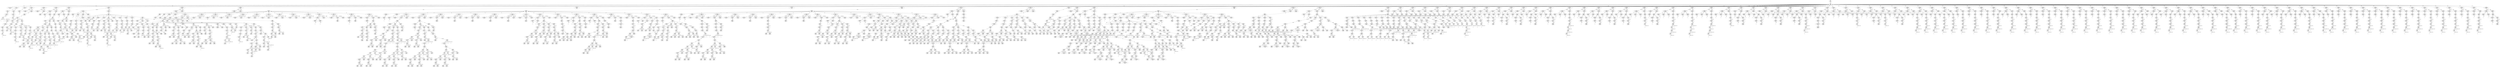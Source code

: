 digraph "G./bjarne.C.dot" {
"0x435eb008"[label="2:3\nSgUsingDirectiveStatement\n0\n0x435eb008\n" ];
"0x9218cd8"[label="7:8\nSgIntVal\n1\n0x9218cd8\n" ];
"0x9218cd8" -> "0x9218cd8__originalExpressionTree__null"[label="originalExpressionTree" dir=none ];
"0x9218cd8__originalExpressionTree__null"[label="" shape=diamond ];
"0x9208a70"[label="6:9\nSgAssignInitializer\n1\n0x9208a70\n" ];
"0x9208a70" -> "0x9218cd8"[label="operand_i" dir=both ];
"0x9cf6448"[label="5:10\nSgInitializedName\n1\n0x9cf6448\n" ];
"0x9cf6448" -> "0x9208a70"[label="initptr" dir=both ];
"0x9218d0c"[label="13:14\nSgIntVal\n1\n0x9218d0c\n" ];
"0x9218d0c" -> "0x9218d0c__originalExpressionTree__null"[label="originalExpressionTree" dir=none ];
"0x9218d0c__originalExpressionTree__null"[label="" shape=diamond ];
"0x9208aa4"[label="12:15\nSgAssignInitializer\n1\n0x9208aa4\n" ];
"0x9208aa4" -> "0x9218d0c"[label="operand_i" dir=both ];
"0x9cf64a0"[label="11:16\nSgInitializedName\n1\n0x9cf64a0\n" ];
"0x9cf64a0" -> "0x9208aa4"[label="initptr" dir=both ];
"0x42cc2738"[label="4:17\nSgEnumDeclaration\n2\n0x42cc2738\n" ];
"0x42cc2738" -> "0x9cf6448"[label="*[0]" dir=both ];
"0x42cc2738" -> "0x9cf64a0"[label="*[1]" dir=both ];
"0x9cf64f8"[label="19:20\nSgInitializedName\n1\n0x9cf64f8\n" ];
"0x9cf64f8" -> "0x9cf64f8__initptr__null"[label="initptr" dir=none ];
"0x9cf64f8__initptr__null"[label="" shape=diamond ];
"0x43372c7c"[label="18:21\nSgVariableDeclaration\n1\n0x43372c7c\n" ];
"0x43372c7c" -> "0x9cf64f8"[label="*[0]" dir=both ];
"0x434df500"[label="23:24\nSgFunctionParameterList\n0\n0x434df500\n" ];
"0x9218d40"[label="32:33\nSgIntVal\n1\n0x9218d40\n" ];
"0x9218d40" -> "0x9218d40__originalExpressionTree__null"[label="originalExpressionTree" dir=none ];
"0x9218d40__originalExpressionTree__null"[label="" shape=diamond ];
"0x9208ad8"[label="31:34\nSgAssignInitializer\n1\n0x9208ad8\n" ];
"0x9208ad8" -> "0x9218d40"[label="operand_i" dir=both ];
"0x9cf6550"[label="30:35\nSgInitializedName\n1\n0x9cf6550\n" ];
"0x9cf6550" -> "0x9208ad8"[label="initptr" dir=both ];
"0x43372d70"[label="29:36\nSgVariableDeclaration\n1\n0x43372d70\n" ];
"0x43372d70" -> "0x9cf6550"[label="*[0]" dir=both ];
"0x991c024"[label="28:37\nSgForInitStatement\n1\n0x991c024\n" ];
"0x991c024" -> "0x43372d70"[label="*[0]" dir=both ];
"0x93c11c0"[label="41:42\nSgVarRefExp\n0\n0x93c11c0\n" ];
"0x93c11ec"[label="44:45\nSgVarRefExp\n0\n0x93c11ec\n" ];
"0x9218d74"[label="43:46\nSgIntVal\n1\n0x9218d74\n" ];
"0x9218d74" -> "0x93c11ec"[label="originalExpressionTree" dir=both ];
"0x950f2b8"[label="40:47\nSgLessThanOp\n2\n0x950f2b8\n" ];
"0x950f2b8" -> "0x93c11c0"[label="lhs_operand_i" dir=both ];
"0x950f2b8" -> "0x9218d74"[label="rhs_operand_i" dir=both ];
"0x93d7400"[label="39:48\nSgExpressionRoot\n1\n0x93d7400\n" ];
"0x93d7400" -> "0x950f2b8"[label="operand_i" dir=both ];
"0x940c83c"[label="38:49\nSgExprStatement\n1\n0x940c83c\n" ];
"0x940c83c" -> "0x93d7400"[label="expression_root" dir=both ];
"0x93c1218"[label="52:53\nSgVarRefExp\n0\n0x93c1218\n" ];
"0x96e23f8"[label="51:54\nSgPlusPlusOp\n1\n0x96e23f8\n" ];
"0x96e23f8" -> "0x93c1218"[label="operand_i" dir=both ];
"0x93d7434"[label="50:55\nSgExpressionRoot\n1\n0x93d7434\n" ];
"0x93d7434" -> "0x96e23f8"[label="operand_i" dir=both ];
"0x9218da8"[label="62:63\nSgIntVal\n1\n0x9218da8\n" ];
"0x9218da8" -> "0x9218da8__originalExpressionTree__null"[label="originalExpressionTree" dir=none ];
"0x9218da8__originalExpressionTree__null"[label="" shape=diamond ];
"0x9208b0c"[label="61:64\nSgAssignInitializer\n1\n0x9208b0c\n" ];
"0x9208b0c" -> "0x9218da8"[label="operand_i" dir=both ];
"0x9cf65a8"[label="60:65\nSgInitializedName\n1\n0x9cf65a8\n" ];
"0x9cf65a8" -> "0x9208b0c"[label="initptr" dir=both ];
"0x43372e64"[label="59:66\nSgVariableDeclaration\n1\n0x43372e64\n" ];
"0x43372e64" -> "0x9cf65a8"[label="*[0]" dir=both ];
"0x991c048"[label="58:67\nSgForInitStatement\n1\n0x991c048\n" ];
"0x991c048" -> "0x43372e64"[label="*[0]" dir=both ];
"0x93c1244"[label="71:72\nSgVarRefExp\n0\n0x93c1244\n" ];
"0x93c1270"[label="74:75\nSgVarRefExp\n0\n0x93c1270\n" ];
"0x9218ddc"[label="73:76\nSgIntVal\n1\n0x9218ddc\n" ];
"0x9218ddc" -> "0x93c1270"[label="originalExpressionTree" dir=both ];
"0x950f2ec"[label="70:77\nSgLessThanOp\n2\n0x950f2ec\n" ];
"0x950f2ec" -> "0x93c1244"[label="lhs_operand_i" dir=both ];
"0x950f2ec" -> "0x9218ddc"[label="rhs_operand_i" dir=both ];
"0x93d7468"[label="69:78\nSgExpressionRoot\n1\n0x93d7468\n" ];
"0x93d7468" -> "0x950f2ec"[label="operand_i" dir=both ];
"0x940c860"[label="68:79\nSgExprStatement\n1\n0x940c860\n" ];
"0x940c860" -> "0x93d7468"[label="expression_root" dir=both ];
"0x93c129c"[label="82:83\nSgVarRefExp\n0\n0x93c129c\n" ];
"0x96e242c"[label="81:84\nSgPlusPlusOp\n1\n0x96e242c\n" ];
"0x96e242c" -> "0x93c129c"[label="operand_i" dir=both ];
"0x93d749c"[label="80:85\nSgExpressionRoot\n1\n0x93d749c\n" ];
"0x93d749c" -> "0x96e242c"[label="operand_i" dir=both ];
"0x93c12c8"[label="92:93\nSgVarRefExp\n0\n0x93c12c8\n" ];
"0x93c1320"[label="94:95\nSgVarRefExp\n0\n0x93c1320\n" ];
"0x9936918"[label="91:96\nSgPntrArrRefExp\n2\n0x9936918\n" ];
"0x9936918" -> "0x93c12c8"[label="lhs_operand_i" dir=both ];
"0x9936918" -> "0x93c1320"[label="rhs_operand_i" dir=both ];
"0x93c134c"[label="97:98\nSgVarRefExp\n0\n0x93c134c\n" ];
"0x993694c"[label="90:99\nSgPntrArrRefExp\n2\n0x993694c\n" ];
"0x993694c" -> "0x9936918"[label="lhs_operand_i" dir=both ];
"0x993694c" -> "0x93c134c"[label="rhs_operand_i" dir=both ];
"0x969fcc8"[label="102:103\nSgEnumVal\n1\n0x969fcc8\n" ];
"0x969fcc8" -> "0x969fcc8__originalExpressionTree__null"[label="originalExpressionTree" dir=none ];
"0x969fcc8__originalExpressionTree__null"[label="" shape=diamond ];
"0x93a2100"[label="101:104\nSgCastExp\n2\n0x93a2100\n" ];
"0x93a2100" -> "0x969fcc8"[label="operand_i" dir=both ];
"0x93a2100" -> "0x93a2100__originalExpressionTree__null"[label="originalExpressionTree" dir=none ];
"0x93a2100__originalExpressionTree__null"[label="" shape=diamond ];
"0x9c02478"[label="100:105\nSgCharVal\n1\n0x9c02478\n" ];
"0x9c02478" -> "0x93a2100"[label="originalExpressionTree" dir=both ];
"0x94f57bc"[label="89:106\nSgAssignOp\n2\n0x94f57bc\n" ];
"0x94f57bc" -> "0x993694c"[label="lhs_operand_i" dir=both ];
"0x94f57bc" -> "0x9c02478"[label="rhs_operand_i" dir=both ];
"0x93d74d0"[label="88:107\nSgExpressionRoot\n1\n0x93d74d0\n" ];
"0x93d74d0" -> "0x94f57bc"[label="operand_i" dir=both ];
"0x940c884"[label="87:108\nSgExprStatement\n1\n0x940c884\n" ];
"0x940c884" -> "0x93d74d0"[label="expression_root" dir=both ];
"0x93913e0"[label="86:109\nSgBasicBlock\n1\n0x93913e0\n" ];
"0x93913e0" -> "0x940c884"[label="*[0]" dir=both ];
"0x990f448"[label="57:110\nSgForStatement\n4\n0x990f448\n" ];
"0x990f448" -> "0x991c048"[label="for_init_stmt" dir=both ];
"0x990f448" -> "0x940c860"[label="test" dir=both ];
"0x990f448" -> "0x93d749c"[label="increment_expr_root" dir=both ];
"0x990f448" -> "0x93913e0"[label="loop_body" dir=both ];
"0x93913b8"[label="56:111\nSgBasicBlock\n1\n0x93913b8\n" ];
"0x93913b8" -> "0x990f448"[label="*[0]" dir=both ];
"0x990f414"[label="27:112\nSgForStatement\n4\n0x990f414\n" ];
"0x990f414" -> "0x991c024"[label="for_init_stmt" dir=both ];
"0x990f414" -> "0x940c83c"[label="test" dir=both ];
"0x990f414" -> "0x93d7434"[label="increment_expr_root" dir=both ];
"0x990f414" -> "0x93913b8"[label="loop_body" dir=both ];
"0x9391390"[label="26:113\nSgBasicBlock\n1\n0x9391390\n" ];
"0x9391390" -> "0x990f414"[label="*[0]" dir=both ];
"0x9386f80"[label="25:114\nSgFunctionDefinition\n1\n0x9386f80\n" ];
"0x9386f80" -> "0x9391390"[label="body" dir=both ];
"0x43296248"[label="22:115\nSgFunctionDeclaration\n2\n0x43296248\n" ];
"0x43296248" -> "0x434df500"[label="parameterList" dir=both ];
"0x43296248" -> "0x9386f80"[label="definition" dir=both ];
"0x434df5e8"[label="117:118\nSgFunctionParameterList\n0\n0x434df5e8\n" ];
"0x9391408"[label="120:121\nSgBasicBlock\n0\n0x9391408\n" ];
"0x9386fa8"[label="119:122\nSgFunctionDefinition\n1\n0x9386fa8\n" ];
"0x9386fa8" -> "0x9391408"[label="body" dir=both ];
"0x432963a4"[label="116:123\nSgFunctionDeclaration\n2\n0x432963a4\n" ];
"0x432963a4" -> "0x434df5e8"[label="parameterList" dir=both ];
"0x432963a4" -> "0x9386fa8"[label="definition" dir=both ];
"0x9cf6600"[label="126:127\nSgInitializedName\n1\n0x9cf6600\n" ];
"0x9cf6600" -> "0x9cf6600__initptr__null"[label="initptr" dir=none ];
"0x9cf6600__initptr__null"[label="" shape=diamond ];
"0x9cf6658"[label="128:129\nSgInitializedName\n1\n0x9cf6658\n" ];
"0x9cf6658" -> "0x9cf6658__initptr__null"[label="initptr" dir=none ];
"0x9cf6658__initptr__null"[label="" shape=diamond ];
"0x434df6d0"[label="125:130\nSgFunctionParameterList\n2\n0x434df6d0\n" ];
"0x434df6d0" -> "0x9cf6600"[label="*[0]" dir=both ];
"0x434df6d0" -> "0x9cf6658"[label="*[1]" dir=both ];
"0x9218e10"[label="137:138\nSgIntVal\n1\n0x9218e10\n" ];
"0x9218e10" -> "0x9218e10__originalExpressionTree__null"[label="originalExpressionTree" dir=none ];
"0x9218e10__originalExpressionTree__null"[label="" shape=diamond ];
"0x93c1378"[label="139:140\nSgVarRefExp\n0\n0x93c1378\n" ];
"0x9dd9448"[label="136:141\nSgLessOrEqualOp\n2\n0x9dd9448\n" ];
"0x9dd9448" -> "0x9218e10"[label="lhs_operand_i" dir=both ];
"0x9dd9448" -> "0x93c1378"[label="rhs_operand_i" dir=both ];
"0x9f9f7c0"[label="135:142\nSgExpressionRoot\n1\n0x9f9f7c0\n" ];
"0x9f9f7c0" -> "0x9dd9448"[label="operand_i" dir=both ];
"0x94123a4"[label="134:143\nSgExprStatement\n1\n0x94123a4\n" ];
"0x94123a4" -> "0x9f9f7c0"[label="expression_root" dir=both ];
"0x93c13a4"[label="149:150\nSgVarRefExp\n0\n0x93c13a4\n" ];
"0x93c13d0"[label="152:153\nSgVarRefExp\n0\n0x93c13d0\n" ];
"0x9218e44"[label="151:154\nSgIntVal\n1\n0x9218e44\n" ];
"0x9218e44" -> "0x93c13d0"[label="originalExpressionTree" dir=both ];
"0x950f320"[label="148:155\nSgLessThanOp\n2\n0x950f320\n" ];
"0x950f320" -> "0x93c13a4"[label="lhs_operand_i" dir=both ];
"0x950f320" -> "0x9218e44"[label="rhs_operand_i" dir=both ];
"0x9f9f6bc"[label="147:156\nSgExpressionRoot\n1\n0x9f9f6bc\n" ];
"0x9f9f6bc" -> "0x950f320"[label="operand_i" dir=both ];
"0x941235c"[label="146:157\nSgExprStatement\n1\n0x941235c\n" ];
"0x941235c" -> "0x9f9f6bc"[label="expression_root" dir=both ];
"0x9e89094"[label="163:164\nSgIntVal\n1\n0x9e89094\n" ];
"0x9e89094" -> "0x9e89094__originalExpressionTree__null"[label="originalExpressionTree" dir=none ];
"0x9e89094__originalExpressionTree__null"[label="" shape=diamond ];
"0x9fc4fc8"[label="165:166\nSgVarRefExp\n0\n0x9fc4fc8\n" ];
"0x9dd9720"[label="162:167\nSgLessOrEqualOp\n2\n0x9dd9720\n" ];
"0x9dd9720" -> "0x9e89094"[label="lhs_operand_i" dir=both ];
"0x9dd9720" -> "0x9fc4fc8"[label="rhs_operand_i" dir=both ];
"0x9f9f6f0"[label="161:168\nSgExpressionRoot\n1\n0x9f9f6f0\n" ];
"0x9f9f6f0" -> "0x9dd9720"[label="operand_i" dir=both ];
"0x9412380"[label="160:169\nSgExprStatement\n1\n0x9412380\n" ];
"0x9412380" -> "0x9f9f6f0"[label="expression_root" dir=both ];
"0x9fc4ff4"[label="175:176\nSgVarRefExp\n0\n0x9fc4ff4\n" ];
"0x9fc5020"[label="178:179\nSgVarRefExp\n0\n0x9fc5020\n" ];
"0x9e890c8"[label="177:180\nSgIntVal\n1\n0x9e890c8\n" ];
"0x9e890c8" -> "0x9fc5020"[label="originalExpressionTree" dir=both ];
"0x950fa70"[label="174:181\nSgLessThanOp\n2\n0x950fa70\n" ];
"0x950fa70" -> "0x9fc4ff4"[label="lhs_operand_i" dir=both ];
"0x950fa70" -> "0x9e890c8"[label="rhs_operand_i" dir=both ];
"0xa054af0"[label="173:182\nSgCastExp\n2\n0xa054af0\n" ];
"0xa054af0" -> "0x950fa70"[label="operand_i" dir=both ];
"0xa054af0" -> "0xa054af0__originalExpressionTree__null"[label="originalExpressionTree" dir=none ];
"0xa054af0__originalExpressionTree__null"[label="" shape=diamond ];
"0x9f9f724"[label="172:183\nSgExpressionRoot\n1\n0x9f9f724\n" ];
"0x9f9f724" -> "0xa054af0"[label="operand_i" dir=both ];
"0x93b8810"[label="171:184\nSgReturnStmt\n1\n0x93b8810\n" ];
"0x93b8810" -> "0x9f9f724"[label="expression_root" dir=both ];
"0x9f94da0"[label="170:185\nSgBasicBlock\n1\n0x9f94da0\n" ];
"0x9f94da0" -> "0x93b8810"[label="*[0]" dir=both ];
"0x97169c8"[label="190:191\nSgBoolValExp\n1\n0x97169c8\n" ];
"0x97169c8" -> "0x97169c8__originalExpressionTree__null"[label="originalExpressionTree" dir=none ];
"0x97169c8__originalExpressionTree__null"[label="" shape=diamond ];
"0xa054b2c"[label="189:192\nSgCastExp\n2\n0xa054b2c\n" ];
"0xa054b2c" -> "0x97169c8"[label="operand_i" dir=both ];
"0xa054b2c" -> "0xa054b2c__originalExpressionTree__null"[label="originalExpressionTree" dir=none ];
"0xa054b2c__originalExpressionTree__null"[label="" shape=diamond ];
"0x9f9f758"[label="188:193\nSgExpressionRoot\n1\n0x9f9f758\n" ];
"0x9f9f758" -> "0xa054b2c"[label="operand_i" dir=both ];
"0x93b8834"[label="187:194\nSgReturnStmt\n1\n0x93b8834\n" ];
"0x93b8834" -> "0x9f9f758"[label="expression_root" dir=both ];
"0x9f94dc8"[label="186:195\nSgBasicBlock\n1\n0x9f94dc8\n" ];
"0x9f94dc8" -> "0x93b8834"[label="*[0]" dir=both ];
"0x93e1868"[label="159:196\nSgIfStmt\n3\n0x93e1868\n" ];
"0x93e1868" -> "0x9412380"[label="conditional" dir=both ];
"0x93e1868" -> "0x9f94da0"[label="true_body" dir=both ];
"0x93e1868" -> "0x9f94dc8"[label="false_body" dir=both ];
"0x9f94d78"[label="158:197\nSgBasicBlock\n1\n0x9f94d78\n" ];
"0x9f94d78" -> "0x93e1868"[label="*[0]" dir=both ];
"0x97169f8"[label="203:204\nSgBoolValExp\n1\n0x97169f8\n" ];
"0x97169f8" -> "0x97169f8__originalExpressionTree__null"[label="originalExpressionTree" dir=none ];
"0x97169f8__originalExpressionTree__null"[label="" shape=diamond ];
"0xa054b68"[label="202:205\nSgCastExp\n2\n0xa054b68\n" ];
"0xa054b68" -> "0x97169f8"[label="operand_i" dir=both ];
"0xa054b68" -> "0xa054b68__originalExpressionTree__null"[label="originalExpressionTree" dir=none ];
"0xa054b68__originalExpressionTree__null"[label="" shape=diamond ];
"0x9f9f78c"[label="201:206\nSgExpressionRoot\n1\n0x9f9f78c\n" ];
"0x9f9f78c" -> "0xa054b68"[label="operand_i" dir=both ];
"0x93b8858"[label="200:207\nSgReturnStmt\n1\n0x93b8858\n" ];
"0x93b8858" -> "0x9f9f78c"[label="expression_root" dir=both ];
"0x9f94e18"[label="199:208\nSgBasicBlock\n1\n0x9f94e18\n" ];
"0x9f94e18" -> "0x93b8858"[label="*[0]" dir=both ];
"0x9f94df0"[label="198:209\nSgBasicBlock\n1\n0x9f94df0\n" ];
"0x9f94df0" -> "0x9f94e18"[label="*[0]" dir=both ];
"0x93e1898"[label="145:210\nSgIfStmt\n3\n0x93e1898\n" ];
"0x93e1898" -> "0x941235c"[label="conditional" dir=both ];
"0x93e1898" -> "0x9f94d78"[label="true_body" dir=both ];
"0x93e1898" -> "0x9f94df0"[label="false_body" dir=both ];
"0x9f94d50"[label="144:211\nSgBasicBlock\n1\n0x9f94d50\n" ];
"0x9f94d50" -> "0x93e1898"[label="*[0]" dir=both ];
"0x9716218"[label="218:219\nSgBoolValExp\n1\n0x9716218\n" ];
"0x9716218" -> "0x9716218__originalExpressionTree__null"[label="originalExpressionTree" dir=none ];
"0x9716218__originalExpressionTree__null"[label="" shape=diamond ];
"0x93a213c"[label="217:220\nSgCastExp\n2\n0x93a213c\n" ];
"0x93a213c" -> "0x9716218"[label="operand_i" dir=both ];
"0x93a213c" -> "0x93a213c__originalExpressionTree__null"[label="originalExpressionTree" dir=none ];
"0x93a213c__originalExpressionTree__null"[label="" shape=diamond ];
"0x93d7504"[label="216:221\nSgExpressionRoot\n1\n0x93d7504\n" ];
"0x93d7504" -> "0x93a213c"[label="operand_i" dir=both ];
"0x93b45f8"[label="215:222\nSgReturnStmt\n1\n0x93b45f8\n" ];
"0x93b45f8" -> "0x93d7504"[label="expression_root" dir=both ];
"0x9f947d8"[label="214:223\nSgBasicBlock\n1\n0x9f947d8\n" ];
"0x9f947d8" -> "0x93b45f8"[label="*[0]" dir=both ];
"0x9f94cb0"[label="213:224\nSgBasicBlock\n1\n0x9f94cb0\n" ];
"0x9f94cb0" -> "0x9f947d8"[label="*[0]" dir=both ];
"0x9f94850"[label="212:225\nSgBasicBlock\n1\n0x9f94850\n" ];
"0x9f94850" -> "0x9f94cb0"[label="*[0]" dir=both ];
"0x93e18c8"[label="133:226\nSgIfStmt\n3\n0x93e18c8\n" ];
"0x93e18c8" -> "0x94123a4"[label="conditional" dir=both ];
"0x93e18c8" -> "0x9f94d50"[label="true_body" dir=both ];
"0x93e18c8" -> "0x9f94850"[label="false_body" dir=both ];
"0x9391430"[label="132:227\nSgBasicBlock\n1\n0x9391430\n" ];
"0x9391430" -> "0x93e18c8"[label="*[0]" dir=both ];
"0x9386fd0"[label="131:228\nSgFunctionDefinition\n1\n0x9386fd0\n" ];
"0x9386fd0" -> "0x9391430"[label="body" dir=both ];
"0x43296500"[label="124:229\nSgFunctionDeclaration\n2\n0x43296500\n" ];
"0x43296500" -> "0x434df6d0"[label="parameterList" dir=both ];
"0x43296500" -> "0x9386fd0"[label="definition" dir=both ];
"0x9cf66b0"[label="232:233\nSgInitializedName\n1\n0x9cf66b0\n" ];
"0x9cf66b0" -> "0x9cf66b0__initptr__null"[label="initptr" dir=none ];
"0x9cf66b0__initptr__null"[label="" shape=diamond ];
"0x9cf6708"[label="234:235\nSgInitializedName\n1\n0x9cf6708\n" ];
"0x9cf6708" -> "0x9cf6708__initptr__null"[label="initptr" dir=none ];
"0x9cf6708__initptr__null"[label="" shape=diamond ];
"0x434df7b8"[label="231:236\nSgFunctionParameterList\n2\n0x434df7b8\n" ];
"0x434df7b8" -> "0x9cf66b0"[label="*[0]" dir=both ];
"0x434df7b8" -> "0x9cf6708"[label="*[1]" dir=both ];
"0x93a77d8"[label="244:245\nSgFunctionRefExp\n0\n0x93a77d8\n" ];
"0x93c1480"[label="247:248\nSgVarRefExp\n0\n0x93c1480\n" ];
"0x93c14ac"[label="249:250\nSgVarRefExp\n0\n0x93c14ac\n" ];
"0x9402c90"[label="246:251\nSgExprListExp\n2\n0x9402c90\n" ];
"0x9402c90" -> "0x93c1480"[label="*[0]" dir=both ];
"0x9402c90" -> "0x93c14ac"[label="*[1]" dir=both ];
"0x93f6648"[label="243:252\nSgFunctionCallExp\n2\n0x93f6648\n" ];
"0x93f6648" -> "0x93a77d8"[label="function" dir=both ];
"0x93f6648" -> "0x9402c90"[label="args" dir=both ];
"0x93a2178"[label="242:253\nSgCastExp\n2\n0x93a2178\n" ];
"0x93a2178" -> "0x93f6648"[label="operand_i" dir=both ];
"0x93a2178" -> "0x93a2178__originalExpressionTree__null"[label="originalExpressionTree" dir=none ];
"0x93a2178__originalExpressionTree__null"[label="" shape=diamond ];
"0x93d7538"[label="241:254\nSgExpressionRoot\n1\n0x93d7538\n" ];
"0x93d7538" -> "0x93a2178"[label="operand_i" dir=both ];
"0x940c8a8"[label="240:255\nSgExprStatement\n1\n0x940c8a8\n" ];
"0x940c8a8" -> "0x93d7538"[label="expression_root" dir=both ];
"0x93c14d8"[label="262:263\nSgVarRefExp\n0\n0x93c14d8\n" ];
"0x93c1530"[label="264:265\nSgVarRefExp\n0\n0x93c1530\n" ];
"0x9936980"[label="261:266\nSgPntrArrRefExp\n2\n0x9936980\n" ];
"0x9936980" -> "0x93c14d8"[label="lhs_operand_i" dir=both ];
"0x9936980" -> "0x93c1530"[label="rhs_operand_i" dir=both ];
"0x93c155c"[label="267:268\nSgVarRefExp\n0\n0x93c155c\n" ];
"0x99369b4"[label="260:269\nSgPntrArrRefExp\n2\n0x99369b4\n" ];
"0x99369b4" -> "0x9936980"[label="lhs_operand_i" dir=both ];
"0x99369b4" -> "0x93c155c"[label="rhs_operand_i" dir=both ];
"0x969fd10"[label="272:273\nSgEnumVal\n1\n0x969fd10\n" ];
"0x969fd10" -> "0x969fd10__originalExpressionTree__null"[label="originalExpressionTree" dir=none ];
"0x969fd10__originalExpressionTree__null"[label="" shape=diamond ];
"0x93a21b4"[label="271:274\nSgCastExp\n2\n0x93a21b4\n" ];
"0x93a21b4" -> "0x969fd10"[label="operand_i" dir=both ];
"0x93a21b4" -> "0x93a21b4__originalExpressionTree__null"[label="originalExpressionTree" dir=none ];
"0x93a21b4__originalExpressionTree__null"[label="" shape=diamond ];
"0x9c024ac"[label="270:275\nSgCharVal\n1\n0x9c024ac\n" ];
"0x9c024ac" -> "0x93a21b4"[label="originalExpressionTree" dir=both ];
"0x94f57f0"[label="259:276\nSgAssignOp\n2\n0x94f57f0\n" ];
"0x94f57f0" -> "0x99369b4"[label="lhs_operand_i" dir=both ];
"0x94f57f0" -> "0x9c024ac"[label="rhs_operand_i" dir=both ];
"0x93d756c"[label="258:277\nSgExpressionRoot\n1\n0x93d756c\n" ];
"0x93d756c" -> "0x94f57f0"[label="operand_i" dir=both ];
"0x940c8cc"[label="257:278\nSgExprStatement\n1\n0x940c8cc\n" ];
"0x940c8cc" -> "0x93d756c"[label="expression_root" dir=both ];
"0x93914a8"[label="256:279\nSgBasicBlock\n1\n0x93914a8\n" ];
"0x93914a8" -> "0x940c8cc"[label="*[0]" dir=both ];
"0x93914d0"[label="280:281\nSgBasicBlock\n0\n0x93914d0\n" ];
"0x93debf8"[label="239:282\nSgIfStmt\n3\n0x93debf8\n" ];
"0x93debf8" -> "0x940c8a8"[label="conditional" dir=both ];
"0x93debf8" -> "0x93914a8"[label="true_body" dir=both ];
"0x93debf8" -> "0x93914d0"[label="false_body" dir=both ];
"0x9391458"[label="238:283\nSgBasicBlock\n1\n0x9391458\n" ];
"0x9391458" -> "0x93debf8"[label="*[0]" dir=both ];
"0x9386ff8"[label="237:284\nSgFunctionDefinition\n1\n0x9386ff8\n" ];
"0x9386ff8" -> "0x9391458"[label="body" dir=both ];
"0x4329665c"[label="230:285\nSgFunctionDeclaration\n2\n0x4329665c\n" ];
"0x4329665c" -> "0x434df7b8"[label="parameterList" dir=both ];
"0x4329665c" -> "0x9386ff8"[label="definition" dir=both ];
"0x9cf6760"[label="288:289\nSgInitializedName\n1\n0x9cf6760\n" ];
"0x9cf6760" -> "0x9cf6760__initptr__null"[label="initptr" dir=none ];
"0x9cf6760__initptr__null"[label="" shape=diamond ];
"0x9cf67b8"[label="290:291\nSgInitializedName\n1\n0x9cf67b8\n" ];
"0x9cf67b8" -> "0x9cf67b8__initptr__null"[label="initptr" dir=none ];
"0x9cf67b8__initptr__null"[label="" shape=diamond ];
"0x9cf6810"[label="292:293\nSgInitializedName\n1\n0x9cf6810\n" ];
"0x9cf6810" -> "0x9cf6810__initptr__null"[label="initptr" dir=none ];
"0x9cf6810__initptr__null"[label="" shape=diamond ];
"0x9cf6868"[label="294:295\nSgInitializedName\n1\n0x9cf6868\n" ];
"0x9cf6868" -> "0x9cf6868__initptr__null"[label="initptr" dir=none ];
"0x9cf6868__initptr__null"[label="" shape=diamond ];
"0x434df8a0"[label="287:296\nSgFunctionParameterList\n4\n0x434df8a0\n" ];
"0x434df8a0" -> "0x9cf6760"[label="*[0]" dir=both ];
"0x434df8a0" -> "0x9cf67b8"[label="*[1]" dir=both ];
"0x434df8a0" -> "0x9cf6810"[label="*[2]" dir=both ];
"0x434df8a0" -> "0x9cf6868"[label="*[3]" dir=both ];
"0x9218ee0"[label="302:303\nSgIntVal\n1\n0x9218ee0\n" ];
"0x9218ee0" -> "0x9218ee0__originalExpressionTree__null"[label="originalExpressionTree" dir=none ];
"0x9218ee0__originalExpressionTree__null"[label="" shape=diamond ];
"0x9208b40"[label="301:304\nSgAssignInitializer\n1\n0x9208b40\n" ];
"0x9208b40" -> "0x9218ee0"[label="operand_i" dir=both ];
"0x9cf68c0"[label="300:305\nSgInitializedName\n1\n0x9cf68c0\n" ];
"0x9cf68c0" -> "0x9208b40"[label="initptr" dir=both ];
"0x43372f58"[label="299:306\nSgVariableDeclaration\n1\n0x43372f58\n" ];
"0x43372f58" -> "0x9cf68c0"[label="*[0]" dir=both ];
"0x93c1588"[label="311:312\nSgVarRefExp\n0\n0x93c1588\n" ];
"0x93c15b4"[label="313:314\nSgVarRefExp\n0\n0x93c15b4\n" ];
"0x9676db0"[label="310:315\nSgSubtractOp\n2\n0x9676db0\n" ];
"0x9676db0" -> "0x93c1588"[label="lhs_operand_i" dir=both ];
"0x9676db0" -> "0x93c15b4"[label="rhs_operand_i" dir=both ];
"0x9208b74"[label="309:316\nSgAssignInitializer\n1\n0x9208b74\n" ];
"0x9208b74" -> "0x9676db0"[label="operand_i" dir=both ];
"0x9cf6918"[label="308:317\nSgInitializedName\n1\n0x9cf6918\n" ];
"0x9cf6918" -> "0x9208b74"[label="initptr" dir=both ];
"0x4337304c"[label="307:318\nSgVariableDeclaration\n1\n0x4337304c\n" ];
"0x4337304c" -> "0x9cf6918"[label="*[0]" dir=both ];
"0x93c15e0"[label="323:324\nSgVarRefExp\n0\n0x93c15e0\n" ];
"0x9218f14"[label="325:326\nSgIntVal\n1\n0x9218f14\n" ];
"0x9218f14" -> "0x9218f14__originalExpressionTree__null"[label="originalExpressionTree" dir=none ];
"0x9218f14__originalExpressionTree__null"[label="" shape=diamond ];
"0x950f388"[label="322:327\nSgLessThanOp\n2\n0x950f388\n" ];
"0x950f388" -> "0x93c15e0"[label="lhs_operand_i" dir=both ];
"0x950f388" -> "0x9218f14"[label="rhs_operand_i" dir=both ];
"0x93d75a0"[label="321:328\nSgExpressionRoot\n1\n0x93d75a0\n" ];
"0x93d75a0" -> "0x950f388"[label="operand_i" dir=both ];
"0x940c8f0"[label="320:329\nSgExprStatement\n1\n0x940c8f0\n" ];
"0x940c8f0" -> "0x93d75a0"[label="expression_root" dir=both ];
"0x93c160c"[label="335:336\nSgVarRefExp\n0\n0x93c160c\n" ];
"0x9218f7c"[label="339:340\nSgIntVal\n1\n0x9218f7c\n" ];
"0x9218f7c" -> "0x9218f7c__originalExpressionTree__null"[label="originalExpressionTree" dir=none ];
"0x9218f7c__originalExpressionTree__null"[label="" shape=diamond ];
"0x941536c"[label="338:341\nSgMinusOp\n1\n0x941536c\n" ];
"0x941536c" -> "0x9218f7c"[label="operand_i" dir=both ];
"0x9218f48"[label="337:342\nSgIntVal\n1\n0x9218f48\n" ];
"0x9218f48" -> "0x941536c"[label="originalExpressionTree" dir=both ];
"0x94f5824"[label="334:343\nSgAssignOp\n2\n0x94f5824\n" ];
"0x94f5824" -> "0x93c160c"[label="lhs_operand_i" dir=both ];
"0x94f5824" -> "0x9218f48"[label="rhs_operand_i" dir=both ];
"0x93c1638"[label="345:346\nSgVarRefExp\n0\n0x93c1638\n" ];
"0x93c1664"[label="348:349\nSgVarRefExp\n0\n0x93c1664\n" ];
"0x94153a0"[label="347:350\nSgMinusOp\n1\n0x94153a0\n" ];
"0x94153a0" -> "0x93c1664"[label="operand_i" dir=both ];
"0x94f5858"[label="344:351\nSgAssignOp\n2\n0x94f5858\n" ];
"0x94f5858" -> "0x93c1638"[label="lhs_operand_i" dir=both ];
"0x94f5858" -> "0x94153a0"[label="rhs_operand_i" dir=both ];
"0x9de6bf8"[label="333:352\nSgCommaOpExp\n2\n0x9de6bf8\n" ];
"0x9de6bf8" -> "0x94f5824"[label="lhs_operand_i" dir=both ];
"0x9de6bf8" -> "0x94f5858"[label="rhs_operand_i" dir=both ];
"0x93d75d4"[label="332:353\nSgExpressionRoot\n1\n0x93d75d4\n" ];
"0x93d75d4" -> "0x9de6bf8"[label="operand_i" dir=both ];
"0x940c914"[label="331:354\nSgExprStatement\n1\n0x940c914\n" ];
"0x940c914" -> "0x93d75d4"[label="expression_root" dir=both ];
"0x9391548"[label="330:355\nSgBasicBlock\n1\n0x9391548\n" ];
"0x9391548" -> "0x940c914"[label="*[0]" dir=both ];
"0x9391570"[label="356:357\nSgBasicBlock\n0\n0x9391570\n" ];
"0x93dec28"[label="319:358\nSgIfStmt\n3\n0x93dec28\n" ];
"0x93dec28" -> "0x940c8f0"[label="conditional" dir=both ];
"0x93dec28" -> "0x9391548"[label="true_body" dir=both ];
"0x93dec28" -> "0x9391570"[label="false_body" dir=both ];
"0x9218fb0"[label="362:363\nSgIntVal\n1\n0x9218fb0\n" ];
"0x9218fb0" -> "0x9218fb0__originalExpressionTree__null"[label="originalExpressionTree" dir=none ];
"0x9218fb0__originalExpressionTree__null"[label="" shape=diamond ];
"0x9208ba8"[label="361:364\nSgAssignInitializer\n1\n0x9208ba8\n" ];
"0x9208ba8" -> "0x9218fb0"[label="operand_i" dir=both ];
"0x9cf6970"[label="360:365\nSgInitializedName\n1\n0x9cf6970\n" ];
"0x9cf6970" -> "0x9208ba8"[label="initptr" dir=both ];
"0x43373140"[label="359:366\nSgVariableDeclaration\n1\n0x43373140\n" ];
"0x43373140" -> "0x9cf6970"[label="*[0]" dir=both ];
"0x93c1690"[label="371:372\nSgVarRefExp\n0\n0x93c1690\n" ];
"0x93c16bc"[label="373:374\nSgVarRefExp\n0\n0x93c16bc\n" ];
"0x9676de4"[label="370:375\nSgSubtractOp\n2\n0x9676de4\n" ];
"0x9676de4" -> "0x93c1690"[label="lhs_operand_i" dir=both ];
"0x9676de4" -> "0x93c16bc"[label="rhs_operand_i" dir=both ];
"0x9208bdc"[label="369:376\nSgAssignInitializer\n1\n0x9208bdc\n" ];
"0x9208bdc" -> "0x9676de4"[label="operand_i" dir=both ];
"0x9cf69c8"[label="368:377\nSgInitializedName\n1\n0x9cf69c8\n" ];
"0x9cf69c8" -> "0x9208bdc"[label="initptr" dir=both ];
"0x43373234"[label="367:378\nSgVariableDeclaration\n1\n0x43373234\n" ];
"0x43373234" -> "0x9cf69c8"[label="*[0]" dir=both ];
"0x93c16e8"[label="383:384\nSgVarRefExp\n0\n0x93c16e8\n" ];
"0x9218fe4"[label="385:386\nSgIntVal\n1\n0x9218fe4\n" ];
"0x9218fe4" -> "0x9218fe4__originalExpressionTree__null"[label="originalExpressionTree" dir=none ];
"0x9218fe4__originalExpressionTree__null"[label="" shape=diamond ];
"0x950f3bc"[label="382:387\nSgLessThanOp\n2\n0x950f3bc\n" ];
"0x950f3bc" -> "0x93c16e8"[label="lhs_operand_i" dir=both ];
"0x950f3bc" -> "0x9218fe4"[label="rhs_operand_i" dir=both ];
"0x93d7608"[label="381:388\nSgExpressionRoot\n1\n0x93d7608\n" ];
"0x93d7608" -> "0x950f3bc"[label="operand_i" dir=both ];
"0x940c938"[label="380:389\nSgExprStatement\n1\n0x940c938\n" ];
"0x940c938" -> "0x93d7608"[label="expression_root" dir=both ];
"0x93c1714"[label="395:396\nSgVarRefExp\n0\n0x93c1714\n" ];
"0x921904c"[label="399:400\nSgIntVal\n1\n0x921904c\n" ];
"0x921904c" -> "0x921904c__originalExpressionTree__null"[label="originalExpressionTree" dir=none ];
"0x921904c__originalExpressionTree__null"[label="" shape=diamond ];
"0x94153d4"[label="398:401\nSgMinusOp\n1\n0x94153d4\n" ];
"0x94153d4" -> "0x921904c"[label="operand_i" dir=both ];
"0x9219018"[label="397:402\nSgIntVal\n1\n0x9219018\n" ];
"0x9219018" -> "0x94153d4"[label="originalExpressionTree" dir=both ];
"0x94f588c"[label="394:403\nSgAssignOp\n2\n0x94f588c\n" ];
"0x94f588c" -> "0x93c1714"[label="lhs_operand_i" dir=both ];
"0x94f588c" -> "0x9219018"[label="rhs_operand_i" dir=both ];
"0x93c1740"[label="405:406\nSgVarRefExp\n0\n0x93c1740\n" ];
"0x93c176c"[label="408:409\nSgVarRefExp\n0\n0x93c176c\n" ];
"0x9415408"[label="407:410\nSgMinusOp\n1\n0x9415408\n" ];
"0x9415408" -> "0x93c176c"[label="operand_i" dir=both ];
"0x94f58c0"[label="404:411\nSgAssignOp\n2\n0x94f58c0\n" ];
"0x94f58c0" -> "0x93c1740"[label="lhs_operand_i" dir=both ];
"0x94f58c0" -> "0x9415408"[label="rhs_operand_i" dir=both ];
"0x9de6c2c"[label="393:412\nSgCommaOpExp\n2\n0x9de6c2c\n" ];
"0x9de6c2c" -> "0x94f588c"[label="lhs_operand_i" dir=both ];
"0x9de6c2c" -> "0x94f58c0"[label="rhs_operand_i" dir=both ];
"0x93d763c"[label="392:413\nSgExpressionRoot\n1\n0x93d763c\n" ];
"0x93d763c" -> "0x9de6c2c"[label="operand_i" dir=both ];
"0x940c95c"[label="391:414\nSgExprStatement\n1\n0x940c95c\n" ];
"0x940c95c" -> "0x93d763c"[label="expression_root" dir=both ];
"0x93915c0"[label="390:415\nSgBasicBlock\n1\n0x93915c0\n" ];
"0x93915c0" -> "0x940c95c"[label="*[0]" dir=both ];
"0x93915e8"[label="416:417\nSgBasicBlock\n0\n0x93915e8\n" ];
"0x93dec58"[label="379:418\nSgIfStmt\n3\n0x93dec58\n" ];
"0x93dec58" -> "0x940c938"[label="conditional" dir=both ];
"0x93dec58" -> "0x93915c0"[label="true_body" dir=both ];
"0x93dec58" -> "0x93915e8"[label="false_body" dir=both ];
"0x9219080"[label="423:424\nSgIntVal\n1\n0x9219080\n" ];
"0x9219080" -> "0x9219080__originalExpressionTree__null"[label="originalExpressionTree" dir=none ];
"0x9219080__originalExpressionTree__null"[label="" shape=diamond ];
"0x93c1798"[label="425:426\nSgVarRefExp\n0\n0x93c1798\n" ];
"0x975eb08"[label="422:427\nSgMultiplyOp\n2\n0x975eb08\n" ];
"0x975eb08" -> "0x9219080"[label="lhs_operand_i" dir=both ];
"0x975eb08" -> "0x93c1798"[label="rhs_operand_i" dir=both ];
"0x9208c10"[label="421:428\nSgAssignInitializer\n1\n0x9208c10\n" ];
"0x9208c10" -> "0x975eb08"[label="operand_i" dir=both ];
"0x9cf6a20"[label="420:429\nSgInitializedName\n1\n0x9cf6a20\n" ];
"0x9cf6a20" -> "0x9208c10"[label="initptr" dir=both ];
"0x43373328"[label="419:430\nSgVariableDeclaration\n1\n0x43373328\n" ];
"0x43373328" -> "0x9cf6a20"[label="*[0]" dir=both ];
"0x92190b4"[label="435:436\nSgIntVal\n1\n0x92190b4\n" ];
"0x92190b4" -> "0x92190b4__originalExpressionTree__null"[label="originalExpressionTree" dir=none ];
"0x92190b4__originalExpressionTree__null"[label="" shape=diamond ];
"0x93c17c4"[label="437:438\nSgVarRefExp\n0\n0x93c17c4\n" ];
"0x975eb3c"[label="434:439\nSgMultiplyOp\n2\n0x975eb3c\n" ];
"0x975eb3c" -> "0x92190b4"[label="lhs_operand_i" dir=both ];
"0x975eb3c" -> "0x93c17c4"[label="rhs_operand_i" dir=both ];
"0x9208c44"[label="433:440\nSgAssignInitializer\n1\n0x9208c44\n" ];
"0x9208c44" -> "0x975eb3c"[label="operand_i" dir=both ];
"0x9cf6a78"[label="432:441\nSgInitializedName\n1\n0x9cf6a78\n" ];
"0x9cf6a78" -> "0x9208c44"[label="initptr" dir=both ];
"0x4337341c"[label="431:442\nSgVariableDeclaration\n1\n0x4337341c\n" ];
"0x4337341c" -> "0x9cf6a78"[label="*[0]" dir=both ];
"0x93c17f0"[label="448:449\nSgVarRefExp\n0\n0x93c17f0\n" ];
"0x941543c"[label="447:450\nSgMinusOp\n1\n0x941543c\n" ];
"0x941543c" -> "0x93c17f0"[label="operand_i" dir=both ];
"0x93c181c"[label="451:452\nSgVarRefExp\n0\n0x93c181c\n" ];
"0x9744e04"[label="446:453\nSgAddOp\n2\n0x9744e04\n" ];
"0x9744e04" -> "0x941543c"[label="lhs_operand_i" dir=both ];
"0x9744e04" -> "0x93c181c"[label="rhs_operand_i" dir=both ];
"0x9208c78"[label="445:454\nSgAssignInitializer\n1\n0x9208c78\n" ];
"0x9208c78" -> "0x9744e04"[label="operand_i" dir=both ];
"0x9cf6ad0"[label="444:455\nSgInitializedName\n1\n0x9cf6ad0\n" ];
"0x9cf6ad0" -> "0x9208c78"[label="initptr" dir=both ];
"0x43373510"[label="443:456\nSgVariableDeclaration\n1\n0x43373510\n" ];
"0x43373510" -> "0x9cf6ad0"[label="*[0]" dir=both ];
"0x92190e8"[label="460:461\nSgIntVal\n1\n0x92190e8\n" ];
"0x92190e8" -> "0x92190e8__originalExpressionTree__null"[label="originalExpressionTree" dir=none ];
"0x92190e8__originalExpressionTree__null"[label="" shape=diamond ];
"0x9208cac"[label="459:462\nSgAssignInitializer\n1\n0x9208cac\n" ];
"0x9208cac" -> "0x92190e8"[label="operand_i" dir=both ];
"0x9cf6b28"[label="458:463\nSgInitializedName\n1\n0x9cf6b28\n" ];
"0x9cf6b28" -> "0x9208cac"[label="initptr" dir=both ];
"0x43373604"[label="457:464\nSgVariableDeclaration\n1\n0x43373604\n" ];
"0x43373604" -> "0x9cf6b28"[label="*[0]" dir=both ];
"0x991c06c"[label="466:467\nSgForInitStatement\n0\n0x991c06c\n" ];
"0x9df3e20"[label="470:471\nSgNullExpression\n0\n0x9df3e20\n" ];
"0x93d7670"[label="469:472\nSgExpressionRoot\n1\n0x93d7670\n" ];
"0x93d7670" -> "0x9df3e20"[label="operand_i" dir=both ];
"0x940c980"[label="468:473\nSgExprStatement\n1\n0x940c980\n" ];
"0x940c980" -> "0x93d7670"[label="expression_root" dir=both ];
"0x9df3e48"[label="475:476\nSgNullExpression\n0\n0x9df3e48\n" ];
"0x93d76a4"[label="474:477\nSgExpressionRoot\n1\n0x93d76a4\n" ];
"0x93d76a4" -> "0x9df3e48"[label="operand_i" dir=both ];
"0x93a7808"[label="482:483\nSgFunctionRefExp\n0\n0x93a7808\n" ];
"0x93c1848"[label="485:486\nSgVarRefExp\n0\n0x93c1848\n" ];
"0x93c1874"[label="487:488\nSgVarRefExp\n0\n0x93c1874\n" ];
"0x9402cbc"[label="484:489\nSgExprListExp\n2\n0x9402cbc\n" ];
"0x9402cbc" -> "0x93c1848"[label="*[0]" dir=both ];
"0x9402cbc" -> "0x93c1874"[label="*[1]" dir=both ];
"0x93f667c"[label="481:490\nSgFunctionCallExp\n2\n0x93f667c\n" ];
"0x93f667c" -> "0x93a7808"[label="function" dir=both ];
"0x93f667c" -> "0x9402cbc"[label="args" dir=both ];
"0x93d76d8"[label="480:491\nSgExpressionRoot\n1\n0x93d76d8\n" ];
"0x93d76d8" -> "0x93f667c"[label="operand_i" dir=both ];
"0x940c9a4"[label="479:492\nSgExprStatement\n1\n0x940c9a4\n" ];
"0x940c9a4" -> "0x93d76d8"[label="expression_root" dir=both ];
"0x97163c8"[label="496:497\nSgBoolValExp\n1\n0x97163c8\n" ];
"0x97163c8" -> "0x97163c8__originalExpressionTree__null"[label="originalExpressionTree" dir=none ];
"0x97163c8__originalExpressionTree__null"[label="" shape=diamond ];
"0x920c5c0"[label="495:498\nSgAssignInitializer\n1\n0x920c5c0\n" ];
"0x920c5c0" -> "0x97163c8"[label="operand_i" dir=both ];
"0x9e6ce08"[label="494:499\nSgInitializedName\n1\n0x9e6ce08\n" ];
"0x9e6ce08" -> "0x920c5c0"[label="initptr" dir=both ];
"0x43377028"[label="493:500\nSgVariableDeclaration\n1\n0x43377028\n" ];
"0x43377028" -> "0x9e6ce08"[label="*[0]" dir=both ];
"0x93c18a0"[label="505:506\nSgVarRefExp\n0\n0x93c18a0\n" ];
"0x93c18cc"[label="507:508\nSgVarRefExp\n0\n0x93c18cc\n" ];
"0x9501f70"[label="504:509\nSgEqualityOp\n2\n0x9501f70\n" ];
"0x9501f70" -> "0x93c18a0"[label="lhs_operand_i" dir=both ];
"0x9501f70" -> "0x93c18cc"[label="rhs_operand_i" dir=both ];
"0x9f9f10c"[label="503:510\nSgExpressionRoot\n1\n0x9f9f10c\n" ];
"0x9f9f10c" -> "0x9501f70"[label="operand_i" dir=both ];
"0x9412044"[label="502:511\nSgExprStatement\n1\n0x9412044\n" ];
"0x9412044" -> "0x9f9f10c"[label="expression_root" dir=both ];
"0x93c18f8"[label="517:518\nSgVarRefExp\n0\n0x93c18f8\n" ];
"0x93c1924"[label="519:520\nSgVarRefExp\n0\n0x93c1924\n" ];
"0x9501fa4"[label="516:521\nSgEqualityOp\n2\n0x9501fa4\n" ];
"0x9501fa4" -> "0x93c18f8"[label="lhs_operand_i" dir=both ];
"0x9501fa4" -> "0x93c1924"[label="rhs_operand_i" dir=both ];
"0x9f9f0a4"[label="515:522\nSgExpressionRoot\n1\n0x9f9f0a4\n" ];
"0x9f9f0a4" -> "0x9501fa4"[label="operand_i" dir=both ];
"0x9411ffc"[label="514:523\nSgExprStatement\n1\n0x9411ffc\n" ];
"0x9411ffc" -> "0x9f9f0a4"[label="expression_root" dir=both ];
"0x9fc433c"[label="528:529\nSgVarRefExp\n0\n0x9fc433c\n" ];
"0x9716818"[label="530:531\nSgBoolValExp\n1\n0x9716818\n" ];
"0x9716818" -> "0x9716818__originalExpressionTree__null"[label="originalExpressionTree" dir=none ];
"0x9716818__originalExpressionTree__null"[label="" shape=diamond ];
"0x94f8d90"[label="527:532\nSgAssignOp\n2\n0x94f8d90\n" ];
"0x94f8d90" -> "0x9fc433c"[label="lhs_operand_i" dir=both ];
"0x94f8d90" -> "0x9716818"[label="rhs_operand_i" dir=both ];
"0x9f9f0d8"[label="526:533\nSgExpressionRoot\n1\n0x9f9f0d8\n" ];
"0x9f9f0d8" -> "0x94f8d90"[label="operand_i" dir=both ];
"0x9412020"[label="525:534\nSgExprStatement\n1\n0x9412020\n" ];
"0x9412020" -> "0x9f9f0d8"[label="expression_root" dir=both ];
"0x9f948c8"[label="524:535\nSgBasicBlock\n1\n0x9f948c8\n" ];
"0x9f948c8" -> "0x9412020"[label="*[0]" dir=both ];
"0x9f948f0"[label="536:537\nSgBasicBlock\n0\n0x9f948f0\n" ];
"0x93e1538"[label="513:538\nSgIfStmt\n3\n0x93e1538\n" ];
"0x93e1538" -> "0x9411ffc"[label="conditional" dir=both ];
"0x93e1538" -> "0x9f948c8"[label="true_body" dir=both ];
"0x93e1538" -> "0x9f948f0"[label="false_body" dir=both ];
"0x9f948a0"[label="512:539\nSgBasicBlock\n1\n0x9f948a0\n" ];
"0x9f948a0" -> "0x93e1538"[label="*[0]" dir=both ];
"0x9f940f8"[label="541:542\nSgBasicBlock\n0\n0x9f940f8\n" ];
"0x9f94878"[label="540:543\nSgBasicBlock\n1\n0x9f94878\n" ];
"0x9f94878" -> "0x9f940f8"[label="*[0]" dir=both ];
"0x93e1568"[label="501:544\nSgIfStmt\n3\n0x93e1568\n" ];
"0x93e1568" -> "0x9412044"[label="conditional" dir=both ];
"0x93e1568" -> "0x9f948a0"[label="true_body" dir=both ];
"0x93e1568" -> "0x9f94878"[label="false_body" dir=both ];
"0x9fc3600"[label="548:549\nSgVarRefExp\n0\n0x9fc3600\n" ];
"0x9f9e6b0"[label="547:550\nSgExpressionRoot\n1\n0x9f9e6b0\n" ];
"0x9f9e6b0" -> "0x9fc3600"[label="operand_i" dir=both ];
"0x9411a38"[label="546:551\nSgExprStatement\n1\n0x9411a38\n" ];
"0x9411a38" -> "0x9f9e6b0"[label="expression_root" dir=both ];
"0x9e08a60"[label="553:554\nSgBreakStmt\n0\n0x9e08a60\n" ];
"0x9391660"[label="552:555\nSgBasicBlock\n1\n0x9391660\n" ];
"0x9391660" -> "0x9e08a60"[label="*[0]" dir=both ];
"0x9391688"[label="556:557\nSgBasicBlock\n0\n0x9391688\n" ];
"0x93dec88"[label="545:558\nSgIfStmt\n3\n0x93dec88\n" ];
"0x93dec88" -> "0x9411a38"[label="conditional" dir=both ];
"0x93dec88" -> "0x9391660"[label="true_body" dir=both ];
"0x93dec88" -> "0x9391688"[label="false_body" dir=both ];
"0x93c1950"[label="563:564\nSgVarRefExp\n0\n0x93c1950\n" ];
"0x93c197c"[label="565:566\nSgVarRefExp\n0\n0x93c197c\n" ];
"0x9dd94b0"[label="562:567\nSgLessOrEqualOp\n2\n0x9dd94b0\n" ];
"0x9dd94b0" -> "0x93c1950"[label="lhs_operand_i" dir=both ];
"0x9dd94b0" -> "0x93c197c"[label="rhs_operand_i" dir=both ];
"0x93d7740"[label="561:568\nSgExpressionRoot\n1\n0x93d7740\n" ];
"0x93d7740" -> "0x9dd94b0"[label="operand_i" dir=both ];
"0x940c9ec"[label="560:569\nSgExprStatement\n1\n0x940c9ec\n" ];
"0x940c9ec" -> "0x93d7740"[label="expression_root" dir=both ];
"0x93c19a8"[label="575:576\nSgVarRefExp\n0\n0x93c19a8\n" ];
"0x93c19d4"[label="577:578\nSgVarRefExp\n0\n0x93c19d4\n" ];
"0x9e10b88"[label="574:579\nSgPlusAssignOp\n2\n0x9e10b88\n" ];
"0x9e10b88" -> "0x93c19a8"[label="lhs_operand_i" dir=both ];
"0x9e10b88" -> "0x93c19d4"[label="rhs_operand_i" dir=both ];
"0x93c1a00"[label="581:582\nSgVarRefExp\n0\n0x93c1a00\n" ];
"0x93c1a2c"[label="583:584\nSgVarRefExp\n0\n0x93c1a2c\n" ];
"0x9e10bbc"[label="580:585\nSgPlusAssignOp\n2\n0x9e10bbc\n" ];
"0x9e10bbc" -> "0x93c1a00"[label="lhs_operand_i" dir=both ];
"0x9e10bbc" -> "0x93c1a2c"[label="rhs_operand_i" dir=both ];
"0x9de6c60"[label="573:586\nSgCommaOpExp\n2\n0x9de6c60\n" ];
"0x9de6c60" -> "0x9e10b88"[label="lhs_operand_i" dir=both ];
"0x9de6c60" -> "0x9e10bbc"[label="rhs_operand_i" dir=both ];
"0x93d7774"[label="572:587\nSgExpressionRoot\n1\n0x93d7774\n" ];
"0x93d7774" -> "0x9de6c60"[label="operand_i" dir=both ];
"0x940ca10"[label="571:588\nSgExprStatement\n1\n0x940ca10\n" ];
"0x940ca10" -> "0x93d7774"[label="expression_root" dir=both ];
"0x93916d8"[label="570:589\nSgBasicBlock\n1\n0x93916d8\n" ];
"0x93916d8" -> "0x940ca10"[label="*[0]" dir=both ];
"0x9391700"[label="590:591\nSgBasicBlock\n0\n0x9391700\n" ];
"0x93decb8"[label="559:592\nSgIfStmt\n3\n0x93decb8\n" ];
"0x93decb8" -> "0x940c9ec"[label="conditional" dir=both ];
"0x93decb8" -> "0x93916d8"[label="true_body" dir=both ];
"0x93decb8" -> "0x9391700"[label="false_body" dir=both ];
"0x9716428"[label="596:597\nSgBoolValExp\n1\n0x9716428\n" ];
"0x9716428" -> "0x9716428__originalExpressionTree__null"[label="originalExpressionTree" dir=none ];
"0x9716428__originalExpressionTree__null"[label="" shape=diamond ];
"0x920c5f4"[label="595:598\nSgAssignInitializer\n1\n0x920c5f4\n" ];
"0x920c5f4" -> "0x9716428"[label="operand_i" dir=both ];
"0x9e6ce60"[label="594:599\nSgInitializedName\n1\n0x9e6ce60\n" ];
"0x9e6ce60" -> "0x920c5f4"[label="initptr" dir=both ];
"0x4337711c"[label="593:600\nSgVariableDeclaration\n1\n0x4337711c\n" ];
"0x4337711c" -> "0x9e6ce60"[label="*[0]" dir=both ];
"0x93c1a58"[label="605:606\nSgVarRefExp\n0\n0x93c1a58\n" ];
"0x93c1a84"[label="607:608\nSgVarRefExp\n0\n0x93c1a84\n" ];
"0x960ae58"[label="604:609\nSgGreaterOrEqualOp\n2\n0x960ae58\n" ];
"0x960ae58" -> "0x93c1a58"[label="lhs_operand_i" dir=both ];
"0x960ae58" -> "0x93c1a84"[label="rhs_operand_i" dir=both ];
"0x9f9f1a8"[label="603:610\nSgExpressionRoot\n1\n0x9f9f1a8\n" ];
"0x9f9f1a8" -> "0x960ae58"[label="operand_i" dir=both ];
"0x94120b0"[label="602:611\nSgExprStatement\n1\n0x94120b0\n" ];
"0x94120b0" -> "0x9f9f1a8"[label="expression_root" dir=both ];
"0x93c1ab0"[label="617:618\nSgVarRefExp\n0\n0x93c1ab0\n" ];
"0x93c1adc"[label="619:620\nSgVarRefExp\n0\n0x93c1adc\n" ];
"0x9dd94e4"[label="616:621\nSgLessOrEqualOp\n2\n0x9dd94e4\n" ];
"0x9dd94e4" -> "0x93c1ab0"[label="lhs_operand_i" dir=both ];
"0x9dd94e4" -> "0x93c1adc"[label="rhs_operand_i" dir=both ];
"0x9f9f140"[label="615:622\nSgExpressionRoot\n1\n0x9f9f140\n" ];
"0x9f9f140" -> "0x9dd94e4"[label="operand_i" dir=both ];
"0x9412068"[label="614:623\nSgExprStatement\n1\n0x9412068\n" ];
"0x9412068" -> "0x9f9f140"[label="expression_root" dir=both ];
"0x9fc4418"[label="628:629\nSgVarRefExp\n0\n0x9fc4418\n" ];
"0x9716878"[label="630:631\nSgBoolValExp\n1\n0x9716878\n" ];
"0x9716878" -> "0x9716878__originalExpressionTree__null"[label="originalExpressionTree" dir=none ];
"0x9716878__originalExpressionTree__null"[label="" shape=diamond ];
"0x94f8dc4"[label="627:632\nSgAssignOp\n2\n0x94f8dc4\n" ];
"0x94f8dc4" -> "0x9fc4418"[label="lhs_operand_i" dir=both ];
"0x94f8dc4" -> "0x9716878"[label="rhs_operand_i" dir=both ];
"0x9f9f174"[label="626:633\nSgExpressionRoot\n1\n0x9f9f174\n" ];
"0x9f9f174" -> "0x94f8dc4"[label="operand_i" dir=both ];
"0x941208c"[label="625:634\nSgExprStatement\n1\n0x941208c\n" ];
"0x941208c" -> "0x9f9f174"[label="expression_root" dir=both ];
"0x9f94940"[label="624:635\nSgBasicBlock\n1\n0x9f94940\n" ];
"0x9f94940" -> "0x941208c"[label="*[0]" dir=both ];
"0x9f94968"[label="636:637\nSgBasicBlock\n0\n0x9f94968\n" ];
"0x93e1598"[label="613:638\nSgIfStmt\n3\n0x93e1598\n" ];
"0x93e1598" -> "0x9412068"[label="conditional" dir=both ];
"0x93e1598" -> "0x9f94940"[label="true_body" dir=both ];
"0x93e1598" -> "0x9f94968"[label="false_body" dir=both ];
"0x9f94918"[label="612:639\nSgBasicBlock\n1\n0x9f94918\n" ];
"0x9f94918" -> "0x93e1598"[label="*[0]" dir=both ];
"0x9f94148"[label="641:642\nSgBasicBlock\n0\n0x9f94148\n" ];
"0x9f940d0"[label="640:643\nSgBasicBlock\n1\n0x9f940d0\n" ];
"0x9f940d0" -> "0x9f94148"[label="*[0]" dir=both ];
"0x93e15c8"[label="601:644\nSgIfStmt\n3\n0x93e15c8\n" ];
"0x93e15c8" -> "0x94120b0"[label="conditional" dir=both ];
"0x93e15c8" -> "0x9f94918"[label="true_body" dir=both ];
"0x93e15c8" -> "0x9f940d0"[label="false_body" dir=both ];
"0x9fc3658"[label="648:649\nSgVarRefExp\n0\n0x9fc3658\n" ];
"0x9f9e718"[label="647:650\nSgExpressionRoot\n1\n0x9f9e718\n" ];
"0x9f9e718" -> "0x9fc3658"[label="operand_i" dir=both ];
"0x9411a80"[label="646:651\nSgExprStatement\n1\n0x9411a80\n" ];
"0x9411a80" -> "0x9f9e718"[label="expression_root" dir=both ];
"0x93c1b08"[label="657:658\nSgVarRefExp\n0\n0x93c1b08\n" ];
"0x93c1b34"[label="659:660\nSgVarRefExp\n0\n0x93c1b34\n" ];
"0x9e10bf0"[label="656:661\nSgPlusAssignOp\n2\n0x9e10bf0\n" ];
"0x9e10bf0" -> "0x93c1b08"[label="lhs_operand_i" dir=both ];
"0x9e10bf0" -> "0x93c1b34"[label="rhs_operand_i" dir=both ];
"0x93c1b60"[label="663:664\nSgVarRefExp\n0\n0x93c1b60\n" ];
"0x93c1b8c"[label="665:666\nSgVarRefExp\n0\n0x93c1b8c\n" ];
"0x9e1dad0"[label="662:667\nSgMinusAssignOp\n2\n0x9e1dad0\n" ];
"0x9e1dad0" -> "0x93c1b60"[label="lhs_operand_i" dir=both ];
"0x9e1dad0" -> "0x93c1b8c"[label="rhs_operand_i" dir=both ];
"0x9de6c94"[label="655:668\nSgCommaOpExp\n2\n0x9de6c94\n" ];
"0x9de6c94" -> "0x9e10bf0"[label="lhs_operand_i" dir=both ];
"0x9de6c94" -> "0x9e1dad0"[label="rhs_operand_i" dir=both ];
"0x93d77dc"[label="654:669\nSgExpressionRoot\n1\n0x93d77dc\n" ];
"0x93d77dc" -> "0x9de6c94"[label="operand_i" dir=both ];
"0x940ca58"[label="653:670\nSgExprStatement\n1\n0x940ca58\n" ];
"0x940ca58" -> "0x93d77dc"[label="expression_root" dir=both ];
"0x9391750"[label="652:671\nSgBasicBlock\n1\n0x9391750\n" ];
"0x9391750" -> "0x940ca58"[label="*[0]" dir=both ];
"0x9391778"[label="672:673\nSgBasicBlock\n0\n0x9391778\n" ];
"0x93dece8"[label="645:674\nSgIfStmt\n3\n0x93dece8\n" ];
"0x93dece8" -> "0x9411a80"[label="conditional" dir=both ];
"0x93dece8" -> "0x9391750"[label="true_body" dir=both ];
"0x93dece8" -> "0x9391778"[label="false_body" dir=both ];
"0x9391610"[label="478:675\nSgBasicBlock\n8\n0x9391610\n" ];
"0x9391610" -> "0x940c9a4"[label="*[0]" dir=both ];
"0x9391610" -> "0x43377028"[label="*[1]" dir=both ];
"0x9391610" -> "0x93e1568"[label="*[2]" dir=both ];
"0x9391610" -> "0x93dec88"[label="*[3]" dir=both ];
"0x9391610" -> "0x93decb8"[label="*[4]" dir=both ];
"0x9391610" -> "0x4337711c"[label="*[5]" dir=both ];
"0x9391610" -> "0x93e15c8"[label="*[6]" dir=both ];
"0x9391610" -> "0x93dece8"[label="*[7]" dir=both ];
"0x990f47c"[label="465:676\nSgForStatement\n4\n0x990f47c\n" ];
"0x990f47c" -> "0x991c06c"[label="for_init_stmt" dir=both ];
"0x990f47c" -> "0x940c980"[label="test" dir=both ];
"0x990f47c" -> "0x93d76a4"[label="increment_expr_root" dir=both ];
"0x990f47c" -> "0x9391610"[label="loop_body" dir=both ];
"0x93914f8"[label="298:677\nSgBasicBlock\n11\n0x93914f8\n" ];
"0x93914f8" -> "0x43372f58"[label="*[0]" dir=both ];
"0x93914f8" -> "0x4337304c"[label="*[1]" dir=both ];
"0x93914f8" -> "0x93dec28"[label="*[2]" dir=both ];
"0x93914f8" -> "0x43373140"[label="*[3]" dir=both ];
"0x93914f8" -> "0x43373234"[label="*[4]" dir=both ];
"0x93914f8" -> "0x93dec58"[label="*[5]" dir=both ];
"0x93914f8" -> "0x43373328"[label="*[6]" dir=both ];
"0x93914f8" -> "0x4337341c"[label="*[7]" dir=both ];
"0x93914f8" -> "0x43373510"[label="*[8]" dir=both ];
"0x93914f8" -> "0x43373604"[label="*[9]" dir=both ];
"0x93914f8" -> "0x990f47c"[label="*[10]" dir=both ];
"0x9387020"[label="297:678\nSgFunctionDefinition\n1\n0x9387020\n" ];
"0x9387020" -> "0x93914f8"[label="body" dir=both ];
"0x432967b8"[label="286:679\nSgFunctionDeclaration\n2\n0x432967b8\n" ];
"0x432967b8" -> "0x434df8a0"[label="parameterList" dir=both ];
"0x432967b8" -> "0x9387020"[label="definition" dir=both ];
"0x434df988"[label="681:682\nSgFunctionParameterList\n0\n0x434df988\n" ];
"0x93a7838"[label="688:689\nSgFunctionRefExp\n0\n0x93a7838\n" ];
"0x9402ce8"[label="690:691\nSgExprListExp\n0\n0x9402ce8\n" ];
"0x93f66b0"[label="687:692\nSgFunctionCallExp\n2\n0x93f66b0\n" ];
"0x93f66b0" -> "0x93a7838"[label="function" dir=both ];
"0x93f66b0" -> "0x9402ce8"[label="args" dir=both ];
"0x93d7810"[label="686:693\nSgExpressionRoot\n1\n0x93d7810\n" ];
"0x93d7810" -> "0x93f66b0"[label="operand_i" dir=both ];
"0x940ca7c"[label="685:694\nSgExprStatement\n1\n0x940ca7c\n" ];
"0x940ca7c" -> "0x93d7810"[label="expression_root" dir=both ];
"0x93917a0"[label="684:695\nSgBasicBlock\n1\n0x93917a0\n" ];
"0x93917a0" -> "0x940ca7c"[label="*[0]" dir=both ];
"0x9387048"[label="683:696\nSgFunctionDefinition\n1\n0x9387048\n" ];
"0x9387048" -> "0x93917a0"[label="body" dir=both ];
"0x43296914"[label="680:697\nSgFunctionDeclaration\n2\n0x43296914\n" ];
"0x43296914" -> "0x434df988"[label="parameterList" dir=both ];
"0x43296914" -> "0x9387048"[label="definition" dir=both ];
"0x434dfa70"[label="699:700\nSgFunctionParameterList\n0\n0x434dfa70\n" ];
"0x93c1bb8"[label="711:712\nSgVarRefExp\n0\n0x93c1bb8\n" ];
"0x9219150"[label="710:713\nSgIntVal\n1\n0x9219150\n" ];
"0x9219150" -> "0x93c1bb8"[label="originalExpressionTree" dir=both ];
"0x9219184"[label="714:715\nSgIntVal\n1\n0x9219184\n" ];
"0x9219184" -> "0x9219184__originalExpressionTree__null"[label="originalExpressionTree" dir=none ];
"0x9219184__originalExpressionTree__null"[label="" shape=diamond ];
"0x9676e18"[label="709:716\nSgSubtractOp\n2\n0x9676e18\n" ];
"0x9676e18" -> "0x9219150"[label="lhs_operand_i" dir=both ];
"0x9676e18" -> "0x9219184"[label="rhs_operand_i" dir=both ];
"0x921911c"[label="708:717\nSgIntVal\n1\n0x921911c\n" ];
"0x921911c" -> "0x9676e18"[label="originalExpressionTree" dir=both ];
"0x9208ce0"[label="707:718\nSgAssignInitializer\n1\n0x9208ce0\n" ];
"0x9208ce0" -> "0x921911c"[label="operand_i" dir=both ];
"0x9cf6b80"[label="706:719\nSgInitializedName\n1\n0x9cf6b80\n" ];
"0x9cf6b80" -> "0x9208ce0"[label="initptr" dir=both ];
"0x433736f8"[label="705:720\nSgVariableDeclaration\n1\n0x433736f8\n" ];
"0x433736f8" -> "0x9cf6b80"[label="*[0]" dir=both ];
"0x991c090"[label="704:721\nSgForInitStatement\n1\n0x991c090\n" ];
"0x991c090" -> "0x433736f8"[label="*[0]" dir=both ];
"0x92191b8"[label="725:726\nSgIntVal\n1\n0x92191b8\n" ];
"0x92191b8" -> "0x92191b8__originalExpressionTree__null"[label="originalExpressionTree" dir=none ];
"0x92191b8__originalExpressionTree__null"[label="" shape=diamond ];
"0x93c1be4"[label="727:728\nSgVarRefExp\n0\n0x93c1be4\n" ];
"0x9dd9518"[label="724:729\nSgLessOrEqualOp\n2\n0x9dd9518\n" ];
"0x9dd9518" -> "0x92191b8"[label="lhs_operand_i" dir=both ];
"0x9dd9518" -> "0x93c1be4"[label="rhs_operand_i" dir=both ];
"0x93d7844"[label="723:730\nSgExpressionRoot\n1\n0x93d7844\n" ];
"0x93d7844" -> "0x9dd9518"[label="operand_i" dir=both ];
"0x940caa0"[label="722:731\nSgExprStatement\n1\n0x940caa0\n" ];
"0x940caa0" -> "0x93d7844"[label="expression_root" dir=both ];
"0x93c1c10"[label="734:735\nSgVarRefExp\n0\n0x93c1c10\n" ];
"0x96eefcc"[label="733:736\nSgMinusMinusOp\n1\n0x96eefcc\n" ];
"0x96eefcc" -> "0x93c1c10"[label="operand_i" dir=both ];
"0x93d7878"[label="732:737\nSgExpressionRoot\n1\n0x93d7878\n" ];
"0x93d7878" -> "0x96eefcc"[label="operand_i" dir=both ];
"0x92191ec"[label="744:745\nSgIntVal\n1\n0x92191ec\n" ];
"0x92191ec" -> "0x92191ec__originalExpressionTree__null"[label="originalExpressionTree" dir=none ];
"0x92191ec__originalExpressionTree__null"[label="" shape=diamond ];
"0x9208d14"[label="743:746\nSgAssignInitializer\n1\n0x9208d14\n" ];
"0x9208d14" -> "0x92191ec"[label="operand_i" dir=both ];
"0x9cf6bd8"[label="742:747\nSgInitializedName\n1\n0x9cf6bd8\n" ];
"0x9cf6bd8" -> "0x9208d14"[label="initptr" dir=both ];
"0x433737ec"[label="741:748\nSgVariableDeclaration\n1\n0x433737ec\n" ];
"0x433737ec" -> "0x9cf6bd8"[label="*[0]" dir=both ];
"0x991c0b4"[label="740:749\nSgForInitStatement\n1\n0x991c0b4\n" ];
"0x991c0b4" -> "0x433737ec"[label="*[0]" dir=both ];
"0x93c1c3c"[label="753:754\nSgVarRefExp\n0\n0x93c1c3c\n" ];
"0x93c1c68"[label="756:757\nSgVarRefExp\n0\n0x93c1c68\n" ];
"0x9219220"[label="755:758\nSgIntVal\n1\n0x9219220\n" ];
"0x9219220" -> "0x93c1c68"[label="originalExpressionTree" dir=both ];
"0x950f3f0"[label="752:759\nSgLessThanOp\n2\n0x950f3f0\n" ];
"0x950f3f0" -> "0x93c1c3c"[label="lhs_operand_i" dir=both ];
"0x950f3f0" -> "0x9219220"[label="rhs_operand_i" dir=both ];
"0x93d78ac"[label="751:760\nSgExpressionRoot\n1\n0x93d78ac\n" ];
"0x93d78ac" -> "0x950f3f0"[label="operand_i" dir=both ];
"0x940cac4"[label="750:761\nSgExprStatement\n1\n0x940cac4\n" ];
"0x940cac4" -> "0x93d78ac"[label="expression_root" dir=both ];
"0x93c1c94"[label="764:765\nSgVarRefExp\n0\n0x93c1c94\n" ];
"0x96e2460"[label="763:766\nSgPlusPlusOp\n1\n0x96e2460\n" ];
"0x96e2460" -> "0x93c1c94"[label="operand_i" dir=both ];
"0x93d78e0"[label="762:767\nSgExpressionRoot\n1\n0x93d78e0\n" ];
"0x93d78e0" -> "0x96e2460"[label="operand_i" dir=both ];
"0x93a7868"[label="772:773\nSgFunctionRefExp\n0\n0x93a7868\n" ];
"0x93c1cec"[label="778:779\nSgVarRefExp\n0\n0x93c1cec\n" ];
"0x96d5ad8"[label="777:780\nSgAddressOfOp\n1\n0x96d5ad8\n" ];
"0x96d5ad8" -> "0x93c1cec"[label="operand_i" dir=both ];
"0x93c1d18"[label="783:784\nSgVarRefExp\n0\n0x93c1d18\n" ];
"0x96d5b0c"[label="782:785\nSgAddressOfOp\n1\n0x96d5b0c\n" ];
"0x96d5b0c" -> "0x93c1d18"[label="operand_i" dir=both ];
"0x93a2268"[label="781:786\nSgCastExp\n2\n0x93a2268\n" ];
"0x93a2268" -> "0x96d5b0c"[label="operand_i" dir=both ];
"0x93a2268" -> "0x93a2268__originalExpressionTree__null"[label="originalExpressionTree" dir=none ];
"0x93a2268__originalExpressionTree__null"[label="" shape=diamond ];
"0x93a222c"[label="776:787\nSgCastExp\n2\n0x93a222c\n" ];
"0x93a222c" -> "0x96d5ad8"[label="operand_i" dir=both ];
"0x93a222c" -> "0x93a2268"[label="originalExpressionTree" dir=both ];
"0x957823c"[label="775:788\nSgPointerDerefExp\n1\n0x957823c\n" ];
"0x957823c" -> "0x93a222c"[label="operand_i" dir=both ];
"0x93c1d44"[label="791:792\nSgVarRefExp\n0\n0x93c1d44\n" ];
"0x93c1d9c"[label="793:794\nSgVarRefExp\n0\n0x93c1d9c\n" ];
"0x99369e8"[label="790:795\nSgPntrArrRefExp\n2\n0x99369e8\n" ];
"0x99369e8" -> "0x93c1d44"[label="lhs_operand_i" dir=both ];
"0x99369e8" -> "0x93c1d9c"[label="rhs_operand_i" dir=both ];
"0x93c1dc8"[label="796:797\nSgVarRefExp\n0\n0x93c1dc8\n" ];
"0x9936a1c"[label="789:798\nSgPntrArrRefExp\n2\n0x9936a1c\n" ];
"0x9936a1c" -> "0x99369e8"[label="lhs_operand_i" dir=both ];
"0x9936a1c" -> "0x93c1dc8"[label="rhs_operand_i" dir=both ];
"0x9402d14"[label="774:799\nSgExprListExp\n2\n0x9402d14\n" ];
"0x9402d14" -> "0x957823c"[label="*[0]" dir=both ];
"0x9402d14" -> "0x9936a1c"[label="*[1]" dir=both ];
"0x93f66e4"[label="771:800\nSgFunctionCallExp\n2\n0x93f66e4\n" ];
"0x93f66e4" -> "0x93a7868"[label="function" dir=both ];
"0x93f66e4" -> "0x9402d14"[label="args" dir=both ];
"0x93d7914"[label="770:801\nSgExpressionRoot\n1\n0x93d7914\n" ];
"0x93d7914" -> "0x93f66e4"[label="operand_i" dir=both ];
"0x940cae8"[label="769:802\nSgExprStatement\n1\n0x940cae8\n" ];
"0x940cae8" -> "0x93d7914"[label="expression_root" dir=both ];
"0x9391818"[label="768:803\nSgBasicBlock\n1\n0x9391818\n" ];
"0x9391818" -> "0x940cae8"[label="*[0]" dir=both ];
"0x990f4e4"[label="739:804\nSgForStatement\n4\n0x990f4e4\n" ];
"0x990f4e4" -> "0x991c0b4"[label="for_init_stmt" dir=both ];
"0x990f4e4" -> "0x940cac4"[label="test" dir=both ];
"0x990f4e4" -> "0x93d78e0"[label="increment_expr_root" dir=both ];
"0x990f4e4" -> "0x9391818"[label="loop_body" dir=both ];
"0x93a7898"[label="808:809\nSgFunctionRefExp\n0\n0x93a7898\n" ];
"0x93c1e20"[label="814:815\nSgVarRefExp\n0\n0x93c1e20\n" ];
"0x96d5b74"[label="813:816\nSgAddressOfOp\n1\n0x96d5b74\n" ];
"0x96d5b74" -> "0x93c1e20"[label="operand_i" dir=both ];
"0x93c1e4c"[label="819:820\nSgVarRefExp\n0\n0x93c1e4c\n" ];
"0x96d5ba8"[label="818:821\nSgAddressOfOp\n1\n0x96d5ba8\n" ];
"0x96d5ba8" -> "0x93c1e4c"[label="operand_i" dir=both ];
"0x93a231c"[label="817:822\nSgCastExp\n2\n0x93a231c\n" ];
"0x93a231c" -> "0x96d5ba8"[label="operand_i" dir=both ];
"0x93a231c" -> "0x93a231c__originalExpressionTree__null"[label="originalExpressionTree" dir=none ];
"0x93a231c__originalExpressionTree__null"[label="" shape=diamond ];
"0x93a22e0"[label="812:823\nSgCastExp\n2\n0x93a22e0\n" ];
"0x93a22e0" -> "0x96d5b74"[label="operand_i" dir=both ];
"0x93a22e0" -> "0x93a231c"[label="originalExpressionTree" dir=both ];
"0x9578270"[label="811:824\nSgPointerDerefExp\n1\n0x9578270\n" ];
"0x9578270" -> "0x93a22e0"[label="operand_i" dir=both ];
"0x9c024e0"[label="825:826\nSgCharVal\n1\n0x9c024e0\n" ];
"0x9c024e0" -> "0x9c024e0__originalExpressionTree__null"[label="originalExpressionTree" dir=none ];
"0x9c024e0__originalExpressionTree__null"[label="" shape=diamond ];
"0x9402d40"[label="810:827\nSgExprListExp\n2\n0x9402d40\n" ];
"0x9402d40" -> "0x9578270"[label="*[0]" dir=both ];
"0x9402d40" -> "0x9c024e0"[label="*[1]" dir=both ];
"0x93f6718"[label="807:828\nSgFunctionCallExp\n2\n0x93f6718\n" ];
"0x93f6718" -> "0x93a7898"[label="function" dir=both ];
"0x93f6718" -> "0x9402d40"[label="args" dir=both ];
"0x93d7948"[label="806:829\nSgExpressionRoot\n1\n0x93d7948\n" ];
"0x93d7948" -> "0x93f6718"[label="operand_i" dir=both ];
"0x940cb0c"[label="805:830\nSgExprStatement\n1\n0x940cb0c\n" ];
"0x940cb0c" -> "0x93d7948"[label="expression_root" dir=both ];
"0x93917f0"[label="738:831\nSgBasicBlock\n2\n0x93917f0\n" ];
"0x93917f0" -> "0x990f4e4"[label="*[0]" dir=both ];
"0x93917f0" -> "0x940cb0c"[label="*[1]" dir=both ];
"0x990f4b0"[label="703:832\nSgForStatement\n4\n0x990f4b0\n" ];
"0x990f4b0" -> "0x991c090"[label="for_init_stmt" dir=both ];
"0x990f4b0" -> "0x940caa0"[label="test" dir=both ];
"0x990f4b0" -> "0x93d7878"[label="increment_expr_root" dir=both ];
"0x990f4b0" -> "0x93917f0"[label="loop_body" dir=both ];
"0x93917c8"[label="702:833\nSgBasicBlock\n1\n0x93917c8\n" ];
"0x93917c8" -> "0x990f4b0"[label="*[0]" dir=both ];
"0x9387070"[label="701:834\nSgFunctionDefinition\n1\n0x9387070\n" ];
"0x9387070" -> "0x93917c8"[label="body" dir=both ];
"0x43296a70"[label="698:835\nSgFunctionDeclaration\n2\n0x43296a70\n" ];
"0x43296a70" -> "0x434dfa70"[label="parameterList" dir=both ];
"0x43296a70" -> "0x9387070"[label="definition" dir=both ];
"0x9cf6c30"[label="839:840\nSgInitializedName\n1\n0x9cf6c30\n" ];
"0x9cf6c30" -> "0x9cf6c30__initptr__null"[label="initptr" dir=none ];
"0x9cf6c30__initptr__null"[label="" shape=diamond ];
"0x433738e0"[label="838:841\nSgVariableDeclaration\n1\n0x433738e0\n" ];
"0x433738e0" -> "0x9cf6c30"[label="*[0]" dir=both ];
"0x9cf6c88"[label="843:844\nSgInitializedName\n1\n0x9cf6c88\n" ];
"0x9cf6c88" -> "0x9cf6c88__initptr__null"[label="initptr" dir=none ];
"0x9cf6c88__initptr__null"[label="" shape=diamond ];
"0x433739d4"[label="842:845\nSgVariableDeclaration\n1\n0x433739d4\n" ];
"0x433739d4" -> "0x9cf6c88"[label="*[0]" dir=both ];
"0x434dfb58"[label="847:848\nSgFunctionParameterList\n0\n0x434dfb58\n" ];
"0x96be3d8"[label="855:856\nSgThisExp\n0\n0x96be3d8\n" ];
"0x93c1e78"[label="857:858\nSgVarRefExp\n0\n0x93c1e78\n" ];
"0x96ca1c4"[label="854:859\nSgArrowExp\n2\n0x96ca1c4\n" ];
"0x96ca1c4" -> "0x96be3d8"[label="lhs_operand_i" dir=both ];
"0x96ca1c4" -> "0x93c1e78"[label="rhs_operand_i" dir=both ];
"0x93c1ea4"[label="860:861\nSgVarRefExp\n0\n0x93c1ea4\n" ];
"0x94f58f4"[label="853:862\nSgAssignOp\n2\n0x94f58f4\n" ];
"0x94f58f4" -> "0x96ca1c4"[label="lhs_operand_i" dir=both ];
"0x94f58f4" -> "0x93c1ea4"[label="rhs_operand_i" dir=both ];
"0x93d797c"[label="852:863\nSgExpressionRoot\n1\n0x93d797c\n" ];
"0x93d797c" -> "0x94f58f4"[label="operand_i" dir=both ];
"0x940cb30"[label="851:864\nSgExprStatement\n1\n0x940cb30\n" ];
"0x940cb30" -> "0x93d797c"[label="expression_root" dir=both ];
"0x93c1ed0"[label="868:869\nSgVarRefExp\n0\n0x93c1ed0\n" ];
"0x96be408"[label="870:871\nSgThisExp\n0\n0x96be408\n" ];
"0x94f5928"[label="867:872\nSgAssignOp\n2\n0x94f5928\n" ];
"0x94f5928" -> "0x93c1ed0"[label="lhs_operand_i" dir=both ];
"0x94f5928" -> "0x96be408"[label="rhs_operand_i" dir=both ];
"0x93d79b0"[label="866:873\nSgExpressionRoot\n1\n0x93d79b0\n" ];
"0x93d79b0" -> "0x94f5928"[label="operand_i" dir=both ];
"0x940cb54"[label="865:874\nSgExprStatement\n1\n0x940cb54\n" ];
"0x940cb54" -> "0x93d79b0"[label="expression_root" dir=both ];
"0x9391840"[label="850:875\nSgBasicBlock\n2\n0x9391840\n" ];
"0x9391840" -> "0x940cb30"[label="*[0]" dir=both ];
"0x9391840" -> "0x940cb54"[label="*[1]" dir=both ];
"0x9387098"[label="849:876\nSgFunctionDefinition\n1\n0x9387098\n" ];
"0x9387098" -> "0x9391840"[label="body" dir=both ];
"0x433247d8"[label="877:878\nSgCtorInitializerList\n0\n0x433247d8\n" ];
"0x42f0b408"[label="846:879\nSgMemberFunctionDeclaration\n3\n0x42f0b408\n" ];
"0x42f0b408" -> "0x434dfb58"[label="parameterList" dir=both ];
"0x42f0b408" -> "0x9387098"[label="definition" dir=both ];
"0x42f0b408" -> "0x433247d8"[label="CtorInitializerList" dir=both ];
"0x434dfc40"[label="881:882\nSgFunctionParameterList\n0\n0x434dfc40\n" ];
"0x433248c0"[label="883:884\nSgCtorInitializerList\n0\n0x433248c0\n" ];
"0x42f0b568"[label="880:885\nSgMemberFunctionDeclaration\n3\n0x42f0b568\n" ];
"0x42f0b568" -> "0x434dfc40"[label="parameterList" dir=both ];
"0x42f0b568" -> "0x42f0b568__definition__null"[label="definition" dir=none ];
"0x42f0b568__definition__null"[label="" shape=diamond ];
"0x42f0b568" -> "0x433248c0"[label="CtorInitializerList" dir=both ];
"0x434dfd28"[label="887:888\nSgFunctionParameterList\n0\n0x434dfd28\n" ];
"0x433249a8"[label="889:890\nSgCtorInitializerList\n0\n0x433249a8\n" ];
"0x42f0b6c8"[label="886:891\nSgMemberFunctionDeclaration\n3\n0x42f0b6c8\n" ];
"0x42f0b6c8" -> "0x434dfd28"[label="parameterList" dir=both ];
"0x42f0b6c8" -> "0x42f0b6c8__definition__null"[label="definition" dir=none ];
"0x42f0b6c8__definition__null"[label="" shape=diamond ];
"0x42f0b6c8" -> "0x433249a8"[label="CtorInitializerList" dir=both ];
"0x434dfe10"[label="893:894\nSgFunctionParameterList\n0\n0x434dfe10\n" ];
"0x43324a90"[label="895:896\nSgCtorInitializerList\n0\n0x43324a90\n" ];
"0x42f0b828"[label="892:897\nSgMemberFunctionDeclaration\n3\n0x42f0b828\n" ];
"0x42f0b828" -> "0x434dfe10"[label="parameterList" dir=both ];
"0x42f0b828" -> "0x42f0b828__definition__null"[label="definition" dir=none ];
"0x42f0b828__definition__null"[label="" shape=diamond ];
"0x42f0b828" -> "0x43324a90"[label="CtorInitializerList" dir=both ];
"0x434dfef8"[label="899:900\nSgFunctionParameterList\n0\n0x434dfef8\n" ];
"0x43324b78"[label="901:902\nSgCtorInitializerList\n0\n0x43324b78\n" ];
"0x42f0b988"[label="898:903\nSgMemberFunctionDeclaration\n3\n0x42f0b988\n" ];
"0x42f0b988" -> "0x434dfef8"[label="parameterList" dir=both ];
"0x42f0b988" -> "0x42f0b988__definition__null"[label="definition" dir=none ];
"0x42f0b988__definition__null"[label="" shape=diamond ];
"0x42f0b988" -> "0x43324b78"[label="CtorInitializerList" dir=both ];
"0x434dffe0"[label="905:906\nSgFunctionParameterList\n0\n0x434dffe0\n" ];
"0x43324c60"[label="907:908\nSgCtorInitializerList\n0\n0x43324c60\n" ];
"0x42f0bae8"[label="904:909\nSgMemberFunctionDeclaration\n3\n0x42f0bae8\n" ];
"0x42f0bae8" -> "0x434dffe0"[label="parameterList" dir=both ];
"0x42f0bae8" -> "0x42f0bae8__definition__null"[label="definition" dir=none ];
"0x42f0bae8__definition__null"[label="" shape=diamond ];
"0x42f0bae8" -> "0x43324c60"[label="CtorInitializerList" dir=both ];
"0x434e00c8"[label="911:912\nSgFunctionParameterList\n0\n0x434e00c8\n" ];
"0x43324d48"[label="913:914\nSgCtorInitializerList\n0\n0x43324d48\n" ];
"0x42f0bc48"[label="910:915\nSgMemberFunctionDeclaration\n3\n0x42f0bc48\n" ];
"0x42f0bc48" -> "0x434e00c8"[label="parameterList" dir=both ];
"0x42f0bc48" -> "0x42f0bc48__definition__null"[label="definition" dir=none ];
"0x42f0bc48__definition__null"[label="" shape=diamond ];
"0x42f0bc48" -> "0x43324d48"[label="CtorInitializerList" dir=both ];
"0x434e01b0"[label="917:918\nSgFunctionParameterList\n0\n0x434e01b0\n" ];
"0x43324e30"[label="919:920\nSgCtorInitializerList\n0\n0x43324e30\n" ];
"0x42f0bda8"[label="916:921\nSgMemberFunctionDeclaration\n3\n0x42f0bda8\n" ];
"0x42f0bda8" -> "0x434e01b0"[label="parameterList" dir=both ];
"0x42f0bda8" -> "0x42f0bda8__definition__null"[label="definition" dir=none ];
"0x42f0bda8__definition__null"[label="" shape=diamond ];
"0x42f0bda8" -> "0x43324e30"[label="CtorInitializerList" dir=both ];
"0x434e0298"[label="923:924\nSgFunctionParameterList\n0\n0x434e0298\n" ];
"0x43324f18"[label="925:926\nSgCtorInitializerList\n0\n0x43324f18\n" ];
"0x42f0bf08"[label="922:927\nSgMemberFunctionDeclaration\n3\n0x42f0bf08\n" ];
"0x42f0bf08" -> "0x434e0298"[label="parameterList" dir=both ];
"0x42f0bf08" -> "0x42f0bf08__definition__null"[label="definition" dir=none ];
"0x42f0bf08__definition__null"[label="" shape=diamond ];
"0x42f0bf08" -> "0x43324f18"[label="CtorInitializerList" dir=both ];
"0x434e0380"[label="929:930\nSgFunctionParameterList\n0\n0x434e0380\n" ];
"0x43325000"[label="931:932\nSgCtorInitializerList\n0\n0x43325000\n" ];
"0x42f0c068"[label="928:933\nSgMemberFunctionDeclaration\n3\n0x42f0c068\n" ];
"0x42f0c068" -> "0x434e0380"[label="parameterList" dir=both ];
"0x42f0c068" -> "0x42f0c068__definition__null"[label="definition" dir=none ];
"0x42f0c068__definition__null"[label="" shape=diamond ];
"0x42f0c068" -> "0x43325000"[label="CtorInitializerList" dir=both ];
"0x9cf6ce0"[label="936:937\nSgInitializedName\n1\n0x9cf6ce0\n" ];
"0x9cf6ce0" -> "0x9cf6ce0__initptr__null"[label="initptr" dir=none ];
"0x9cf6ce0__initptr__null"[label="" shape=diamond ];
"0x9cf6d38"[label="938:939\nSgInitializedName\n1\n0x9cf6d38\n" ];
"0x9cf6d38" -> "0x9cf6d38__initptr__null"[label="initptr" dir=none ];
"0x9cf6d38__initptr__null"[label="" shape=diamond ];
"0x434e0468"[label="935:940\nSgFunctionParameterList\n2\n0x434e0468\n" ];
"0x434e0468" -> "0x9cf6ce0"[label="*[0]" dir=both ];
"0x434e0468" -> "0x9cf6d38"[label="*[1]" dir=both ];
"0x433250e8"[label="941:942\nSgCtorInitializerList\n0\n0x433250e8\n" ];
"0x42f0c1c8"[label="934:943\nSgMemberFunctionDeclaration\n3\n0x42f0c1c8\n" ];
"0x42f0c1c8" -> "0x434e0468"[label="parameterList" dir=both ];
"0x42f0c1c8" -> "0x42f0c1c8__definition__null"[label="definition" dir=none ];
"0x42f0c1c8__definition__null"[label="" shape=diamond ];
"0x42f0c1c8" -> "0x433250e8"[label="CtorInitializerList" dir=both ];
"0x436d4970"[label="945:946\nSgFunctionParameterList\n0\n0x436d4970\n" ];
"0x9f93c48"[label="948:949\nSgBasicBlock\n0\n0x9f93c48\n" ];
"0xa0243a0"[label="947:950\nSgFunctionDefinition\n1\n0xa0243a0\n" ];
"0xa0243a0" -> "0x9f93c48"[label="body" dir=both ];
"0x4372b7f0"[label="951:952\nSgCtorInitializerList\n0\n0x4372b7f0\n" ];
"0x42f221c8"[label="944:953\nSgMemberFunctionDeclaration\n3\n0x42f221c8\n" ];
"0x42f221c8" -> "0x436d4970"[label="parameterList" dir=both ];
"0x42f221c8" -> "0xa0243a0"[label="definition" dir=both ];
"0x42f221c8" -> "0x4372b7f0"[label="CtorInitializerList" dir=both ];
"0x9e6c518"[label="956:957\nSgInitializedName\n1\n0x9e6c518\n" ];
"0x9e6c518" -> "0x9e6c518__initptr__null"[label="initptr" dir=none ];
"0x9e6c518__initptr__null"[label="" shape=diamond ];
"0x436d4b40"[label="955:958\nSgFunctionParameterList\n1\n0x436d4b40\n" ];
"0x436d4b40" -> "0x9e6c518"[label="*[0]" dir=both ];
"0x9f93c70"[label="960:961\nSgBasicBlock\n0\n0x9f93c70\n" ];
"0xa0243c8"[label="959:962\nSgFunctionDefinition\n1\n0xa0243c8\n" ];
"0xa0243c8" -> "0x9f93c70"[label="body" dir=both ];
"0x4372b8d8"[label="963:964\nSgCtorInitializerList\n0\n0x4372b8d8\n" ];
"0x42f22328"[label="954:965\nSgMemberFunctionDeclaration\n3\n0x42f22328\n" ];
"0x42f22328" -> "0x436d4b40"[label="parameterList" dir=both ];
"0x42f22328" -> "0xa0243c8"[label="definition" dir=both ];
"0x42f22328" -> "0x4372b8d8"[label="CtorInitializerList" dir=both ];
"0x9e6c570"[label="968:969\nSgInitializedName\n1\n0x9e6c570\n" ];
"0x9e6c570" -> "0x9e6c570__initptr__null"[label="initptr" dir=none ];
"0x9e6c570__initptr__null"[label="" shape=diamond ];
"0x436d4d10"[label="967:970\nSgFunctionParameterList\n1\n0x436d4d10\n" ];
"0x436d4d10" -> "0x9e6c570"[label="*[0]" dir=both ];
"0x96c8b78"[label="977:978\nSgThisExp\n0\n0x96c8b78\n" ];
"0x9fc2688"[label="980:981\nSgVarRefExp\n0\n0x9fc2688\n" ];
"0x96d7fd0"[label="979:982\nSgAddressOfOp\n1\n0x96d7fd0\n" ];
"0x96d7fd0" -> "0x9fc2688"[label="operand_i" dir=both ];
"0x9504330"[label="976:983\nSgEqualityOp\n2\n0x9504330\n" ];
"0x9504330" -> "0x96c8b78"[label="lhs_operand_i" dir=both ];
"0x9504330" -> "0x96d7fd0"[label="rhs_operand_i" dir=both ];
"0x9f9e0cc"[label="975:984\nSgExpressionRoot\n1\n0x9f9e0cc\n" ];
"0x9f9e0cc" -> "0x9504330"[label="operand_i" dir=both ];
"0x9411720"[label="974:985\nSgExprStatement\n1\n0x9411720\n" ];
"0x9411720" -> "0x9f9e0cc"[label="expression_root" dir=both ];
"0x96c8b48"[label="990:991\nSgThisExp\n0\n0x96c8b48\n" ];
"0x957d348"[label="989:992\nSgPointerDerefExp\n1\n0x957d348\n" ];
"0x957d348" -> "0x96c8b48"[label="operand_i" dir=both ];
"0x9f9e098"[label="988:993\nSgExpressionRoot\n1\n0x9f9e098\n" ];
"0x9f9e098" -> "0x957d348"[label="operand_i" dir=both ];
"0x93b84f8"[label="987:994\nSgReturnStmt\n1\n0x93b84f8\n" ];
"0x93b84f8" -> "0x9f9e098"[label="expression_root" dir=both ];
"0x9f93cc0"[label="986:995\nSgBasicBlock\n1\n0x9f93cc0\n" ];
"0x9f93cc0" -> "0x93b84f8"[label="*[0]" dir=both ];
"0x9f93ce8"[label="996:997\nSgBasicBlock\n0\n0x9f93ce8\n" ];
"0x93e0f38"[label="973:998\nSgIfStmt\n3\n0x93e0f38\n" ];
"0x93e0f38" -> "0x9411720"[label="conditional" dir=both ];
"0x93e0f38" -> "0x9f93cc0"[label="true_body" dir=both ];
"0x93e0f38" -> "0x9f93ce8"[label="false_body" dir=both ];
"0x96c8ba8"[label="1002:1003\nSgThisExp\n0\n0x96c8ba8\n" ];
"0x957d37c"[label="1001:1004\nSgPointerDerefExp\n1\n0x957d37c\n" ];
"0x957d37c" -> "0x96c8ba8"[label="operand_i" dir=both ];
"0x9f9e100"[label="1000:1005\nSgExpressionRoot\n1\n0x9f9e100\n" ];
"0x9f9e100" -> "0x957d37c"[label="operand_i" dir=both ];
"0x93b851c"[label="999:1006\nSgReturnStmt\n1\n0x93b851c\n" ];
"0x93b851c" -> "0x9f9e100"[label="expression_root" dir=both ];
"0x9f93c98"[label="972:1007\nSgBasicBlock\n2\n0x9f93c98\n" ];
"0x9f93c98" -> "0x93e0f38"[label="*[0]" dir=both ];
"0x9f93c98" -> "0x93b851c"[label="*[1]" dir=both ];
"0xa0243f0"[label="971:1008\nSgFunctionDefinition\n1\n0xa0243f0\n" ];
"0xa0243f0" -> "0x9f93c98"[label="body" dir=both ];
"0x4372b9c0"[label="1009:1010\nSgCtorInitializerList\n0\n0x4372b9c0\n" ];
"0x42f22488"[label="966:1011\nSgMemberFunctionDeclaration\n3\n0x42f22488\n" ];
"0x42f22488" -> "0x436d4d10"[label="parameterList" dir=both ];
"0x42f22488" -> "0xa0243f0"[label="definition" dir=both ];
"0x42f22488" -> "0x4372b9c0"[label="CtorInitializerList" dir=both ];
"0x91af178"[label="837:1012\nSgClassDefinition\n16\n0x91af178\n" ];
"0x91af178" -> "0x433738e0"[label="*[0]" dir=both ];
"0x91af178" -> "0x433739d4"[label="*[1]" dir=both ];
"0x91af178" -> "0x42f0b408"[label="*[2]" dir=both ];
"0x91af178" -> "0x42f0b568"[label="*[3]" dir=both ];
"0x91af178" -> "0x42f0b6c8"[label="*[4]" dir=both ];
"0x91af178" -> "0x42f0b828"[label="*[5]" dir=both ];
"0x91af178" -> "0x42f0b988"[label="*[6]" dir=both ];
"0x91af178" -> "0x42f0bae8"[label="*[7]" dir=both ];
"0x91af178" -> "0x42f0bc48"[label="*[8]" dir=both ];
"0x91af178" -> "0x42f0bda8"[label="*[9]" dir=both ];
"0x91af178" -> "0x42f0bf08"[label="*[10]" dir=both ];
"0x91af178" -> "0x42f0c068"[label="*[11]" dir=both ];
"0x91af178" -> "0x42f0c1c8"[label="*[12]" dir=both ];
"0x91af178" -> "0x42f221c8"[label="*[13]" dir=both ];
"0x91af178" -> "0x42f22328"[label="*[14]" dir=both ];
"0x91af178" -> "0x42f22488"[label="*[15]" dir=both ];
"0x431d3c78"[label="836:1013\nSgClassDeclaration\n1\nshape\n0x431d3c78\n" ];
"0x431d3c78" -> "0x91af178"[label="definition" dir=both ];
"0x9cf6d90"[label="1017:1018\nSgInitializedName\n1\n0x9cf6d90\n" ];
"0x9cf6d90" -> "0x9cf6d90__initptr__null"[label="initptr" dir=none ];
"0x9cf6d90__initptr__null"[label="" shape=diamond ];
"0x43373ac8"[label="1016:1019\nSgVariableDeclaration\n1\n0x43373ac8\n" ];
"0x43373ac8" -> "0x9cf6d90"[label="*[0]" dir=both ];
"0x9cf6de8"[label="1021:1022\nSgInitializedName\n1\n0x9cf6de8\n" ];
"0x9cf6de8" -> "0x9cf6de8__initptr__null"[label="initptr" dir=none ];
"0x9cf6de8__initptr__null"[label="" shape=diamond ];
"0x43373bbc"[label="1020:1023\nSgVariableDeclaration\n1\n0x43373bbc\n" ];
"0x43373bbc" -> "0x9cf6de8"[label="*[0]" dir=both ];
"0x434e0550"[label="1025:1026\nSgFunctionParameterList\n0\n0x434e0550\n" ];
"0x9cf6e40"[label="1030:1031\nSgInitializedName\n1\n0x9cf6e40\n" ];
"0x9cf6e40" -> "0x9cf6e40__initptr__null"[label="initptr" dir=none ];
"0x9cf6e40__initptr__null"[label="" shape=diamond ];
"0x43373cb0"[label="1029:1032\nSgVariableDeclaration\n1\n0x43373cb0\n" ];
"0x43373cb0" -> "0x9cf6e40"[label="*[0]" dir=both ];
"0x96be498"[label="1040:1041\nSgThisExp\n0\n0x96be498\n" ];
"0x93c1fac"[label="1042:1043\nSgVarRefExp\n0\n0x93c1fac\n" ];
"0x96ca260"[label="1039:1044\nSgArrowExp\n2\n0x96ca260\n" ];
"0x96ca260" -> "0x96be498"[label="lhs_operand_i" dir=both ];
"0x96ca260" -> "0x93c1fac"[label="rhs_operand_i" dir=both ];
"0x957830c"[label="1038:1045\nSgPointerDerefExp\n1\n0x957830c\n" ];
"0x957830c" -> "0x96ca260"[label="operand_i" dir=both ];
"0x93c1fd8"[label="1046:1047\nSgVarRefExp\n0\n0x93c1fd8\n" ];
"0x9618680"[label="1037:1048\nSgDotExp\n2\n0x9618680\n" ];
"0x9618680" -> "0x957830c"[label="lhs_operand_i" dir=both ];
"0x9618680" -> "0x93c1fd8"[label="rhs_operand_i" dir=both ];
"0x96be4c8"[label="1052:1053\nSgThisExp\n0\n0x96be4c8\n" ];
"0x93c2004"[label="1054:1055\nSgVarRefExp\n0\n0x93c2004\n" ];
"0x96ca294"[label="1051:1056\nSgArrowExp\n2\n0x96ca294\n" ];
"0x96ca294" -> "0x96be4c8"[label="lhs_operand_i" dir=both ];
"0x96ca294" -> "0x93c2004"[label="rhs_operand_i" dir=both ];
"0x9578340"[label="1050:1057\nSgPointerDerefExp\n1\n0x9578340\n" ];
"0x9578340" -> "0x96ca294"[label="operand_i" dir=both ];
"0x93c2030"[label="1058:1059\nSgVarRefExp\n0\n0x93c2030\n" ];
"0x96186b4"[label="1049:1060\nSgDotExp\n2\n0x96186b4\n" ];
"0x96186b4" -> "0x9578340"[label="lhs_operand_i" dir=both ];
"0x96186b4" -> "0x93c2030"[label="rhs_operand_i" dir=both ];
"0x950f424"[label="1036:1061\nSgLessThanOp\n2\n0x950f424\n" ];
"0x950f424" -> "0x9618680"[label="lhs_operand_i" dir=both ];
"0x950f424" -> "0x96186b4"[label="rhs_operand_i" dir=both ];
"0x9f9f210"[label="1035:1062\nSgExpressionRoot\n1\n0x9f9f210\n" ];
"0x9f9f210" -> "0x950f424"[label="operand_i" dir=both ];
"0x94120f8"[label="1034:1063\nSgExprStatement\n1\n0x94120f8\n" ];
"0x94120f8" -> "0x9f9f210"[label="expression_root" dir=both ];
"0x9fc4444"[label="1068:1069\nSgVarRefExp\n0\n0x9fc4444\n" ];
"0xa08a648"[label="1078:1079\nSgThisExp\n0\n0xa08a648\n" ];
"0x9fc4470"[label="1080:1081\nSgVarRefExp\n0\n0x9fc4470\n" ];
"0x96cfaf0"[label="1077:1082\nSgArrowExp\n2\n0x96cfaf0\n" ];
"0x96cfaf0" -> "0xa08a648"[label="lhs_operand_i" dir=both ];
"0x96cfaf0" -> "0x9fc4470"[label="rhs_operand_i" dir=both ];
"0x957d550"[label="1076:1083\nSgPointerDerefExp\n1\n0x957d550\n" ];
"0x957d550" -> "0x96cfaf0"[label="operand_i" dir=both ];
"0x9fc449c"[label="1084:1085\nSgVarRefExp\n0\n0x9fc449c\n" ];
"0x961f0f0"[label="1075:1086\nSgDotExp\n2\n0x961f0f0\n" ];
"0x961f0f0" -> "0x957d550"[label="lhs_operand_i" dir=both ];
"0x961f0f0" -> "0x9fc449c"[label="rhs_operand_i" dir=both ];
"0xa08a678"[label="1090:1091\nSgThisExp\n0\n0xa08a678\n" ];
"0x9fc44c8"[label="1092:1093\nSgVarRefExp\n0\n0x9fc44c8\n" ];
"0x96cfb24"[label="1089:1094\nSgArrowExp\n2\n0x96cfb24\n" ];
"0x96cfb24" -> "0xa08a678"[label="lhs_operand_i" dir=both ];
"0x96cfb24" -> "0x9fc44c8"[label="rhs_operand_i" dir=both ];
"0x957d584"[label="1088:1095\nSgPointerDerefExp\n1\n0x957d584\n" ];
"0x957d584" -> "0x96cfb24"[label="operand_i" dir=both ];
"0x9fc44f4"[label="1096:1097\nSgVarRefExp\n0\n0x9fc44f4\n" ];
"0x961f124"[label="1087:1098\nSgDotExp\n2\n0x961f124\n" ];
"0x961f124" -> "0x957d584"[label="lhs_operand_i" dir=both ];
"0x961f124" -> "0x9fc44f4"[label="rhs_operand_i" dir=both ];
"0x97451ac"[label="1074:1099\nSgAddOp\n2\n0x97451ac\n" ];
"0x97451ac" -> "0x961f0f0"[label="lhs_operand_i" dir=both ];
"0x97451ac" -> "0x961f124"[label="rhs_operand_i" dir=both ];
"0x9e88c84"[label="1100:1101\nSgIntVal\n1\n0x9e88c84\n" ];
"0x9e88c84" -> "0x9e88c84__originalExpressionTree__null"[label="originalExpressionTree" dir=none ];
"0x9e88c84__originalExpressionTree__null"[label="" shape=diamond ];
"0x9624f04"[label="1073:1102\nSgDivideOp\n2\n0x9624f04\n" ];
"0x9624f04" -> "0x97451ac"[label="lhs_operand_i" dir=both ];
"0x9624f04" -> "0x9e88c84"[label="rhs_operand_i" dir=both ];
"0x96be4f8"[label="1106:1107\nSgThisExp\n0\n0x96be4f8\n" ];
"0x93c205c"[label="1108:1109\nSgVarRefExp\n0\n0x93c205c\n" ];
"0x96ca2c8"[label="1105:1110\nSgArrowExp\n2\n0x96ca2c8\n" ];
"0x96ca2c8" -> "0x96be4f8"[label="lhs_operand_i" dir=both ];
"0x96ca2c8" -> "0x93c205c"[label="rhs_operand_i" dir=both ];
"0x9578374"[label="1104:1111\nSgPointerDerefExp\n1\n0x9578374\n" ];
"0x9578374" -> "0x96ca2c8"[label="operand_i" dir=both ];
"0x93c2088"[label="1112:1113\nSgVarRefExp\n0\n0x93c2088\n" ];
"0x96186e8"[label="1103:1114\nSgDotExp\n2\n0x96186e8\n" ];
"0x96186e8" -> "0x9578374"[label="lhs_operand_i" dir=both ];
"0x96186e8" -> "0x93c2088"[label="rhs_operand_i" dir=both ];
"0x9406c80"[label="1072:1115\nSgExprListExp\n2\n0x9406c80\n" ];
"0x9406c80" -> "0x9624f04"[label="*[0]" dir=both ];
"0x9406c80" -> "0x96186e8"[label="*[1]" dir=both ];
"0x9994f88"[label="1071:1116\nSgConstructorInitializer\n1\n0x9994f88\n" ];
"0x9994f88" -> "0x9406c80"[label="args" dir=both ];
"0x9e2c470"[label="1070:1117\nSgNewExp\n3\n0x9e2c470\n" ];
"0x9e2c470" -> "0x9e2c470__placement_args__null"[label="placement_args" dir=none ];
"0x9e2c470__placement_args__null"[label="" shape=diamond ];
"0x9e2c470" -> "0x9994f88"[label="constructor_args" dir=both ];
"0x9e2c470" -> "0x9e2c470__builtin_args__null"[label="builtin_args" dir=none ];
"0x9e2c470__builtin_args__null"[label="" shape=diamond ];
"0x94f8df8"[label="1067:1118\nSgAssignOp\n2\n0x94f8df8\n" ];
"0x94f8df8" -> "0x9fc4444"[label="lhs_operand_i" dir=both ];
"0x94f8df8" -> "0x9e2c470"[label="rhs_operand_i" dir=both ];
"0x9f9f1dc"[label="1066:1119\nSgExpressionRoot\n1\n0x9f9f1dc\n" ];
"0x9f9f1dc" -> "0x94f8df8"[label="operand_i" dir=both ];
"0x94120d4"[label="1065:1120\nSgExprStatement\n1\n0x94120d4\n" ];
"0x94120d4" -> "0x9f9f1dc"[label="expression_root" dir=both ];
"0x9f94990"[label="1064:1121\nSgBasicBlock\n1\n0x9f94990\n" ];
"0x9f94990" -> "0x94120d4"[label="*[0]" dir=both ];
"0x9fc3708"[label="1126:1127\nSgVarRefExp\n0\n0x9fc3708\n" ];
"0x96be438"[label="1136:1137\nSgThisExp\n0\n0x96be438\n" ];
"0x93c1efc"[label="1138:1139\nSgVarRefExp\n0\n0x93c1efc\n" ];
"0x96ca1f8"[label="1135:1140\nSgArrowExp\n2\n0x96ca1f8\n" ];
"0x96ca1f8" -> "0x96be438"[label="lhs_operand_i" dir=both ];
"0x96ca1f8" -> "0x93c1efc"[label="rhs_operand_i" dir=both ];
"0x95782a4"[label="1134:1141\nSgPointerDerefExp\n1\n0x95782a4\n" ];
"0x95782a4" -> "0x96ca1f8"[label="operand_i" dir=both ];
"0x93c1f28"[label="1142:1143\nSgVarRefExp\n0\n0x93c1f28\n" ];
"0x9618618"[label="1133:1144\nSgDotExp\n2\n0x9618618\n" ];
"0x9618618" -> "0x95782a4"[label="lhs_operand_i" dir=both ];
"0x9618618" -> "0x93c1f28"[label="rhs_operand_i" dir=both ];
"0x96be468"[label="1148:1149\nSgThisExp\n0\n0x96be468\n" ];
"0x93c1f54"[label="1150:1151\nSgVarRefExp\n0\n0x93c1f54\n" ];
"0x96ca22c"[label="1147:1152\nSgArrowExp\n2\n0x96ca22c\n" ];
"0x96ca22c" -> "0x96be468"[label="lhs_operand_i" dir=both ];
"0x96ca22c" -> "0x93c1f54"[label="rhs_operand_i" dir=both ];
"0x95782d8"[label="1146:1153\nSgPointerDerefExp\n1\n0x95782d8\n" ];
"0x95782d8" -> "0x96ca22c"[label="operand_i" dir=both ];
"0x93c1f80"[label="1154:1155\nSgVarRefExp\n0\n0x93c1f80\n" ];
"0x961864c"[label="1145:1156\nSgDotExp\n2\n0x961864c\n" ];
"0x961864c" -> "0x95782d8"[label="lhs_operand_i" dir=both ];
"0x961864c" -> "0x93c1f80"[label="rhs_operand_i" dir=both ];
"0x9744e38"[label="1132:1157\nSgAddOp\n2\n0x9744e38\n" ];
"0x9744e38" -> "0x9618618"[label="lhs_operand_i" dir=both ];
"0x9744e38" -> "0x961864c"[label="rhs_operand_i" dir=both ];
"0x9219254"[label="1158:1159\nSgIntVal\n1\n0x9219254\n" ];
"0x9219254" -> "0x9219254__originalExpressionTree__null"[label="originalExpressionTree" dir=none ];
"0x9219254__originalExpressionTree__null"[label="" shape=diamond ];
"0x9624c94"[label="1131:1160\nSgDivideOp\n2\n0x9624c94\n" ];
"0x9624c94" -> "0x9744e38"[label="lhs_operand_i" dir=both ];
"0x9624c94" -> "0x9219254"[label="rhs_operand_i" dir=both ];
"0x96be528"[label="1164:1165\nSgThisExp\n0\n0x96be528\n" ];
"0x93c20b4"[label="1166:1167\nSgVarRefExp\n0\n0x93c20b4\n" ];
"0x96ca2fc"[label="1163:1168\nSgArrowExp\n2\n0x96ca2fc\n" ];
"0x96ca2fc" -> "0x96be528"[label="lhs_operand_i" dir=both ];
"0x96ca2fc" -> "0x93c20b4"[label="rhs_operand_i" dir=both ];
"0x95783a8"[label="1162:1169\nSgPointerDerefExp\n1\n0x95783a8\n" ];
"0x95783a8" -> "0x96ca2fc"[label="operand_i" dir=both ];
"0x93c20e0"[label="1170:1171\nSgVarRefExp\n0\n0x93c20e0\n" ];
"0x961871c"[label="1161:1172\nSgDotExp\n2\n0x961871c\n" ];
"0x961871c" -> "0x95783a8"[label="lhs_operand_i" dir=both ];
"0x961871c" -> "0x93c20e0"[label="rhs_operand_i" dir=both ];
"0x9402d6c"[label="1130:1173\nSgExprListExp\n2\n0x9402d6c\n" ];
"0x9402d6c" -> "0x9624c94"[label="*[0]" dir=both ];
"0x9402d6c" -> "0x961871c"[label="*[1]" dir=both ];
"0x9991d60"[label="1129:1174\nSgConstructorInitializer\n1\n0x9991d60\n" ];
"0x9991d60" -> "0x9402d6c"[label="args" dir=both ];
"0x9e2be70"[label="1128:1175\nSgNewExp\n3\n0x9e2be70\n" ];
"0x9e2be70" -> "0x9e2be70__placement_args__null"[label="placement_args" dir=none ];
"0x9e2be70__placement_args__null"[label="" shape=diamond ];
"0x9e2be70" -> "0x9991d60"[label="constructor_args" dir=both ];
"0x9e2be70" -> "0x9e2be70__builtin_args__null"[label="builtin_args" dir=none ];
"0x9e2be70__builtin_args__null"[label="" shape=diamond ];
"0x94f8b88"[label="1125:1176\nSgAssignOp\n2\n0x94f8b88\n" ];
"0x94f8b88" -> "0x9fc3708"[label="lhs_operand_i" dir=both ];
"0x94f8b88" -> "0x9e2be70"[label="rhs_operand_i" dir=both ];
"0x9f9e8b8"[label="1124:1177\nSgExpressionRoot\n1\n0x9f9e8b8\n" ];
"0x9f9e8b8" -> "0x94f8b88"[label="operand_i" dir=both ];
"0x9411ba0"[label="1123:1178\nSgExprStatement\n1\n0x9411ba0\n" ];
"0x9411ba0" -> "0x9f9e8b8"[label="expression_root" dir=both ];
"0x9f94120"[label="1122:1179\nSgBasicBlock\n1\n0x9f94120\n" ];
"0x9f94120" -> "0x9411ba0"[label="*[0]" dir=both ];
"0x93e15f8"[label="1033:1180\nSgIfStmt\n3\n0x93e15f8\n" ];
"0x93e15f8" -> "0x94120f8"[label="conditional" dir=both ];
"0x93e15f8" -> "0x9f94990"[label="true_body" dir=both ];
"0x93e15f8" -> "0x9f94120"[label="false_body" dir=both ];
"0x93c210c"[label="1183:1184\nSgVarRefExp\n0\n0x93c210c\n" ];
"0x93d79e4"[label="1182:1185\nSgExpressionRoot\n1\n0x93d79e4\n" ];
"0x93d79e4" -> "0x93c210c"[label="operand_i" dir=both ];
"0x93b461c"[label="1181:1186\nSgReturnStmt\n1\n0x93b461c\n" ];
"0x93b461c" -> "0x93d79e4"[label="expression_root" dir=both ];
"0x9391868"[label="1028:1187\nSgBasicBlock\n3\n0x9391868\n" ];
"0x9391868" -> "0x43373cb0"[label="*[0]" dir=both ];
"0x9391868" -> "0x93e15f8"[label="*[1]" dir=both ];
"0x9391868" -> "0x93b461c"[label="*[2]" dir=both ];
"0x93870c0"[label="1027:1188\nSgFunctionDefinition\n1\n0x93870c0\n" ];
"0x93870c0" -> "0x9391868"[label="body" dir=both ];
"0x433251d0"[label="1189:1190\nSgCtorInitializerList\n0\n0x433251d0\n" ];
"0x42f0c328"[label="1024:1191\nSgMemberFunctionDeclaration\n3\n0x42f0c328\n" ];
"0x42f0c328" -> "0x434e0550"[label="parameterList" dir=both ];
"0x42f0c328" -> "0x93870c0"[label="definition" dir=both ];
"0x42f0c328" -> "0x433251d0"[label="CtorInitializerList" dir=both ];
"0x434e0638"[label="1193:1194\nSgFunctionParameterList\n0\n0x434e0638\n" ];
"0x9cf6e98"[label="1198:1199\nSgInitializedName\n1\n0x9cf6e98\n" ];
"0x9cf6e98" -> "0x9cf6e98__initptr__null"[label="initptr" dir=none ];
"0x9cf6e98__initptr__null"[label="" shape=diamond ];
"0x43373da4"[label="1197:1200\nSgVariableDeclaration\n1\n0x43373da4\n" ];
"0x43373da4" -> "0x9cf6e98"[label="*[0]" dir=both ];
"0x96be5b8"[label="1208:1209\nSgThisExp\n0\n0x96be5b8\n" ];
"0x93c21e8"[label="1210:1211\nSgVarRefExp\n0\n0x93c21e8\n" ];
"0x96ca398"[label="1207:1212\nSgArrowExp\n2\n0x96ca398\n" ];
"0x96ca398" -> "0x96be5b8"[label="lhs_operand_i" dir=both ];
"0x96ca398" -> "0x93c21e8"[label="rhs_operand_i" dir=both ];
"0x9578444"[label="1206:1213\nSgPointerDerefExp\n1\n0x9578444\n" ];
"0x9578444" -> "0x96ca398"[label="operand_i" dir=both ];
"0x93c2214"[label="1214:1215\nSgVarRefExp\n0\n0x93c2214\n" ];
"0x96187b8"[label="1205:1216\nSgDotExp\n2\n0x96187b8\n" ];
"0x96187b8" -> "0x9578444"[label="lhs_operand_i" dir=both ];
"0x96187b8" -> "0x93c2214"[label="rhs_operand_i" dir=both ];
"0x96be5e8"[label="1220:1221\nSgThisExp\n0\n0x96be5e8\n" ];
"0x93c2240"[label="1222:1223\nSgVarRefExp\n0\n0x93c2240\n" ];
"0x96ca3cc"[label="1219:1224\nSgArrowExp\n2\n0x96ca3cc\n" ];
"0x96ca3cc" -> "0x96be5e8"[label="lhs_operand_i" dir=both ];
"0x96ca3cc" -> "0x93c2240"[label="rhs_operand_i" dir=both ];
"0x9578478"[label="1218:1225\nSgPointerDerefExp\n1\n0x9578478\n" ];
"0x9578478" -> "0x96ca3cc"[label="operand_i" dir=both ];
"0x93c226c"[label="1226:1227\nSgVarRefExp\n0\n0x93c226c\n" ];
"0x96187ec"[label="1217:1228\nSgDotExp\n2\n0x96187ec\n" ];
"0x96187ec" -> "0x9578478"[label="lhs_operand_i" dir=both ];
"0x96187ec" -> "0x93c226c"[label="rhs_operand_i" dir=both ];
"0x950f458"[label="1204:1229\nSgLessThanOp\n2\n0x950f458\n" ];
"0x950f458" -> "0x96187b8"[label="lhs_operand_i" dir=both ];
"0x950f458" -> "0x96187ec"[label="rhs_operand_i" dir=both ];
"0x9f9f278"[label="1203:1230\nSgExpressionRoot\n1\n0x9f9f278\n" ];
"0x9f9f278" -> "0x950f458"[label="operand_i" dir=both ];
"0x9412140"[label="1202:1231\nSgExprStatement\n1\n0x9412140\n" ];
"0x9412140" -> "0x9f9f278"[label="expression_root" dir=both ];
"0x9fc4680"[label="1236:1237\nSgVarRefExp\n0\n0x9fc4680\n" ];
"0xa08a768"[label="1246:1247\nSgThisExp\n0\n0xa08a768\n" ];
"0x9fc46ac"[label="1248:1249\nSgVarRefExp\n0\n0x9fc46ac\n" ];
"0x96cfc28"[label="1245:1250\nSgArrowExp\n2\n0x96cfc28\n" ];
"0x96cfc28" -> "0xa08a768"[label="lhs_operand_i" dir=both ];
"0x96cfc28" -> "0x9fc46ac"[label="rhs_operand_i" dir=both ];
"0x957d688"[label="1244:1251\nSgPointerDerefExp\n1\n0x957d688\n" ];
"0x957d688" -> "0x96cfc28"[label="operand_i" dir=both ];
"0x9fc46d8"[label="1252:1253\nSgVarRefExp\n0\n0x9fc46d8\n" ];
"0x961f228"[label="1243:1254\nSgDotExp\n2\n0x961f228\n" ];
"0x961f228" -> "0x957d688"[label="lhs_operand_i" dir=both ];
"0x961f228" -> "0x9fc46d8"[label="rhs_operand_i" dir=both ];
"0xa08a798"[label="1258:1259\nSgThisExp\n0\n0xa08a798\n" ];
"0x9fc4704"[label="1260:1261\nSgVarRefExp\n0\n0x9fc4704\n" ];
"0x96cfc5c"[label="1257:1262\nSgArrowExp\n2\n0x96cfc5c\n" ];
"0x96cfc5c" -> "0xa08a798"[label="lhs_operand_i" dir=both ];
"0x96cfc5c" -> "0x9fc4704"[label="rhs_operand_i" dir=both ];
"0x957d6bc"[label="1256:1263\nSgPointerDerefExp\n1\n0x957d6bc\n" ];
"0x957d6bc" -> "0x96cfc5c"[label="operand_i" dir=both ];
"0x9fc4730"[label="1264:1265\nSgVarRefExp\n0\n0x9fc4730\n" ];
"0x961f25c"[label="1255:1266\nSgDotExp\n2\n0x961f25c\n" ];
"0x961f25c" -> "0x957d6bc"[label="lhs_operand_i" dir=both ];
"0x961f25c" -> "0x9fc4730"[label="rhs_operand_i" dir=both ];
"0x97451e0"[label="1242:1267\nSgAddOp\n2\n0x97451e0\n" ];
"0x97451e0" -> "0x961f228"[label="lhs_operand_i" dir=both ];
"0x97451e0" -> "0x961f25c"[label="rhs_operand_i" dir=both ];
"0x9e88cb8"[label="1268:1269\nSgIntVal\n1\n0x9e88cb8\n" ];
"0x9e88cb8" -> "0x9e88cb8__originalExpressionTree__null"[label="originalExpressionTree" dir=none ];
"0x9e88cb8__originalExpressionTree__null"[label="" shape=diamond ];
"0x9624f38"[label="1241:1270\nSgDivideOp\n2\n0x9624f38\n" ];
"0x9624f38" -> "0x97451e0"[label="lhs_operand_i" dir=both ];
"0x9624f38" -> "0x9e88cb8"[label="rhs_operand_i" dir=both ];
"0x96be618"[label="1274:1275\nSgThisExp\n0\n0x96be618\n" ];
"0x93c2298"[label="1276:1277\nSgVarRefExp\n0\n0x93c2298\n" ];
"0x96ca400"[label="1273:1278\nSgArrowExp\n2\n0x96ca400\n" ];
"0x96ca400" -> "0x96be618"[label="lhs_operand_i" dir=both ];
"0x96ca400" -> "0x93c2298"[label="rhs_operand_i" dir=both ];
"0x95784ac"[label="1272:1279\nSgPointerDerefExp\n1\n0x95784ac\n" ];
"0x95784ac" -> "0x96ca400"[label="operand_i" dir=both ];
"0x93c22c4"[label="1280:1281\nSgVarRefExp\n0\n0x93c22c4\n" ];
"0x9618820"[label="1271:1282\nSgDotExp\n2\n0x9618820\n" ];
"0x9618820" -> "0x95784ac"[label="lhs_operand_i" dir=both ];
"0x9618820" -> "0x93c22c4"[label="rhs_operand_i" dir=both ];
"0x9406cac"[label="1240:1283\nSgExprListExp\n2\n0x9406cac\n" ];
"0x9406cac" -> "0x9624f38"[label="*[0]" dir=both ];
"0x9406cac" -> "0x9618820"[label="*[1]" dir=both ];
"0x9994fc4"[label="1239:1284\nSgConstructorInitializer\n1\n0x9994fc4\n" ];
"0x9994fc4" -> "0x9406cac"[label="args" dir=both ];
"0x9e2c4b0"[label="1238:1285\nSgNewExp\n3\n0x9e2c4b0\n" ];
"0x9e2c4b0" -> "0x9e2c4b0__placement_args__null"[label="placement_args" dir=none ];
"0x9e2c4b0__placement_args__null"[label="" shape=diamond ];
"0x9e2c4b0" -> "0x9994fc4"[label="constructor_args" dir=both ];
"0x9e2c4b0" -> "0x9e2c4b0__builtin_args__null"[label="builtin_args" dir=none ];
"0x9e2c4b0__builtin_args__null"[label="" shape=diamond ];
"0x94f8e2c"[label="1235:1286\nSgAssignOp\n2\n0x94f8e2c\n" ];
"0x94f8e2c" -> "0x9fc4680"[label="lhs_operand_i" dir=both ];
"0x94f8e2c" -> "0x9e2c4b0"[label="rhs_operand_i" dir=both ];
"0x9f9f244"[label="1234:1287\nSgExpressionRoot\n1\n0x9f9f244\n" ];
"0x9f9f244" -> "0x94f8e2c"[label="operand_i" dir=both ];
"0x941211c"[label="1233:1288\nSgExprStatement\n1\n0x941211c\n" ];
"0x941211c" -> "0x9f9f244"[label="expression_root" dir=both ];
"0x9f949e0"[label="1232:1289\nSgBasicBlock\n1\n0x9f949e0\n" ];
"0x9f949e0" -> "0x941211c"[label="*[0]" dir=both ];
"0x9fc3734"[label="1294:1295\nSgVarRefExp\n0\n0x9fc3734\n" ];
"0x96be558"[label="1304:1305\nSgThisExp\n0\n0x96be558\n" ];
"0x93c2138"[label="1306:1307\nSgVarRefExp\n0\n0x93c2138\n" ];
"0x96ca330"[label="1303:1308\nSgArrowExp\n2\n0x96ca330\n" ];
"0x96ca330" -> "0x96be558"[label="lhs_operand_i" dir=both ];
"0x96ca330" -> "0x93c2138"[label="rhs_operand_i" dir=both ];
"0x95783dc"[label="1302:1309\nSgPointerDerefExp\n1\n0x95783dc\n" ];
"0x95783dc" -> "0x96ca330"[label="operand_i" dir=both ];
"0x93c2164"[label="1310:1311\nSgVarRefExp\n0\n0x93c2164\n" ];
"0x9618750"[label="1301:1312\nSgDotExp\n2\n0x9618750\n" ];
"0x9618750" -> "0x95783dc"[label="lhs_operand_i" dir=both ];
"0x9618750" -> "0x93c2164"[label="rhs_operand_i" dir=both ];
"0x96be588"[label="1316:1317\nSgThisExp\n0\n0x96be588\n" ];
"0x93c2190"[label="1318:1319\nSgVarRefExp\n0\n0x93c2190\n" ];
"0x96ca364"[label="1315:1320\nSgArrowExp\n2\n0x96ca364\n" ];
"0x96ca364" -> "0x96be588"[label="lhs_operand_i" dir=both ];
"0x96ca364" -> "0x93c2190"[label="rhs_operand_i" dir=both ];
"0x9578410"[label="1314:1321\nSgPointerDerefExp\n1\n0x9578410\n" ];
"0x9578410" -> "0x96ca364"[label="operand_i" dir=both ];
"0x93c21bc"[label="1322:1323\nSgVarRefExp\n0\n0x93c21bc\n" ];
"0x9618784"[label="1313:1324\nSgDotExp\n2\n0x9618784\n" ];
"0x9618784" -> "0x9578410"[label="lhs_operand_i" dir=both ];
"0x9618784" -> "0x93c21bc"[label="rhs_operand_i" dir=both ];
"0x9744e6c"[label="1300:1325\nSgAddOp\n2\n0x9744e6c\n" ];
"0x9744e6c" -> "0x9618750"[label="lhs_operand_i" dir=both ];
"0x9744e6c" -> "0x9618784"[label="rhs_operand_i" dir=both ];
"0x9219288"[label="1326:1327\nSgIntVal\n1\n0x9219288\n" ];
"0x9219288" -> "0x9219288__originalExpressionTree__null"[label="originalExpressionTree" dir=none ];
"0x9219288__originalExpressionTree__null"[label="" shape=diamond ];
"0x9624cc8"[label="1299:1328\nSgDivideOp\n2\n0x9624cc8\n" ];
"0x9624cc8" -> "0x9744e6c"[label="lhs_operand_i" dir=both ];
"0x9624cc8" -> "0x9219288"[label="rhs_operand_i" dir=both ];
"0x96be648"[label="1332:1333\nSgThisExp\n0\n0x96be648\n" ];
"0x93c22f0"[label="1334:1335\nSgVarRefExp\n0\n0x93c22f0\n" ];
"0x96ca434"[label="1331:1336\nSgArrowExp\n2\n0x96ca434\n" ];
"0x96ca434" -> "0x96be648"[label="lhs_operand_i" dir=both ];
"0x96ca434" -> "0x93c22f0"[label="rhs_operand_i" dir=both ];
"0x95784e0"[label="1330:1337\nSgPointerDerefExp\n1\n0x95784e0\n" ];
"0x95784e0" -> "0x96ca434"[label="operand_i" dir=both ];
"0x93c231c"[label="1338:1339\nSgVarRefExp\n0\n0x93c231c\n" ];
"0x9618854"[label="1329:1340\nSgDotExp\n2\n0x9618854\n" ];
"0x9618854" -> "0x95784e0"[label="lhs_operand_i" dir=both ];
"0x9618854" -> "0x93c231c"[label="rhs_operand_i" dir=both ];
"0x9402d98"[label="1298:1341\nSgExprListExp\n2\n0x9402d98\n" ];
"0x9402d98" -> "0x9624cc8"[label="*[0]" dir=both ];
"0x9402d98" -> "0x9618854"[label="*[1]" dir=both ];
"0x9991d9c"[label="1297:1342\nSgConstructorInitializer\n1\n0x9991d9c\n" ];
"0x9991d9c" -> "0x9402d98"[label="args" dir=both ];
"0x9e2beb0"[label="1296:1343\nSgNewExp\n3\n0x9e2beb0\n" ];
"0x9e2beb0" -> "0x9e2beb0__placement_args__null"[label="placement_args" dir=none ];
"0x9e2beb0__placement_args__null"[label="" shape=diamond ];
"0x9e2beb0" -> "0x9991d9c"[label="constructor_args" dir=both ];
"0x9e2beb0" -> "0x9e2beb0__builtin_args__null"[label="builtin_args" dir=none ];
"0x9e2beb0__builtin_args__null"[label="" shape=diamond ];
"0x94f8bbc"[label="1293:1344\nSgAssignOp\n2\n0x94f8bbc\n" ];
"0x94f8bbc" -> "0x9fc3734"[label="lhs_operand_i" dir=both ];
"0x94f8bbc" -> "0x9e2beb0"[label="rhs_operand_i" dir=both ];
"0x9f9e8ec"[label="1292:1345\nSgExpressionRoot\n1\n0x9f9e8ec\n" ];
"0x9f9e8ec" -> "0x94f8bbc"[label="operand_i" dir=both ];
"0x9411bc4"[label="1291:1346\nSgExprStatement\n1\n0x9411bc4\n" ];
"0x9411bc4" -> "0x9f9e8ec"[label="expression_root" dir=both ];
"0x9f949b8"[label="1290:1347\nSgBasicBlock\n1\n0x9f949b8\n" ];
"0x9f949b8" -> "0x9411bc4"[label="*[0]" dir=both ];
"0x93e1628"[label="1201:1348\nSgIfStmt\n3\n0x93e1628\n" ];
"0x93e1628" -> "0x9412140"[label="conditional" dir=both ];
"0x93e1628" -> "0x9f949e0"[label="true_body" dir=both ];
"0x93e1628" -> "0x9f949b8"[label="false_body" dir=both ];
"0x93c2348"[label="1351:1352\nSgVarRefExp\n0\n0x93c2348\n" ];
"0x93d7a18"[label="1350:1353\nSgExpressionRoot\n1\n0x93d7a18\n" ];
"0x93d7a18" -> "0x93c2348"[label="operand_i" dir=both ];
"0x93b4640"[label="1349:1354\nSgReturnStmt\n1\n0x93b4640\n" ];
"0x93b4640" -> "0x93d7a18"[label="expression_root" dir=both ];
"0x9391890"[label="1196:1355\nSgBasicBlock\n3\n0x9391890\n" ];
"0x9391890" -> "0x43373da4"[label="*[0]" dir=both ];
"0x9391890" -> "0x93e1628"[label="*[1]" dir=both ];
"0x9391890" -> "0x93b4640"[label="*[2]" dir=both ];
"0x93870e8"[label="1195:1356\nSgFunctionDefinition\n1\n0x93870e8\n" ];
"0x93870e8" -> "0x9391890"[label="body" dir=both ];
"0x433252b8"[label="1357:1358\nSgCtorInitializerList\n0\n0x433252b8\n" ];
"0x42f0c488"[label="1192:1359\nSgMemberFunctionDeclaration\n3\n0x42f0c488\n" ];
"0x42f0c488" -> "0x434e0638"[label="parameterList" dir=both ];
"0x42f0c488" -> "0x93870e8"[label="definition" dir=both ];
"0x42f0c488" -> "0x433252b8"[label="CtorInitializerList" dir=both ];
"0x434e0720"[label="1361:1362\nSgFunctionParameterList\n0\n0x434e0720\n" ];
"0x93918b8"[label="1364:1365\nSgBasicBlock\n0\n0x93918b8\n" ];
"0x9387110"[label="1363:1366\nSgFunctionDefinition\n1\n0x9387110\n" ];
"0x9387110" -> "0x93918b8"[label="body" dir=both ];
"0x433253a0"[label="1367:1368\nSgCtorInitializerList\n0\n0x433253a0\n" ];
"0x42f0c5e8"[label="1360:1369\nSgMemberFunctionDeclaration\n3\n0x42f0c5e8\n" ];
"0x42f0c5e8" -> "0x434e0720"[label="parameterList" dir=both ];
"0x42f0c5e8" -> "0x9387110"[label="definition" dir=both ];
"0x42f0c5e8" -> "0x433253a0"[label="CtorInitializerList" dir=both ];
"0x434e0808"[label="1371:1372\nSgFunctionParameterList\n0\n0x434e0808\n" ];
"0x93918e0"[label="1374:1375\nSgBasicBlock\n0\n0x93918e0\n" ];
"0x9387138"[label="1373:1376\nSgFunctionDefinition\n1\n0x9387138\n" ];
"0x9387138" -> "0x93918e0"[label="body" dir=both ];
"0x43325488"[label="1377:1378\nSgCtorInitializerList\n0\n0x43325488\n" ];
"0x42f0c748"[label="1370:1379\nSgMemberFunctionDeclaration\n3\n0x42f0c748\n" ];
"0x42f0c748" -> "0x434e0808"[label="parameterList" dir=both ];
"0x42f0c748" -> "0x9387138"[label="definition" dir=both ];
"0x42f0c748" -> "0x43325488"[label="CtorInitializerList" dir=both ];
"0x434e08f0"[label="1381:1382\nSgFunctionParameterList\n0\n0x434e08f0\n" ];
"0x9391908"[label="1384:1385\nSgBasicBlock\n0\n0x9391908\n" ];
"0x9387160"[label="1383:1386\nSgFunctionDefinition\n1\n0x9387160\n" ];
"0x9387160" -> "0x9391908"[label="body" dir=both ];
"0x43325570"[label="1387:1388\nSgCtorInitializerList\n0\n0x43325570\n" ];
"0x42f0c8a8"[label="1380:1389\nSgMemberFunctionDeclaration\n3\n0x42f0c8a8\n" ];
"0x42f0c8a8" -> "0x434e08f0"[label="parameterList" dir=both ];
"0x42f0c8a8" -> "0x9387160"[label="definition" dir=both ];
"0x42f0c8a8" -> "0x43325570"[label="CtorInitializerList" dir=both ];
"0x434e09d8"[label="1391:1392\nSgFunctionParameterList\n0\n0x434e09d8\n" ];
"0x9391930"[label="1394:1395\nSgBasicBlock\n0\n0x9391930\n" ];
"0x9387188"[label="1393:1396\nSgFunctionDefinition\n1\n0x9387188\n" ];
"0x9387188" -> "0x9391930"[label="body" dir=both ];
"0x43325658"[label="1397:1398\nSgCtorInitializerList\n0\n0x43325658\n" ];
"0x42f0ca08"[label="1390:1399\nSgMemberFunctionDeclaration\n3\n0x42f0ca08\n" ];
"0x42f0ca08" -> "0x434e09d8"[label="parameterList" dir=both ];
"0x42f0ca08" -> "0x9387188"[label="definition" dir=both ];
"0x42f0ca08" -> "0x43325658"[label="CtorInitializerList" dir=both ];
"0x434e0ac0"[label="1401:1402\nSgFunctionParameterList\n0\n0x434e0ac0\n" ];
"0x9391958"[label="1404:1405\nSgBasicBlock\n0\n0x9391958\n" ];
"0x93871b0"[label="1403:1406\nSgFunctionDefinition\n1\n0x93871b0\n" ];
"0x93871b0" -> "0x9391958"[label="body" dir=both ];
"0x43325740"[label="1407:1408\nSgCtorInitializerList\n0\n0x43325740\n" ];
"0x42f0cb68"[label="1400:1409\nSgMemberFunctionDeclaration\n3\n0x42f0cb68\n" ];
"0x42f0cb68" -> "0x434e0ac0"[label="parameterList" dir=both ];
"0x42f0cb68" -> "0x93871b0"[label="definition" dir=both ];
"0x42f0cb68" -> "0x43325740"[label="CtorInitializerList" dir=both ];
"0x434e0ba8"[label="1411:1412\nSgFunctionParameterList\n0\n0x434e0ba8\n" ];
"0x9391980"[label="1414:1415\nSgBasicBlock\n0\n0x9391980\n" ];
"0x93871d8"[label="1413:1416\nSgFunctionDefinition\n1\n0x93871d8\n" ];
"0x93871d8" -> "0x9391980"[label="body" dir=both ];
"0x43325828"[label="1417:1418\nSgCtorInitializerList\n0\n0x43325828\n" ];
"0x42f0ccc8"[label="1410:1419\nSgMemberFunctionDeclaration\n3\n0x42f0ccc8\n" ];
"0x42f0ccc8" -> "0x434e0ba8"[label="parameterList" dir=both ];
"0x42f0ccc8" -> "0x93871d8"[label="definition" dir=both ];
"0x42f0ccc8" -> "0x43325828"[label="CtorInitializerList" dir=both ];
"0x9cf6ef0"[label="1422:1423\nSgInitializedName\n1\n0x9cf6ef0\n" ];
"0x9cf6ef0" -> "0x9cf6ef0__initptr__null"[label="initptr" dir=none ];
"0x9cf6ef0__initptr__null"[label="" shape=diamond ];
"0x9cf6f48"[label="1424:1425\nSgInitializedName\n1\n0x9cf6f48\n" ];
"0x9cf6f48" -> "0x9cf6f48__initptr__null"[label="initptr" dir=none ];
"0x9cf6f48__initptr__null"[label="" shape=diamond ];
"0x434e0c90"[label="1421:1426\nSgFunctionParameterList\n2\n0x434e0c90\n" ];
"0x434e0c90" -> "0x9cf6ef0"[label="*[0]" dir=both ];
"0x434e0c90" -> "0x9cf6f48"[label="*[1]" dir=both ];
"0x96be678"[label="1435:1436\nSgThisExp\n0\n0x96be678\n" ];
"0x93c2374"[label="1437:1438\nSgVarRefExp\n0\n0x93c2374\n" ];
"0x96ca468"[label="1434:1439\nSgArrowExp\n2\n0x96ca468\n" ];
"0x96ca468" -> "0x96be678"[label="lhs_operand_i" dir=both ];
"0x96ca468" -> "0x93c2374"[label="rhs_operand_i" dir=both ];
"0x9578514"[label="1433:1440\nSgPointerDerefExp\n1\n0x9578514\n" ];
"0x9578514" -> "0x96ca468"[label="operand_i" dir=both ];
"0x93c23a0"[label="1441:1442\nSgVarRefExp\n0\n0x93c23a0\n" ];
"0x9618888"[label="1432:1443\nSgDotExp\n2\n0x9618888\n" ];
"0x9618888" -> "0x9578514"[label="lhs_operand_i" dir=both ];
"0x9618888" -> "0x93c23a0"[label="rhs_operand_i" dir=both ];
"0x93c23cc"[label="1444:1445\nSgVarRefExp\n0\n0x93c23cc\n" ];
"0x9e10c24"[label="1431:1446\nSgPlusAssignOp\n2\n0x9e10c24\n" ];
"0x9e10c24" -> "0x9618888"[label="lhs_operand_i" dir=both ];
"0x9e10c24" -> "0x93c23cc"[label="rhs_operand_i" dir=both ];
"0x93d7a4c"[label="1430:1447\nSgExpressionRoot\n1\n0x93d7a4c\n" ];
"0x93d7a4c" -> "0x9e10c24"[label="operand_i" dir=both ];
"0x940cb78"[label="1429:1448\nSgExprStatement\n1\n0x940cb78\n" ];
"0x940cb78" -> "0x93d7a4c"[label="expression_root" dir=both ];
"0x96be6a8"[label="1455:1456\nSgThisExp\n0\n0x96be6a8\n" ];
"0x93c23f8"[label="1457:1458\nSgVarRefExp\n0\n0x93c23f8\n" ];
"0x96ca49c"[label="1454:1459\nSgArrowExp\n2\n0x96ca49c\n" ];
"0x96ca49c" -> "0x96be6a8"[label="lhs_operand_i" dir=both ];
"0x96ca49c" -> "0x93c23f8"[label="rhs_operand_i" dir=both ];
"0x9578548"[label="1453:1460\nSgPointerDerefExp\n1\n0x9578548\n" ];
"0x9578548" -> "0x96ca49c"[label="operand_i" dir=both ];
"0x93c2424"[label="1461:1462\nSgVarRefExp\n0\n0x93c2424\n" ];
"0x96188bc"[label="1452:1463\nSgDotExp\n2\n0x96188bc\n" ];
"0x96188bc" -> "0x9578548"[label="lhs_operand_i" dir=both ];
"0x96188bc" -> "0x93c2424"[label="rhs_operand_i" dir=both ];
"0x93c2450"[label="1464:1465\nSgVarRefExp\n0\n0x93c2450\n" ];
"0x9e10c58"[label="1451:1466\nSgPlusAssignOp\n2\n0x9e10c58\n" ];
"0x9e10c58" -> "0x96188bc"[label="lhs_operand_i" dir=both ];
"0x9e10c58" -> "0x93c2450"[label="rhs_operand_i" dir=both ];
"0x93d7a80"[label="1450:1467\nSgExpressionRoot\n1\n0x93d7a80\n" ];
"0x93d7a80" -> "0x9e10c58"[label="operand_i" dir=both ];
"0x940cb9c"[label="1449:1468\nSgExprStatement\n1\n0x940cb9c\n" ];
"0x940cb9c" -> "0x93d7a80"[label="expression_root" dir=both ];
"0x96be6d8"[label="1475:1476\nSgThisExp\n0\n0x96be6d8\n" ];
"0x93c247c"[label="1477:1478\nSgVarRefExp\n0\n0x93c247c\n" ];
"0x96ca4d0"[label="1474:1479\nSgArrowExp\n2\n0x96ca4d0\n" ];
"0x96ca4d0" -> "0x96be6d8"[label="lhs_operand_i" dir=both ];
"0x96ca4d0" -> "0x93c247c"[label="rhs_operand_i" dir=both ];
"0x957857c"[label="1473:1480\nSgPointerDerefExp\n1\n0x957857c\n" ];
"0x957857c" -> "0x96ca4d0"[label="operand_i" dir=both ];
"0x93c24a8"[label="1481:1482\nSgVarRefExp\n0\n0x93c24a8\n" ];
"0x96188f0"[label="1472:1483\nSgDotExp\n2\n0x96188f0\n" ];
"0x96188f0" -> "0x957857c"[label="lhs_operand_i" dir=both ];
"0x96188f0" -> "0x93c24a8"[label="rhs_operand_i" dir=both ];
"0x93c24d4"[label="1484:1485\nSgVarRefExp\n0\n0x93c24d4\n" ];
"0x9e10c8c"[label="1471:1486\nSgPlusAssignOp\n2\n0x9e10c8c\n" ];
"0x9e10c8c" -> "0x96188f0"[label="lhs_operand_i" dir=both ];
"0x9e10c8c" -> "0x93c24d4"[label="rhs_operand_i" dir=both ];
"0x93d7ab4"[label="1470:1487\nSgExpressionRoot\n1\n0x93d7ab4\n" ];
"0x93d7ab4" -> "0x9e10c8c"[label="operand_i" dir=both ];
"0x940cbc0"[label="1469:1488\nSgExprStatement\n1\n0x940cbc0\n" ];
"0x940cbc0" -> "0x93d7ab4"[label="expression_root" dir=both ];
"0x96be708"[label="1495:1496\nSgThisExp\n0\n0x96be708\n" ];
"0x93c2500"[label="1497:1498\nSgVarRefExp\n0\n0x93c2500\n" ];
"0x96ca504"[label="1494:1499\nSgArrowExp\n2\n0x96ca504\n" ];
"0x96ca504" -> "0x96be708"[label="lhs_operand_i" dir=both ];
"0x96ca504" -> "0x93c2500"[label="rhs_operand_i" dir=both ];
"0x95785b0"[label="1493:1500\nSgPointerDerefExp\n1\n0x95785b0\n" ];
"0x95785b0" -> "0x96ca504"[label="operand_i" dir=both ];
"0x93c252c"[label="1501:1502\nSgVarRefExp\n0\n0x93c252c\n" ];
"0x9618924"[label="1492:1503\nSgDotExp\n2\n0x9618924\n" ];
"0x9618924" -> "0x95785b0"[label="lhs_operand_i" dir=both ];
"0x9618924" -> "0x93c252c"[label="rhs_operand_i" dir=both ];
"0x93c2558"[label="1504:1505\nSgVarRefExp\n0\n0x93c2558\n" ];
"0x9e10cc0"[label="1491:1506\nSgPlusAssignOp\n2\n0x9e10cc0\n" ];
"0x9e10cc0" -> "0x9618924"[label="lhs_operand_i" dir=both ];
"0x9e10cc0" -> "0x93c2558"[label="rhs_operand_i" dir=both ];
"0x93d7ae8"[label="1490:1507\nSgExpressionRoot\n1\n0x93d7ae8\n" ];
"0x93d7ae8" -> "0x9e10cc0"[label="operand_i" dir=both ];
"0x940cbe4"[label="1489:1508\nSgExprStatement\n1\n0x940cbe4\n" ];
"0x940cbe4" -> "0x93d7ae8"[label="expression_root" dir=both ];
"0x93919a8"[label="1428:1509\nSgBasicBlock\n4\n0x93919a8\n" ];
"0x93919a8" -> "0x940cb78"[label="*[0]" dir=both ];
"0x93919a8" -> "0x940cb9c"[label="*[1]" dir=both ];
"0x93919a8" -> "0x940cbc0"[label="*[2]" dir=both ];
"0x93919a8" -> "0x940cbe4"[label="*[3]" dir=both ];
"0x9387200"[label="1427:1510\nSgFunctionDefinition\n1\n0x9387200\n" ];
"0x9387200" -> "0x93919a8"[label="body" dir=both ];
"0x43325910"[label="1511:1512\nSgCtorInitializerList\n0\n0x43325910\n" ];
"0x42f0ce28"[label="1420:1513\nSgMemberFunctionDeclaration\n3\n0x42f0ce28\n" ];
"0x42f0ce28" -> "0x434e0c90"[label="parameterList" dir=both ];
"0x42f0ce28" -> "0x9387200"[label="definition" dir=both ];
"0x42f0ce28" -> "0x43325910"[label="CtorInitializerList" dir=both ];
"0x434e0d78"[label="1515:1516\nSgFunctionParameterList\n0\n0x434e0d78\n" ];
"0x93a78c8"[label="1522:1523\nSgFunctionRefExp\n0\n0x93a78c8\n" ];
"0x96be738"[label="1526:1527\nSgThisExp\n0\n0x96be738\n" ];
"0x93c2584"[label="1528:1529\nSgVarRefExp\n0\n0x93c2584\n" ];
"0x96ca538"[label="1525:1530\nSgArrowExp\n2\n0x96ca538\n" ];
"0x96ca538" -> "0x96be738"[label="lhs_operand_i" dir=both ];
"0x96ca538" -> "0x93c2584"[label="rhs_operand_i" dir=both ];
"0x96be768"[label="1532:1533\nSgThisExp\n0\n0x96be768\n" ];
"0x93c25b0"[label="1534:1535\nSgVarRefExp\n0\n0x93c25b0\n" ];
"0x96ca56c"[label="1531:1536\nSgArrowExp\n2\n0x96ca56c\n" ];
"0x96ca56c" -> "0x96be768"[label="lhs_operand_i" dir=both ];
"0x96ca56c" -> "0x93c25b0"[label="rhs_operand_i" dir=both ];
"0x9402dc4"[label="1524:1537\nSgExprListExp\n2\n0x9402dc4\n" ];
"0x9402dc4" -> "0x96ca538"[label="*[0]" dir=both ];
"0x9402dc4" -> "0x96ca56c"[label="*[1]" dir=both ];
"0x93f674c"[label="1521:1538\nSgFunctionCallExp\n2\n0x93f674c\n" ];
"0x93f674c" -> "0x93a78c8"[label="function" dir=both ];
"0x93f674c" -> "0x9402dc4"[label="args" dir=both ];
"0x93d7b1c"[label="1520:1539\nSgExpressionRoot\n1\n0x93d7b1c\n" ];
"0x93d7b1c" -> "0x93f674c"[label="operand_i" dir=both ];
"0x940cc08"[label="1519:1540\nSgExprStatement\n1\n0x940cc08\n" ];
"0x940cc08" -> "0x93d7b1c"[label="expression_root" dir=both ];
"0x93919d0"[label="1518:1541\nSgBasicBlock\n1\n0x93919d0\n" ];
"0x93919d0" -> "0x940cc08"[label="*[0]" dir=both ];
"0x9387228"[label="1517:1542\nSgFunctionDefinition\n1\n0x9387228\n" ];
"0x9387228" -> "0x93919d0"[label="body" dir=both ];
"0x433259f8"[label="1543:1544\nSgCtorInitializerList\n0\n0x433259f8\n" ];
"0x42f0cf88"[label="1514:1545\nSgMemberFunctionDeclaration\n3\n0x42f0cf88\n" ];
"0x42f0cf88" -> "0x434e0d78"[label="parameterList" dir=both ];
"0x42f0cf88" -> "0x9387228"[label="definition" dir=both ];
"0x42f0cf88" -> "0x433259f8"[label="CtorInitializerList" dir=both ];
"0x9cf6fa0"[label="1548:1549\nSgInitializedName\n1\n0x9cf6fa0\n" ];
"0x9cf6fa0" -> "0x9cf6fa0__initptr__null"[label="initptr" dir=none ];
"0x9cf6fa0__initptr__null"[label="" shape=diamond ];
"0x9cf6ff8"[label="1550:1551\nSgInitializedName\n1\n0x9cf6ff8\n" ];
"0x9cf6ff8" -> "0x9cf6ff8__initptr__null"[label="initptr" dir=none ];
"0x9cf6ff8__initptr__null"[label="" shape=diamond ];
"0x434e0e60"[label="1547:1552\nSgFunctionParameterList\n2\n0x434e0e60\n" ];
"0x434e0e60" -> "0x9cf6fa0"[label="*[0]" dir=both ];
"0x434e0e60" -> "0x9cf6ff8"[label="*[1]" dir=both ];
"0x96be798"[label="1559:1560\nSgThisExp\n0\n0x96be798\n" ];
"0x93c25dc"[label="1561:1562\nSgVarRefExp\n0\n0x93c25dc\n" ];
"0x96ca5a0"[label="1558:1563\nSgArrowExp\n2\n0x96ca5a0\n" ];
"0x96ca5a0" -> "0x96be798"[label="lhs_operand_i" dir=both ];
"0x96ca5a0" -> "0x93c25dc"[label="rhs_operand_i" dir=both ];
"0x93c2608"[label="1564:1565\nSgVarRefExp\n0\n0x93c2608\n" ];
"0x94f595c"[label="1557:1566\nSgAssignOp\n2\n0x94f595c\n" ];
"0x94f595c" -> "0x96ca5a0"[label="lhs_operand_i" dir=both ];
"0x94f595c" -> "0x93c2608"[label="rhs_operand_i" dir=both ];
"0x93d7b50"[label="1556:1567\nSgExpressionRoot\n1\n0x93d7b50\n" ];
"0x93d7b50" -> "0x94f595c"[label="operand_i" dir=both ];
"0x940cc2c"[label="1555:1568\nSgExprStatement\n1\n0x940cc2c\n" ];
"0x940cc2c" -> "0x93d7b50"[label="expression_root" dir=both ];
"0x96be7c8"[label="1573:1574\nSgThisExp\n0\n0x96be7c8\n" ];
"0x93c2634"[label="1575:1576\nSgVarRefExp\n0\n0x93c2634\n" ];
"0x96ca5d4"[label="1572:1577\nSgArrowExp\n2\n0x96ca5d4\n" ];
"0x96ca5d4" -> "0x96be7c8"[label="lhs_operand_i" dir=both ];
"0x96ca5d4" -> "0x93c2634"[label="rhs_operand_i" dir=both ];
"0x93c2660"[label="1578:1579\nSgVarRefExp\n0\n0x93c2660\n" ];
"0x94f5990"[label="1571:1580\nSgAssignOp\n2\n0x94f5990\n" ];
"0x94f5990" -> "0x96ca5d4"[label="lhs_operand_i" dir=both ];
"0x94f5990" -> "0x93c2660"[label="rhs_operand_i" dir=both ];
"0x93d7b84"[label="1570:1581\nSgExpressionRoot\n1\n0x93d7b84\n" ];
"0x93d7b84" -> "0x94f5990"[label="operand_i" dir=both ];
"0x940cc50"[label="1569:1582\nSgExprStatement\n1\n0x940cc50\n" ];
"0x940cc50" -> "0x93d7b84"[label="expression_root" dir=both ];
"0x93919f8"[label="1554:1583\nSgBasicBlock\n2\n0x93919f8\n" ];
"0x93919f8" -> "0x940cc2c"[label="*[0]" dir=both ];
"0x93919f8" -> "0x940cc50"[label="*[1]" dir=both ];
"0x9387250"[label="1553:1584\nSgFunctionDefinition\n1\n0x9387250\n" ];
"0x9387250" -> "0x93919f8"[label="body" dir=both ];
"0x94065cc"[label="1588:1589\nSgExprListExp\n0\n0x94065cc\n" ];
"0x9994a24"[label="1587:1590\nSgConstructorInitializer\n1\n0x9994a24\n" ];
"0x9994a24" -> "0x94065cc"[label="args" dir=both ];
"0x9e6c7d8"[label="1586:1591\nSgInitializedName\n1\n0x9e6c7d8\n" ];
"0x9e6c7d8" -> "0x9994a24"[label="initptr" dir=both ];
"0x43325ae0"[label="1585:1592\nSgCtorInitializerList\n1\n0x43325ae0\n" ];
"0x43325ae0" -> "0x9e6c7d8"[label="*[0]" dir=both ];
"0x42f0d0e8"[label="1546:1593\nSgMemberFunctionDeclaration\n3\n0x42f0d0e8\n" ];
"0x42f0d0e8" -> "0x434e0e60"[label="parameterList" dir=both ];
"0x42f0d0e8" -> "0x9387250"[label="definition" dir=both ];
"0x42f0d0e8" -> "0x43325ae0"[label="CtorInitializerList" dir=both ];
"0x9cf7050"[label="1596:1597\nSgInitializedName\n1\n0x9cf7050\n" ];
"0x9cf7050" -> "0x9cf7050__initptr__null"[label="initptr" dir=none ];
"0x9cf7050__initptr__null"[label="" shape=diamond ];
"0x9cf70a8"[label="1598:1599\nSgInitializedName\n1\n0x9cf70a8\n" ];
"0x9cf70a8" -> "0x9cf70a8__initptr__null"[label="initptr" dir=none ];
"0x9cf70a8__initptr__null"[label="" shape=diamond ];
"0x434e0f48"[label="1595:1600\nSgFunctionParameterList\n2\n0x434e0f48\n" ];
"0x434e0f48" -> "0x9cf7050"[label="*[0]" dir=both ];
"0x434e0f48" -> "0x9cf70a8"[label="*[1]" dir=both ];
"0x96be7f8"[label="1607:1608\nSgThisExp\n0\n0x96be7f8\n" ];
"0x93c268c"[label="1609:1610\nSgVarRefExp\n0\n0x93c268c\n" ];
"0x96ca608"[label="1606:1611\nSgArrowExp\n2\n0x96ca608\n" ];
"0x96ca608" -> "0x96be7f8"[label="lhs_operand_i" dir=both ];
"0x96ca608" -> "0x93c268c"[label="rhs_operand_i" dir=both ];
"0x93c26b8"[label="1618:1619\nSgVarRefExp\n0\n0x93c26b8\n" ];
"0x93c26e4"[label="1620:1621\nSgVarRefExp\n0\n0x93c26e4\n" ];
"0x96ca63c"[label="1617:1622\nSgArrowExp\n2\n0x96ca63c\n" ];
"0x96ca63c" -> "0x93c26b8"[label="lhs_operand_i" dir=both ];
"0x96ca63c" -> "0x93c26e4"[label="rhs_operand_i" dir=both ];
"0x93c2710"[label="1623:1624\nSgVarRefExp\n0\n0x93c2710\n" ];
"0x9744ea0"[label="1616:1625\nSgAddOp\n2\n0x9744ea0\n" ];
"0x9744ea0" -> "0x96ca63c"[label="lhs_operand_i" dir=both ];
"0x9744ea0" -> "0x93c2710"[label="rhs_operand_i" dir=both ];
"0x92192bc"[label="1626:1627\nSgIntVal\n1\n0x92192bc\n" ];
"0x92192bc" -> "0x92192bc__originalExpressionTree__null"[label="originalExpressionTree" dir=none ];
"0x92192bc__originalExpressionTree__null"[label="" shape=diamond ];
"0x9676e4c"[label="1615:1628\nSgSubtractOp\n2\n0x9676e4c\n" ];
"0x9676e4c" -> "0x9744ea0"[label="lhs_operand_i" dir=both ];
"0x9676e4c" -> "0x92192bc"[label="rhs_operand_i" dir=both ];
"0x93c273c"[label="1630:1631\nSgVarRefExp\n0\n0x93c273c\n" ];
"0x93c2768"[label="1632:1633\nSgVarRefExp\n0\n0x93c2768\n" ];
"0x96ca670"[label="1629:1634\nSgArrowExp\n2\n0x96ca670\n" ];
"0x96ca670" -> "0x93c273c"[label="lhs_operand_i" dir=both ];
"0x96ca670" -> "0x93c2768"[label="rhs_operand_i" dir=both ];
"0x9402df0"[label="1614:1635\nSgExprListExp\n2\n0x9402df0\n" ];
"0x9402df0" -> "0x9676e4c"[label="*[0]" dir=both ];
"0x9402df0" -> "0x96ca670"[label="*[1]" dir=both ];
"0x9991dd8"[label="1613:1636\nSgConstructorInitializer\n1\n0x9991dd8\n" ];
"0x9991dd8" -> "0x9402df0"[label="args" dir=both ];
"0x9e2bef0"[label="1612:1637\nSgNewExp\n3\n0x9e2bef0\n" ];
"0x9e2bef0" -> "0x9e2bef0__placement_args__null"[label="placement_args" dir=none ];
"0x9e2bef0__placement_args__null"[label="" shape=diamond ];
"0x9e2bef0" -> "0x9991dd8"[label="constructor_args" dir=both ];
"0x9e2bef0" -> "0x9e2bef0__builtin_args__null"[label="builtin_args" dir=none ];
"0x9e2bef0__builtin_args__null"[label="" shape=diamond ];
"0x94f59c4"[label="1605:1638\nSgAssignOp\n2\n0x94f59c4\n" ];
"0x94f59c4" -> "0x96ca608"[label="lhs_operand_i" dir=both ];
"0x94f59c4" -> "0x9e2bef0"[label="rhs_operand_i" dir=both ];
"0x93d7bb8"[label="1604:1639\nSgExpressionRoot\n1\n0x93d7bb8\n" ];
"0x93d7bb8" -> "0x94f59c4"[label="operand_i" dir=both ];
"0x940cc74"[label="1603:1640\nSgExprStatement\n1\n0x940cc74\n" ];
"0x940cc74" -> "0x93d7bb8"[label="expression_root" dir=both ];
"0x96be828"[label="1645:1646\nSgThisExp\n0\n0x96be828\n" ];
"0x93c2794"[label="1647:1648\nSgVarRefExp\n0\n0x93c2794\n" ];
"0x96ca6a4"[label="1644:1649\nSgArrowExp\n2\n0x96ca6a4\n" ];
"0x96ca6a4" -> "0x96be828"[label="lhs_operand_i" dir=both ];
"0x96ca6a4" -> "0x93c2794"[label="rhs_operand_i" dir=both ];
"0x93c27c0"[label="1650:1651\nSgVarRefExp\n0\n0x93c27c0\n" ];
"0x94f59f8"[label="1643:1652\nSgAssignOp\n2\n0x94f59f8\n" ];
"0x94f59f8" -> "0x96ca6a4"[label="lhs_operand_i" dir=both ];
"0x94f59f8" -> "0x93c27c0"[label="rhs_operand_i" dir=both ];
"0x93d7bec"[label="1642:1653\nSgExpressionRoot\n1\n0x93d7bec\n" ];
"0x93d7bec" -> "0x94f59f8"[label="operand_i" dir=both ];
"0x940cc98"[label="1641:1654\nSgExprStatement\n1\n0x940cc98\n" ];
"0x940cc98" -> "0x93d7bec"[label="expression_root" dir=both ];
"0x9391a20"[label="1602:1655\nSgBasicBlock\n2\n0x9391a20\n" ];
"0x9391a20" -> "0x940cc74"[label="*[0]" dir=both ];
"0x9391a20" -> "0x940cc98"[label="*[1]" dir=both ];
"0x9387278"[label="1601:1656\nSgFunctionDefinition\n1\n0x9387278\n" ];
"0x9387278" -> "0x9391a20"[label="body" dir=both ];
"0x94065f8"[label="1660:1661\nSgExprListExp\n0\n0x94065f8\n" ];
"0x9994a60"[label="1659:1662\nSgConstructorInitializer\n1\n0x9994a60\n" ];
"0x9994a60" -> "0x94065f8"[label="args" dir=both ];
"0x9e6c830"[label="1658:1663\nSgInitializedName\n1\n0x9e6c830\n" ];
"0x9e6c830" -> "0x9994a60"[label="initptr" dir=both ];
"0x43325bc8"[label="1657:1664\nSgCtorInitializerList\n1\n0x43325bc8\n" ];
"0x43325bc8" -> "0x9e6c830"[label="*[0]" dir=both ];
"0x42f0d248"[label="1594:1665\nSgMemberFunctionDeclaration\n3\n0x42f0d248\n" ];
"0x42f0d248" -> "0x434e0f48"[label="parameterList" dir=both ];
"0x42f0d248" -> "0x9387278"[label="definition" dir=both ];
"0x42f0d248" -> "0x43325bc8"[label="CtorInitializerList" dir=both ];
"0x436d4ee0"[label="1667:1668\nSgFunctionParameterList\n0\n0x436d4ee0\n" ];
"0x9f93d10"[label="1670:1671\nSgBasicBlock\n0\n0x9f93d10\n" ];
"0xa024418"[label="1669:1672\nSgFunctionDefinition\n1\n0xa024418\n" ];
"0xa024418" -> "0x9f93d10"[label="body" dir=both ];
"0x940651c"[label="1676:1677\nSgExprListExp\n0\n0x940651c\n" ];
"0x99949ac"[label="1675:1678\nSgConstructorInitializer\n1\n0x99949ac\n" ];
"0x99949ac" -> "0x940651c"[label="args" dir=both ];
"0x9e6c5c8"[label="1674:1679\nSgInitializedName\n1\n0x9e6c5c8\n" ];
"0x9e6c5c8" -> "0x99949ac"[label="initptr" dir=both ];
"0x4372baa8"[label="1673:1680\nSgCtorInitializerList\n1\n0x4372baa8\n" ];
"0x4372baa8" -> "0x9e6c5c8"[label="*[0]" dir=both ];
"0x42f225e8"[label="1666:1681\nSgMemberFunctionDeclaration\n3\n0x42f225e8\n" ];
"0x42f225e8" -> "0x436d4ee0"[label="parameterList" dir=both ];
"0x42f225e8" -> "0xa024418"[label="definition" dir=both ];
"0x42f225e8" -> "0x4372baa8"[label="CtorInitializerList" dir=both ];
"0x436d50b0"[label="1683:1684\nSgFunctionParameterList\n0\n0x436d50b0\n" ];
"0x96c8bd8"[label="1692:1693\nSgThisExp\n0\n0x96c8bd8\n" ];
"0xa053a10"[label="1691:1694\nSgCastExp\n2\n0xa053a10\n" ];
"0xa053a10" -> "0x96c8bd8"[label="operand_i" dir=both ];
"0xa053a10" -> "0xa053a10__originalExpressionTree__null"[label="originalExpressionTree" dir=none ];
"0xa053a10__originalExpressionTree__null"[label="" shape=diamond ];
"0x951e5c0"[label="1695:1696\nSgMemberFunctionRefExp\n0\n0x951e5c0\n" ];
"0x96cf2d0"[label="1690:1697\nSgArrowExp\n2\n0x96cf2d0\n" ];
"0x96cf2d0" -> "0xa053a10"[label="lhs_operand_i" dir=both ];
"0x96cf2d0" -> "0x951e5c0"[label="rhs_operand_i" dir=both ];
"0x9406548"[label="1698:1699\nSgExprListExp\n0\n0x9406548\n" ];
"0x93f8250"[label="1689:1700\nSgFunctionCallExp\n2\n0x93f8250\n" ];
"0x93f8250" -> "0x96cf2d0"[label="function" dir=both ];
"0x93f8250" -> "0x9406548"[label="args" dir=both ];
"0x9f9e134"[label="1688:1701\nSgExpressionRoot\n1\n0x9f9e134\n" ];
"0x9f9e134" -> "0x93f8250"[label="operand_i" dir=both ];
"0x9411744"[label="1687:1702\nSgExprStatement\n1\n0x9411744\n" ];
"0x9411744" -> "0x9f9e134"[label="expression_root" dir=both ];
"0x9f93d38"[label="1686:1703\nSgBasicBlock\n1\n0x9f93d38\n" ];
"0x9f93d38" -> "0x9411744"[label="*[0]" dir=both ];
"0xa024440"[label="1685:1704\nSgFunctionDefinition\n1\n0xa024440\n" ];
"0xa024440" -> "0x9f93d38"[label="body" dir=both ];
"0x4372bb90"[label="1705:1706\nSgCtorInitializerList\n0\n0x4372bb90\n" ];
"0x42f22748"[label="1682:1707\nSgMemberFunctionDeclaration\n3\n0x42f22748\n" ];
"0x42f22748" -> "0x436d50b0"[label="parameterList" dir=both ];
"0x42f22748" -> "0xa024440"[label="definition" dir=both ];
"0x42f22748" -> "0x4372bb90"[label="CtorInitializerList" dir=both ];
"0x9e6c620"[label="1710:1711\nSgInitializedName\n1\n0x9e6c620\n" ];
"0x9e6c620" -> "0x9e6c620__initptr__null"[label="initptr" dir=none ];
"0x9e6c620__initptr__null"[label="" shape=diamond ];
"0x436d5280"[label="1709:1712\nSgFunctionParameterList\n1\n0x436d5280\n" ];
"0x436d5280" -> "0x9e6c620"[label="*[0]" dir=both ];
"0x9f93d60"[label="1714:1715\nSgBasicBlock\n0\n0x9f93d60\n" ];
"0xa024468"[label="1713:1716\nSgFunctionDefinition\n1\n0xa024468\n" ];
"0xa024468" -> "0x9f93d60"[label="body" dir=both ];
"0x9fc26b4"[label="1721:1722\nSgVarRefExp\n0\n0x9fc26b4\n" ];
"0x9fc26e0"[label="1723:1724\nSgVarRefExp\n0\n0x9fc26e0\n" ];
"0x961eaa4"[label="1720:1725\nSgDotExp\n2\n0x961eaa4\n" ];
"0x961eaa4" -> "0x9fc26b4"[label="lhs_operand_i" dir=both ];
"0x961eaa4" -> "0x9fc26e0"[label="rhs_operand_i" dir=both ];
"0x920c3ec"[label="1719:1726\nSgAssignInitializer\n1\n0x920c3ec\n" ];
"0x920c3ec" -> "0x961eaa4"[label="operand_i" dir=both ];
"0x9e6c678"[label="1718:1727\nSgInitializedName\n1\n0x9e6c678\n" ];
"0x9e6c678" -> "0x920c3ec"[label="initptr" dir=both ];
"0x9fc270c"[label="1731:1732\nSgVarRefExp\n0\n0x9fc270c\n" ];
"0x9fc2738"[label="1733:1734\nSgVarRefExp\n0\n0x9fc2738\n" ];
"0x961ead8"[label="1730:1735\nSgDotExp\n2\n0x961ead8\n" ];
"0x961ead8" -> "0x9fc270c"[label="lhs_operand_i" dir=both ];
"0x961ead8" -> "0x9fc2738"[label="rhs_operand_i" dir=both ];
"0x920c420"[label="1729:1736\nSgAssignInitializer\n1\n0x920c420\n" ];
"0x920c420" -> "0x961ead8"[label="operand_i" dir=both ];
"0x9e6c6d0"[label="1728:1737\nSgInitializedName\n1\n0x9e6c6d0\n" ];
"0x9e6c6d0" -> "0x920c420"[label="initptr" dir=both ];
"0x9fc2764"[label="1741:1742\nSgVarRefExp\n0\n0x9fc2764\n" ];
"0x9406574"[label="1740:1743\nSgExprListExp\n1\n0x9406574\n" ];
"0x9406574" -> "0x9fc2764"[label="*[0]" dir=both ];
"0x99949e8"[label="1739:1744\nSgConstructorInitializer\n1\n0x99949e8\n" ];
"0x99949e8" -> "0x9406574"[label="args" dir=both ];
"0x9e6c728"[label="1738:1745\nSgInitializedName\n1\n0x9e6c728\n" ];
"0x9e6c728" -> "0x99949e8"[label="initptr" dir=both ];
"0x4372bc78"[label="1717:1746\nSgCtorInitializerList\n3\n0x4372bc78\n" ];
"0x4372bc78" -> "0x9e6c678"[label="*[0]" dir=both ];
"0x4372bc78" -> "0x9e6c6d0"[label="*[1]" dir=both ];
"0x4372bc78" -> "0x9e6c728"[label="*[2]" dir=both ];
"0x42f228a8"[label="1708:1747\nSgMemberFunctionDeclaration\n3\n0x42f228a8\n" ];
"0x42f228a8" -> "0x436d5280"[label="parameterList" dir=both ];
"0x42f228a8" -> "0xa024468"[label="definition" dir=both ];
"0x42f228a8" -> "0x4372bc78"[label="CtorInitializerList" dir=both ];
"0x9e6c780"[label="1750:1751\nSgInitializedName\n1\n0x9e6c780\n" ];
"0x9e6c780" -> "0x9e6c780__initptr__null"[label="initptr" dir=none ];
"0x9e6c780__initptr__null"[label="" shape=diamond ];
"0x436d5450"[label="1749:1752\nSgFunctionParameterList\n1\n0x436d5450\n" ];
"0x436d5450" -> "0x9e6c780"[label="*[0]" dir=both ];
"0xa089e38"[label="1760:1761\nSgThisExp\n0\n0xa089e38\n" ];
"0xa053a4c"[label="1759:1762\nSgCastExp\n2\n0xa053a4c\n" ];
"0xa053a4c" -> "0xa089e38"[label="operand_i" dir=both ];
"0xa053a4c" -> "0xa053a4c__originalExpressionTree__null"[label="originalExpressionTree" dir=none ];
"0xa053a4c__originalExpressionTree__null"[label="" shape=diamond ];
"0x951e5f8"[label="1763:1764\nSgMemberFunctionRefExp\n0\n0x951e5f8\n" ];
"0x96cf36c"[label="1758:1765\nSgArrowExp\n2\n0x96cf36c\n" ];
"0x96cf36c" -> "0xa053a4c"[label="lhs_operand_i" dir=both ];
"0x96cf36c" -> "0x951e5f8"[label="rhs_operand_i" dir=both ];
"0x9fc28c4"[label="1768:1769\nSgVarRefExp\n0\n0x9fc28c4\n" ];
"0xa053a88"[label="1767:1770\nSgCastExp\n2\n0xa053a88\n" ];
"0xa053a88" -> "0x9fc28c4"[label="operand_i" dir=both ];
"0xa053a88" -> "0xa053a88__originalExpressionTree__null"[label="originalExpressionTree" dir=none ];
"0xa053a88__originalExpressionTree__null"[label="" shape=diamond ];
"0x94065a0"[label="1766:1771\nSgExprListExp\n1\n0x94065a0\n" ];
"0x94065a0" -> "0xa053a88"[label="*[0]" dir=both ];
"0x93f8284"[label="1757:1772\nSgFunctionCallExp\n2\n0x93f8284\n" ];
"0x93f8284" -> "0x96cf36c"[label="function" dir=both ];
"0x93f8284" -> "0x94065a0"[label="args" dir=both ];
"0x9f9e26c"[label="1756:1773\nSgExpressionRoot\n1\n0x9f9e26c\n" ];
"0x9f9e26c" -> "0x93f8284"[label="operand_i" dir=both ];
"0x94117d4"[label="1755:1774\nSgExprStatement\n1\n0x94117d4\n" ];
"0x94117d4" -> "0x9f9e26c"[label="expression_root" dir=both ];
"0x96c8c38"[label="1779:1780\nSgThisExp\n0\n0x96c8c38\n" ];
"0x9fc2790"[label="1782:1783\nSgVarRefExp\n0\n0x9fc2790\n" ];
"0x96d8004"[label="1781:1784\nSgAddressOfOp\n1\n0x96d8004\n" ];
"0x96d8004" -> "0x9fc2790"[label="operand_i" dir=both ];
"0x9504364"[label="1778:1785\nSgEqualityOp\n2\n0x9504364\n" ];
"0x9504364" -> "0x96c8c38"[label="lhs_operand_i" dir=both ];
"0x9504364" -> "0x96d8004"[label="rhs_operand_i" dir=both ];
"0x9f9e19c"[label="1777:1786\nSgExpressionRoot\n1\n0x9f9e19c\n" ];
"0x9f9e19c" -> "0x9504364"[label="operand_i" dir=both ];
"0x9411768"[label="1776:1787\nSgExprStatement\n1\n0x9411768\n" ];
"0x9411768" -> "0x9f9e19c"[label="expression_root" dir=both ];
"0x96c8c08"[label="1792:1793\nSgThisExp\n0\n0x96c8c08\n" ];
"0x957d3b0"[label="1791:1794\nSgPointerDerefExp\n1\n0x957d3b0\n" ];
"0x957d3b0" -> "0x96c8c08"[label="operand_i" dir=both ];
"0x9f9e168"[label="1790:1795\nSgExpressionRoot\n1\n0x9f9e168\n" ];
"0x9f9e168" -> "0x957d3b0"[label="operand_i" dir=both ];
"0x93b8540"[label="1789:1796\nSgReturnStmt\n1\n0x93b8540\n" ];
"0x93b8540" -> "0x9f9e168"[label="expression_root" dir=both ];
"0x9f93db0"[label="1788:1797\nSgBasicBlock\n1\n0x9f93db0\n" ];
"0x9f93db0" -> "0x93b8540"[label="*[0]" dir=both ];
"0x9f93dd8"[label="1798:1799\nSgBasicBlock\n0\n0x9f93dd8\n" ];
"0x93e0f68"[label="1775:1800\nSgIfStmt\n3\n0x93e0f68\n" ];
"0x93e0f68" -> "0x9411768"[label="conditional" dir=both ];
"0x93e0f68" -> "0x9f93db0"[label="true_body" dir=both ];
"0x93e0f68" -> "0x9f93dd8"[label="false_body" dir=both ];
"0xa089da8"[label="1805:1806\nSgThisExp\n0\n0xa089da8\n" ];
"0x9fc2814"[label="1807:1808\nSgVarRefExp\n0\n0x9fc2814\n" ];
"0x96cf304"[label="1804:1809\nSgArrowExp\n2\n0x96cf304\n" ];
"0x96cf304" -> "0xa089da8"[label="lhs_operand_i" dir=both ];
"0x96cf304" -> "0x9fc2814"[label="rhs_operand_i" dir=both ];
"0x9fc27bc"[label="1811:1812\nSgVarRefExp\n0\n0x9fc27bc\n" ];
"0x9fc27e8"[label="1813:1814\nSgVarRefExp\n0\n0x9fc27e8\n" ];
"0x961eb0c"[label="1810:1815\nSgDotExp\n2\n0x961eb0c\n" ];
"0x961eb0c" -> "0x9fc27bc"[label="lhs_operand_i" dir=both ];
"0x961eb0c" -> "0x9fc27e8"[label="rhs_operand_i" dir=both ];
"0x94f88b0"[label="1803:1816\nSgAssignOp\n2\n0x94f88b0\n" ];
"0x94f88b0" -> "0x96cf304"[label="lhs_operand_i" dir=both ];
"0x94f88b0" -> "0x961eb0c"[label="rhs_operand_i" dir=both ];
"0x9f9e1d0"[label="1802:1817\nSgExpressionRoot\n1\n0x9f9e1d0\n" ];
"0x9f9e1d0" -> "0x94f88b0"[label="operand_i" dir=both ];
"0x941178c"[label="1801:1818\nSgExprStatement\n1\n0x941178c\n" ];
"0x941178c" -> "0x9f9e1d0"[label="expression_root" dir=both ];
"0xa089dd8"[label="1823:1824\nSgThisExp\n0\n0xa089dd8\n" ];
"0x9fc2898"[label="1825:1826\nSgVarRefExp\n0\n0x9fc2898\n" ];
"0x96cf338"[label="1822:1827\nSgArrowExp\n2\n0x96cf338\n" ];
"0x96cf338" -> "0xa089dd8"[label="lhs_operand_i" dir=both ];
"0x96cf338" -> "0x9fc2898"[label="rhs_operand_i" dir=both ];
"0x9fc2840"[label="1829:1830\nSgVarRefExp\n0\n0x9fc2840\n" ];
"0x9fc286c"[label="1831:1832\nSgVarRefExp\n0\n0x9fc286c\n" ];
"0x961eb40"[label="1828:1833\nSgDotExp\n2\n0x961eb40\n" ];
"0x961eb40" -> "0x9fc2840"[label="lhs_operand_i" dir=both ];
"0x961eb40" -> "0x9fc286c"[label="rhs_operand_i" dir=both ];
"0x94f88e4"[label="1821:1834\nSgAssignOp\n2\n0x94f88e4\n" ];
"0x94f88e4" -> "0x96cf338"[label="lhs_operand_i" dir=both ];
"0x94f88e4" -> "0x961eb40"[label="rhs_operand_i" dir=both ];
"0x9f9e204"[label="1820:1835\nSgExpressionRoot\n1\n0x9f9e204\n" ];
"0x9f9e204" -> "0x94f88e4"[label="operand_i" dir=both ];
"0x94117b0"[label="1819:1836\nSgExprStatement\n1\n0x94117b0\n" ];
"0x94117b0" -> "0x9f9e204"[label="expression_root" dir=both ];
"0xa089e08"[label="1840:1841\nSgThisExp\n0\n0xa089e08\n" ];
"0x957d3e4"[label="1839:1842\nSgPointerDerefExp\n1\n0x957d3e4\n" ];
"0x957d3e4" -> "0xa089e08"[label="operand_i" dir=both ];
"0x9f9e238"[label="1838:1843\nSgExpressionRoot\n1\n0x9f9e238\n" ];
"0x9f9e238" -> "0x957d3e4"[label="operand_i" dir=both ];
"0x93b8564"[label="1837:1844\nSgReturnStmt\n1\n0x93b8564\n" ];
"0x93b8564" -> "0x9f9e238"[label="expression_root" dir=both ];
"0x9f93d88"[label="1754:1845\nSgBasicBlock\n5\n0x9f93d88\n" ];
"0x9f93d88" -> "0x94117d4"[label="*[0]" dir=both ];
"0x9f93d88" -> "0x93e0f68"[label="*[1]" dir=both ];
"0x9f93d88" -> "0x941178c"[label="*[2]" dir=both ];
"0x9f93d88" -> "0x94117b0"[label="*[3]" dir=both ];
"0x9f93d88" -> "0x93b8564"[label="*[4]" dir=both ];
"0xa024490"[label="1753:1846\nSgFunctionDefinition\n1\n0xa024490\n" ];
"0xa024490" -> "0x9f93d88"[label="body" dir=both ];
"0x4372bd60"[label="1847:1848\nSgCtorInitializerList\n0\n0x4372bd60\n" ];
"0x42f22a08"[label="1748:1849\nSgMemberFunctionDeclaration\n3\n0x42f22a08\n" ];
"0x42f22a08" -> "0x436d5450"[label="parameterList" dir=both ];
"0x42f22a08" -> "0xa024490"[label="definition" dir=both ];
"0x42f22a08" -> "0x4372bd60"[label="CtorInitializerList" dir=both ];
"0x91af1a8"[label="1015:1850\nSgClassDefinition\n18\n0x91af1a8\n" ];
"0x91af1a8" -> "0x43373ac8"[label="*[0]" dir=both ];
"0x91af1a8" -> "0x43373bbc"[label="*[1]" dir=both ];
"0x91af1a8" -> "0x42f0c328"[label="*[2]" dir=both ];
"0x91af1a8" -> "0x42f0c488"[label="*[3]" dir=both ];
"0x91af1a8" -> "0x42f0c5e8"[label="*[4]" dir=both ];
"0x91af1a8" -> "0x42f0c748"[label="*[5]" dir=both ];
"0x91af1a8" -> "0x42f0c8a8"[label="*[6]" dir=both ];
"0x91af1a8" -> "0x42f0ca08"[label="*[7]" dir=both ];
"0x91af1a8" -> "0x42f0cb68"[label="*[8]" dir=both ];
"0x91af1a8" -> "0x42f0ccc8"[label="*[9]" dir=both ];
"0x91af1a8" -> "0x42f0ce28"[label="*[10]" dir=both ];
"0x91af1a8" -> "0x42f0cf88"[label="*[11]" dir=both ];
"0x91af1a8" -> "0x42f0d0e8"[label="*[12]" dir=both ];
"0x91af1a8" -> "0x42f0d248"[label="*[13]" dir=both ];
"0x91af1a8" -> "0x42f225e8"[label="*[14]" dir=both ];
"0x91af1a8" -> "0x42f22748"[label="*[15]" dir=both ];
"0x91af1a8" -> "0x42f228a8"[label="*[16]" dir=both ];
"0x91af1a8" -> "0x42f22a08"[label="*[17]" dir=both ];
"0x431d5544"[label="1014:1851\nSgClassDeclaration\n1\nline\n0x431d5544\n" ];
"0x431d5544" -> "0x91af1a8"[label="definition" dir=both ];
"0x9cf7100"[label="1855:1856\nSgInitializedName\n1\n0x9cf7100\n" ];
"0x9cf7100" -> "0x9cf7100__initptr__null"[label="initptr" dir=none ];
"0x9cf7100__initptr__null"[label="" shape=diamond ];
"0x43373e98"[label="1854:1857\nSgVariableDeclaration\n1\n0x43373e98\n" ];
"0x43373e98" -> "0x9cf7100"[label="*[0]" dir=both ];
"0x9cf7158"[label="1859:1860\nSgInitializedName\n1\n0x9cf7158\n" ];
"0x9cf7158" -> "0x9cf7158__initptr__null"[label="initptr" dir=none ];
"0x9cf7158__initptr__null"[label="" shape=diamond ];
"0x43373f8c"[label="1858:1861\nSgVariableDeclaration\n1\n0x43373f8c\n" ];
"0x43373f8c" -> "0x9cf7158"[label="*[0]" dir=both ];
"0x434e1030"[label="1863:1864\nSgFunctionParameterList\n0\n0x434e1030\n" ];
"0x96be858"[label="1878:1879\nSgThisExp\n0\n0x96be858\n" ];
"0x93c27ec"[label="1880:1881\nSgVarRefExp\n0\n0x93c27ec\n" ];
"0x96ca6d8"[label="1877:1882\nSgArrowExp\n2\n0x96ca6d8\n" ];
"0x96ca6d8" -> "0x96be858"[label="lhs_operand_i" dir=both ];
"0x96ca6d8" -> "0x93c27ec"[label="rhs_operand_i" dir=both ];
"0x95785e4"[label="1876:1883\nSgPointerDerefExp\n1\n0x95785e4\n" ];
"0x95785e4" -> "0x96ca6d8"[label="operand_i" dir=both ];
"0x93c2818"[label="1884:1885\nSgVarRefExp\n0\n0x93c2818\n" ];
"0x9618958"[label="1875:1886\nSgDotExp\n2\n0x9618958\n" ];
"0x9618958" -> "0x95785e4"[label="lhs_operand_i" dir=both ];
"0x9618958" -> "0x93c2818"[label="rhs_operand_i" dir=both ];
"0x96be888"[label="1890:1891\nSgThisExp\n0\n0x96be888\n" ];
"0x93c2844"[label="1892:1893\nSgVarRefExp\n0\n0x93c2844\n" ];
"0x96ca70c"[label="1889:1894\nSgArrowExp\n2\n0x96ca70c\n" ];
"0x96ca70c" -> "0x96be888"[label="lhs_operand_i" dir=both ];
"0x96ca70c" -> "0x93c2844"[label="rhs_operand_i" dir=both ];
"0x9578618"[label="1888:1895\nSgPointerDerefExp\n1\n0x9578618\n" ];
"0x9578618" -> "0x96ca70c"[label="operand_i" dir=both ];
"0x93c2870"[label="1896:1897\nSgVarRefExp\n0\n0x93c2870\n" ];
"0x961898c"[label="1887:1898\nSgDotExp\n2\n0x961898c\n" ];
"0x961898c" -> "0x9578618"[label="lhs_operand_i" dir=both ];
"0x961898c" -> "0x93c2870"[label="rhs_operand_i" dir=both ];
"0x9744ed4"[label="1874:1899\nSgAddOp\n2\n0x9744ed4\n" ];
"0x9744ed4" -> "0x9618958"[label="lhs_operand_i" dir=both ];
"0x9744ed4" -> "0x961898c"[label="rhs_operand_i" dir=both ];
"0x92192f0"[label="1900:1901\nSgIntVal\n1\n0x92192f0\n" ];
"0x92192f0" -> "0x92192f0__originalExpressionTree__null"[label="originalExpressionTree" dir=none ];
"0x92192f0__originalExpressionTree__null"[label="" shape=diamond ];
"0x9624cfc"[label="1873:1902\nSgDivideOp\n2\n0x9624cfc\n" ];
"0x9624cfc" -> "0x9744ed4"[label="lhs_operand_i" dir=both ];
"0x9624cfc" -> "0x92192f0"[label="rhs_operand_i" dir=both ];
"0x96be8b8"[label="1906:1907\nSgThisExp\n0\n0x96be8b8\n" ];
"0x93c289c"[label="1908:1909\nSgVarRefExp\n0\n0x93c289c\n" ];
"0x96ca740"[label="1905:1910\nSgArrowExp\n2\n0x96ca740\n" ];
"0x96ca740" -> "0x96be8b8"[label="lhs_operand_i" dir=both ];
"0x96ca740" -> "0x93c289c"[label="rhs_operand_i" dir=both ];
"0x957864c"[label="1904:1911\nSgPointerDerefExp\n1\n0x957864c\n" ];
"0x957864c" -> "0x96ca740"[label="operand_i" dir=both ];
"0x93c28c8"[label="1912:1913\nSgVarRefExp\n0\n0x93c28c8\n" ];
"0x96189c0"[label="1903:1914\nSgDotExp\n2\n0x96189c0\n" ];
"0x96189c0" -> "0x957864c"[label="lhs_operand_i" dir=both ];
"0x96189c0" -> "0x93c28c8"[label="rhs_operand_i" dir=both ];
"0x9402e1c"[label="1872:1915\nSgExprListExp\n2\n0x9402e1c\n" ];
"0x9402e1c" -> "0x9624cfc"[label="*[0]" dir=both ];
"0x9402e1c" -> "0x96189c0"[label="*[1]" dir=both ];
"0x9991e14"[label="1871:1916\nSgConstructorInitializer\n1\n0x9991e14\n" ];
"0x9991e14" -> "0x9402e1c"[label="args" dir=both ];
"0x9e2bf30"[label="1870:1917\nSgNewExp\n3\n0x9e2bf30\n" ];
"0x9e2bf30" -> "0x9e2bf30__placement_args__null"[label="placement_args" dir=none ];
"0x9e2bf30__placement_args__null"[label="" shape=diamond ];
"0x9e2bf30" -> "0x9991e14"[label="constructor_args" dir=both ];
"0x9e2bf30" -> "0x9e2bf30__builtin_args__null"[label="builtin_args" dir=none ];
"0x9e2bf30__builtin_args__null"[label="" shape=diamond ];
"0x9208db0"[label="1869:1918\nSgAssignInitializer\n1\n0x9208db0\n" ];
"0x9208db0" -> "0x9e2bf30"[label="operand_i" dir=both ];
"0x9cf71b0"[label="1868:1919\nSgInitializedName\n1\n0x9cf71b0\n" ];
"0x9cf71b0" -> "0x9208db0"[label="initptr" dir=both ];
"0x43374080"[label="1867:1920\nSgVariableDeclaration\n1\n0x43374080\n" ];
"0x43374080" -> "0x9cf71b0"[label="*[0]" dir=both ];
"0x93c28f4"[label="1923:1924\nSgVarRefExp\n0\n0x93c28f4\n" ];
"0x93d7c20"[label="1922:1925\nSgExpressionRoot\n1\n0x93d7c20\n" ];
"0x93d7c20" -> "0x93c28f4"[label="operand_i" dir=both ];
"0x93b4664"[label="1921:1926\nSgReturnStmt\n1\n0x93b4664\n" ];
"0x93b4664" -> "0x93d7c20"[label="expression_root" dir=both ];
"0x9391a48"[label="1866:1927\nSgBasicBlock\n2\n0x9391a48\n" ];
"0x9391a48" -> "0x43374080"[label="*[0]" dir=both ];
"0x9391a48" -> "0x93b4664"[label="*[1]" dir=both ];
"0x93872a0"[label="1865:1928\nSgFunctionDefinition\n1\n0x93872a0\n" ];
"0x93872a0" -> "0x9391a48"[label="body" dir=both ];
"0x43325cb0"[label="1929:1930\nSgCtorInitializerList\n0\n0x43325cb0\n" ];
"0x42f0d3a8"[label="1862:1931\nSgMemberFunctionDeclaration\n3\n0x42f0d3a8\n" ];
"0x42f0d3a8" -> "0x434e1030"[label="parameterList" dir=both ];
"0x42f0d3a8" -> "0x93872a0"[label="definition" dir=both ];
"0x42f0d3a8" -> "0x43325cb0"[label="CtorInitializerList" dir=both ];
"0x434e1118"[label="1933:1934\nSgFunctionParameterList\n0\n0x434e1118\n" ];
"0x96be8e8"[label="1948:1949\nSgThisExp\n0\n0x96be8e8\n" ];
"0x93c2920"[label="1950:1951\nSgVarRefExp\n0\n0x93c2920\n" ];
"0x96ca774"[label="1947:1952\nSgArrowExp\n2\n0x96ca774\n" ];
"0x96ca774" -> "0x96be8e8"[label="lhs_operand_i" dir=both ];
"0x96ca774" -> "0x93c2920"[label="rhs_operand_i" dir=both ];
"0x9578680"[label="1946:1953\nSgPointerDerefExp\n1\n0x9578680\n" ];
"0x9578680" -> "0x96ca774"[label="operand_i" dir=both ];
"0x93c294c"[label="1954:1955\nSgVarRefExp\n0\n0x93c294c\n" ];
"0x96189f4"[label="1945:1956\nSgDotExp\n2\n0x96189f4\n" ];
"0x96189f4" -> "0x9578680"[label="lhs_operand_i" dir=both ];
"0x96189f4" -> "0x93c294c"[label="rhs_operand_i" dir=both ];
"0x96be918"[label="1960:1961\nSgThisExp\n0\n0x96be918\n" ];
"0x93c2978"[label="1962:1963\nSgVarRefExp\n0\n0x93c2978\n" ];
"0x96ca7a8"[label="1959:1964\nSgArrowExp\n2\n0x96ca7a8\n" ];
"0x96ca7a8" -> "0x96be918"[label="lhs_operand_i" dir=both ];
"0x96ca7a8" -> "0x93c2978"[label="rhs_operand_i" dir=both ];
"0x95786b4"[label="1958:1965\nSgPointerDerefExp\n1\n0x95786b4\n" ];
"0x95786b4" -> "0x96ca7a8"[label="operand_i" dir=both ];
"0x93c29a4"[label="1966:1967\nSgVarRefExp\n0\n0x93c29a4\n" ];
"0x9618a28"[label="1957:1968\nSgDotExp\n2\n0x9618a28\n" ];
"0x9618a28" -> "0x95786b4"[label="lhs_operand_i" dir=both ];
"0x9618a28" -> "0x93c29a4"[label="rhs_operand_i" dir=both ];
"0x9744f08"[label="1944:1969\nSgAddOp\n2\n0x9744f08\n" ];
"0x9744f08" -> "0x96189f4"[label="lhs_operand_i" dir=both ];
"0x9744f08" -> "0x9618a28"[label="rhs_operand_i" dir=both ];
"0x9219324"[label="1970:1971\nSgIntVal\n1\n0x9219324\n" ];
"0x9219324" -> "0x9219324__originalExpressionTree__null"[label="originalExpressionTree" dir=none ];
"0x9219324__originalExpressionTree__null"[label="" shape=diamond ];
"0x9624d30"[label="1943:1972\nSgDivideOp\n2\n0x9624d30\n" ];
"0x9624d30" -> "0x9744f08"[label="lhs_operand_i" dir=both ];
"0x9624d30" -> "0x9219324"[label="rhs_operand_i" dir=both ];
"0x96be948"[label="1976:1977\nSgThisExp\n0\n0x96be948\n" ];
"0x93c29d0"[label="1978:1979\nSgVarRefExp\n0\n0x93c29d0\n" ];
"0x96ca7dc"[label="1975:1980\nSgArrowExp\n2\n0x96ca7dc\n" ];
"0x96ca7dc" -> "0x96be948"[label="lhs_operand_i" dir=both ];
"0x96ca7dc" -> "0x93c29d0"[label="rhs_operand_i" dir=both ];
"0x95786e8"[label="1974:1981\nSgPointerDerefExp\n1\n0x95786e8\n" ];
"0x95786e8" -> "0x96ca7dc"[label="operand_i" dir=both ];
"0x93c29fc"[label="1982:1983\nSgVarRefExp\n0\n0x93c29fc\n" ];
"0x9618a5c"[label="1973:1984\nSgDotExp\n2\n0x9618a5c\n" ];
"0x9618a5c" -> "0x95786e8"[label="lhs_operand_i" dir=both ];
"0x9618a5c" -> "0x93c29fc"[label="rhs_operand_i" dir=both ];
"0x9402e48"[label="1942:1985\nSgExprListExp\n2\n0x9402e48\n" ];
"0x9402e48" -> "0x9624d30"[label="*[0]" dir=both ];
"0x9402e48" -> "0x9618a5c"[label="*[1]" dir=both ];
"0x9991e50"[label="1941:1986\nSgConstructorInitializer\n1\n0x9991e50\n" ];
"0x9991e50" -> "0x9402e48"[label="args" dir=both ];
"0x9e2bf70"[label="1940:1987\nSgNewExp\n3\n0x9e2bf70\n" ];
"0x9e2bf70" -> "0x9e2bf70__placement_args__null"[label="placement_args" dir=none ];
"0x9e2bf70__placement_args__null"[label="" shape=diamond ];
"0x9e2bf70" -> "0x9991e50"[label="constructor_args" dir=both ];
"0x9e2bf70" -> "0x9e2bf70__builtin_args__null"[label="builtin_args" dir=none ];
"0x9e2bf70__builtin_args__null"[label="" shape=diamond ];
"0x9208de4"[label="1939:1988\nSgAssignInitializer\n1\n0x9208de4\n" ];
"0x9208de4" -> "0x9e2bf70"[label="operand_i" dir=both ];
"0x9cf7208"[label="1938:1989\nSgInitializedName\n1\n0x9cf7208\n" ];
"0x9cf7208" -> "0x9208de4"[label="initptr" dir=both ];
"0x43374174"[label="1937:1990\nSgVariableDeclaration\n1\n0x43374174\n" ];
"0x43374174" -> "0x9cf7208"[label="*[0]" dir=both ];
"0x93c2a28"[label="1993:1994\nSgVarRefExp\n0\n0x93c2a28\n" ];
"0x93d7c54"[label="1992:1995\nSgExpressionRoot\n1\n0x93d7c54\n" ];
"0x93d7c54" -> "0x93c2a28"[label="operand_i" dir=both ];
"0x93b4688"[label="1991:1996\nSgReturnStmt\n1\n0x93b4688\n" ];
"0x93b4688" -> "0x93d7c54"[label="expression_root" dir=both ];
"0x9391a70"[label="1936:1997\nSgBasicBlock\n2\n0x9391a70\n" ];
"0x9391a70" -> "0x43374174"[label="*[0]" dir=both ];
"0x9391a70" -> "0x93b4688"[label="*[1]" dir=both ];
"0x93872c8"[label="1935:1998\nSgFunctionDefinition\n1\n0x93872c8\n" ];
"0x93872c8" -> "0x9391a70"[label="body" dir=both ];
"0x43325d98"[label="1999:2000\nSgCtorInitializerList\n0\n0x43325d98\n" ];
"0x42f0d508"[label="1932:2001\nSgMemberFunctionDeclaration\n3\n0x42f0d508\n" ];
"0x42f0d508" -> "0x434e1118"[label="parameterList" dir=both ];
"0x42f0d508" -> "0x93872c8"[label="definition" dir=both ];
"0x42f0d508" -> "0x43325d98"[label="CtorInitializerList" dir=both ];
"0x434e1200"[label="2003:2004\nSgFunctionParameterList\n0\n0x434e1200\n" ];
"0x9391a98"[label="2006:2007\nSgBasicBlock\n0\n0x9391a98\n" ];
"0x93872f0"[label="2005:2008\nSgFunctionDefinition\n1\n0x93872f0\n" ];
"0x93872f0" -> "0x9391a98"[label="body" dir=both ];
"0x43325e80"[label="2009:2010\nSgCtorInitializerList\n0\n0x43325e80\n" ];
"0x42f0d668"[label="2002:2011\nSgMemberFunctionDeclaration\n3\n0x42f0d668\n" ];
"0x42f0d668" -> "0x434e1200"[label="parameterList" dir=both ];
"0x42f0d668" -> "0x93872f0"[label="definition" dir=both ];
"0x42f0d668" -> "0x43325e80"[label="CtorInitializerList" dir=both ];
"0x434e12e8"[label="2013:2014\nSgFunctionParameterList\n0\n0x434e12e8\n" ];
"0x9391ac0"[label="2016:2017\nSgBasicBlock\n0\n0x9391ac0\n" ];
"0x9387318"[label="2015:2018\nSgFunctionDefinition\n1\n0x9387318\n" ];
"0x9387318" -> "0x9391ac0"[label="body" dir=both ];
"0x43325f68"[label="2019:2020\nSgCtorInitializerList\n0\n0x43325f68\n" ];
"0x42f0d7c8"[label="2012:2021\nSgMemberFunctionDeclaration\n3\n0x42f0d7c8\n" ];
"0x42f0d7c8" -> "0x434e12e8"[label="parameterList" dir=both ];
"0x42f0d7c8" -> "0x9387318"[label="definition" dir=both ];
"0x42f0d7c8" -> "0x43325f68"[label="CtorInitializerList" dir=both ];
"0x434e13d0"[label="2023:2024\nSgFunctionParameterList\n0\n0x434e13d0\n" ];
"0x96be978"[label="2030:2031\nSgThisExp\n0\n0x96be978\n" ];
"0x93c2a54"[label="2032:2033\nSgVarRefExp\n0\n0x93c2a54\n" ];
"0x96ca810"[label="2029:2034\nSgArrowExp\n2\n0x96ca810\n" ];
"0x96ca810" -> "0x96be978"[label="lhs_operand_i" dir=both ];
"0x96ca810" -> "0x93c2a54"[label="rhs_operand_i" dir=both ];
"0x93d7c88"[label="2028:2035\nSgExpressionRoot\n1\n0x93d7c88\n" ];
"0x93d7c88" -> "0x96ca810"[label="operand_i" dir=both ];
"0x93b46ac"[label="2027:2036\nSgReturnStmt\n1\n0x93b46ac\n" ];
"0x93b46ac" -> "0x93d7c88"[label="expression_root" dir=both ];
"0x9391ae8"[label="2026:2037\nSgBasicBlock\n1\n0x9391ae8\n" ];
"0x9391ae8" -> "0x93b46ac"[label="*[0]" dir=both ];
"0x9387340"[label="2025:2038\nSgFunctionDefinition\n1\n0x9387340\n" ];
"0x9387340" -> "0x9391ae8"[label="body" dir=both ];
"0x43326050"[label="2039:2040\nSgCtorInitializerList\n0\n0x43326050\n" ];
"0x42f0d928"[label="2022:2041\nSgMemberFunctionDeclaration\n3\n0x42f0d928\n" ];
"0x42f0d928" -> "0x434e13d0"[label="parameterList" dir=both ];
"0x42f0d928" -> "0x9387340"[label="definition" dir=both ];
"0x42f0d928" -> "0x43326050"[label="CtorInitializerList" dir=both ];
"0x434e14b8"[label="2043:2044\nSgFunctionParameterList\n0\n0x434e14b8\n" ];
"0x9391b10"[label="2046:2047\nSgBasicBlock\n0\n0x9391b10\n" ];
"0x9387368"[label="2045:2048\nSgFunctionDefinition\n1\n0x9387368\n" ];
"0x9387368" -> "0x9391b10"[label="body" dir=both ];
"0x43326138"[label="2049:2050\nSgCtorInitializerList\n0\n0x43326138\n" ];
"0x42f0da88"[label="2042:2051\nSgMemberFunctionDeclaration\n3\n0x42f0da88\n" ];
"0x42f0da88" -> "0x434e14b8"[label="parameterList" dir=both ];
"0x42f0da88" -> "0x9387368"[label="definition" dir=both ];
"0x42f0da88" -> "0x43326138"[label="CtorInitializerList" dir=both ];
"0x434e15a0"[label="2053:2054\nSgFunctionParameterList\n0\n0x434e15a0\n" ];
"0x9391b38"[label="2056:2057\nSgBasicBlock\n0\n0x9391b38\n" ];
"0x9387390"[label="2055:2058\nSgFunctionDefinition\n1\n0x9387390\n" ];
"0x9387390" -> "0x9391b38"[label="body" dir=both ];
"0x43326220"[label="2059:2060\nSgCtorInitializerList\n0\n0x43326220\n" ];
"0x42f0dbe8"[label="2052:2061\nSgMemberFunctionDeclaration\n3\n0x42f0dbe8\n" ];
"0x42f0dbe8" -> "0x434e15a0"[label="parameterList" dir=both ];
"0x42f0dbe8" -> "0x9387390"[label="definition" dir=both ];
"0x42f0dbe8" -> "0x43326220"[label="CtorInitializerList" dir=both ];
"0x434e1688"[label="2063:2064\nSgFunctionParameterList\n0\n0x434e1688\n" ];
"0x96be9a8"[label="2070:2071\nSgThisExp\n0\n0x96be9a8\n" ];
"0x93c2a80"[label="2072:2073\nSgVarRefExp\n0\n0x93c2a80\n" ];
"0x96ca844"[label="2069:2074\nSgArrowExp\n2\n0x96ca844\n" ];
"0x96ca844" -> "0x96be9a8"[label="lhs_operand_i" dir=both ];
"0x96ca844" -> "0x93c2a80"[label="rhs_operand_i" dir=both ];
"0x93d7cbc"[label="2068:2075\nSgExpressionRoot\n1\n0x93d7cbc\n" ];
"0x93d7cbc" -> "0x96ca844"[label="operand_i" dir=both ];
"0x93b46d0"[label="2067:2076\nSgReturnStmt\n1\n0x93b46d0\n" ];
"0x93b46d0" -> "0x93d7cbc"[label="expression_root" dir=both ];
"0x9391b60"[label="2066:2077\nSgBasicBlock\n1\n0x9391b60\n" ];
"0x9391b60" -> "0x93b46d0"[label="*[0]" dir=both ];
"0x93873b8"[label="2065:2078\nSgFunctionDefinition\n1\n0x93873b8\n" ];
"0x93873b8" -> "0x9391b60"[label="body" dir=both ];
"0x43326308"[label="2079:2080\nSgCtorInitializerList\n0\n0x43326308\n" ];
"0x42f0dd48"[label="2062:2081\nSgMemberFunctionDeclaration\n3\n0x42f0dd48\n" ];
"0x42f0dd48" -> "0x434e1688"[label="parameterList" dir=both ];
"0x42f0dd48" -> "0x93873b8"[label="definition" dir=both ];
"0x42f0dd48" -> "0x43326308"[label="CtorInitializerList" dir=both ];
"0x9cf7260"[label="2084:2085\nSgInitializedName\n1\n0x9cf7260\n" ];
"0x9cf7260" -> "0x9cf7260__initptr__null"[label="initptr" dir=none ];
"0x9cf7260__initptr__null"[label="" shape=diamond ];
"0x9cf72b8"[label="2086:2087\nSgInitializedName\n1\n0x9cf72b8\n" ];
"0x9cf72b8" -> "0x9cf72b8__initptr__null"[label="initptr" dir=none ];
"0x9cf72b8__initptr__null"[label="" shape=diamond ];
"0x434e1770"[label="2083:2088\nSgFunctionParameterList\n2\n0x434e1770\n" ];
"0x434e1770" -> "0x9cf7260"[label="*[0]" dir=both ];
"0x434e1770" -> "0x9cf72b8"[label="*[1]" dir=both ];
"0x96be9d8"[label="2097:2098\nSgThisExp\n0\n0x96be9d8\n" ];
"0x93c2aac"[label="2099:2100\nSgVarRefExp\n0\n0x93c2aac\n" ];
"0x96ca878"[label="2096:2101\nSgArrowExp\n2\n0x96ca878\n" ];
"0x96ca878" -> "0x96be9d8"[label="lhs_operand_i" dir=both ];
"0x96ca878" -> "0x93c2aac"[label="rhs_operand_i" dir=both ];
"0x957871c"[label="2095:2102\nSgPointerDerefExp\n1\n0x957871c\n" ];
"0x957871c" -> "0x96ca878"[label="operand_i" dir=both ];
"0x93c2ad8"[label="2103:2104\nSgVarRefExp\n0\n0x93c2ad8\n" ];
"0x9618a90"[label="2094:2105\nSgDotExp\n2\n0x9618a90\n" ];
"0x9618a90" -> "0x957871c"[label="lhs_operand_i" dir=both ];
"0x9618a90" -> "0x93c2ad8"[label="rhs_operand_i" dir=both ];
"0x93c2b04"[label="2106:2107\nSgVarRefExp\n0\n0x93c2b04\n" ];
"0x9e10cf4"[label="2093:2108\nSgPlusAssignOp\n2\n0x9e10cf4\n" ];
"0x9e10cf4" -> "0x9618a90"[label="lhs_operand_i" dir=both ];
"0x9e10cf4" -> "0x93c2b04"[label="rhs_operand_i" dir=both ];
"0x93d7cf0"[label="2092:2109\nSgExpressionRoot\n1\n0x93d7cf0\n" ];
"0x93d7cf0" -> "0x9e10cf4"[label="operand_i" dir=both ];
"0x940ccbc"[label="2091:2110\nSgExprStatement\n1\n0x940ccbc\n" ];
"0x940ccbc" -> "0x93d7cf0"[label="expression_root" dir=both ];
"0x96bea08"[label="2117:2118\nSgThisExp\n0\n0x96bea08\n" ];
"0x93c2b30"[label="2119:2120\nSgVarRefExp\n0\n0x93c2b30\n" ];
"0x96ca8ac"[label="2116:2121\nSgArrowExp\n2\n0x96ca8ac\n" ];
"0x96ca8ac" -> "0x96bea08"[label="lhs_operand_i" dir=both ];
"0x96ca8ac" -> "0x93c2b30"[label="rhs_operand_i" dir=both ];
"0x9578750"[label="2115:2122\nSgPointerDerefExp\n1\n0x9578750\n" ];
"0x9578750" -> "0x96ca8ac"[label="operand_i" dir=both ];
"0x93c2b5c"[label="2123:2124\nSgVarRefExp\n0\n0x93c2b5c\n" ];
"0x9618ac4"[label="2114:2125\nSgDotExp\n2\n0x9618ac4\n" ];
"0x9618ac4" -> "0x9578750"[label="lhs_operand_i" dir=both ];
"0x9618ac4" -> "0x93c2b5c"[label="rhs_operand_i" dir=both ];
"0x93c2b88"[label="2126:2127\nSgVarRefExp\n0\n0x93c2b88\n" ];
"0x9e10d28"[label="2113:2128\nSgPlusAssignOp\n2\n0x9e10d28\n" ];
"0x9e10d28" -> "0x9618ac4"[label="lhs_operand_i" dir=both ];
"0x9e10d28" -> "0x93c2b88"[label="rhs_operand_i" dir=both ];
"0x93d7d24"[label="2112:2129\nSgExpressionRoot\n1\n0x93d7d24\n" ];
"0x93d7d24" -> "0x9e10d28"[label="operand_i" dir=both ];
"0x940cce0"[label="2111:2130\nSgExprStatement\n1\n0x940cce0\n" ];
"0x940cce0" -> "0x93d7d24"[label="expression_root" dir=both ];
"0x96bea38"[label="2137:2138\nSgThisExp\n0\n0x96bea38\n" ];
"0x93c2bb4"[label="2139:2140\nSgVarRefExp\n0\n0x93c2bb4\n" ];
"0x96ca8e0"[label="2136:2141\nSgArrowExp\n2\n0x96ca8e0\n" ];
"0x96ca8e0" -> "0x96bea38"[label="lhs_operand_i" dir=both ];
"0x96ca8e0" -> "0x93c2bb4"[label="rhs_operand_i" dir=both ];
"0x9578784"[label="2135:2142\nSgPointerDerefExp\n1\n0x9578784\n" ];
"0x9578784" -> "0x96ca8e0"[label="operand_i" dir=both ];
"0x93c2be0"[label="2143:2144\nSgVarRefExp\n0\n0x93c2be0\n" ];
"0x9618af8"[label="2134:2145\nSgDotExp\n2\n0x9618af8\n" ];
"0x9618af8" -> "0x9578784"[label="lhs_operand_i" dir=both ];
"0x9618af8" -> "0x93c2be0"[label="rhs_operand_i" dir=both ];
"0x93c2c0c"[label="2146:2147\nSgVarRefExp\n0\n0x93c2c0c\n" ];
"0x9e10d5c"[label="2133:2148\nSgPlusAssignOp\n2\n0x9e10d5c\n" ];
"0x9e10d5c" -> "0x9618af8"[label="lhs_operand_i" dir=both ];
"0x9e10d5c" -> "0x93c2c0c"[label="rhs_operand_i" dir=both ];
"0x93d7d58"[label="2132:2149\nSgExpressionRoot\n1\n0x93d7d58\n" ];
"0x93d7d58" -> "0x9e10d5c"[label="operand_i" dir=both ];
"0x940cd04"[label="2131:2150\nSgExprStatement\n1\n0x940cd04\n" ];
"0x940cd04" -> "0x93d7d58"[label="expression_root" dir=both ];
"0x96bea68"[label="2157:2158\nSgThisExp\n0\n0x96bea68\n" ];
"0x93c2c38"[label="2159:2160\nSgVarRefExp\n0\n0x93c2c38\n" ];
"0x96ca914"[label="2156:2161\nSgArrowExp\n2\n0x96ca914\n" ];
"0x96ca914" -> "0x96bea68"[label="lhs_operand_i" dir=both ];
"0x96ca914" -> "0x93c2c38"[label="rhs_operand_i" dir=both ];
"0x95787b8"[label="2155:2162\nSgPointerDerefExp\n1\n0x95787b8\n" ];
"0x95787b8" -> "0x96ca914"[label="operand_i" dir=both ];
"0x93c2c64"[label="2163:2164\nSgVarRefExp\n0\n0x93c2c64\n" ];
"0x9618b2c"[label="2154:2165\nSgDotExp\n2\n0x9618b2c\n" ];
"0x9618b2c" -> "0x95787b8"[label="lhs_operand_i" dir=both ];
"0x9618b2c" -> "0x93c2c64"[label="rhs_operand_i" dir=both ];
"0x93c2c90"[label="2166:2167\nSgVarRefExp\n0\n0x93c2c90\n" ];
"0x9e10d90"[label="2153:2168\nSgPlusAssignOp\n2\n0x9e10d90\n" ];
"0x9e10d90" -> "0x9618b2c"[label="lhs_operand_i" dir=both ];
"0x9e10d90" -> "0x93c2c90"[label="rhs_operand_i" dir=both ];
"0x93d7d8c"[label="2152:2169\nSgExpressionRoot\n1\n0x93d7d8c\n" ];
"0x93d7d8c" -> "0x9e10d90"[label="operand_i" dir=both ];
"0x940cd28"[label="2151:2170\nSgExprStatement\n1\n0x940cd28\n" ];
"0x940cd28" -> "0x93d7d8c"[label="expression_root" dir=both ];
"0x9391b88"[label="2090:2171\nSgBasicBlock\n4\n0x9391b88\n" ];
"0x9391b88" -> "0x940ccbc"[label="*[0]" dir=both ];
"0x9391b88" -> "0x940cce0"[label="*[1]" dir=both ];
"0x9391b88" -> "0x940cd04"[label="*[2]" dir=both ];
"0x9391b88" -> "0x940cd28"[label="*[3]" dir=both ];
"0x93873e0"[label="2089:2172\nSgFunctionDefinition\n1\n0x93873e0\n" ];
"0x93873e0" -> "0x9391b88"[label="body" dir=both ];
"0x433263f0"[label="2173:2174\nSgCtorInitializerList\n0\n0x433263f0\n" ];
"0x42f0dea8"[label="2082:2175\nSgMemberFunctionDeclaration\n3\n0x42f0dea8\n" ];
"0x42f0dea8" -> "0x434e1770"[label="parameterList" dir=both ];
"0x42f0dea8" -> "0x93873e0"[label="definition" dir=both ];
"0x42f0dea8" -> "0x433263f0"[label="CtorInitializerList" dir=both ];
"0x434e1858"[label="2177:2178\nSgFunctionParameterList\n0\n0x434e1858\n" ];
"0x433264d8"[label="2179:2180\nSgCtorInitializerList\n0\n0x433264d8\n" ];
"0x42f0e008"[label="2176:2181\nSgMemberFunctionDeclaration\n3\n0x42f0e008\n" ];
"0x42f0e008" -> "0x434e1858"[label="parameterList" dir=both ];
"0x42f0e008" -> "0x42f0e008__definition__null"[label="definition" dir=none ];
"0x42f0e008__definition__null"[label="" shape=diamond ];
"0x42f0e008" -> "0x433264d8"[label="CtorInitializerList" dir=both ];
"0x9cf7310"[label="2184:2185\nSgInitializedName\n1\n0x9cf7310\n" ];
"0x9cf7310" -> "0x9cf7310__initptr__null"[label="initptr" dir=none ];
"0x9cf7310__initptr__null"[label="" shape=diamond ];
"0x9cf7368"[label="2186:2187\nSgInitializedName\n1\n0x9cf7368\n" ];
"0x9cf7368" -> "0x9cf7368__initptr__null"[label="initptr" dir=none ];
"0x9cf7368__initptr__null"[label="" shape=diamond ];
"0x434e1940"[label="2183:2188\nSgFunctionParameterList\n2\n0x434e1940\n" ];
"0x434e1940" -> "0x9cf7310"[label="*[0]" dir=both ];
"0x434e1940" -> "0x9cf7368"[label="*[1]" dir=both ];
"0x433265c0"[label="2189:2190\nSgCtorInitializerList\n0\n0x433265c0\n" ];
"0x42f0e168"[label="2182:2191\nSgMemberFunctionDeclaration\n3\n0x42f0e168\n" ];
"0x42f0e168" -> "0x434e1940"[label="parameterList" dir=both ];
"0x42f0e168" -> "0x42f0e168__definition__null"[label="definition" dir=none ];
"0x42f0e168__definition__null"[label="" shape=diamond ];
"0x42f0e168" -> "0x433265c0"[label="CtorInitializerList" dir=both ];
"0x436d5620"[label="2193:2194\nSgFunctionParameterList\n0\n0x436d5620\n" ];
"0x9f93e00"[label="2196:2197\nSgBasicBlock\n0\n0x9f93e00\n" ];
"0xa0244b8"[label="2195:2198\nSgFunctionDefinition\n1\n0xa0244b8\n" ];
"0xa0244b8" -> "0x9f93e00"[label="body" dir=both ];
"0x9406624"[label="2202:2203\nSgExprListExp\n0\n0x9406624\n" ];
"0x9994a9c"[label="2201:2204\nSgConstructorInitializer\n1\n0x9994a9c\n" ];
"0x9994a9c" -> "0x9406624"[label="args" dir=both ];
"0x9e6c888"[label="2200:2205\nSgInitializedName\n1\n0x9e6c888\n" ];
"0x9e6c888" -> "0x9994a9c"[label="initptr" dir=both ];
"0x4372be48"[label="2199:2206\nSgCtorInitializerList\n1\n0x4372be48\n" ];
"0x4372be48" -> "0x9e6c888"[label="*[0]" dir=both ];
"0x42f22b68"[label="2192:2207\nSgMemberFunctionDeclaration\n3\n0x42f22b68\n" ];
"0x42f22b68" -> "0x436d5620"[label="parameterList" dir=both ];
"0x42f22b68" -> "0xa0244b8"[label="definition" dir=both ];
"0x42f22b68" -> "0x4372be48"[label="CtorInitializerList" dir=both ];
"0x436d57f0"[label="2209:2210\nSgFunctionParameterList\n0\n0x436d57f0\n" ];
"0xa089e68"[label="2218:2219\nSgThisExp\n0\n0xa089e68\n" ];
"0xa053ac4"[label="2217:2220\nSgCastExp\n2\n0xa053ac4\n" ];
"0xa053ac4" -> "0xa089e68"[label="operand_i" dir=both ];
"0xa053ac4" -> "0xa053ac4__originalExpressionTree__null"[label="originalExpressionTree" dir=none ];
"0xa053ac4__originalExpressionTree__null"[label="" shape=diamond ];
"0x951e630"[label="2221:2222\nSgMemberFunctionRefExp\n0\n0x951e630\n" ];
"0x96cf3a0"[label="2216:2223\nSgArrowExp\n2\n0x96cf3a0\n" ];
"0x96cf3a0" -> "0xa053ac4"[label="lhs_operand_i" dir=both ];
"0x96cf3a0" -> "0x951e630"[label="rhs_operand_i" dir=both ];
"0x9406650"[label="2224:2225\nSgExprListExp\n0\n0x9406650\n" ];
"0x93f82b8"[label="2215:2226\nSgFunctionCallExp\n2\n0x93f82b8\n" ];
"0x93f82b8" -> "0x96cf3a0"[label="function" dir=both ];
"0x93f82b8" -> "0x9406650"[label="args" dir=both ];
"0x9f9e2a0"[label="2214:2227\nSgExpressionRoot\n1\n0x9f9e2a0\n" ];
"0x9f9e2a0" -> "0x93f82b8"[label="operand_i" dir=both ];
"0x94117f8"[label="2213:2228\nSgExprStatement\n1\n0x94117f8\n" ];
"0x94117f8" -> "0x9f9e2a0"[label="expression_root" dir=both ];
"0x9f93e28"[label="2212:2229\nSgBasicBlock\n1\n0x9f93e28\n" ];
"0x9f93e28" -> "0x94117f8"[label="*[0]" dir=both ];
"0xa0244e0"[label="2211:2230\nSgFunctionDefinition\n1\n0xa0244e0\n" ];
"0xa0244e0" -> "0x9f93e28"[label="body" dir=both ];
"0x4372bf30"[label="2231:2232\nSgCtorInitializerList\n0\n0x4372bf30\n" ];
"0x42f22cc8"[label="2208:2233\nSgMemberFunctionDeclaration\n3\n0x42f22cc8\n" ];
"0x42f22cc8" -> "0x436d57f0"[label="parameterList" dir=both ];
"0x42f22cc8" -> "0xa0244e0"[label="definition" dir=both ];
"0x42f22cc8" -> "0x4372bf30"[label="CtorInitializerList" dir=both ];
"0x9e6c8e0"[label="2236:2237\nSgInitializedName\n1\n0x9e6c8e0\n" ];
"0x9e6c8e0" -> "0x9e6c8e0__initptr__null"[label="initptr" dir=none ];
"0x9e6c8e0__initptr__null"[label="" shape=diamond ];
"0x436d59c0"[label="2235:2238\nSgFunctionParameterList\n1\n0x436d59c0\n" ];
"0x436d59c0" -> "0x9e6c8e0"[label="*[0]" dir=both ];
"0x9f93e50"[label="2240:2241\nSgBasicBlock\n0\n0x9f93e50\n" ];
"0xa024508"[label="2239:2242\nSgFunctionDefinition\n1\n0xa024508\n" ];
"0xa024508" -> "0x9f93e50"[label="body" dir=both ];
"0x9fc28f0"[label="2247:2248\nSgVarRefExp\n0\n0x9fc28f0\n" ];
"0x9fc291c"[label="2249:2250\nSgVarRefExp\n0\n0x9fc291c\n" ];
"0x961eb74"[label="2246:2251\nSgDotExp\n2\n0x961eb74\n" ];
"0x961eb74" -> "0x9fc28f0"[label="lhs_operand_i" dir=both ];
"0x961eb74" -> "0x9fc291c"[label="rhs_operand_i" dir=both ];
"0x920c454"[label="2245:2252\nSgAssignInitializer\n1\n0x920c454\n" ];
"0x920c454" -> "0x961eb74"[label="operand_i" dir=both ];
"0x9e6c938"[label="2244:2253\nSgInitializedName\n1\n0x9e6c938\n" ];
"0x9e6c938" -> "0x920c454"[label="initptr" dir=both ];
"0x9fc2948"[label="2257:2258\nSgVarRefExp\n0\n0x9fc2948\n" ];
"0x9fc2974"[label="2259:2260\nSgVarRefExp\n0\n0x9fc2974\n" ];
"0x961eba8"[label="2256:2261\nSgDotExp\n2\n0x961eba8\n" ];
"0x961eba8" -> "0x9fc2948"[label="lhs_operand_i" dir=both ];
"0x961eba8" -> "0x9fc2974"[label="rhs_operand_i" dir=both ];
"0x920c488"[label="2255:2262\nSgAssignInitializer\n1\n0x920c488\n" ];
"0x920c488" -> "0x961eba8"[label="operand_i" dir=both ];
"0x9e6c990"[label="2254:2263\nSgInitializedName\n1\n0x9e6c990\n" ];
"0x9e6c990" -> "0x920c488"[label="initptr" dir=both ];
"0x9fc29a0"[label="2267:2268\nSgVarRefExp\n0\n0x9fc29a0\n" ];
"0x940667c"[label="2266:2269\nSgExprListExp\n1\n0x940667c\n" ];
"0x940667c" -> "0x9fc29a0"[label="*[0]" dir=both ];
"0x9994ad8"[label="2265:2270\nSgConstructorInitializer\n1\n0x9994ad8\n" ];
"0x9994ad8" -> "0x940667c"[label="args" dir=both ];
"0x9e6c9e8"[label="2264:2271\nSgInitializedName\n1\n0x9e6c9e8\n" ];
"0x9e6c9e8" -> "0x9994ad8"[label="initptr" dir=both ];
"0x4372c018"[label="2243:2272\nSgCtorInitializerList\n3\n0x4372c018\n" ];
"0x4372c018" -> "0x9e6c938"[label="*[0]" dir=both ];
"0x4372c018" -> "0x9e6c990"[label="*[1]" dir=both ];
"0x4372c018" -> "0x9e6c9e8"[label="*[2]" dir=both ];
"0x42f22e28"[label="2234:2273\nSgMemberFunctionDeclaration\n3\n0x42f22e28\n" ];
"0x42f22e28" -> "0x436d59c0"[label="parameterList" dir=both ];
"0x42f22e28" -> "0xa024508"[label="definition" dir=both ];
"0x42f22e28" -> "0x4372c018"[label="CtorInitializerList" dir=both ];
"0x9e6ca40"[label="2276:2277\nSgInitializedName\n1\n0x9e6ca40\n" ];
"0x9e6ca40" -> "0x9e6ca40__initptr__null"[label="initptr" dir=none ];
"0x9e6ca40__initptr__null"[label="" shape=diamond ];
"0x436d5b90"[label="2275:2278\nSgFunctionParameterList\n1\n0x436d5b90\n" ];
"0x436d5b90" -> "0x9e6ca40"[label="*[0]" dir=both ];
"0xa089f88"[label="2286:2287\nSgThisExp\n0\n0xa089f88\n" ];
"0xa053b00"[label="2285:2288\nSgCastExp\n2\n0xa053b00\n" ];
"0xa053b00" -> "0xa089f88"[label="operand_i" dir=both ];
"0xa053b00" -> "0xa053b00__originalExpressionTree__null"[label="originalExpressionTree" dir=none ];
"0xa053b00__originalExpressionTree__null"[label="" shape=diamond ];
"0x951e668"[label="2289:2290\nSgMemberFunctionRefExp\n0\n0x951e668\n" ];
"0x96cf43c"[label="2284:2291\nSgArrowExp\n2\n0x96cf43c\n" ];
"0x96cf43c" -> "0xa053b00"[label="lhs_operand_i" dir=both ];
"0x96cf43c" -> "0x951e668"[label="rhs_operand_i" dir=both ];
"0x9fc2b00"[label="2294:2295\nSgVarRefExp\n0\n0x9fc2b00\n" ];
"0xa053b3c"[label="2293:2296\nSgCastExp\n2\n0xa053b3c\n" ];
"0xa053b3c" -> "0x9fc2b00"[label="operand_i" dir=both ];
"0xa053b3c" -> "0xa053b3c__originalExpressionTree__null"[label="originalExpressionTree" dir=none ];
"0xa053b3c__originalExpressionTree__null"[label="" shape=diamond ];
"0x94066a8"[label="2292:2297\nSgExprListExp\n1\n0x94066a8\n" ];
"0x94066a8" -> "0xa053b3c"[label="*[0]" dir=both ];
"0x93f82ec"[label="2283:2298\nSgFunctionCallExp\n2\n0x93f82ec\n" ];
"0x93f82ec" -> "0x96cf43c"[label="function" dir=both ];
"0x93f82ec" -> "0x94066a8"[label="args" dir=both ];
"0x9f9e3d8"[label="2282:2299\nSgExpressionRoot\n1\n0x9f9e3d8\n" ];
"0x9f9e3d8" -> "0x93f82ec"[label="operand_i" dir=both ];
"0x9411888"[label="2281:2300\nSgExprStatement\n1\n0x9411888\n" ];
"0x9411888" -> "0x9f9e3d8"[label="expression_root" dir=both ];
"0xa089ec8"[label="2305:2306\nSgThisExp\n0\n0xa089ec8\n" ];
"0x9fc29cc"[label="2308:2309\nSgVarRefExp\n0\n0x9fc29cc\n" ];
"0x96d8038"[label="2307:2310\nSgAddressOfOp\n1\n0x96d8038\n" ];
"0x96d8038" -> "0x9fc29cc"[label="operand_i" dir=both ];
"0x9504398"[label="2304:2311\nSgEqualityOp\n2\n0x9504398\n" ];
"0x9504398" -> "0xa089ec8"[label="lhs_operand_i" dir=both ];
"0x9504398" -> "0x96d8038"[label="rhs_operand_i" dir=both ];
"0x9f9e308"[label="2303:2312\nSgExpressionRoot\n1\n0x9f9e308\n" ];
"0x9f9e308" -> "0x9504398"[label="operand_i" dir=both ];
"0x941181c"[label="2302:2313\nSgExprStatement\n1\n0x941181c\n" ];
"0x941181c" -> "0x9f9e308"[label="expression_root" dir=both ];
"0xa089e98"[label="2318:2319\nSgThisExp\n0\n0xa089e98\n" ];
"0x957d418"[label="2317:2320\nSgPointerDerefExp\n1\n0x957d418\n" ];
"0x957d418" -> "0xa089e98"[label="operand_i" dir=both ];
"0x9f9e2d4"[label="2316:2321\nSgExpressionRoot\n1\n0x9f9e2d4\n" ];
"0x9f9e2d4" -> "0x957d418"[label="operand_i" dir=both ];
"0x93b8588"[label="2315:2322\nSgReturnStmt\n1\n0x93b8588\n" ];
"0x93b8588" -> "0x9f9e2d4"[label="expression_root" dir=both ];
"0x9f93ea0"[label="2314:2323\nSgBasicBlock\n1\n0x9f93ea0\n" ];
"0x9f93ea0" -> "0x93b8588"[label="*[0]" dir=both ];
"0x9f93ec8"[label="2324:2325\nSgBasicBlock\n0\n0x9f93ec8\n" ];
"0x93e0f98"[label="2301:2326\nSgIfStmt\n3\n0x93e0f98\n" ];
"0x93e0f98" -> "0x941181c"[label="conditional" dir=both ];
"0x93e0f98" -> "0x9f93ea0"[label="true_body" dir=both ];
"0x93e0f98" -> "0x9f93ec8"[label="false_body" dir=both ];
"0xa089ef8"[label="2331:2332\nSgThisExp\n0\n0xa089ef8\n" ];
"0x9fc2a50"[label="2333:2334\nSgVarRefExp\n0\n0x9fc2a50\n" ];
"0x96cf3d4"[label="2330:2335\nSgArrowExp\n2\n0x96cf3d4\n" ];
"0x96cf3d4" -> "0xa089ef8"[label="lhs_operand_i" dir=both ];
"0x96cf3d4" -> "0x9fc2a50"[label="rhs_operand_i" dir=both ];
"0x9fc29f8"[label="2337:2338\nSgVarRefExp\n0\n0x9fc29f8\n" ];
"0x9fc2a24"[label="2339:2340\nSgVarRefExp\n0\n0x9fc2a24\n" ];
"0x961ebdc"[label="2336:2341\nSgDotExp\n2\n0x961ebdc\n" ];
"0x961ebdc" -> "0x9fc29f8"[label="lhs_operand_i" dir=both ];
"0x961ebdc" -> "0x9fc2a24"[label="rhs_operand_i" dir=both ];
"0x94f8918"[label="2329:2342\nSgAssignOp\n2\n0x94f8918\n" ];
"0x94f8918" -> "0x96cf3d4"[label="lhs_operand_i" dir=both ];
"0x94f8918" -> "0x961ebdc"[label="rhs_operand_i" dir=both ];
"0x9f9e33c"[label="2328:2343\nSgExpressionRoot\n1\n0x9f9e33c\n" ];
"0x9f9e33c" -> "0x94f8918"[label="operand_i" dir=both ];
"0x9411840"[label="2327:2344\nSgExprStatement\n1\n0x9411840\n" ];
"0x9411840" -> "0x9f9e33c"[label="expression_root" dir=both ];
"0xa089f28"[label="2349:2350\nSgThisExp\n0\n0xa089f28\n" ];
"0x9fc2ad4"[label="2351:2352\nSgVarRefExp\n0\n0x9fc2ad4\n" ];
"0x96cf408"[label="2348:2353\nSgArrowExp\n2\n0x96cf408\n" ];
"0x96cf408" -> "0xa089f28"[label="lhs_operand_i" dir=both ];
"0x96cf408" -> "0x9fc2ad4"[label="rhs_operand_i" dir=both ];
"0x9fc2a7c"[label="2355:2356\nSgVarRefExp\n0\n0x9fc2a7c\n" ];
"0x9fc2aa8"[label="2357:2358\nSgVarRefExp\n0\n0x9fc2aa8\n" ];
"0x961ec10"[label="2354:2359\nSgDotExp\n2\n0x961ec10\n" ];
"0x961ec10" -> "0x9fc2a7c"[label="lhs_operand_i" dir=both ];
"0x961ec10" -> "0x9fc2aa8"[label="rhs_operand_i" dir=both ];
"0x94f894c"[label="2347:2360\nSgAssignOp\n2\n0x94f894c\n" ];
"0x94f894c" -> "0x96cf408"[label="lhs_operand_i" dir=both ];
"0x94f894c" -> "0x961ec10"[label="rhs_operand_i" dir=both ];
"0x9f9e370"[label="2346:2361\nSgExpressionRoot\n1\n0x9f9e370\n" ];
"0x9f9e370" -> "0x94f894c"[label="operand_i" dir=both ];
"0x9411864"[label="2345:2362\nSgExprStatement\n1\n0x9411864\n" ];
"0x9411864" -> "0x9f9e370"[label="expression_root" dir=both ];
"0xa089f58"[label="2366:2367\nSgThisExp\n0\n0xa089f58\n" ];
"0x957d44c"[label="2365:2368\nSgPointerDerefExp\n1\n0x957d44c\n" ];
"0x957d44c" -> "0xa089f58"[label="operand_i" dir=both ];
"0x9f9e3a4"[label="2364:2369\nSgExpressionRoot\n1\n0x9f9e3a4\n" ];
"0x9f9e3a4" -> "0x957d44c"[label="operand_i" dir=both ];
"0x93b85ac"[label="2363:2370\nSgReturnStmt\n1\n0x93b85ac\n" ];
"0x93b85ac" -> "0x9f9e3a4"[label="expression_root" dir=both ];
"0x9f93e78"[label="2280:2371\nSgBasicBlock\n5\n0x9f93e78\n" ];
"0x9f93e78" -> "0x9411888"[label="*[0]" dir=both ];
"0x9f93e78" -> "0x93e0f98"[label="*[1]" dir=both ];
"0x9f93e78" -> "0x9411840"[label="*[2]" dir=both ];
"0x9f93e78" -> "0x9411864"[label="*[3]" dir=both ];
"0x9f93e78" -> "0x93b85ac"[label="*[4]" dir=both ];
"0xa024530"[label="2279:2372\nSgFunctionDefinition\n1\n0xa024530\n" ];
"0xa024530" -> "0x9f93e78"[label="body" dir=both ];
"0x4372c100"[label="2373:2374\nSgCtorInitializerList\n0\n0x4372c100\n" ];
"0x42f22f88"[label="2274:2375\nSgMemberFunctionDeclaration\n3\n0x42f22f88\n" ];
"0x42f22f88" -> "0x436d5b90"[label="parameterList" dir=both ];
"0x42f22f88" -> "0xa024530"[label="definition" dir=both ];
"0x42f22f88" -> "0x4372c100"[label="CtorInitializerList" dir=both ];
"0x91af1d8"[label="1853:2376\nSgClassDefinition\n17\n0x91af1d8\n" ];
"0x91af1d8" -> "0x43373e98"[label="*[0]" dir=both ];
"0x91af1d8" -> "0x43373f8c"[label="*[1]" dir=both ];
"0x91af1d8" -> "0x42f0d3a8"[label="*[2]" dir=both ];
"0x91af1d8" -> "0x42f0d508"[label="*[3]" dir=both ];
"0x91af1d8" -> "0x42f0d668"[label="*[4]" dir=both ];
"0x91af1d8" -> "0x42f0d7c8"[label="*[5]" dir=both ];
"0x91af1d8" -> "0x42f0d928"[label="*[6]" dir=both ];
"0x91af1d8" -> "0x42f0da88"[label="*[7]" dir=both ];
"0x91af1d8" -> "0x42f0dbe8"[label="*[8]" dir=both ];
"0x91af1d8" -> "0x42f0dd48"[label="*[9]" dir=both ];
"0x91af1d8" -> "0x42f0dea8"[label="*[10]" dir=both ];
"0x91af1d8" -> "0x42f0e008"[label="*[11]" dir=both ];
"0x91af1d8" -> "0x42f0e168"[label="*[12]" dir=both ];
"0x91af1d8" -> "0x42f22b68"[label="*[13]" dir=both ];
"0x91af1d8" -> "0x42f22cc8"[label="*[14]" dir=both ];
"0x91af1d8" -> "0x42f22e28"[label="*[15]" dir=both ];
"0x91af1d8" -> "0x42f22f88"[label="*[16]" dir=both ];
"0x431d7b00"[label="1852:2377\nSgClassDeclaration\n1\nrectangle\n0x431d7b00\n" ];
"0x431d7b00" -> "0x91af1d8"[label="definition" dir=both ];
"0x9cf73c0"[label="2380:2381\nSgInitializedName\n1\n0x9cf73c0\n" ];
"0x9cf73c0" -> "0x9cf73c0__initptr__null"[label="initptr" dir=none ];
"0x9cf73c0__initptr__null"[label="" shape=diamond ];
"0x9cf7418"[label="2382:2383\nSgInitializedName\n1\n0x9cf7418\n" ];
"0x9cf7418" -> "0x9cf7418__initptr__null"[label="initptr" dir=none ];
"0x9cf7418__initptr__null"[label="" shape=diamond ];
"0x434e1a28"[label="2379:2384\nSgFunctionParameterList\n2\n0x434e1a28\n" ];
"0x434e1a28" -> "0x9cf73c0"[label="*[0]" dir=both ];
"0x434e1a28" -> "0x9cf7418"[label="*[1]" dir=both ];
"0x93c2cbc"[label="2392:2393\nSgVarRefExp\n0\n0x93c2cbc\n" ];
"0x93c2ce8"[label="2394:2395\nSgVarRefExp\n0\n0x93c2ce8\n" ];
"0x96ca948"[label="2391:2396\nSgArrowExp\n2\n0x96ca948\n" ];
"0x96ca948" -> "0x93c2cbc"[label="lhs_operand_i" dir=both ];
"0x96ca948" -> "0x93c2ce8"[label="rhs_operand_i" dir=both ];
"0x93c2d14"[label="2398:2399\nSgVarRefExp\n0\n0x93c2d14\n" ];
"0x93c2d40"[label="2400:2401\nSgVarRefExp\n0\n0x93c2d40\n" ];
"0x96ca97c"[label="2397:2402\nSgArrowExp\n2\n0x96ca97c\n" ];
"0x96ca97c" -> "0x93c2d14"[label="lhs_operand_i" dir=both ];
"0x96ca97c" -> "0x93c2d40"[label="rhs_operand_i" dir=both ];
"0x9dd954c"[label="2390:2403\nSgLessOrEqualOp\n2\n0x9dd954c\n" ];
"0x9dd954c" -> "0x96ca948"[label="lhs_operand_i" dir=both ];
"0x9dd954c" -> "0x96ca97c"[label="rhs_operand_i" dir=both ];
"0x93d7dc0"[label="2389:2404\nSgExpressionRoot\n1\n0x93d7dc0\n" ];
"0x93d7dc0" -> "0x9dd954c"[label="operand_i" dir=both ];
"0x940cd4c"[label="2388:2405\nSgExprStatement\n1\n0x940cd4c\n" ];
"0x940cd4c" -> "0x93d7dc0"[label="expression_root" dir=both ];
"0x93c2d6c"[label="2412:2413\nSgVarRefExp\n0\n0x93c2d6c\n" ];
"0x93c2d98"[label="2414:2415\nSgVarRefExp\n0\n0x93c2d98\n" ];
"0x96ca9b0"[label="2411:2416\nSgArrowExp\n2\n0x96ca9b0\n" ];
"0x96ca9b0" -> "0x93c2d6c"[label="lhs_operand_i" dir=both ];
"0x96ca9b0" -> "0x93c2d98"[label="rhs_operand_i" dir=both ];
"0x93c2dc4"[label="2418:2419\nSgVarRefExp\n0\n0x93c2dc4\n" ];
"0x93c2df0"[label="2420:2421\nSgVarRefExp\n0\n0x93c2df0\n" ];
"0x96ca9e4"[label="2417:2422\nSgArrowExp\n2\n0x96ca9e4\n" ];
"0x96ca9e4" -> "0x93c2dc4"[label="lhs_operand_i" dir=both ];
"0x96ca9e4" -> "0x93c2df0"[label="rhs_operand_i" dir=both ];
"0x9dd9580"[label="2410:2423\nSgLessOrEqualOp\n2\n0x9dd9580\n" ];
"0x9dd9580" -> "0x96ca9b0"[label="lhs_operand_i" dir=both ];
"0x9dd9580" -> "0x96ca9e4"[label="rhs_operand_i" dir=both ];
"0x93d7df4"[label="2409:2424\nSgExpressionRoot\n1\n0x93d7df4\n" ];
"0x93d7df4" -> "0x9dd9580"[label="operand_i" dir=both ];
"0x940cd70"[label="2408:2425\nSgExprStatement\n1\n0x940cd70\n" ];
"0x940cd70" -> "0x93d7df4"[label="expression_root" dir=both ];
"0x96bea98"[label="2431:2432\nSgThisExp\n0\n0x96bea98\n" ];
"0x93c2e1c"[label="2433:2434\nSgVarRefExp\n0\n0x93c2e1c\n" ];
"0x96caa18"[label="2430:2435\nSgArrowExp\n2\n0x96caa18\n" ];
"0x96caa18" -> "0x96bea98"[label="lhs_operand_i" dir=both ];
"0x96caa18" -> "0x93c2e1c"[label="rhs_operand_i" dir=both ];
"0x93c2e48"[label="2436:2437\nSgVarRefExp\n0\n0x93c2e48\n" ];
"0x94f5a2c"[label="2429:2438\nSgAssignOp\n2\n0x94f5a2c\n" ];
"0x94f5a2c" -> "0x96caa18"[label="lhs_operand_i" dir=both ];
"0x94f5a2c" -> "0x93c2e48"[label="rhs_operand_i" dir=both ];
"0x93d7e28"[label="2428:2439\nSgExpressionRoot\n1\n0x93d7e28\n" ];
"0x93d7e28" -> "0x94f5a2c"[label="operand_i" dir=both ];
"0x940cd94"[label="2427:2440\nSgExprStatement\n1\n0x940cd94\n" ];
"0x940cd94" -> "0x93d7e28"[label="expression_root" dir=both ];
"0x96beac8"[label="2445:2446\nSgThisExp\n0\n0x96beac8\n" ];
"0x93c2e74"[label="2447:2448\nSgVarRefExp\n0\n0x93c2e74\n" ];
"0x96caa4c"[label="2444:2449\nSgArrowExp\n2\n0x96caa4c\n" ];
"0x96caa4c" -> "0x96beac8"[label="lhs_operand_i" dir=both ];
"0x96caa4c" -> "0x93c2e74"[label="rhs_operand_i" dir=both ];
"0x93c2ea0"[label="2450:2451\nSgVarRefExp\n0\n0x93c2ea0\n" ];
"0x94f5a60"[label="2443:2452\nSgAssignOp\n2\n0x94f5a60\n" ];
"0x94f5a60" -> "0x96caa4c"[label="lhs_operand_i" dir=both ];
"0x94f5a60" -> "0x93c2ea0"[label="rhs_operand_i" dir=both ];
"0x93d7e5c"[label="2442:2453\nSgExpressionRoot\n1\n0x93d7e5c\n" ];
"0x93d7e5c" -> "0x94f5a60"[label="operand_i" dir=both ];
"0x940cdb8"[label="2441:2454\nSgExprStatement\n1\n0x940cdb8\n" ];
"0x940cdb8" -> "0x93d7e5c"[label="expression_root" dir=both ];
"0x9391c00"[label="2426:2455\nSgBasicBlock\n2\n0x9391c00\n" ];
"0x9391c00" -> "0x940cd94"[label="*[0]" dir=both ];
"0x9391c00" -> "0x940cdb8"[label="*[1]" dir=both ];
"0x96beaf8"[label="2461:2462\nSgThisExp\n0\n0x96beaf8\n" ];
"0x93c2ecc"[label="2463:2464\nSgVarRefExp\n0\n0x93c2ecc\n" ];
"0x96caa80"[label="2460:2465\nSgArrowExp\n2\n0x96caa80\n" ];
"0x96caa80" -> "0x96beaf8"[label="lhs_operand_i" dir=both ];
"0x96caa80" -> "0x93c2ecc"[label="rhs_operand_i" dir=both ];
"0x93c2ef8"[label="2470:2471\nSgVarRefExp\n0\n0x93c2ef8\n" ];
"0x93c2f24"[label="2472:2473\nSgVarRefExp\n0\n0x93c2f24\n" ];
"0x96caab4"[label="2469:2474\nSgArrowExp\n2\n0x96caab4\n" ];
"0x96caab4" -> "0x93c2ef8"[label="lhs_operand_i" dir=both ];
"0x96caab4" -> "0x93c2f24"[label="rhs_operand_i" dir=both ];
"0x93c2f50"[label="2476:2477\nSgVarRefExp\n0\n0x93c2f50\n" ];
"0x93c2f7c"[label="2478:2479\nSgVarRefExp\n0\n0x93c2f7c\n" ];
"0x96caae8"[label="2475:2480\nSgArrowExp\n2\n0x96caae8\n" ];
"0x96caae8" -> "0x93c2f50"[label="lhs_operand_i" dir=both ];
"0x96caae8" -> "0x93c2f7c"[label="rhs_operand_i" dir=both ];
"0x9402e74"[label="2468:2481\nSgExprListExp\n2\n0x9402e74\n" ];
"0x9402e74" -> "0x96caab4"[label="*[0]" dir=both ];
"0x9402e74" -> "0x96caae8"[label="*[1]" dir=both ];
"0x9991e8c"[label="2467:2482\nSgConstructorInitializer\n1\n0x9991e8c\n" ];
"0x9991e8c" -> "0x9402e74"[label="args" dir=both ];
"0x9e2bfb0"[label="2466:2483\nSgNewExp\n3\n0x9e2bfb0\n" ];
"0x9e2bfb0" -> "0x9e2bfb0__placement_args__null"[label="placement_args" dir=none ];
"0x9e2bfb0__placement_args__null"[label="" shape=diamond ];
"0x9e2bfb0" -> "0x9991e8c"[label="constructor_args" dir=both ];
"0x9e2bfb0" -> "0x9e2bfb0__builtin_args__null"[label="builtin_args" dir=none ];
"0x9e2bfb0__builtin_args__null"[label="" shape=diamond ];
"0x94f5a94"[label="2459:2484\nSgAssignOp\n2\n0x94f5a94\n" ];
"0x94f5a94" -> "0x96caa80"[label="lhs_operand_i" dir=both ];
"0x94f5a94" -> "0x9e2bfb0"[label="rhs_operand_i" dir=both ];
"0x93d7e90"[label="2458:2485\nSgExpressionRoot\n1\n0x93d7e90\n" ];
"0x93d7e90" -> "0x94f5a94"[label="operand_i" dir=both ];
"0x940cddc"[label="2457:2486\nSgExprStatement\n1\n0x940cddc\n" ];
"0x940cddc" -> "0x93d7e90"[label="expression_root" dir=both ];
"0x96beb28"[label="2491:2492\nSgThisExp\n0\n0x96beb28\n" ];
"0x93c2fa8"[label="2493:2494\nSgVarRefExp\n0\n0x93c2fa8\n" ];
"0x96cab1c"[label="2490:2495\nSgArrowExp\n2\n0x96cab1c\n" ];
"0x96cab1c" -> "0x96beb28"[label="lhs_operand_i" dir=both ];
"0x96cab1c" -> "0x93c2fa8"[label="rhs_operand_i" dir=both ];
"0x93c2fd4"[label="2500:2501\nSgVarRefExp\n0\n0x93c2fd4\n" ];
"0x93c3000"[label="2502:2503\nSgVarRefExp\n0\n0x93c3000\n" ];
"0x96cab50"[label="2499:2504\nSgArrowExp\n2\n0x96cab50\n" ];
"0x96cab50" -> "0x93c2fd4"[label="lhs_operand_i" dir=both ];
"0x96cab50" -> "0x93c3000"[label="rhs_operand_i" dir=both ];
"0x93c302c"[label="2506:2507\nSgVarRefExp\n0\n0x93c302c\n" ];
"0x93c3058"[label="2508:2509\nSgVarRefExp\n0\n0x93c3058\n" ];
"0x96cab84"[label="2505:2510\nSgArrowExp\n2\n0x96cab84\n" ];
"0x96cab84" -> "0x93c302c"[label="lhs_operand_i" dir=both ];
"0x96cab84" -> "0x93c3058"[label="rhs_operand_i" dir=both ];
"0x9402ea0"[label="2498:2511\nSgExprListExp\n2\n0x9402ea0\n" ];
"0x9402ea0" -> "0x96cab50"[label="*[0]" dir=both ];
"0x9402ea0" -> "0x96cab84"[label="*[1]" dir=both ];
"0x9991ec8"[label="2497:2512\nSgConstructorInitializer\n1\n0x9991ec8\n" ];
"0x9991ec8" -> "0x9402ea0"[label="args" dir=both ];
"0x9e2bff0"[label="2496:2513\nSgNewExp\n3\n0x9e2bff0\n" ];
"0x9e2bff0" -> "0x9e2bff0__placement_args__null"[label="placement_args" dir=none ];
"0x9e2bff0__placement_args__null"[label="" shape=diamond ];
"0x9e2bff0" -> "0x9991ec8"[label="constructor_args" dir=both ];
"0x9e2bff0" -> "0x9e2bff0__builtin_args__null"[label="builtin_args" dir=none ];
"0x9e2bff0__builtin_args__null"[label="" shape=diamond ];
"0x94f5ac8"[label="2489:2514\nSgAssignOp\n2\n0x94f5ac8\n" ];
"0x94f5ac8" -> "0x96cab1c"[label="lhs_operand_i" dir=both ];
"0x94f5ac8" -> "0x9e2bff0"[label="rhs_operand_i" dir=both ];
"0x93d7ec4"[label="2488:2515\nSgExpressionRoot\n1\n0x93d7ec4\n" ];
"0x93d7ec4" -> "0x94f5ac8"[label="operand_i" dir=both ];
"0x940ce00"[label="2487:2516\nSgExprStatement\n1\n0x940ce00\n" ];
"0x940ce00" -> "0x93d7ec4"[label="expression_root" dir=both ];
"0x9391c28"[label="2456:2517\nSgBasicBlock\n2\n0x9391c28\n" ];
"0x9391c28" -> "0x940cddc"[label="*[0]" dir=both ];
"0x9391c28" -> "0x940ce00"[label="*[1]" dir=both ];
"0x93ded48"[label="2407:2518\nSgIfStmt\n3\n0x93ded48\n" ];
"0x93ded48" -> "0x940cd70"[label="conditional" dir=both ];
"0x93ded48" -> "0x9391c00"[label="true_body" dir=both ];
"0x93ded48" -> "0x9391c28"[label="false_body" dir=both ];
"0x9391bd8"[label="2406:2519\nSgBasicBlock\n1\n0x9391bd8\n" ];
"0x9391bd8" -> "0x93ded48"[label="*[0]" dir=both ];
"0x93c3084"[label="2526:2527\nSgVarRefExp\n0\n0x93c3084\n" ];
"0x93c30b0"[label="2528:2529\nSgVarRefExp\n0\n0x93c30b0\n" ];
"0x96cabb8"[label="2525:2530\nSgArrowExp\n2\n0x96cabb8\n" ];
"0x96cabb8" -> "0x93c3084"[label="lhs_operand_i" dir=both ];
"0x96cabb8" -> "0x93c30b0"[label="rhs_operand_i" dir=both ];
"0x93c30dc"[label="2532:2533\nSgVarRefExp\n0\n0x93c30dc\n" ];
"0x93c3108"[label="2534:2535\nSgVarRefExp\n0\n0x93c3108\n" ];
"0x96cabec"[label="2531:2536\nSgArrowExp\n2\n0x96cabec\n" ];
"0x96cabec" -> "0x93c30dc"[label="lhs_operand_i" dir=both ];
"0x96cabec" -> "0x93c3108"[label="rhs_operand_i" dir=both ];
"0x9dd95b4"[label="2524:2537\nSgLessOrEqualOp\n2\n0x9dd95b4\n" ];
"0x9dd95b4" -> "0x96cabb8"[label="lhs_operand_i" dir=both ];
"0x9dd95b4" -> "0x96cabec"[label="rhs_operand_i" dir=both ];
"0x93d7ef8"[label="2523:2538\nSgExpressionRoot\n1\n0x93d7ef8\n" ];
"0x93d7ef8" -> "0x9dd95b4"[label="operand_i" dir=both ];
"0x940ce24"[label="2522:2539\nSgExprStatement\n1\n0x940ce24\n" ];
"0x940ce24" -> "0x93d7ef8"[label="expression_root" dir=both ];
"0x96beb58"[label="2545:2546\nSgThisExp\n0\n0x96beb58\n" ];
"0x93c3134"[label="2547:2548\nSgVarRefExp\n0\n0x93c3134\n" ];
"0x96cac20"[label="2544:2549\nSgArrowExp\n2\n0x96cac20\n" ];
"0x96cac20" -> "0x96beb58"[label="lhs_operand_i" dir=both ];
"0x96cac20" -> "0x93c3134"[label="rhs_operand_i" dir=both ];
"0x93c3160"[label="2554:2555\nSgVarRefExp\n0\n0x93c3160\n" ];
"0x93c318c"[label="2556:2557\nSgVarRefExp\n0\n0x93c318c\n" ];
"0x96cac54"[label="2553:2558\nSgArrowExp\n2\n0x96cac54\n" ];
"0x96cac54" -> "0x93c3160"[label="lhs_operand_i" dir=both ];
"0x96cac54" -> "0x93c318c"[label="rhs_operand_i" dir=both ];
"0x93c31b8"[label="2560:2561\nSgVarRefExp\n0\n0x93c31b8\n" ];
"0x93c31e4"[label="2562:2563\nSgVarRefExp\n0\n0x93c31e4\n" ];
"0x96cac88"[label="2559:2564\nSgArrowExp\n2\n0x96cac88\n" ];
"0x96cac88" -> "0x93c31b8"[label="lhs_operand_i" dir=both ];
"0x96cac88" -> "0x93c31e4"[label="rhs_operand_i" dir=both ];
"0x9402ecc"[label="2552:2565\nSgExprListExp\n2\n0x9402ecc\n" ];
"0x9402ecc" -> "0x96cac54"[label="*[0]" dir=both ];
"0x9402ecc" -> "0x96cac88"[label="*[1]" dir=both ];
"0x9991f04"[label="2551:2566\nSgConstructorInitializer\n1\n0x9991f04\n" ];
"0x9991f04" -> "0x9402ecc"[label="args" dir=both ];
"0x9e2c030"[label="2550:2567\nSgNewExp\n3\n0x9e2c030\n" ];
"0x9e2c030" -> "0x9e2c030__placement_args__null"[label="placement_args" dir=none ];
"0x9e2c030__placement_args__null"[label="" shape=diamond ];
"0x9e2c030" -> "0x9991f04"[label="constructor_args" dir=both ];
"0x9e2c030" -> "0x9e2c030__builtin_args__null"[label="builtin_args" dir=none ];
"0x9e2c030__builtin_args__null"[label="" shape=diamond ];
"0x94f5afc"[label="2543:2568\nSgAssignOp\n2\n0x94f5afc\n" ];
"0x94f5afc" -> "0x96cac20"[label="lhs_operand_i" dir=both ];
"0x94f5afc" -> "0x9e2c030"[label="rhs_operand_i" dir=both ];
"0x93d7f2c"[label="2542:2569\nSgExpressionRoot\n1\n0x93d7f2c\n" ];
"0x93d7f2c" -> "0x94f5afc"[label="operand_i" dir=both ];
"0x940ce48"[label="2541:2570\nSgExprStatement\n1\n0x940ce48\n" ];
"0x940ce48" -> "0x93d7f2c"[label="expression_root" dir=both ];
"0x96beb88"[label="2575:2576\nSgThisExp\n0\n0x96beb88\n" ];
"0x93c3210"[label="2577:2578\nSgVarRefExp\n0\n0x93c3210\n" ];
"0x96cacbc"[label="2574:2579\nSgArrowExp\n2\n0x96cacbc\n" ];
"0x96cacbc" -> "0x96beb88"[label="lhs_operand_i" dir=both ];
"0x96cacbc" -> "0x93c3210"[label="rhs_operand_i" dir=both ];
"0x93c323c"[label="2584:2585\nSgVarRefExp\n0\n0x93c323c\n" ];
"0x93c3268"[label="2586:2587\nSgVarRefExp\n0\n0x93c3268\n" ];
"0x96cacf0"[label="2583:2588\nSgArrowExp\n2\n0x96cacf0\n" ];
"0x96cacf0" -> "0x93c323c"[label="lhs_operand_i" dir=both ];
"0x96cacf0" -> "0x93c3268"[label="rhs_operand_i" dir=both ];
"0x93c3294"[label="2590:2591\nSgVarRefExp\n0\n0x93c3294\n" ];
"0x93c32c0"[label="2592:2593\nSgVarRefExp\n0\n0x93c32c0\n" ];
"0x96cad24"[label="2589:2594\nSgArrowExp\n2\n0x96cad24\n" ];
"0x96cad24" -> "0x93c3294"[label="lhs_operand_i" dir=both ];
"0x96cad24" -> "0x93c32c0"[label="rhs_operand_i" dir=both ];
"0x9402ef8"[label="2582:2595\nSgExprListExp\n2\n0x9402ef8\n" ];
"0x9402ef8" -> "0x96cacf0"[label="*[0]" dir=both ];
"0x9402ef8" -> "0x96cad24"[label="*[1]" dir=both ];
"0x9991f40"[label="2581:2596\nSgConstructorInitializer\n1\n0x9991f40\n" ];
"0x9991f40" -> "0x9402ef8"[label="args" dir=both ];
"0x9e2c070"[label="2580:2597\nSgNewExp\n3\n0x9e2c070\n" ];
"0x9e2c070" -> "0x9e2c070__placement_args__null"[label="placement_args" dir=none ];
"0x9e2c070__placement_args__null"[label="" shape=diamond ];
"0x9e2c070" -> "0x9991f40"[label="constructor_args" dir=both ];
"0x9e2c070" -> "0x9e2c070__builtin_args__null"[label="builtin_args" dir=none ];
"0x9e2c070__builtin_args__null"[label="" shape=diamond ];
"0x94f5b30"[label="2573:2598\nSgAssignOp\n2\n0x94f5b30\n" ];
"0x94f5b30" -> "0x96cacbc"[label="lhs_operand_i" dir=both ];
"0x94f5b30" -> "0x9e2c070"[label="rhs_operand_i" dir=both ];
"0x93d7f60"[label="2572:2599\nSgExpressionRoot\n1\n0x93d7f60\n" ];
"0x93d7f60" -> "0x94f5b30"[label="operand_i" dir=both ];
"0x940ce6c"[label="2571:2600\nSgExprStatement\n1\n0x940ce6c\n" ];
"0x940ce6c" -> "0x93d7f60"[label="expression_root" dir=both ];
"0x9391c78"[label="2540:2601\nSgBasicBlock\n2\n0x9391c78\n" ];
"0x9391c78" -> "0x940ce48"[label="*[0]" dir=both ];
"0x9391c78" -> "0x940ce6c"[label="*[1]" dir=both ];
"0x96bebb8"[label="2607:2608\nSgThisExp\n0\n0x96bebb8\n" ];
"0x93c32ec"[label="2609:2610\nSgVarRefExp\n0\n0x93c32ec\n" ];
"0x96cad58"[label="2606:2611\nSgArrowExp\n2\n0x96cad58\n" ];
"0x96cad58" -> "0x96bebb8"[label="lhs_operand_i" dir=both ];
"0x96cad58" -> "0x93c32ec"[label="rhs_operand_i" dir=both ];
"0x93c3318"[label="2612:2613\nSgVarRefExp\n0\n0x93c3318\n" ];
"0x94f5b64"[label="2605:2614\nSgAssignOp\n2\n0x94f5b64\n" ];
"0x94f5b64" -> "0x96cad58"[label="lhs_operand_i" dir=both ];
"0x94f5b64" -> "0x93c3318"[label="rhs_operand_i" dir=both ];
"0x93d7f94"[label="2604:2615\nSgExpressionRoot\n1\n0x93d7f94\n" ];
"0x93d7f94" -> "0x94f5b64"[label="operand_i" dir=both ];
"0x940ce90"[label="2603:2616\nSgExprStatement\n1\n0x940ce90\n" ];
"0x940ce90" -> "0x93d7f94"[label="expression_root" dir=both ];
"0x96bebe8"[label="2621:2622\nSgThisExp\n0\n0x96bebe8\n" ];
"0x93c3344"[label="2623:2624\nSgVarRefExp\n0\n0x93c3344\n" ];
"0x96cad8c"[label="2620:2625\nSgArrowExp\n2\n0x96cad8c\n" ];
"0x96cad8c" -> "0x96bebe8"[label="lhs_operand_i" dir=both ];
"0x96cad8c" -> "0x93c3344"[label="rhs_operand_i" dir=both ];
"0x93c3370"[label="2626:2627\nSgVarRefExp\n0\n0x93c3370\n" ];
"0x94f5b98"[label="2619:2628\nSgAssignOp\n2\n0x94f5b98\n" ];
"0x94f5b98" -> "0x96cad8c"[label="lhs_operand_i" dir=both ];
"0x94f5b98" -> "0x93c3370"[label="rhs_operand_i" dir=both ];
"0x93d7fc8"[label="2618:2629\nSgExpressionRoot\n1\n0x93d7fc8\n" ];
"0x93d7fc8" -> "0x94f5b98"[label="operand_i" dir=both ];
"0x940ceb4"[label="2617:2630\nSgExprStatement\n1\n0x940ceb4\n" ];
"0x940ceb4" -> "0x93d7fc8"[label="expression_root" dir=both ];
"0x9391ca0"[label="2602:2631\nSgBasicBlock\n2\n0x9391ca0\n" ];
"0x9391ca0" -> "0x940ce90"[label="*[0]" dir=both ];
"0x9391ca0" -> "0x940ceb4"[label="*[1]" dir=both ];
"0x93ded78"[label="2521:2632\nSgIfStmt\n3\n0x93ded78\n" ];
"0x93ded78" -> "0x940ce24"[label="conditional" dir=both ];
"0x93ded78" -> "0x9391c78"[label="true_body" dir=both ];
"0x93ded78" -> "0x9391ca0"[label="false_body" dir=both ];
"0x9391c50"[label="2520:2633\nSgBasicBlock\n1\n0x9391c50\n" ];
"0x9391c50" -> "0x93ded78"[label="*[0]" dir=both ];
"0x93ded18"[label="2387:2634\nSgIfStmt\n3\n0x93ded18\n" ];
"0x93ded18" -> "0x940cd4c"[label="conditional" dir=both ];
"0x93ded18" -> "0x9391bd8"[label="true_body" dir=both ];
"0x93ded18" -> "0x9391c50"[label="false_body" dir=both ];
"0x9391bb0"[label="2386:2635\nSgBasicBlock\n1\n0x9391bb0\n" ];
"0x9391bb0" -> "0x93ded18"[label="*[0]" dir=both ];
"0x9387408"[label="2385:2636\nSgFunctionDefinition\n1\n0x9387408\n" ];
"0x9387408" -> "0x9391bb0"[label="body" dir=both ];
"0x94066d4"[label="2640:2641\nSgExprListExp\n0\n0x94066d4\n" ];
"0x9994b14"[label="2639:2642\nSgConstructorInitializer\n1\n0x9994b14\n" ];
"0x9994b14" -> "0x94066d4"[label="args" dir=both ];
"0x9e6ca98"[label="2638:2643\nSgInitializedName\n1\n0x9e6ca98\n" ];
"0x9e6ca98" -> "0x9994b14"[label="initptr" dir=both ];
"0x433266a8"[label="2637:2644\nSgCtorInitializerList\n1\n0x433266a8\n" ];
"0x433266a8" -> "0x9e6ca98"[label="*[0]" dir=both ];
"0x42f0e2c8"[label="2378:2645\nSgMemberFunctionDeclaration\n3\n0x42f0e2c8\n" ];
"0x42f0e2c8" -> "0x434e1a28"[label="parameterList" dir=both ];
"0x42f0e2c8" -> "0x9387408"[label="definition" dir=both ];
"0x42f0e2c8" -> "0x433266a8"[label="CtorInitializerList" dir=both ];
"0x434e1b10"[label="2647:2648\nSgFunctionParameterList\n0\n0x434e1b10\n" ];
"0x96bec18"[label="2658:2659\nSgThisExp\n0\n0x96bec18\n" ];
"0x93c339c"[label="2660:2661\nSgVarRefExp\n0\n0x93c339c\n" ];
"0x96cadc0"[label="2657:2662\nSgArrowExp\n2\n0x96cadc0\n" ];
"0x96cadc0" -> "0x96bec18"[label="lhs_operand_i" dir=both ];
"0x96cadc0" -> "0x93c339c"[label="rhs_operand_i" dir=both ];
"0x95787ec"[label="2656:2663\nSgPointerDerefExp\n1\n0x95787ec\n" ];
"0x95787ec" -> "0x96cadc0"[label="operand_i" dir=both ];
"0x93c33c8"[label="2664:2665\nSgVarRefExp\n0\n0x93c33c8\n" ];
"0x9618b60"[label="2655:2666\nSgDotExp\n2\n0x9618b60\n" ];
"0x9618b60" -> "0x95787ec"[label="lhs_operand_i" dir=both ];
"0x9618b60" -> "0x93c33c8"[label="rhs_operand_i" dir=both ];
"0x96bec48"[label="2670:2671\nSgThisExp\n0\n0x96bec48\n" ];
"0x93c33f4"[label="2672:2673\nSgVarRefExp\n0\n0x93c33f4\n" ];
"0x96cadf4"[label="2669:2674\nSgArrowExp\n2\n0x96cadf4\n" ];
"0x96cadf4" -> "0x96bec48"[label="lhs_operand_i" dir=both ];
"0x96cadf4" -> "0x93c33f4"[label="rhs_operand_i" dir=both ];
"0x9578820"[label="2668:2675\nSgPointerDerefExp\n1\n0x9578820\n" ];
"0x9578820" -> "0x96cadf4"[label="operand_i" dir=both ];
"0x93c3420"[label="2676:2677\nSgVarRefExp\n0\n0x93c3420\n" ];
"0x9618b94"[label="2667:2678\nSgDotExp\n2\n0x9618b94\n" ];
"0x9618b94" -> "0x9578820"[label="lhs_operand_i" dir=both ];
"0x9618b94" -> "0x93c3420"[label="rhs_operand_i" dir=both ];
"0x9402f24"[label="2654:2679\nSgExprListExp\n2\n0x9402f24\n" ];
"0x9402f24" -> "0x9618b60"[label="*[0]" dir=both ];
"0x9402f24" -> "0x9618b94"[label="*[1]" dir=both ];
"0x9991f7c"[label="2653:2680\nSgConstructorInitializer\n1\n0x9991f7c\n" ];
"0x9991f7c" -> "0x9402f24"[label="args" dir=both ];
"0x9cf7470"[label="2652:2681\nSgInitializedName\n1\n0x9cf7470\n" ];
"0x9cf7470" -> "0x9991f7c"[label="initptr" dir=both ];
"0x43374268"[label="2651:2682\nSgVariableDeclaration\n1\n0x43374268\n" ];
"0x43374268" -> "0x9cf7470"[label="*[0]" dir=both ];
"0x96bec78"[label="2690:2691\nSgThisExp\n0\n0x96bec78\n" ];
"0x93c344c"[label="2692:2693\nSgVarRefExp\n0\n0x93c344c\n" ];
"0x96cae28"[label="2689:2694\nSgArrowExp\n2\n0x96cae28\n" ];
"0x96cae28" -> "0x96bec78"[label="lhs_operand_i" dir=both ];
"0x96cae28" -> "0x93c344c"[label="rhs_operand_i" dir=both ];
"0x9578854"[label="2688:2695\nSgPointerDerefExp\n1\n0x9578854\n" ];
"0x9578854" -> "0x96cae28"[label="operand_i" dir=both ];
"0x93c3478"[label="2696:2697\nSgVarRefExp\n0\n0x93c3478\n" ];
"0x9618bc8"[label="2687:2698\nSgDotExp\n2\n0x9618bc8\n" ];
"0x9618bc8" -> "0x9578854"[label="lhs_operand_i" dir=both ];
"0x9618bc8" -> "0x93c3478"[label="rhs_operand_i" dir=both ];
"0x96beca8"[label="2702:2703\nSgThisExp\n0\n0x96beca8\n" ];
"0x93c34a4"[label="2704:2705\nSgVarRefExp\n0\n0x93c34a4\n" ];
"0x96cae5c"[label="2701:2706\nSgArrowExp\n2\n0x96cae5c\n" ];
"0x96cae5c" -> "0x96beca8"[label="lhs_operand_i" dir=both ];
"0x96cae5c" -> "0x93c34a4"[label="rhs_operand_i" dir=both ];
"0x9578888"[label="2700:2707\nSgPointerDerefExp\n1\n0x9578888\n" ];
"0x9578888" -> "0x96cae5c"[label="operand_i" dir=both ];
"0x93c34d0"[label="2708:2709\nSgVarRefExp\n0\n0x93c34d0\n" ];
"0x9618bfc"[label="2699:2710\nSgDotExp\n2\n0x9618bfc\n" ];
"0x9618bfc" -> "0x9578888"[label="lhs_operand_i" dir=both ];
"0x9618bfc" -> "0x93c34d0"[label="rhs_operand_i" dir=both ];
"0x9402f50"[label="2686:2711\nSgExprListExp\n2\n0x9402f50\n" ];
"0x9402f50" -> "0x9618bc8"[label="*[0]" dir=both ];
"0x9402f50" -> "0x9618bfc"[label="*[1]" dir=both ];
"0x9991fb8"[label="2685:2712\nSgConstructorInitializer\n1\n0x9991fb8\n" ];
"0x9991fb8" -> "0x9402f50"[label="args" dir=both ];
"0x9cf74c8"[label="2684:2713\nSgInitializedName\n1\n0x9cf74c8\n" ];
"0x9cf74c8" -> "0x9991fb8"[label="initptr" dir=both ];
"0x4337435c"[label="2683:2714\nSgVariableDeclaration\n1\n0x4337435c\n" ];
"0x4337435c" -> "0x9cf74c8"[label="*[0]" dir=both ];
"0x93a78f8"[label="2718:2719\nSgFunctionRefExp\n0\n0x93a78f8\n" ];
"0x93c34fc"[label="2722:2723\nSgVarRefExp\n0\n0x93c34fc\n" ];
"0x96d5bdc"[label="2721:2724\nSgAddressOfOp\n1\n0x96d5bdc\n" ];
"0x96d5bdc" -> "0x93c34fc"[label="operand_i" dir=both ];
"0x96becd8"[label="2726:2727\nSgThisExp\n0\n0x96becd8\n" ];
"0x93c3528"[label="2728:2729\nSgVarRefExp\n0\n0x93c3528\n" ];
"0x96cae90"[label="2725:2730\nSgArrowExp\n2\n0x96cae90\n" ];
"0x96cae90" -> "0x96becd8"[label="lhs_operand_i" dir=both ];
"0x96cae90" -> "0x93c3528"[label="rhs_operand_i" dir=both ];
"0x9402f7c"[label="2720:2731\nSgExprListExp\n2\n0x9402f7c\n" ];
"0x9402f7c" -> "0x96d5bdc"[label="*[0]" dir=both ];
"0x9402f7c" -> "0x96cae90"[label="*[1]" dir=both ];
"0x93f6780"[label="2717:2732\nSgFunctionCallExp\n2\n0x93f6780\n" ];
"0x93f6780" -> "0x93a78f8"[label="function" dir=both ];
"0x93f6780" -> "0x9402f7c"[label="args" dir=both ];
"0x93d7ffc"[label="2716:2733\nSgExpressionRoot\n1\n0x93d7ffc\n" ];
"0x93d7ffc" -> "0x93f6780"[label="operand_i" dir=both ];
"0x940ced8"[label="2715:2734\nSgExprStatement\n1\n0x940ced8\n" ];
"0x940ced8" -> "0x93d7ffc"[label="expression_root" dir=both ];
"0x93a7928"[label="2738:2739\nSgFunctionRefExp\n0\n0x93a7928\n" ];
"0x96bed08"[label="2742:2743\nSgThisExp\n0\n0x96bed08\n" ];
"0x93c3554"[label="2744:2745\nSgVarRefExp\n0\n0x93c3554\n" ];
"0x96caec4"[label="2741:2746\nSgArrowExp\n2\n0x96caec4\n" ];
"0x96caec4" -> "0x96bed08"[label="lhs_operand_i" dir=both ];
"0x96caec4" -> "0x93c3554"[label="rhs_operand_i" dir=both ];
"0x93c3580"[label="2748:2749\nSgVarRefExp\n0\n0x93c3580\n" ];
"0x96d5c10"[label="2747:2750\nSgAddressOfOp\n1\n0x96d5c10\n" ];
"0x96d5c10" -> "0x93c3580"[label="operand_i" dir=both ];
"0x9402fa8"[label="2740:2751\nSgExprListExp\n2\n0x9402fa8\n" ];
"0x9402fa8" -> "0x96caec4"[label="*[0]" dir=both ];
"0x9402fa8" -> "0x96d5c10"[label="*[1]" dir=both ];
"0x93f67b4"[label="2737:2752\nSgFunctionCallExp\n2\n0x93f67b4\n" ];
"0x93f67b4" -> "0x93a7928"[label="function" dir=both ];
"0x93f67b4" -> "0x9402fa8"[label="args" dir=both ];
"0x93d8030"[label="2736:2753\nSgExpressionRoot\n1\n0x93d8030\n" ];
"0x93d8030" -> "0x93f67b4"[label="operand_i" dir=both ];
"0x940cefc"[label="2735:2754\nSgExprStatement\n1\n0x940cefc\n" ];
"0x940cefc" -> "0x93d8030"[label="expression_root" dir=both ];
"0x93a7958"[label="2758:2759\nSgFunctionRefExp\n0\n0x93a7958\n" ];
"0x93c35ac"[label="2762:2763\nSgVarRefExp\n0\n0x93c35ac\n" ];
"0x96d5c44"[label="2761:2764\nSgAddressOfOp\n1\n0x96d5c44\n" ];
"0x96d5c44" -> "0x93c35ac"[label="operand_i" dir=both ];
"0x96bed38"[label="2766:2767\nSgThisExp\n0\n0x96bed38\n" ];
"0x93c35d8"[label="2768:2769\nSgVarRefExp\n0\n0x93c35d8\n" ];
"0x96caef8"[label="2765:2770\nSgArrowExp\n2\n0x96caef8\n" ];
"0x96caef8" -> "0x96bed38"[label="lhs_operand_i" dir=both ];
"0x96caef8" -> "0x93c35d8"[label="rhs_operand_i" dir=both ];
"0x9402fd4"[label="2760:2771\nSgExprListExp\n2\n0x9402fd4\n" ];
"0x9402fd4" -> "0x96d5c44"[label="*[0]" dir=both ];
"0x9402fd4" -> "0x96caef8"[label="*[1]" dir=both ];
"0x93f67e8"[label="2757:2772\nSgFunctionCallExp\n2\n0x93f67e8\n" ];
"0x93f67e8" -> "0x93a7958"[label="function" dir=both ];
"0x93f67e8" -> "0x9402fd4"[label="args" dir=both ];
"0x93d8064"[label="2756:2773\nSgExpressionRoot\n1\n0x93d8064\n" ];
"0x93d8064" -> "0x93f67e8"[label="operand_i" dir=both ];
"0x940cf20"[label="2755:2774\nSgExprStatement\n1\n0x940cf20\n" ];
"0x940cf20" -> "0x93d8064"[label="expression_root" dir=both ];
"0x93a7988"[label="2778:2779\nSgFunctionRefExp\n0\n0x93a7988\n" ];
"0x96bed68"[label="2782:2783\nSgThisExp\n0\n0x96bed68\n" ];
"0x93c3604"[label="2784:2785\nSgVarRefExp\n0\n0x93c3604\n" ];
"0x96caf2c"[label="2781:2786\nSgArrowExp\n2\n0x96caf2c\n" ];
"0x96caf2c" -> "0x96bed68"[label="lhs_operand_i" dir=both ];
"0x96caf2c" -> "0x93c3604"[label="rhs_operand_i" dir=both ];
"0x93c3630"[label="2788:2789\nSgVarRefExp\n0\n0x93c3630\n" ];
"0x96d5c78"[label="2787:2790\nSgAddressOfOp\n1\n0x96d5c78\n" ];
"0x96d5c78" -> "0x93c3630"[label="operand_i" dir=both ];
"0x9403000"[label="2780:2791\nSgExprListExp\n2\n0x9403000\n" ];
"0x9403000" -> "0x96caf2c"[label="*[0]" dir=both ];
"0x9403000" -> "0x96d5c78"[label="*[1]" dir=both ];
"0x93f681c"[label="2777:2792\nSgFunctionCallExp\n2\n0x93f681c\n" ];
"0x93f681c" -> "0x93a7988"[label="function" dir=both ];
"0x93f681c" -> "0x9403000"[label="args" dir=both ];
"0x93d8098"[label="2776:2793\nSgExpressionRoot\n1\n0x93d8098\n" ];
"0x93d8098" -> "0x93f681c"[label="operand_i" dir=both ];
"0x940cf44"[label="2775:2794\nSgExprStatement\n1\n0x940cf44\n" ];
"0x940cf44" -> "0x93d8098"[label="expression_root" dir=both ];
"0x9391cc8"[label="2650:2795\nSgBasicBlock\n6\n0x9391cc8\n" ];
"0x9391cc8" -> "0x43374268"[label="*[0]" dir=both ];
"0x9391cc8" -> "0x4337435c"[label="*[1]" dir=both ];
"0x9391cc8" -> "0x940ced8"[label="*[2]" dir=both ];
"0x9391cc8" -> "0x940cefc"[label="*[3]" dir=both ];
"0x9391cc8" -> "0x940cf20"[label="*[4]" dir=both ];
"0x9391cc8" -> "0x940cf44"[label="*[5]" dir=both ];
"0x9387430"[label="2649:2796\nSgFunctionDefinition\n1\n0x9387430\n" ];
"0x9387430" -> "0x9391cc8"[label="body" dir=both ];
"0x43326790"[label="2797:2798\nSgCtorInitializerList\n0\n0x43326790\n" ];
"0x42f0e428"[label="2646:2799\nSgMemberFunctionDeclaration\n3\n0x42f0e428\n" ];
"0x42f0e428" -> "0x434e1b10"[label="parameterList" dir=both ];
"0x42f0e428" -> "0x9387430"[label="definition" dir=both ];
"0x42f0e428" -> "0x43326790"[label="CtorInitializerList" dir=both ];
"0x921938c"[label="2806:2807\nSgIntVal\n1\n0x921938c\n" ];
"0x921938c" -> "0x921938c__originalExpressionTree__null"[label="originalExpressionTree" dir=none ];
"0x921938c__originalExpressionTree__null"[label="" shape=diamond ];
"0x93a2394"[label="2805:2808\nSgCastExp\n2\n0x93a2394\n" ];
"0x93a2394" -> "0x921938c"[label="operand_i" dir=both ];
"0x93a2394" -> "0x93a2394__originalExpressionTree__null"[label="originalExpressionTree" dir=none ];
"0x93a2394__originalExpressionTree__null"[label="" shape=diamond ];
"0x9219358"[label="2804:2809\nSgIntVal\n1\n0x9219358\n" ];
"0x9219358" -> "0x93a2394"[label="originalExpressionTree" dir=both ];
"0x93a2358"[label="2803:2810\nSgCastExp\n2\n0x93a2358\n" ];
"0x93a2358" -> "0x9219358"[label="operand_i" dir=both ];
"0x93a2358" -> "0x93a2358__originalExpressionTree__null"[label="originalExpressionTree" dir=none ];
"0x93a2358__originalExpressionTree__null"[label="" shape=diamond ];
"0x9208e18"[label="2802:2811\nSgAssignInitializer\n1\n0x9208e18\n" ];
"0x9208e18" -> "0x93a2358"[label="operand_i" dir=both ];
"0x9cf7520"[label="2801:2812\nSgInitializedName\n1\n0x9cf7520\n" ];
"0x9cf7520" -> "0x9208e18"[label="initptr" dir=both ];
"0x43374450"[label="2800:2813\nSgVariableDeclaration\n1\n0x43374450\n" ];
"0x43374450" -> "0x9cf7520"[label="*[0]" dir=both ];
"0x434e1bf8"[label="2815:2816\nSgFunctionParameterList\n0\n0x434e1bf8\n" ];
"0x93a79b8"[label="2822:2823\nSgFunctionRefExp\n0\n0x93a79b8\n" ];
"0x940302c"[label="2824:2825\nSgExprListExp\n0\n0x940302c\n" ];
"0x93f6850"[label="2821:2826\nSgFunctionCallExp\n2\n0x93f6850\n" ];
"0x93f6850" -> "0x93a79b8"[label="function" dir=both ];
"0x93f6850" -> "0x940302c"[label="args" dir=both ];
"0x93d80cc"[label="2820:2827\nSgExpressionRoot\n1\n0x93d80cc\n" ];
"0x93d80cc" -> "0x93f6850"[label="operand_i" dir=both ];
"0x940cf68"[label="2819:2828\nSgExprStatement\n1\n0x940cf68\n" ];
"0x940cf68" -> "0x93d80cc"[label="expression_root" dir=both ];
"0x93c365c"[label="2834:2835\nSgVarRefExp\n0\n0x93c365c\n" ];
"0x9208e4c"[label="2833:2836\nSgAssignInitializer\n1\n0x9208e4c\n" ];
"0x9208e4c" -> "0x93c365c"[label="operand_i" dir=both ];
"0x9cf7578"[label="2832:2837\nSgInitializedName\n1\n0x9cf7578\n" ];
"0x9cf7578" -> "0x9208e4c"[label="initptr" dir=both ];
"0x43374544"[label="2831:2838\nSgVariableDeclaration\n1\n0x43374544\n" ];
"0x43374544" -> "0x9cf7578"[label="*[0]" dir=both ];
"0x991c0d8"[label="2830:2839\nSgForInitStatement\n1\n0x991c0d8\n" ];
"0x991c0d8" -> "0x43374544"[label="*[0]" dir=both ];
"0x93c3688"[label="2843:2844\nSgVarRefExp\n0\n0x93c3688\n" ];
"0x93a23d0"[label="2842:2845\nSgCastExp\n2\n0x93a23d0\n" ];
"0x93a23d0" -> "0x93c3688"[label="operand_i" dir=both ];
"0x93a23d0" -> "0x93a23d0__originalExpressionTree__null"[label="originalExpressionTree" dir=none ];
"0x93a23d0__originalExpressionTree__null"[label="" shape=diamond ];
"0x93d8100"[label="2841:2846\nSgExpressionRoot\n1\n0x93d8100\n" ];
"0x93d8100" -> "0x93a23d0"[label="operand_i" dir=both ];
"0x940cf8c"[label="2840:2847\nSgExprStatement\n1\n0x940cf8c\n" ];
"0x940cf8c" -> "0x93d8100"[label="expression_root" dir=both ];
"0x93c36b4"[label="2850:2851\nSgVarRefExp\n0\n0x93c36b4\n" ];
"0x93c36e0"[label="2853:2854\nSgVarRefExp\n0\n0x93c36e0\n" ];
"0x93c370c"[label="2855:2856\nSgVarRefExp\n0\n0x93c370c\n" ];
"0x96caf60"[label="2852:2857\nSgArrowExp\n2\n0x96caf60\n" ];
"0x96caf60" -> "0x93c36e0"[label="lhs_operand_i" dir=both ];
"0x96caf60" -> "0x93c370c"[label="rhs_operand_i" dir=both ];
"0x94f5bcc"[label="2849:2858\nSgAssignOp\n2\n0x94f5bcc\n" ];
"0x94f5bcc" -> "0x93c36b4"[label="lhs_operand_i" dir=both ];
"0x94f5bcc" -> "0x96caf60"[label="rhs_operand_i" dir=both ];
"0x93d8134"[label="2848:2859\nSgExpressionRoot\n1\n0x93d8134\n" ];
"0x93d8134" -> "0x94f5bcc"[label="operand_i" dir=both ];
"0x93c3738"[label="2865:2866\nSgVarRefExp\n0\n0x93c3738\n" ];
"0x951cd08"[label="2867:2868\nSgMemberFunctionRefExp\n0\n0x951cd08\n" ];
"0x96caf94"[label="2864:2869\nSgArrowExp\n2\n0x96caf94\n" ];
"0x96caf94" -> "0x93c3738"[label="lhs_operand_i" dir=both ];
"0x96caf94" -> "0x951cd08"[label="rhs_operand_i" dir=both ];
"0x9403058"[label="2870:2871\nSgExprListExp\n0\n0x9403058\n" ];
"0x93f6884"[label="2863:2872\nSgFunctionCallExp\n2\n0x93f6884\n" ];
"0x93f6884" -> "0x96caf94"[label="function" dir=both ];
"0x93f6884" -> "0x9403058"[label="args" dir=both ];
"0x93d8168"[label="2862:2873\nSgExpressionRoot\n1\n0x93d8168\n" ];
"0x93d8168" -> "0x93f6884"[label="operand_i" dir=both ];
"0x940cfb0"[label="2861:2874\nSgExprStatement\n1\n0x940cfb0\n" ];
"0x940cfb0" -> "0x93d8168"[label="expression_root" dir=both ];
"0x9391d18"[label="2860:2875\nSgBasicBlock\n1\n0x9391d18\n" ];
"0x9391d18" -> "0x940cfb0"[label="*[0]" dir=both ];
"0x990f518"[label="2829:2876\nSgForStatement\n4\n0x990f518\n" ];
"0x990f518" -> "0x991c0d8"[label="for_init_stmt" dir=both ];
"0x990f518" -> "0x940cf8c"[label="test" dir=both ];
"0x990f518" -> "0x93d8134"[label="increment_expr_root" dir=both ];
"0x990f518" -> "0x9391d18"[label="loop_body" dir=both ];
"0x93a79e8"[label="2880:2881\nSgFunctionRefExp\n0\n0x93a79e8\n" ];
"0x9403084"[label="2882:2883\nSgExprListExp\n0\n0x9403084\n" ];
"0x93f68b8"[label="2879:2884\nSgFunctionCallExp\n2\n0x93f68b8\n" ];
"0x93f68b8" -> "0x93a79e8"[label="function" dir=both ];
"0x93f68b8" -> "0x9403084"[label="args" dir=both ];
"0x93d819c"[label="2878:2885\nSgExpressionRoot\n1\n0x93d819c\n" ];
"0x93d819c" -> "0x93f68b8"[label="operand_i" dir=both ];
"0x940cfd4"[label="2877:2886\nSgExprStatement\n1\n0x940cfd4\n" ];
"0x940cfd4" -> "0x93d819c"[label="expression_root" dir=both ];
"0x9391cf0"[label="2818:2887\nSgBasicBlock\n3\n0x9391cf0\n" ];
"0x9391cf0" -> "0x940cf68"[label="*[0]" dir=both ];
"0x9391cf0" -> "0x990f518"[label="*[1]" dir=both ];
"0x9391cf0" -> "0x940cfd4"[label="*[2]" dir=both ];
"0x9387458"[label="2817:2888\nSgFunctionDefinition\n1\n0x9387458\n" ];
"0x9387458" -> "0x9391cf0"[label="body" dir=both ];
"0x43296bcc"[label="2814:2889\nSgFunctionDeclaration\n2\n0x43296bcc\n" ];
"0x43296bcc" -> "0x434e1bf8"[label="parameterList" dir=both ];
"0x43296bcc" -> "0x9387458"[label="definition" dir=both ];
"0x9cf75d0"[label="2892:2893\nSgInitializedName\n1\n0x9cf75d0\n" ];
"0x9cf75d0" -> "0x9cf75d0__initptr__null"[label="initptr" dir=none ];
"0x9cf75d0__initptr__null"[label="" shape=diamond ];
"0x9cf7628"[label="2894:2895\nSgInitializedName\n1\n0x9cf7628\n" ];
"0x9cf7628" -> "0x9cf7628__initptr__null"[label="initptr" dir=none ];
"0x9cf7628__initptr__null"[label="" shape=diamond ];
"0x434e1ce0"[label="2891:2896\nSgFunctionParameterList\n2\n0x434e1ce0\n" ];
"0x434e1ce0" -> "0x9cf75d0"[label="*[0]" dir=both ];
"0x434e1ce0" -> "0x9cf7628"[label="*[1]" dir=both ];
"0x93c3764"[label="2904:2905\nSgVarRefExp\n0\n0x93c3764\n" ];
"0x951cd40"[label="2906:2907\nSgMemberFunctionRefExp\n0\n0x951cd40\n" ];
"0x96cafc8"[label="2903:2908\nSgArrowExp\n2\n0x96cafc8\n" ];
"0x96cafc8" -> "0x93c3764"[label="lhs_operand_i" dir=both ];
"0x96cafc8" -> "0x951cd40"[label="rhs_operand_i" dir=both ];
"0x94030b0"[label="2909:2910\nSgExprListExp\n0\n0x94030b0\n" ];
"0x93f68ec"[label="2902:2911\nSgFunctionCallExp\n2\n0x93f68ec\n" ];
"0x93f68ec" -> "0x96cafc8"[label="function" dir=both ];
"0x93f68ec" -> "0x94030b0"[label="args" dir=both ];
"0x9208e80"[label="2901:2912\nSgAssignInitializer\n1\n0x9208e80\n" ];
"0x9208e80" -> "0x93f68ec"[label="operand_i" dir=both ];
"0x9cf7680"[label="2900:2913\nSgInitializedName\n1\n0x9cf7680\n" ];
"0x9cf7680" -> "0x9208e80"[label="initptr" dir=both ];
"0x43374638"[label="2899:2914\nSgVariableDeclaration\n1\n0x43374638\n" ];
"0x43374638" -> "0x9cf7680"[label="*[0]" dir=both ];
"0x93c3790"[label="2920:2921\nSgVarRefExp\n0\n0x93c3790\n" ];
"0x951cd78"[label="2922:2923\nSgMemberFunctionRefExp\n0\n0x951cd78\n" ];
"0x96caffc"[label="2919:2924\nSgArrowExp\n2\n0x96caffc\n" ];
"0x96caffc" -> "0x93c3790"[label="lhs_operand_i" dir=both ];
"0x96caffc" -> "0x951cd78"[label="rhs_operand_i" dir=both ];
"0x94030dc"[label="2925:2926\nSgExprListExp\n0\n0x94030dc\n" ];
"0x93f6920"[label="2918:2927\nSgFunctionCallExp\n2\n0x93f6920\n" ];
"0x93f6920" -> "0x96caffc"[label="function" dir=both ];
"0x93f6920" -> "0x94030dc"[label="args" dir=both ];
"0x9208eb4"[label="2917:2928\nSgAssignInitializer\n1\n0x9208eb4\n" ];
"0x9208eb4" -> "0x93f6920"[label="operand_i" dir=both ];
"0x9cf76d8"[label="2916:2929\nSgInitializedName\n1\n0x9cf76d8\n" ];
"0x9cf76d8" -> "0x9208eb4"[label="initptr" dir=both ];
"0x4337472c"[label="2915:2930\nSgVariableDeclaration\n1\n0x4337472c\n" ];
"0x4337472c" -> "0x9cf76d8"[label="*[0]" dir=both ];
"0x93c37bc"[label="2935:2936\nSgVarRefExp\n0\n0x93c37bc\n" ];
"0x951cdb0"[label="2937:2938\nSgMemberFunctionRefExp\n0\n0x951cdb0\n" ];
"0x96cb030"[label="2934:2939\nSgArrowExp\n2\n0x96cb030\n" ];
"0x96cb030" -> "0x93c37bc"[label="lhs_operand_i" dir=both ];
"0x96cb030" -> "0x951cdb0"[label="rhs_operand_i" dir=both ];
"0x93c37e8"[label="2943:2944\nSgVarRefExp\n0\n0x93c37e8\n" ];
"0x93c3814"[label="2945:2946\nSgVarRefExp\n0\n0x93c3814\n" ];
"0x96cb064"[label="2942:2947\nSgArrowExp\n2\n0x96cb064\n" ];
"0x96cb064" -> "0x93c37e8"[label="lhs_operand_i" dir=both ];
"0x96cb064" -> "0x93c3814"[label="rhs_operand_i" dir=both ];
"0x93c3840"[label="2949:2950\nSgVarRefExp\n0\n0x93c3840\n" ];
"0x93c386c"[label="2951:2952\nSgVarRefExp\n0\n0x93c386c\n" ];
"0x96cb098"[label="2948:2953\nSgArrowExp\n2\n0x96cb098\n" ];
"0x96cb098" -> "0x93c3840"[label="lhs_operand_i" dir=both ];
"0x96cb098" -> "0x93c386c"[label="rhs_operand_i" dir=both ];
"0x9676e80"[label="2941:2954\nSgSubtractOp\n2\n0x9676e80\n" ];
"0x9676e80" -> "0x96cb064"[label="lhs_operand_i" dir=both ];
"0x9676e80" -> "0x96cb098"[label="rhs_operand_i" dir=both ];
"0x93c3898"[label="2958:2959\nSgVarRefExp\n0\n0x93c3898\n" ];
"0x93c38c4"[label="2960:2961\nSgVarRefExp\n0\n0x93c38c4\n" ];
"0x96cb0cc"[label="2957:2962\nSgArrowExp\n2\n0x96cb0cc\n" ];
"0x96cb0cc" -> "0x93c3898"[label="lhs_operand_i" dir=both ];
"0x96cb0cc" -> "0x93c38c4"[label="rhs_operand_i" dir=both ];
"0x93c38f0"[label="2964:2965\nSgVarRefExp\n0\n0x93c38f0\n" ];
"0x93c391c"[label="2966:2967\nSgVarRefExp\n0\n0x93c391c\n" ];
"0x96cb100"[label="2963:2968\nSgArrowExp\n2\n0x96cb100\n" ];
"0x96cb100" -> "0x93c38f0"[label="lhs_operand_i" dir=both ];
"0x96cb100" -> "0x93c391c"[label="rhs_operand_i" dir=both ];
"0x9676eb4"[label="2956:2969\nSgSubtractOp\n2\n0x9676eb4\n" ];
"0x9676eb4" -> "0x96cb0cc"[label="lhs_operand_i" dir=both ];
"0x9676eb4" -> "0x96cb100"[label="rhs_operand_i" dir=both ];
"0x92193c0"[label="2970:2971\nSgIntVal\n1\n0x92193c0\n" ];
"0x92193c0" -> "0x92193c0__originalExpressionTree__null"[label="originalExpressionTree" dir=none ];
"0x92193c0__originalExpressionTree__null"[label="" shape=diamond ];
"0x9744f3c"[label="2955:2972\nSgAddOp\n2\n0x9744f3c\n" ];
"0x9744f3c" -> "0x9676eb4"[label="lhs_operand_i" dir=both ];
"0x9744f3c" -> "0x92193c0"[label="rhs_operand_i" dir=both ];
"0x9403108"[label="2940:2973\nSgExprListExp\n2\n0x9403108\n" ];
"0x9403108" -> "0x9676e80"[label="*[0]" dir=both ];
"0x9403108" -> "0x9744f3c"[label="*[1]" dir=both ];
"0x93f6954"[label="2933:2974\nSgFunctionCallExp\n2\n0x93f6954\n" ];
"0x93f6954" -> "0x96cb030"[label="function" dir=both ];
"0x93f6954" -> "0x9403108"[label="args" dir=both ];
"0x93d81d0"[label="2932:2975\nSgExpressionRoot\n1\n0x93d81d0\n" ];
"0x93d81d0" -> "0x93f6954"[label="operand_i" dir=both ];
"0x940cff8"[label="2931:2976\nSgExprStatement\n1\n0x940cff8\n" ];
"0x940cff8" -> "0x93d81d0"[label="expression_root" dir=both ];
"0x9391d40"[label="2898:2977\nSgBasicBlock\n3\n0x9391d40\n" ];
"0x9391d40" -> "0x43374638"[label="*[0]" dir=both ];
"0x9391d40" -> "0x4337472c"[label="*[1]" dir=both ];
"0x9391d40" -> "0x940cff8"[label="*[2]" dir=both ];
"0x9387480"[label="2897:2978\nSgFunctionDefinition\n1\n0x9387480\n" ];
"0x9387480" -> "0x9391d40"[label="body" dir=both ];
"0x43296d28"[label="2890:2979\nSgFunctionDeclaration\n2\n0x43296d28\n" ];
"0x43296d28" -> "0x434e1ce0"[label="parameterList" dir=both ];
"0x43296d28" -> "0x9387480"[label="definition" dir=both ];
"0x9cf7730"[label="2983:2984\nSgInitializedName\n1\n0x9cf7730\n" ];
"0x9cf7730" -> "0x9cf7730__initptr__null"[label="initptr" dir=none ];
"0x9cf7730__initptr__null"[label="" shape=diamond ];
"0x43374820"[label="2982:2985\nSgVariableDeclaration\n1\n0x43374820\n" ];
"0x43374820" -> "0x9cf7730"[label="*[0]" dir=both ];
"0x9cf7788"[label="2987:2988\nSgInitializedName\n1\n0x9cf7788\n" ];
"0x9cf7788" -> "0x9cf7788__initptr__null"[label="initptr" dir=none ];
"0x9cf7788__initptr__null"[label="" shape=diamond ];
"0x43374914"[label="2986:2989\nSgVariableDeclaration\n1\n0x43374914\n" ];
"0x43374914" -> "0x9cf7788"[label="*[0]" dir=both ];
"0x9cf77e0"[label="2991:2992\nSgInitializedName\n1\n0x9cf77e0\n" ];
"0x9cf77e0" -> "0x9cf77e0__initptr__null"[label="initptr" dir=none ];
"0x9cf77e0__initptr__null"[label="" shape=diamond ];
"0x43374a08"[label="2990:2993\nSgVariableDeclaration\n1\n0x43374a08\n" ];
"0x43374a08" -> "0x9cf77e0"[label="*[0]" dir=both ];
"0x9cf7838"[label="2996:2997\nSgInitializedName\n1\n0x9cf7838\n" ];
"0x9cf7838" -> "0x9cf7838__initptr__null"[label="initptr" dir=none ];
"0x9cf7838__initptr__null"[label="" shape=diamond ];
"0x9cf7890"[label="2998:2999\nSgInitializedName\n1\n0x9cf7890\n" ];
"0x9cf7890" -> "0x9cf7890__initptr__null"[label="initptr" dir=none ];
"0x9cf7890__initptr__null"[label="" shape=diamond ];
"0x434e1dc8"[label="2995:3000\nSgFunctionParameterList\n2\n0x434e1dc8\n" ];
"0x434e1dc8" -> "0x9cf7838"[label="*[0]" dir=both ];
"0x434e1dc8" -> "0x9cf7890"[label="*[1]" dir=both ];
"0x96bed98"[label="3012:3013\nSgThisExp\n0\n0x96bed98\n" ];
"0x951cde8"[label="3014:3015\nSgMemberFunctionRefExp\n0\n0x951cde8\n" ];
"0x96cb134"[label="3011:3016\nSgArrowExp\n2\n0x96cb134\n" ];
"0x96cb134" -> "0x96bed98"[label="lhs_operand_i" dir=both ];
"0x96cb134" -> "0x951cde8"[label="rhs_operand_i" dir=both ];
"0x9403160"[label="3017:3018\nSgExprListExp\n0\n0x9403160\n" ];
"0x93f6988"[label="3010:3019\nSgFunctionCallExp\n2\n0x93f6988\n" ];
"0x93f6988" -> "0x96cb134"[label="function" dir=both ];
"0x93f6988" -> "0x9403160"[label="args" dir=both ];
"0x95788bc"[label="3009:3020\nSgPointerDerefExp\n1\n0x95788bc\n" ];
"0x95788bc" -> "0x93f6988"[label="operand_i" dir=both ];
"0x93c39a0"[label="3021:3022\nSgVarRefExp\n0\n0x93c39a0\n" ];
"0x9618c30"[label="3008:3023\nSgDotExp\n2\n0x9618c30\n" ];
"0x9618c30" -> "0x95788bc"[label="lhs_operand_i" dir=both ];
"0x9618c30" -> "0x93c39a0"[label="rhs_operand_i" dir=both ];
"0x96bedc8"[label="3028:3029\nSgThisExp\n0\n0x96bedc8\n" ];
"0x951ce20"[label="3030:3031\nSgMemberFunctionRefExp\n0\n0x951ce20\n" ];
"0x96cb168"[label="3027:3032\nSgArrowExp\n2\n0x96cb168\n" ];
"0x96cb168" -> "0x96bedc8"[label="lhs_operand_i" dir=both ];
"0x96cb168" -> "0x951ce20"[label="rhs_operand_i" dir=both ];
"0x940318c"[label="3033:3034\nSgExprListExp\n0\n0x940318c\n" ];
"0x93f69bc"[label="3026:3035\nSgFunctionCallExp\n2\n0x93f69bc\n" ];
"0x93f69bc" -> "0x96cb168"[label="function" dir=both ];
"0x93f69bc" -> "0x940318c"[label="args" dir=both ];
"0x95788f0"[label="3025:3036\nSgPointerDerefExp\n1\n0x95788f0\n" ];
"0x95788f0" -> "0x93f69bc"[label="operand_i" dir=both ];
"0x93c39cc"[label="3037:3038\nSgVarRefExp\n0\n0x93c39cc\n" ];
"0x9618c64"[label="3024:3039\nSgDotExp\n2\n0x9618c64\n" ];
"0x9618c64" -> "0x95788f0"[label="lhs_operand_i" dir=both ];
"0x9618c64" -> "0x93c39cc"[label="rhs_operand_i" dir=both ];
"0x9676ee8"[label="3007:3040\nSgSubtractOp\n2\n0x9676ee8\n" ];
"0x9676ee8" -> "0x9618c30"[label="lhs_operand_i" dir=both ];
"0x9676ee8" -> "0x9618c64"[label="rhs_operand_i" dir=both ];
"0x92193f4"[label="3041:3042\nSgIntVal\n1\n0x92193f4\n" ];
"0x92193f4" -> "0x92193f4__originalExpressionTree__null"[label="originalExpressionTree" dir=none ];
"0x92193f4__originalExpressionTree__null"[label="" shape=diamond ];
"0x9744f70"[label="3006:3043\nSgAddOp\n2\n0x9744f70\n" ];
"0x9744f70" -> "0x9676ee8"[label="lhs_operand_i" dir=both ];
"0x9744f70" -> "0x92193f4"[label="rhs_operand_i" dir=both ];
"0x9208ee8"[label="3005:3044\nSgAssignInitializer\n1\n0x9208ee8\n" ];
"0x9208ee8" -> "0x9744f70"[label="operand_i" dir=both ];
"0x9cf7940"[label="3004:3045\nSgInitializedName\n1\n0x9cf7940\n" ];
"0x9cf7940" -> "0x9208ee8"[label="initptr" dir=both ];
"0x43374afc"[label="3003:3046\nSgVariableDeclaration\n1\n0x43374afc\n" ];
"0x43374afc" -> "0x9cf7940"[label="*[0]" dir=both ];
"0x96bedf8"[label="3056:3057\nSgThisExp\n0\n0x96bedf8\n" ];
"0x951ce58"[label="3058:3059\nSgMemberFunctionRefExp\n0\n0x951ce58\n" ];
"0x96cb19c"[label="3055:3060\nSgArrowExp\n2\n0x96cb19c\n" ];
"0x96cb19c" -> "0x96bedf8"[label="lhs_operand_i" dir=both ];
"0x96cb19c" -> "0x951ce58"[label="rhs_operand_i" dir=both ];
"0x94031b8"[label="3061:3062\nSgExprListExp\n0\n0x94031b8\n" ];
"0x93f69f0"[label="3054:3063\nSgFunctionCallExp\n2\n0x93f69f0\n" ];
"0x93f69f0" -> "0x96cb19c"[label="function" dir=both ];
"0x93f69f0" -> "0x94031b8"[label="args" dir=both ];
"0x9578924"[label="3053:3064\nSgPointerDerefExp\n1\n0x9578924\n" ];
"0x9578924" -> "0x93f69f0"[label="operand_i" dir=both ];
"0x93c39f8"[label="3065:3066\nSgVarRefExp\n0\n0x93c39f8\n" ];
"0x9618c98"[label="3052:3067\nSgDotExp\n2\n0x9618c98\n" ];
"0x9618c98" -> "0x9578924"[label="lhs_operand_i" dir=both ];
"0x9618c98" -> "0x93c39f8"[label="rhs_operand_i" dir=both ];
"0x96bee28"[label="3072:3073\nSgThisExp\n0\n0x96bee28\n" ];
"0x951ce90"[label="3074:3075\nSgMemberFunctionRefExp\n0\n0x951ce90\n" ];
"0x96cb1d0"[label="3071:3076\nSgArrowExp\n2\n0x96cb1d0\n" ];
"0x96cb1d0" -> "0x96bee28"[label="lhs_operand_i" dir=both ];
"0x96cb1d0" -> "0x951ce90"[label="rhs_operand_i" dir=both ];
"0x94031e4"[label="3077:3078\nSgExprListExp\n0\n0x94031e4\n" ];
"0x93f6a24"[label="3070:3079\nSgFunctionCallExp\n2\n0x93f6a24\n" ];
"0x93f6a24" -> "0x96cb1d0"[label="function" dir=both ];
"0x93f6a24" -> "0x94031e4"[label="args" dir=both ];
"0x9578958"[label="3069:3080\nSgPointerDerefExp\n1\n0x9578958\n" ];
"0x9578958" -> "0x93f6a24"[label="operand_i" dir=both ];
"0x93c3a24"[label="3081:3082\nSgVarRefExp\n0\n0x93c3a24\n" ];
"0x9618ccc"[label="3068:3083\nSgDotExp\n2\n0x9618ccc\n" ];
"0x9618ccc" -> "0x9578958"[label="lhs_operand_i" dir=both ];
"0x9618ccc" -> "0x93c3a24"[label="rhs_operand_i" dir=both ];
"0x9676f1c"[label="3051:3084\nSgSubtractOp\n2\n0x9676f1c\n" ];
"0x9676f1c" -> "0x9618c98"[label="lhs_operand_i" dir=both ];
"0x9676f1c" -> "0x9618ccc"[label="rhs_operand_i" dir=both ];
"0x9219428"[label="3085:3086\nSgIntVal\n1\n0x9219428\n" ];
"0x9219428" -> "0x9219428__originalExpressionTree__null"[label="originalExpressionTree" dir=none ];
"0x9219428__originalExpressionTree__null"[label="" shape=diamond ];
"0x9744fa4"[label="3050:3087\nSgAddOp\n2\n0x9744fa4\n" ];
"0x9744fa4" -> "0x9676f1c"[label="lhs_operand_i" dir=both ];
"0x9744fa4" -> "0x9219428"[label="rhs_operand_i" dir=both ];
"0x9208f1c"[label="3049:3088\nSgAssignInitializer\n1\n0x9208f1c\n" ];
"0x9208f1c" -> "0x9744fa4"[label="operand_i" dir=both ];
"0x9cf7998"[label="3048:3089\nSgInitializedName\n1\n0x9cf7998\n" ];
"0x9cf7998" -> "0x9208f1c"[label="initptr" dir=both ];
"0x43374bf0"[label="3047:3090\nSgVariableDeclaration\n1\n0x43374bf0\n" ];
"0x43374bf0" -> "0x9cf7998"[label="*[0]" dir=both ];
"0x96bee58"[label="3102:3103\nSgThisExp\n0\n0x96bee58\n" ];
"0x951cec8"[label="3104:3105\nSgMemberFunctionRefExp\n0\n0x951cec8\n" ];
"0x96cb204"[label="3101:3106\nSgArrowExp\n2\n0x96cb204\n" ];
"0x96cb204" -> "0x96bee58"[label="lhs_operand_i" dir=both ];
"0x96cb204" -> "0x951cec8"[label="rhs_operand_i" dir=both ];
"0x940323c"[label="3107:3108\nSgExprListExp\n0\n0x940323c\n" ];
"0x93f6a58"[label="3100:3109\nSgFunctionCallExp\n2\n0x93f6a58\n" ];
"0x93f6a58" -> "0x96cb204"[label="function" dir=both ];
"0x93f6a58" -> "0x940323c"[label="args" dir=both ];
"0x957898c"[label="3099:3110\nSgPointerDerefExp\n1\n0x957898c\n" ];
"0x957898c" -> "0x93f6a58"[label="operand_i" dir=both ];
"0x93c3a50"[label="3111:3112\nSgVarRefExp\n0\n0x93c3a50\n" ];
"0x9618d00"[label="3098:3113\nSgDotExp\n2\n0x9618d00\n" ];
"0x9618d00" -> "0x957898c"[label="lhs_operand_i" dir=both ];
"0x9618d00" -> "0x93c3a50"[label="rhs_operand_i" dir=both ];
"0x921945c"[label="3114:3115\nSgIntVal\n1\n0x921945c\n" ];
"0x921945c" -> "0x921945c__originalExpressionTree__null"[label="originalExpressionTree" dir=none ];
"0x921945c__originalExpressionTree__null"[label="" shape=diamond ];
"0x9744fd8"[label="3097:3116\nSgAddOp\n2\n0x9744fd8\n" ];
"0x9744fd8" -> "0x9618d00"[label="lhs_operand_i" dir=both ];
"0x9744fd8" -> "0x921945c"[label="rhs_operand_i" dir=both ];
"0x96bee88"[label="3122:3123\nSgThisExp\n0\n0x96bee88\n" ];
"0x951cf00"[label="3124:3125\nSgMemberFunctionRefExp\n0\n0x951cf00\n" ];
"0x96cb238"[label="3121:3126\nSgArrowExp\n2\n0x96cb238\n" ];
"0x96cb238" -> "0x96bee88"[label="lhs_operand_i" dir=both ];
"0x96cb238" -> "0x951cf00"[label="rhs_operand_i" dir=both ];
"0x9403268"[label="3127:3128\nSgExprListExp\n0\n0x9403268\n" ];
"0x93f6a8c"[label="3120:3129\nSgFunctionCallExp\n2\n0x93f6a8c\n" ];
"0x93f6a8c" -> "0x96cb238"[label="function" dir=both ];
"0x93f6a8c" -> "0x9403268"[label="args" dir=both ];
"0x95789c0"[label="3119:3130\nSgPointerDerefExp\n1\n0x95789c0\n" ];
"0x95789c0" -> "0x93f6a8c"[label="operand_i" dir=both ];
"0x93c3a7c"[label="3131:3132\nSgVarRefExp\n0\n0x93c3a7c\n" ];
"0x9618d34"[label="3118:3133\nSgDotExp\n2\n0x9618d34\n" ];
"0x9618d34" -> "0x95789c0"[label="lhs_operand_i" dir=both ];
"0x9618d34" -> "0x93c3a7c"[label="rhs_operand_i" dir=both ];
"0x93c3aa8"[label="3136:3137\nSgVarRefExp\n0\n0x93c3aa8\n" ];
"0x9219490"[label="3138:3139\nSgIntVal\n1\n0x9219490\n" ];
"0x9219490" -> "0x9219490__originalExpressionTree__null"[label="originalExpressionTree" dir=none ];
"0x9219490__originalExpressionTree__null"[label="" shape=diamond ];
"0x975eb70"[label="3135:3140\nSgMultiplyOp\n2\n0x975eb70\n" ];
"0x975eb70" -> "0x93c3aa8"[label="lhs_operand_i" dir=both ];
"0x975eb70" -> "0x9219490"[label="rhs_operand_i" dir=both ];
"0x92194c4"[label="3141:3142\nSgIntVal\n1\n0x92194c4\n" ];
"0x92194c4" -> "0x92194c4__originalExpressionTree__null"[label="originalExpressionTree" dir=none ];
"0x92194c4__originalExpressionTree__null"[label="" shape=diamond ];
"0x9624d64"[label="3134:3143\nSgDivideOp\n2\n0x9624d64\n" ];
"0x9624d64" -> "0x975eb70"[label="lhs_operand_i" dir=both ];
"0x9624d64" -> "0x92194c4"[label="rhs_operand_i" dir=both ];
"0x974500c"[label="3117:3144\nSgAddOp\n2\n0x974500c\n" ];
"0x974500c" -> "0x9618d34"[label="lhs_operand_i" dir=both ];
"0x974500c" -> "0x9624d64"[label="rhs_operand_i" dir=both ];
"0x9403210"[label="3096:3145\nSgExprListExp\n2\n0x9403210\n" ];
"0x9403210" -> "0x9744fd8"[label="*[0]" dir=both ];
"0x9403210" -> "0x974500c"[label="*[1]" dir=both ];
"0x9992030"[label="3095:3146\nSgConstructorInitializer\n1\n0x9992030\n" ];
"0x9992030" -> "0x9403210"[label="args" dir=both ];
"0x9e2c0b0"[label="3094:3147\nSgNewExp\n3\n0x9e2c0b0\n" ];
"0x9e2c0b0" -> "0x9e2c0b0__placement_args__null"[label="placement_args" dir=none ];
"0x9e2c0b0__placement_args__null"[label="" shape=diamond ];
"0x9e2c0b0" -> "0x9992030"[label="constructor_args" dir=both ];
"0x9e2c0b0" -> "0x9e2c0b0__builtin_args__null"[label="builtin_args" dir=none ];
"0x9e2c0b0__builtin_args__null"[label="" shape=diamond ];
"0x9208f50"[label="3093:3148\nSgAssignInitializer\n1\n0x9208f50\n" ];
"0x9208f50" -> "0x9e2c0b0"[label="operand_i" dir=both ];
"0x9cf79f0"[label="3092:3149\nSgInitializedName\n1\n0x9cf79f0\n" ];
"0x9cf79f0" -> "0x9208f50"[label="initptr" dir=both ];
"0x43374ce4"[label="3091:3150\nSgVariableDeclaration\n1\n0x43374ce4\n" ];
"0x43374ce4" -> "0x9cf79f0"[label="*[0]" dir=both ];
"0x96beeb8"[label="3163:3164\nSgThisExp\n0\n0x96beeb8\n" ];
"0x951cf38"[label="3165:3166\nSgMemberFunctionRefExp\n0\n0x951cf38\n" ];
"0x96cb26c"[label="3162:3167\nSgArrowExp\n2\n0x96cb26c\n" ];
"0x96cb26c" -> "0x96beeb8"[label="lhs_operand_i" dir=both ];
"0x96cb26c" -> "0x951cf38"[label="rhs_operand_i" dir=both ];
"0x94032c0"[label="3168:3169\nSgExprListExp\n0\n0x94032c0\n" ];
"0x93f6ac0"[label="3161:3170\nSgFunctionCallExp\n2\n0x93f6ac0\n" ];
"0x93f6ac0" -> "0x96cb26c"[label="function" dir=both ];
"0x93f6ac0" -> "0x94032c0"[label="args" dir=both ];
"0x95789f4"[label="3160:3171\nSgPointerDerefExp\n1\n0x95789f4\n" ];
"0x95789f4" -> "0x93f6ac0"[label="operand_i" dir=both ];
"0x93c3ad4"[label="3172:3173\nSgVarRefExp\n0\n0x93c3ad4\n" ];
"0x9618d68"[label="3159:3174\nSgDotExp\n2\n0x9618d68\n" ];
"0x9618d68" -> "0x95789f4"[label="lhs_operand_i" dir=both ];
"0x9618d68" -> "0x93c3ad4"[label="rhs_operand_i" dir=both ];
"0x93c3b00"[label="3175:3176\nSgVarRefExp\n0\n0x93c3b00\n" ];
"0x9745040"[label="3158:3177\nSgAddOp\n2\n0x9745040\n" ];
"0x9745040" -> "0x9618d68"[label="lhs_operand_i" dir=both ];
"0x9745040" -> "0x93c3b00"[label="rhs_operand_i" dir=both ];
"0x92194f8"[label="3178:3179\nSgIntVal\n1\n0x92194f8\n" ];
"0x92194f8" -> "0x92194f8__originalExpressionTree__null"[label="originalExpressionTree" dir=none ];
"0x92194f8__originalExpressionTree__null"[label="" shape=diamond ];
"0x9676f50"[label="3157:3180\nSgSubtractOp\n2\n0x9676f50\n" ];
"0x9676f50" -> "0x9745040"[label="lhs_operand_i" dir=both ];
"0x9676f50" -> "0x92194f8"[label="rhs_operand_i" dir=both ];
"0x96beee8"[label="3186:3187\nSgThisExp\n0\n0x96beee8\n" ];
"0x951cf70"[label="3188:3189\nSgMemberFunctionRefExp\n0\n0x951cf70\n" ];
"0x96cb2a0"[label="3185:3190\nSgArrowExp\n2\n0x96cb2a0\n" ];
"0x96cb2a0" -> "0x96beee8"[label="lhs_operand_i" dir=both ];
"0x96cb2a0" -> "0x951cf70"[label="rhs_operand_i" dir=both ];
"0x94032ec"[label="3191:3192\nSgExprListExp\n0\n0x94032ec\n" ];
"0x93f6af4"[label="3184:3193\nSgFunctionCallExp\n2\n0x93f6af4\n" ];
"0x93f6af4" -> "0x96cb2a0"[label="function" dir=both ];
"0x93f6af4" -> "0x94032ec"[label="args" dir=both ];
"0x9578a28"[label="3183:3194\nSgPointerDerefExp\n1\n0x9578a28\n" ];
"0x9578a28" -> "0x93f6af4"[label="operand_i" dir=both ];
"0x93c3b2c"[label="3195:3196\nSgVarRefExp\n0\n0x93c3b2c\n" ];
"0x9618d9c"[label="3182:3197\nSgDotExp\n2\n0x9618d9c\n" ];
"0x9618d9c" -> "0x9578a28"[label="lhs_operand_i" dir=both ];
"0x9618d9c" -> "0x93c3b2c"[label="rhs_operand_i" dir=both ];
"0x93c3b58"[label="3200:3201\nSgVarRefExp\n0\n0x93c3b58\n" ];
"0x921952c"[label="3202:3203\nSgIntVal\n1\n0x921952c\n" ];
"0x921952c" -> "0x921952c__originalExpressionTree__null"[label="originalExpressionTree" dir=none ];
"0x921952c__originalExpressionTree__null"[label="" shape=diamond ];
"0x975eba4"[label="3199:3204\nSgMultiplyOp\n2\n0x975eba4\n" ];
"0x975eba4" -> "0x93c3b58"[label="lhs_operand_i" dir=both ];
"0x975eba4" -> "0x921952c"[label="rhs_operand_i" dir=both ];
"0x9219560"[label="3205:3206\nSgIntVal\n1\n0x9219560\n" ];
"0x9219560" -> "0x9219560__originalExpressionTree__null"[label="originalExpressionTree" dir=none ];
"0x9219560__originalExpressionTree__null"[label="" shape=diamond ];
"0x9624d98"[label="3198:3207\nSgDivideOp\n2\n0x9624d98\n" ];
"0x9624d98" -> "0x975eba4"[label="lhs_operand_i" dir=both ];
"0x9624d98" -> "0x9219560"[label="rhs_operand_i" dir=both ];
"0x9745074"[label="3181:3208\nSgAddOp\n2\n0x9745074\n" ];
"0x9745074" -> "0x9618d9c"[label="lhs_operand_i" dir=both ];
"0x9745074" -> "0x9624d98"[label="rhs_operand_i" dir=both ];
"0x9403294"[label="3156:3209\nSgExprListExp\n2\n0x9403294\n" ];
"0x9403294" -> "0x9676f50"[label="*[0]" dir=both ];
"0x9403294" -> "0x9745074"[label="*[1]" dir=both ];
"0x999206c"[label="3155:3210\nSgConstructorInitializer\n1\n0x999206c\n" ];
"0x999206c" -> "0x9403294"[label="args" dir=both ];
"0x9e2c0f0"[label="3154:3211\nSgNewExp\n3\n0x9e2c0f0\n" ];
"0x9e2c0f0" -> "0x9e2c0f0__placement_args__null"[label="placement_args" dir=none ];
"0x9e2c0f0__placement_args__null"[label="" shape=diamond ];
"0x9e2c0f0" -> "0x999206c"[label="constructor_args" dir=both ];
"0x9e2c0f0" -> "0x9e2c0f0__builtin_args__null"[label="builtin_args" dir=none ];
"0x9e2c0f0__builtin_args__null"[label="" shape=diamond ];
"0x9208f84"[label="3153:3212\nSgAssignInitializer\n1\n0x9208f84\n" ];
"0x9208f84" -> "0x9e2c0f0"[label="operand_i" dir=both ];
"0x9cf7a48"[label="3152:3213\nSgInitializedName\n1\n0x9cf7a48\n" ];
"0x9cf7a48" -> "0x9208f84"[label="initptr" dir=both ];
"0x43374dd8"[label="3151:3214\nSgVariableDeclaration\n1\n0x43374dd8\n" ];
"0x43374dd8" -> "0x9cf7a48"[label="*[0]" dir=both ];
"0x96bef18"[label="3226:3227\nSgThisExp\n0\n0x96bef18\n" ];
"0x951cfa8"[label="3228:3229\nSgMemberFunctionRefExp\n0\n0x951cfa8\n" ];
"0x96cb2d4"[label="3225:3230\nSgArrowExp\n2\n0x96cb2d4\n" ];
"0x96cb2d4" -> "0x96bef18"[label="lhs_operand_i" dir=both ];
"0x96cb2d4" -> "0x951cfa8"[label="rhs_operand_i" dir=both ];
"0x9403344"[label="3231:3232\nSgExprListExp\n0\n0x9403344\n" ];
"0x93f6b28"[label="3224:3233\nSgFunctionCallExp\n2\n0x93f6b28\n" ];
"0x93f6b28" -> "0x96cb2d4"[label="function" dir=both ];
"0x93f6b28" -> "0x9403344"[label="args" dir=both ];
"0x9578a5c"[label="3223:3234\nSgPointerDerefExp\n1\n0x9578a5c\n" ];
"0x9578a5c" -> "0x93f6b28"[label="operand_i" dir=both ];
"0x93c3b84"[label="3235:3236\nSgVarRefExp\n0\n0x93c3b84\n" ];
"0x9618dd0"[label="3222:3237\nSgDotExp\n2\n0x9618dd0\n" ];
"0x9618dd0" -> "0x9578a5c"[label="lhs_operand_i" dir=both ];
"0x9618dd0" -> "0x93c3b84"[label="rhs_operand_i" dir=both ];
"0x9219594"[label="3238:3239\nSgIntVal\n1\n0x9219594\n" ];
"0x9219594" -> "0x9219594__originalExpressionTree__null"[label="originalExpressionTree" dir=none ];
"0x9219594__originalExpressionTree__null"[label="" shape=diamond ];
"0x97450a8"[label="3221:3240\nSgAddOp\n2\n0x97450a8\n" ];
"0x97450a8" -> "0x9618dd0"[label="lhs_operand_i" dir=both ];
"0x97450a8" -> "0x9219594"[label="rhs_operand_i" dir=both ];
"0x96bef48"[label="3246:3247\nSgThisExp\n0\n0x96bef48\n" ];
"0x951cfe0"[label="3248:3249\nSgMemberFunctionRefExp\n0\n0x951cfe0\n" ];
"0x96cb308"[label="3245:3250\nSgArrowExp\n2\n0x96cb308\n" ];
"0x96cb308" -> "0x96bef48"[label="lhs_operand_i" dir=both ];
"0x96cb308" -> "0x951cfe0"[label="rhs_operand_i" dir=both ];
"0x9403370"[label="3251:3252\nSgExprListExp\n0\n0x9403370\n" ];
"0x93f6b5c"[label="3244:3253\nSgFunctionCallExp\n2\n0x93f6b5c\n" ];
"0x93f6b5c" -> "0x96cb308"[label="function" dir=both ];
"0x93f6b5c" -> "0x9403370"[label="args" dir=both ];
"0x9578a90"[label="3243:3254\nSgPointerDerefExp\n1\n0x9578a90\n" ];
"0x9578a90" -> "0x93f6b5c"[label="operand_i" dir=both ];
"0x93c3bb0"[label="3255:3256\nSgVarRefExp\n0\n0x93c3bb0\n" ];
"0x9618e04"[label="3242:3257\nSgDotExp\n2\n0x9618e04\n" ];
"0x9618e04" -> "0x9578a90"[label="lhs_operand_i" dir=both ];
"0x9618e04" -> "0x93c3bb0"[label="rhs_operand_i" dir=both ];
"0x93c3bdc"[label="3259:3260\nSgVarRefExp\n0\n0x93c3bdc\n" ];
"0x92195c8"[label="3261:3262\nSgIntVal\n1\n0x92195c8\n" ];
"0x92195c8" -> "0x92195c8__originalExpressionTree__null"[label="originalExpressionTree" dir=none ];
"0x92195c8__originalExpressionTree__null"[label="" shape=diamond ];
"0x9624dcc"[label="3258:3263\nSgDivideOp\n2\n0x9624dcc\n" ];
"0x9624dcc" -> "0x93c3bdc"[label="lhs_operand_i" dir=both ];
"0x9624dcc" -> "0x92195c8"[label="rhs_operand_i" dir=both ];
"0x97450dc"[label="3241:3264\nSgAddOp\n2\n0x97450dc\n" ];
"0x97450dc" -> "0x9618e04"[label="lhs_operand_i" dir=both ];
"0x97450dc" -> "0x9624dcc"[label="rhs_operand_i" dir=both ];
"0x9403318"[label="3220:3265\nSgExprListExp\n2\n0x9403318\n" ];
"0x9403318" -> "0x97450a8"[label="*[0]" dir=both ];
"0x9403318" -> "0x97450dc"[label="*[1]" dir=both ];
"0x99920a8"[label="3219:3266\nSgConstructorInitializer\n1\n0x99920a8\n" ];
"0x99920a8" -> "0x9403318"[label="args" dir=both ];
"0x9e2c130"[label="3218:3267\nSgNewExp\n3\n0x9e2c130\n" ];
"0x9e2c130" -> "0x9e2c130__placement_args__null"[label="placement_args" dir=none ];
"0x9e2c130__placement_args__null"[label="" shape=diamond ];
"0x9e2c130" -> "0x99920a8"[label="constructor_args" dir=both ];
"0x9e2c130" -> "0x9e2c130__builtin_args__null"[label="builtin_args" dir=none ];
"0x9e2c130__builtin_args__null"[label="" shape=diamond ];
"0x9208fb8"[label="3217:3268\nSgAssignInitializer\n1\n0x9208fb8\n" ];
"0x9208fb8" -> "0x9e2c130"[label="operand_i" dir=both ];
"0x9cf7aa0"[label="3216:3269\nSgInitializedName\n1\n0x9cf7aa0\n" ];
"0x9cf7aa0" -> "0x9208fb8"[label="initptr" dir=both ];
"0x43374ecc"[label="3215:3270\nSgVariableDeclaration\n1\n0x43374ecc\n" ];
"0x43374ecc" -> "0x9cf7aa0"[label="*[0]" dir=both ];
"0x96bef78"[label="3275:3276\nSgThisExp\n0\n0x96bef78\n" ];
"0x93c3c08"[label="3277:3278\nSgVarRefExp\n0\n0x93c3c08\n" ];
"0x96cb33c"[label="3274:3279\nSgArrowExp\n2\n0x96cb33c\n" ];
"0x96cb33c" -> "0x96bef78"[label="lhs_operand_i" dir=both ];
"0x96cb33c" -> "0x93c3c08"[label="rhs_operand_i" dir=both ];
"0x93c3c34"[label="3283:3284\nSgVarRefExp\n0\n0x93c3c34\n" ];
"0x92195fc"[label="3285:3286\nSgIntVal\n1\n0x92195fc\n" ];
"0x92195fc" -> "0x92195fc__originalExpressionTree__null"[label="originalExpressionTree" dir=none ];
"0x92195fc__originalExpressionTree__null"[label="" shape=diamond ];
"0x940339c"[label="3282:3287\nSgExprListExp\n2\n0x940339c\n" ];
"0x940339c" -> "0x93c3c34"[label="*[0]" dir=both ];
"0x940339c" -> "0x92195fc"[label="*[1]" dir=both ];
"0x99920e4"[label="3281:3288\nSgConstructorInitializer\n1\n0x99920e4\n" ];
"0x99920e4" -> "0x940339c"[label="args" dir=both ];
"0x9e2c170"[label="3280:3289\nSgNewExp\n3\n0x9e2c170\n" ];
"0x9e2c170" -> "0x9e2c170__placement_args__null"[label="placement_args" dir=none ];
"0x9e2c170__placement_args__null"[label="" shape=diamond ];
"0x9e2c170" -> "0x99920e4"[label="constructor_args" dir=both ];
"0x9e2c170" -> "0x9e2c170__builtin_args__null"[label="builtin_args" dir=none ];
"0x9e2c170__builtin_args__null"[label="" shape=diamond ];
"0x94f5c00"[label="3273:3290\nSgAssignOp\n2\n0x94f5c00\n" ];
"0x94f5c00" -> "0x96cb33c"[label="lhs_operand_i" dir=both ];
"0x94f5c00" -> "0x9e2c170"[label="rhs_operand_i" dir=both ];
"0x93d8204"[label="3272:3291\nSgExpressionRoot\n1\n0x93d8204\n" ];
"0x93d8204" -> "0x94f5c00"[label="operand_i" dir=both ];
"0x940d01c"[label="3271:3292\nSgExprStatement\n1\n0x940d01c\n" ];
"0x940d01c" -> "0x93d8204"[label="expression_root" dir=both ];
"0x96befa8"[label="3297:3298\nSgThisExp\n0\n0x96befa8\n" ];
"0x93c3c60"[label="3299:3300\nSgVarRefExp\n0\n0x93c3c60\n" ];
"0x96cb370"[label="3296:3301\nSgArrowExp\n2\n0x96cb370\n" ];
"0x96cb370" -> "0x96befa8"[label="lhs_operand_i" dir=both ];
"0x96cb370" -> "0x93c3c60"[label="rhs_operand_i" dir=both ];
"0x93c3c8c"[label="3305:3306\nSgVarRefExp\n0\n0x93c3c8c\n" ];
"0x9219630"[label="3307:3308\nSgIntVal\n1\n0x9219630\n" ];
"0x9219630" -> "0x9219630__originalExpressionTree__null"[label="originalExpressionTree" dir=none ];
"0x9219630__originalExpressionTree__null"[label="" shape=diamond ];
"0x94033c8"[label="3304:3309\nSgExprListExp\n2\n0x94033c8\n" ];
"0x94033c8" -> "0x93c3c8c"[label="*[0]" dir=both ];
"0x94033c8" -> "0x9219630"[label="*[1]" dir=both ];
"0x9992120"[label="3303:3310\nSgConstructorInitializer\n1\n0x9992120\n" ];
"0x9992120" -> "0x94033c8"[label="args" dir=both ];
"0x9e2c1b0"[label="3302:3311\nSgNewExp\n3\n0x9e2c1b0\n" ];
"0x9e2c1b0" -> "0x9e2c1b0__placement_args__null"[label="placement_args" dir=none ];
"0x9e2c1b0__placement_args__null"[label="" shape=diamond ];
"0x9e2c1b0" -> "0x9992120"[label="constructor_args" dir=both ];
"0x9e2c1b0" -> "0x9e2c1b0__builtin_args__null"[label="builtin_args" dir=none ];
"0x9e2c1b0__builtin_args__null"[label="" shape=diamond ];
"0x94f5c34"[label="3295:3312\nSgAssignOp\n2\n0x94f5c34\n" ];
"0x94f5c34" -> "0x96cb370"[label="lhs_operand_i" dir=both ];
"0x94f5c34" -> "0x9e2c1b0"[label="rhs_operand_i" dir=both ];
"0x93d8238"[label="3294:3313\nSgExpressionRoot\n1\n0x93d8238\n" ];
"0x93d8238" -> "0x94f5c34"[label="operand_i" dir=both ];
"0x940d040"[label="3293:3314\nSgExprStatement\n1\n0x940d040\n" ];
"0x940d040" -> "0x93d8238"[label="expression_root" dir=both ];
"0x96befd8"[label="3319:3320\nSgThisExp\n0\n0x96befd8\n" ];
"0x93c3cb8"[label="3321:3322\nSgVarRefExp\n0\n0x93c3cb8\n" ];
"0x96cb3a4"[label="3318:3323\nSgArrowExp\n2\n0x96cb3a4\n" ];
"0x96cb3a4" -> "0x96befd8"[label="lhs_operand_i" dir=both ];
"0x96cb3a4" -> "0x93c3cb8"[label="rhs_operand_i" dir=both ];
"0x93c3ce4"[label="3327:3328\nSgVarRefExp\n0\n0x93c3ce4\n" ];
"0x93c3d10"[label="3330:3331\nSgVarRefExp\n0\n0x93c3d10\n" ];
"0x9219664"[label="3332:3333\nSgIntVal\n1\n0x9219664\n" ];
"0x9219664" -> "0x9219664__originalExpressionTree__null"[label="originalExpressionTree" dir=none ];
"0x9219664__originalExpressionTree__null"[label="" shape=diamond ];
"0x9676f84"[label="3329:3334\nSgSubtractOp\n2\n0x9676f84\n" ];
"0x9676f84" -> "0x93c3d10"[label="lhs_operand_i" dir=both ];
"0x9676f84" -> "0x9219664"[label="rhs_operand_i" dir=both ];
"0x94033f4"[label="3326:3335\nSgExprListExp\n2\n0x94033f4\n" ];
"0x94033f4" -> "0x93c3ce4"[label="*[0]" dir=both ];
"0x94033f4" -> "0x9676f84"[label="*[1]" dir=both ];
"0x999215c"[label="3325:3336\nSgConstructorInitializer\n1\n0x999215c\n" ];
"0x999215c" -> "0x94033f4"[label="args" dir=both ];
"0x9e2c1f0"[label="3324:3337\nSgNewExp\n3\n0x9e2c1f0\n" ];
"0x9e2c1f0" -> "0x9e2c1f0__placement_args__null"[label="placement_args" dir=none ];
"0x9e2c1f0__placement_args__null"[label="" shape=diamond ];
"0x9e2c1f0" -> "0x999215c"[label="constructor_args" dir=both ];
"0x9e2c1f0" -> "0x9e2c1f0__builtin_args__null"[label="builtin_args" dir=none ];
"0x9e2c1f0__builtin_args__null"[label="" shape=diamond ];
"0x94f5c68"[label="3317:3338\nSgAssignOp\n2\n0x94f5c68\n" ];
"0x94f5c68" -> "0x96cb3a4"[label="lhs_operand_i" dir=both ];
"0x94f5c68" -> "0x9e2c1f0"[label="rhs_operand_i" dir=both ];
"0x93d826c"[label="3316:3339\nSgExpressionRoot\n1\n0x93d826c\n" ];
"0x93d826c" -> "0x94f5c68"[label="operand_i" dir=both ];
"0x940d064"[label="3315:3340\nSgExprStatement\n1\n0x940d064\n" ];
"0x940d064" -> "0x93d826c"[label="expression_root" dir=both ];
"0x9391d68"[label="3002:3341\nSgBasicBlock\n8\n0x9391d68\n" ];
"0x9391d68" -> "0x43374afc"[label="*[0]" dir=both ];
"0x9391d68" -> "0x43374bf0"[label="*[1]" dir=both ];
"0x9391d68" -> "0x43374ce4"[label="*[2]" dir=both ];
"0x9391d68" -> "0x43374dd8"[label="*[3]" dir=both ];
"0x9391d68" -> "0x43374ecc"[label="*[4]" dir=both ];
"0x9391d68" -> "0x940d01c"[label="*[5]" dir=both ];
"0x9391d68" -> "0x940d040"[label="*[6]" dir=both ];
"0x9391d68" -> "0x940d064"[label="*[7]" dir=both ];
"0x93874a8"[label="3001:3342\nSgFunctionDefinition\n1\n0x93874a8\n" ];
"0x93874a8" -> "0x9391d68"[label="body" dir=both ];
"0x93c3948"[label="3347:3348\nSgVarRefExp\n0\n0x93c3948\n" ];
"0x93c3974"[label="3349:3350\nSgVarRefExp\n0\n0x93c3974\n" ];
"0x9403134"[label="3346:3351\nSgExprListExp\n2\n0x9403134\n" ];
"0x9403134" -> "0x93c3948"[label="*[0]" dir=both ];
"0x9403134" -> "0x93c3974"[label="*[1]" dir=both ];
"0x9991ff4"[label="3345:3352\nSgConstructorInitializer\n1\n0x9991ff4\n" ];
"0x9991ff4" -> "0x9403134"[label="args" dir=both ];
"0x9cf78e8"[label="3344:3353\nSgInitializedName\n1\n0x9cf78e8\n" ];
"0x9cf78e8" -> "0x9991ff4"[label="initptr" dir=both ];
"0x43326878"[label="3343:3354\nSgCtorInitializerList\n1\n0x43326878\n" ];
"0x43326878" -> "0x9cf78e8"[label="*[0]" dir=both ];
"0x42f0e588"[label="2994:3355\nSgMemberFunctionDeclaration\n3\n0x42f0e588\n" ];
"0x42f0e588" -> "0x434e1dc8"[label="parameterList" dir=both ];
"0x42f0e588" -> "0x93874a8"[label="definition" dir=both ];
"0x42f0e588" -> "0x43326878"[label="CtorInitializerList" dir=both ];
"0x434e1eb0"[label="3357:3358\nSgFunctionParameterList\n0\n0x434e1eb0\n" ];
"0x43326960"[label="3359:3360\nSgCtorInitializerList\n0\n0x43326960\n" ];
"0x42f0e6e8"[label="3356:3361\nSgMemberFunctionDeclaration\n3\n0x42f0e6e8\n" ];
"0x42f0e6e8" -> "0x434e1eb0"[label="parameterList" dir=both ];
"0x42f0e6e8" -> "0x42f0e6e8__definition__null"[label="definition" dir=none ];
"0x42f0e6e8__definition__null"[label="" shape=diamond ];
"0x42f0e6e8" -> "0x43326960"[label="CtorInitializerList" dir=both ];
"0x9cf7af8"[label="3364:3365\nSgInitializedName\n1\n0x9cf7af8\n" ];
"0x9cf7af8" -> "0x9cf7af8__initptr__null"[label="initptr" dir=none ];
"0x9cf7af8__initptr__null"[label="" shape=diamond ];
"0x9cf7b50"[label="3366:3367\nSgInitializedName\n1\n0x9cf7b50\n" ];
"0x9cf7b50" -> "0x9cf7b50__initptr__null"[label="initptr" dir=none ];
"0x9cf7b50__initptr__null"[label="" shape=diamond ];
"0x434e1f98"[label="3363:3368\nSgFunctionParameterList\n2\n0x434e1f98\n" ];
"0x434e1f98" -> "0x9cf7af8"[label="*[0]" dir=both ];
"0x434e1f98" -> "0x9cf7b50"[label="*[1]" dir=both ];
"0x43326a48"[label="3369:3370\nSgCtorInitializerList\n0\n0x43326a48\n" ];
"0x42f0e848"[label="3362:3371\nSgMemberFunctionDeclaration\n3\n0x42f0e848\n" ];
"0x42f0e848" -> "0x434e1f98"[label="parameterList" dir=both ];
"0x42f0e848" -> "0x42f0e848__definition__null"[label="definition" dir=none ];
"0x42f0e848__definition__null"[label="" shape=diamond ];
"0x42f0e848" -> "0x43326a48"[label="CtorInitializerList" dir=both ];
"0x436d5d60"[label="3373:3374\nSgFunctionParameterList\n0\n0x436d5d60\n" ];
"0x9f93ef0"[label="3376:3377\nSgBasicBlock\n0\n0x9f93ef0\n" ];
"0xa024558"[label="3375:3378\nSgFunctionDefinition\n1\n0xa024558\n" ];
"0xa024558" -> "0x9f93ef0"[label="body" dir=both ];
"0x9406700"[label="3382:3383\nSgExprListExp\n0\n0x9406700\n" ];
"0x9994b50"[label="3381:3384\nSgConstructorInitializer\n1\n0x9994b50\n" ];
"0x9994b50" -> "0x9406700"[label="args" dir=both ];
"0x9e6caf0"[label="3380:3385\nSgInitializedName\n1\n0x9e6caf0\n" ];
"0x9e6caf0" -> "0x9994b50"[label="initptr" dir=both ];
"0x4372c1e8"[label="3379:3386\nSgCtorInitializerList\n1\n0x4372c1e8\n" ];
"0x4372c1e8" -> "0x9e6caf0"[label="*[0]" dir=both ];
"0x42f230e8"[label="3372:3387\nSgMemberFunctionDeclaration\n3\n0x42f230e8\n" ];
"0x42f230e8" -> "0x436d5d60"[label="parameterList" dir=both ];
"0x42f230e8" -> "0xa024558"[label="definition" dir=both ];
"0x42f230e8" -> "0x4372c1e8"[label="CtorInitializerList" dir=both ];
"0x436d5f30"[label="3389:3390\nSgFunctionParameterList\n0\n0x436d5f30\n" ];
"0xa089fb8"[label="3398:3399\nSgThisExp\n0\n0xa089fb8\n" ];
"0xa053b78"[label="3397:3400\nSgCastExp\n2\n0xa053b78\n" ];
"0xa053b78" -> "0xa089fb8"[label="operand_i" dir=both ];
"0xa053b78" -> "0xa053b78__originalExpressionTree__null"[label="originalExpressionTree" dir=none ];
"0xa053b78__originalExpressionTree__null"[label="" shape=diamond ];
"0x951e6a0"[label="3401:3402\nSgMemberFunctionRefExp\n0\n0x951e6a0\n" ];
"0x96cf470"[label="3396:3403\nSgArrowExp\n2\n0x96cf470\n" ];
"0x96cf470" -> "0xa053b78"[label="lhs_operand_i" dir=both ];
"0x96cf470" -> "0x951e6a0"[label="rhs_operand_i" dir=both ];
"0x940672c"[label="3404:3405\nSgExprListExp\n0\n0x940672c\n" ];
"0x93f8320"[label="3395:3406\nSgFunctionCallExp\n2\n0x93f8320\n" ];
"0x93f8320" -> "0x96cf470"[label="function" dir=both ];
"0x93f8320" -> "0x940672c"[label="args" dir=both ];
"0x9f9e40c"[label="3394:3407\nSgExpressionRoot\n1\n0x9f9e40c\n" ];
"0x9f9e40c" -> "0x93f8320"[label="operand_i" dir=both ];
"0x94118ac"[label="3393:3408\nSgExprStatement\n1\n0x94118ac\n" ];
"0x94118ac" -> "0x9f9e40c"[label="expression_root" dir=both ];
"0x9f93f18"[label="3392:3409\nSgBasicBlock\n1\n0x9f93f18\n" ];
"0x9f93f18" -> "0x94118ac"[label="*[0]" dir=both ];
"0xa024580"[label="3391:3410\nSgFunctionDefinition\n1\n0xa024580\n" ];
"0xa024580" -> "0x9f93f18"[label="body" dir=both ];
"0x4372c2d0"[label="3411:3412\nSgCtorInitializerList\n0\n0x4372c2d0\n" ];
"0x42f23248"[label="3388:3413\nSgMemberFunctionDeclaration\n3\n0x42f23248\n" ];
"0x42f23248" -> "0x436d5f30"[label="parameterList" dir=both ];
"0x42f23248" -> "0xa024580"[label="definition" dir=both ];
"0x42f23248" -> "0x4372c2d0"[label="CtorInitializerList" dir=both ];
"0x9e6cb48"[label="3416:3417\nSgInitializedName\n1\n0x9e6cb48\n" ];
"0x9e6cb48" -> "0x9e6cb48__initptr__null"[label="initptr" dir=none ];
"0x9e6cb48__initptr__null"[label="" shape=diamond ];
"0x436d6100"[label="3415:3418\nSgFunctionParameterList\n1\n0x436d6100\n" ];
"0x436d6100" -> "0x9e6cb48"[label="*[0]" dir=both ];
"0x9f93f40"[label="3420:3421\nSgBasicBlock\n0\n0x9f93f40\n" ];
"0xa0245a8"[label="3419:3422\nSgFunctionDefinition\n1\n0xa0245a8\n" ];
"0xa0245a8" -> "0x9f93f40"[label="body" dir=both ];
"0x9fc2b2c"[label="3427:3428\nSgVarRefExp\n0\n0x9fc2b2c\n" ];
"0x9fc2b58"[label="3429:3430\nSgVarRefExp\n0\n0x9fc2b58\n" ];
"0x961ec44"[label="3426:3431\nSgDotExp\n2\n0x961ec44\n" ];
"0x961ec44" -> "0x9fc2b2c"[label="lhs_operand_i" dir=both ];
"0x961ec44" -> "0x9fc2b58"[label="rhs_operand_i" dir=both ];
"0x920c4bc"[label="3425:3432\nSgAssignInitializer\n1\n0x920c4bc\n" ];
"0x920c4bc" -> "0x961ec44"[label="operand_i" dir=both ];
"0x9e6cba0"[label="3424:3433\nSgInitializedName\n1\n0x9e6cba0\n" ];
"0x9e6cba0" -> "0x920c4bc"[label="initptr" dir=both ];
"0x9fc2b84"[label="3437:3438\nSgVarRefExp\n0\n0x9fc2b84\n" ];
"0x9fc2bb0"[label="3439:3440\nSgVarRefExp\n0\n0x9fc2bb0\n" ];
"0x961ec78"[label="3436:3441\nSgDotExp\n2\n0x961ec78\n" ];
"0x961ec78" -> "0x9fc2b84"[label="lhs_operand_i" dir=both ];
"0x961ec78" -> "0x9fc2bb0"[label="rhs_operand_i" dir=both ];
"0x920c4f0"[label="3435:3442\nSgAssignInitializer\n1\n0x920c4f0\n" ];
"0x920c4f0" -> "0x961ec78"[label="operand_i" dir=both ];
"0x9e6cbf8"[label="3434:3443\nSgInitializedName\n1\n0x9e6cbf8\n" ];
"0x9e6cbf8" -> "0x920c4f0"[label="initptr" dir=both ];
"0x9fc2bdc"[label="3447:3448\nSgVarRefExp\n0\n0x9fc2bdc\n" ];
"0x9fc2c08"[label="3449:3450\nSgVarRefExp\n0\n0x9fc2c08\n" ];
"0x961ecac"[label="3446:3451\nSgDotExp\n2\n0x961ecac\n" ];
"0x961ecac" -> "0x9fc2bdc"[label="lhs_operand_i" dir=both ];
"0x961ecac" -> "0x9fc2c08"[label="rhs_operand_i" dir=both ];
"0x920c524"[label="3445:3452\nSgAssignInitializer\n1\n0x920c524\n" ];
"0x920c524" -> "0x961ecac"[label="operand_i" dir=both ];
"0x9e6cc50"[label="3444:3453\nSgInitializedName\n1\n0x9e6cc50\n" ];
"0x9e6cc50" -> "0x920c524"[label="initptr" dir=both ];
"0x9fc2c34"[label="3457:3458\nSgVarRefExp\n0\n0x9fc2c34\n" ];
"0x9406758"[label="3456:3459\nSgExprListExp\n1\n0x9406758\n" ];
"0x9406758" -> "0x9fc2c34"[label="*[0]" dir=both ];
"0x9994b8c"[label="3455:3460\nSgConstructorInitializer\n1\n0x9994b8c\n" ];
"0x9994b8c" -> "0x9406758"[label="args" dir=both ];
"0x9e6cca8"[label="3454:3461\nSgInitializedName\n1\n0x9e6cca8\n" ];
"0x9e6cca8" -> "0x9994b8c"[label="initptr" dir=both ];
"0x4372c3b8"[label="3423:3462\nSgCtorInitializerList\n4\n0x4372c3b8\n" ];
"0x4372c3b8" -> "0x9e6cba0"[label="*[0]" dir=both ];
"0x4372c3b8" -> "0x9e6cbf8"[label="*[1]" dir=both ];
"0x4372c3b8" -> "0x9e6cc50"[label="*[2]" dir=both ];
"0x4372c3b8" -> "0x9e6cca8"[label="*[3]" dir=both ];
"0x42f233a8"[label="3414:3463\nSgMemberFunctionDeclaration\n3\n0x42f233a8\n" ];
"0x42f233a8" -> "0x436d6100"[label="parameterList" dir=both ];
"0x42f233a8" -> "0xa0245a8"[label="definition" dir=both ];
"0x42f233a8" -> "0x4372c3b8"[label="CtorInitializerList" dir=both ];
"0x9e6cd00"[label="3466:3467\nSgInitializedName\n1\n0x9e6cd00\n" ];
"0x9e6cd00" -> "0x9e6cd00__initptr__null"[label="initptr" dir=none ];
"0x9e6cd00__initptr__null"[label="" shape=diamond ];
"0x436d62d0"[label="3465:3468\nSgFunctionParameterList\n1\n0x436d62d0\n" ];
"0x436d62d0" -> "0x9e6cd00"[label="*[0]" dir=both ];
"0xa08a108"[label="3476:3477\nSgThisExp\n0\n0xa08a108\n" ];
"0xa053bb4"[label="3475:3478\nSgCastExp\n2\n0xa053bb4\n" ];
"0xa053bb4" -> "0xa08a108"[label="operand_i" dir=both ];
"0xa053bb4" -> "0xa053bb4__originalExpressionTree__null"[label="originalExpressionTree" dir=none ];
"0xa053bb4__originalExpressionTree__null"[label="" shape=diamond ];
"0x951e6d8"[label="3479:3480\nSgMemberFunctionRefExp\n0\n0x951e6d8\n" ];
"0x96cf540"[label="3474:3481\nSgArrowExp\n2\n0x96cf540\n" ];
"0x96cf540" -> "0xa053bb4"[label="lhs_operand_i" dir=both ];
"0x96cf540" -> "0x951e6d8"[label="rhs_operand_i" dir=both ];
"0x9fc2e18"[label="3484:3485\nSgVarRefExp\n0\n0x9fc2e18\n" ];
"0xa053bf0"[label="3483:3486\nSgCastExp\n2\n0xa053bf0\n" ];
"0xa053bf0" -> "0x9fc2e18"[label="operand_i" dir=both ];
"0xa053bf0" -> "0xa053bf0__originalExpressionTree__null"[label="originalExpressionTree" dir=none ];
"0xa053bf0__originalExpressionTree__null"[label="" shape=diamond ];
"0x9406784"[label="3482:3487\nSgExprListExp\n1\n0x9406784\n" ];
"0x9406784" -> "0xa053bf0"[label="*[0]" dir=both ];
"0x93f8354"[label="3473:3488\nSgFunctionCallExp\n2\n0x93f8354\n" ];
"0x93f8354" -> "0x96cf540"[label="function" dir=both ];
"0x93f8354" -> "0x9406784"[label="args" dir=both ];
"0x9f9e578"[label="3472:3489\nSgExpressionRoot\n1\n0x9f9e578\n" ];
"0x9f9e578" -> "0x93f8354"[label="operand_i" dir=both ];
"0x9411960"[label="3471:3490\nSgExprStatement\n1\n0x9411960\n" ];
"0x9411960" -> "0x9f9e578"[label="expression_root" dir=both ];
"0xa08a018"[label="3495:3496\nSgThisExp\n0\n0xa08a018\n" ];
"0x9fc2c60"[label="3498:3499\nSgVarRefExp\n0\n0x9fc2c60\n" ];
"0x96d806c"[label="3497:3500\nSgAddressOfOp\n1\n0x96d806c\n" ];
"0x96d806c" -> "0x9fc2c60"[label="operand_i" dir=both ];
"0x95043cc"[label="3494:3501\nSgEqualityOp\n2\n0x95043cc\n" ];
"0x95043cc" -> "0xa08a018"[label="lhs_operand_i" dir=both ];
"0x95043cc" -> "0x96d806c"[label="rhs_operand_i" dir=both ];
"0x9f9e474"[label="3493:3502\nSgExpressionRoot\n1\n0x9f9e474\n" ];
"0x9f9e474" -> "0x95043cc"[label="operand_i" dir=both ];
"0x94118d0"[label="3492:3503\nSgExprStatement\n1\n0x94118d0\n" ];
"0x94118d0" -> "0x9f9e474"[label="expression_root" dir=both ];
"0xa089fe8"[label="3508:3509\nSgThisExp\n0\n0xa089fe8\n" ];
"0x957d480"[label="3507:3510\nSgPointerDerefExp\n1\n0x957d480\n" ];
"0x957d480" -> "0xa089fe8"[label="operand_i" dir=both ];
"0x9f9e440"[label="3506:3511\nSgExpressionRoot\n1\n0x9f9e440\n" ];
"0x9f9e440" -> "0x957d480"[label="operand_i" dir=both ];
"0x93b85d0"[label="3505:3512\nSgReturnStmt\n1\n0x93b85d0\n" ];
"0x93b85d0" -> "0x9f9e440"[label="expression_root" dir=both ];
"0x9f93f90"[label="3504:3513\nSgBasicBlock\n1\n0x9f93f90\n" ];
"0x9f93f90" -> "0x93b85d0"[label="*[0]" dir=both ];
"0x9f93fb8"[label="3514:3515\nSgBasicBlock\n0\n0x9f93fb8\n" ];
"0x93e0fc8"[label="3491:3516\nSgIfStmt\n3\n0x93e0fc8\n" ];
"0x93e0fc8" -> "0x94118d0"[label="conditional" dir=both ];
"0x93e0fc8" -> "0x9f93f90"[label="true_body" dir=both ];
"0x93e0fc8" -> "0x9f93fb8"[label="false_body" dir=both ];
"0xa08a048"[label="3521:3522\nSgThisExp\n0\n0xa08a048\n" ];
"0x9fc2ce4"[label="3523:3524\nSgVarRefExp\n0\n0x9fc2ce4\n" ];
"0x96cf4a4"[label="3520:3525\nSgArrowExp\n2\n0x96cf4a4\n" ];
"0x96cf4a4" -> "0xa08a048"[label="lhs_operand_i" dir=both ];
"0x96cf4a4" -> "0x9fc2ce4"[label="rhs_operand_i" dir=both ];
"0x9fc2c8c"[label="3527:3528\nSgVarRefExp\n0\n0x9fc2c8c\n" ];
"0x9fc2cb8"[label="3529:3530\nSgVarRefExp\n0\n0x9fc2cb8\n" ];
"0x961ece0"[label="3526:3531\nSgDotExp\n2\n0x961ece0\n" ];
"0x961ece0" -> "0x9fc2c8c"[label="lhs_operand_i" dir=both ];
"0x961ece0" -> "0x9fc2cb8"[label="rhs_operand_i" dir=both ];
"0x94f8980"[label="3519:3532\nSgAssignOp\n2\n0x94f8980\n" ];
"0x94f8980" -> "0x96cf4a4"[label="lhs_operand_i" dir=both ];
"0x94f8980" -> "0x961ece0"[label="rhs_operand_i" dir=both ];
"0x9f9e4a8"[label="3518:3533\nSgExpressionRoot\n1\n0x9f9e4a8\n" ];
"0x9f9e4a8" -> "0x94f8980"[label="operand_i" dir=both ];
"0x94118f4"[label="3517:3534\nSgExprStatement\n1\n0x94118f4\n" ];
"0x94118f4" -> "0x9f9e4a8"[label="expression_root" dir=both ];
"0xa08a078"[label="3539:3540\nSgThisExp\n0\n0xa08a078\n" ];
"0x9fc2d68"[label="3541:3542\nSgVarRefExp\n0\n0x9fc2d68\n" ];
"0x96cf4d8"[label="3538:3543\nSgArrowExp\n2\n0x96cf4d8\n" ];
"0x96cf4d8" -> "0xa08a078"[label="lhs_operand_i" dir=both ];
"0x96cf4d8" -> "0x9fc2d68"[label="rhs_operand_i" dir=both ];
"0x9fc2d10"[label="3545:3546\nSgVarRefExp\n0\n0x9fc2d10\n" ];
"0x9fc2d3c"[label="3547:3548\nSgVarRefExp\n0\n0x9fc2d3c\n" ];
"0x961ed14"[label="3544:3549\nSgDotExp\n2\n0x961ed14\n" ];
"0x961ed14" -> "0x9fc2d10"[label="lhs_operand_i" dir=both ];
"0x961ed14" -> "0x9fc2d3c"[label="rhs_operand_i" dir=both ];
"0x94f89b4"[label="3537:3550\nSgAssignOp\n2\n0x94f89b4\n" ];
"0x94f89b4" -> "0x96cf4d8"[label="lhs_operand_i" dir=both ];
"0x94f89b4" -> "0x961ed14"[label="rhs_operand_i" dir=both ];
"0x9f9e4dc"[label="3536:3551\nSgExpressionRoot\n1\n0x9f9e4dc\n" ];
"0x9f9e4dc" -> "0x94f89b4"[label="operand_i" dir=both ];
"0x9411918"[label="3535:3552\nSgExprStatement\n1\n0x9411918\n" ];
"0x9411918" -> "0x9f9e4dc"[label="expression_root" dir=both ];
"0xa08a0a8"[label="3557:3558\nSgThisExp\n0\n0xa08a0a8\n" ];
"0x9fc2dec"[label="3559:3560\nSgVarRefExp\n0\n0x9fc2dec\n" ];
"0x96cf50c"[label="3556:3561\nSgArrowExp\n2\n0x96cf50c\n" ];
"0x96cf50c" -> "0xa08a0a8"[label="lhs_operand_i" dir=both ];
"0x96cf50c" -> "0x9fc2dec"[label="rhs_operand_i" dir=both ];
"0x9fc2d94"[label="3563:3564\nSgVarRefExp\n0\n0x9fc2d94\n" ];
"0x9fc2dc0"[label="3565:3566\nSgVarRefExp\n0\n0x9fc2dc0\n" ];
"0x961ed48"[label="3562:3567\nSgDotExp\n2\n0x961ed48\n" ];
"0x961ed48" -> "0x9fc2d94"[label="lhs_operand_i" dir=both ];
"0x961ed48" -> "0x9fc2dc0"[label="rhs_operand_i" dir=both ];
"0x94f89e8"[label="3555:3568\nSgAssignOp\n2\n0x94f89e8\n" ];
"0x94f89e8" -> "0x96cf50c"[label="lhs_operand_i" dir=both ];
"0x94f89e8" -> "0x961ed48"[label="rhs_operand_i" dir=both ];
"0x9f9e510"[label="3554:3569\nSgExpressionRoot\n1\n0x9f9e510\n" ];
"0x9f9e510" -> "0x94f89e8"[label="operand_i" dir=both ];
"0x941193c"[label="3553:3570\nSgExprStatement\n1\n0x941193c\n" ];
"0x941193c" -> "0x9f9e510"[label="expression_root" dir=both ];
"0xa08a0d8"[label="3574:3575\nSgThisExp\n0\n0xa08a0d8\n" ];
"0x957d4b4"[label="3573:3576\nSgPointerDerefExp\n1\n0x957d4b4\n" ];
"0x957d4b4" -> "0xa08a0d8"[label="operand_i" dir=both ];
"0x9f9e544"[label="3572:3577\nSgExpressionRoot\n1\n0x9f9e544\n" ];
"0x9f9e544" -> "0x957d4b4"[label="operand_i" dir=both ];
"0x93b85f4"[label="3571:3578\nSgReturnStmt\n1\n0x93b85f4\n" ];
"0x93b85f4" -> "0x9f9e544"[label="expression_root" dir=both ];
"0x9f93f68"[label="3470:3579\nSgBasicBlock\n6\n0x9f93f68\n" ];
"0x9f93f68" -> "0x9411960"[label="*[0]" dir=both ];
"0x9f93f68" -> "0x93e0fc8"[label="*[1]" dir=both ];
"0x9f93f68" -> "0x94118f4"[label="*[2]" dir=both ];
"0x9f93f68" -> "0x9411918"[label="*[3]" dir=both ];
"0x9f93f68" -> "0x941193c"[label="*[4]" dir=both ];
"0x9f93f68" -> "0x93b85f4"[label="*[5]" dir=both ];
"0xa0245d0"[label="3469:3580\nSgFunctionDefinition\n1\n0xa0245d0\n" ];
"0xa0245d0" -> "0x9f93f68"[label="body" dir=both ];
"0x4372c4a0"[label="3581:3582\nSgCtorInitializerList\n0\n0x4372c4a0\n" ];
"0x42f23508"[label="3464:3583\nSgMemberFunctionDeclaration\n3\n0x42f23508\n" ];
"0x42f23508" -> "0x436d62d0"[label="parameterList" dir=both ];
"0x42f23508" -> "0xa0245d0"[label="definition" dir=both ];
"0x42f23508" -> "0x4372c4a0"[label="CtorInitializerList" dir=both ];
"0x91af208"[label="2981:3584\nSgClassDefinition\n10\n0x91af208\n" ];
"0x91af208" -> "0x43374820"[label="*[0]" dir=both ];
"0x91af208" -> "0x43374914"[label="*[1]" dir=both ];
"0x91af208" -> "0x43374a08"[label="*[2]" dir=both ];
"0x91af208" -> "0x42f0e588"[label="*[3]" dir=both ];
"0x91af208" -> "0x42f0e6e8"[label="*[4]" dir=both ];
"0x91af208" -> "0x42f0e848"[label="*[5]" dir=both ];
"0x91af208" -> "0x42f230e8"[label="*[6]" dir=both ];
"0x91af208" -> "0x42f23248"[label="*[7]" dir=both ];
"0x91af208" -> "0x42f233a8"[label="*[8]" dir=both ];
"0x91af208" -> "0x42f23508"[label="*[9]" dir=both ];
"0x431dafd4"[label="2980:3585\nSgClassDeclaration\n1\nmyshape\n0x431dafd4\n" ];
"0x431dafd4" -> "0x91af208"[label="definition" dir=both ];
"0x434e2080"[label="3587:3588\nSgFunctionParameterList\n0\n0x434e2080\n" ];
"0x96bf008"[label="3595:3596\nSgThisExp\n0\n0x96bf008\n" ];
"0x951d018"[label="3597:3598\nSgMemberFunctionRefExp\n0\n0x951d018\n" ];
"0x96cb3d8"[label="3594:3599\nSgArrowExp\n2\n0x96cb3d8\n" ];
"0x96cb3d8" -> "0x96bf008"[label="lhs_operand_i" dir=both ];
"0x96cb3d8" -> "0x951d018"[label="rhs_operand_i" dir=both ];
"0x9403420"[label="3600:3601\nSgExprListExp\n0\n0x9403420\n" ];
"0x93f6b90"[label="3593:3602\nSgFunctionCallExp\n2\n0x93f6b90\n" ];
"0x93f6b90" -> "0x96cb3d8"[label="function" dir=both ];
"0x93f6b90" -> "0x9403420"[label="args" dir=both ];
"0x93d82a0"[label="3592:3603\nSgExpressionRoot\n1\n0x93d82a0\n" ];
"0x93d82a0" -> "0x93f6b90"[label="operand_i" dir=both ];
"0x940d088"[label="3591:3604\nSgExprStatement\n1\n0x940d088\n" ];
"0x940d088" -> "0x93d82a0"[label="expression_root" dir=both ];
"0x96bf038"[label="3614:3615\nSgThisExp\n0\n0x96bf038\n" ];
"0x951d050"[label="3616:3617\nSgMemberFunctionRefExp\n0\n0x951d050\n" ];
"0x96cb40c"[label="3613:3618\nSgArrowExp\n2\n0x96cb40c\n" ];
"0x96cb40c" -> "0x96bf038"[label="lhs_operand_i" dir=both ];
"0x96cb40c" -> "0x951d050"[label="rhs_operand_i" dir=both ];
"0x940344c"[label="3619:3620\nSgExprListExp\n0\n0x940344c\n" ];
"0x93f6bc4"[label="3612:3621\nSgFunctionCallExp\n2\n0x93f6bc4\n" ];
"0x93f6bc4" -> "0x96cb40c"[label="function" dir=both ];
"0x93f6bc4" -> "0x940344c"[label="args" dir=both ];
"0x9578ac4"[label="3611:3622\nSgPointerDerefExp\n1\n0x9578ac4\n" ];
"0x9578ac4" -> "0x93f6bc4"[label="operand_i" dir=both ];
"0x93c3d3c"[label="3623:3624\nSgVarRefExp\n0\n0x93c3d3c\n" ];
"0x9618e38"[label="3610:3625\nSgDotExp\n2\n0x9618e38\n" ];
"0x9618e38" -> "0x9578ac4"[label="lhs_operand_i" dir=both ];
"0x9618e38" -> "0x93c3d3c"[label="rhs_operand_i" dir=both ];
"0x96bf068"[label="3630:3631\nSgThisExp\n0\n0x96bf068\n" ];
"0x951d088"[label="3632:3633\nSgMemberFunctionRefExp\n0\n0x951d088\n" ];
"0x96cb440"[label="3629:3634\nSgArrowExp\n2\n0x96cb440\n" ];
"0x96cb440" -> "0x96bf068"[label="lhs_operand_i" dir=both ];
"0x96cb440" -> "0x951d088"[label="rhs_operand_i" dir=both ];
"0x9403478"[label="3635:3636\nSgExprListExp\n0\n0x9403478\n" ];
"0x93f6bf8"[label="3628:3637\nSgFunctionCallExp\n2\n0x93f6bf8\n" ];
"0x93f6bf8" -> "0x96cb440"[label="function" dir=both ];
"0x93f6bf8" -> "0x9403478"[label="args" dir=both ];
"0x9578af8"[label="3627:3638\nSgPointerDerefExp\n1\n0x9578af8\n" ];
"0x9578af8" -> "0x93f6bf8"[label="operand_i" dir=both ];
"0x93c3d68"[label="3639:3640\nSgVarRefExp\n0\n0x93c3d68\n" ];
"0x9618e6c"[label="3626:3641\nSgDotExp\n2\n0x9618e6c\n" ];
"0x9618e6c" -> "0x9578af8"[label="lhs_operand_i" dir=both ];
"0x9618e6c" -> "0x93c3d68"[label="rhs_operand_i" dir=both ];
"0x9745110"[label="3609:3642\nSgAddOp\n2\n0x9745110\n" ];
"0x9745110" -> "0x9618e38"[label="lhs_operand_i" dir=both ];
"0x9745110" -> "0x9618e6c"[label="rhs_operand_i" dir=both ];
"0x9219698"[label="3643:3644\nSgIntVal\n1\n0x9219698\n" ];
"0x9219698" -> "0x9219698__originalExpressionTree__null"[label="originalExpressionTree" dir=none ];
"0x9219698__originalExpressionTree__null"[label="" shape=diamond ];
"0x9624e00"[label="3608:3645\nSgDivideOp\n2\n0x9624e00\n" ];
"0x9624e00" -> "0x9745110"[label="lhs_operand_i" dir=both ];
"0x9624e00" -> "0x9219698"[label="rhs_operand_i" dir=both ];
"0x9208fec"[label="3607:3646\nSgAssignInitializer\n1\n0x9208fec\n" ];
"0x9208fec" -> "0x9624e00"[label="operand_i" dir=both ];
"0x9cf7ba8"[label="3606:3647\nSgInitializedName\n1\n0x9cf7ba8\n" ];
"0x9cf7ba8" -> "0x9208fec"[label="initptr" dir=both ];
"0x43374fc0"[label="3605:3648\nSgVariableDeclaration\n1\n0x43374fc0\n" ];
"0x43374fc0" -> "0x9cf7ba8"[label="*[0]" dir=both ];
"0x96bf098"[label="3658:3659\nSgThisExp\n0\n0x96bf098\n" ];
"0x951d0c0"[label="3660:3661\nSgMemberFunctionRefExp\n0\n0x951d0c0\n" ];
"0x96cb474"[label="3657:3662\nSgArrowExp\n2\n0x96cb474\n" ];
"0x96cb474" -> "0x96bf098"[label="lhs_operand_i" dir=both ];
"0x96cb474" -> "0x951d0c0"[label="rhs_operand_i" dir=both ];
"0x94034a4"[label="3663:3664\nSgExprListExp\n0\n0x94034a4\n" ];
"0x93f6c2c"[label="3656:3665\nSgFunctionCallExp\n2\n0x93f6c2c\n" ];
"0x93f6c2c" -> "0x96cb474"[label="function" dir=both ];
"0x93f6c2c" -> "0x94034a4"[label="args" dir=both ];
"0x9578b2c"[label="3655:3666\nSgPointerDerefExp\n1\n0x9578b2c\n" ];
"0x9578b2c" -> "0x93f6c2c"[label="operand_i" dir=both ];
"0x93c3d94"[label="3667:3668\nSgVarRefExp\n0\n0x93c3d94\n" ];
"0x9618ea0"[label="3654:3669\nSgDotExp\n2\n0x9618ea0\n" ];
"0x9618ea0" -> "0x9578b2c"[label="lhs_operand_i" dir=both ];
"0x9618ea0" -> "0x93c3d94"[label="rhs_operand_i" dir=both ];
"0x96bf0c8"[label="3674:3675\nSgThisExp\n0\n0x96bf0c8\n" ];
"0x951d0f8"[label="3676:3677\nSgMemberFunctionRefExp\n0\n0x951d0f8\n" ];
"0x96cb4a8"[label="3673:3678\nSgArrowExp\n2\n0x96cb4a8\n" ];
"0x96cb4a8" -> "0x96bf0c8"[label="lhs_operand_i" dir=both ];
"0x96cb4a8" -> "0x951d0f8"[label="rhs_operand_i" dir=both ];
"0x94034d0"[label="3679:3680\nSgExprListExp\n0\n0x94034d0\n" ];
"0x93f6c60"[label="3672:3681\nSgFunctionCallExp\n2\n0x93f6c60\n" ];
"0x93f6c60" -> "0x96cb4a8"[label="function" dir=both ];
"0x93f6c60" -> "0x94034d0"[label="args" dir=both ];
"0x9578b60"[label="3671:3682\nSgPointerDerefExp\n1\n0x9578b60\n" ];
"0x9578b60" -> "0x93f6c60"[label="operand_i" dir=both ];
"0x93c3dc0"[label="3683:3684\nSgVarRefExp\n0\n0x93c3dc0\n" ];
"0x9618ed4"[label="3670:3685\nSgDotExp\n2\n0x9618ed4\n" ];
"0x9618ed4" -> "0x9578b60"[label="lhs_operand_i" dir=both ];
"0x9618ed4" -> "0x93c3dc0"[label="rhs_operand_i" dir=both ];
"0x9745144"[label="3653:3686\nSgAddOp\n2\n0x9745144\n" ];
"0x9745144" -> "0x9618ea0"[label="lhs_operand_i" dir=both ];
"0x9745144" -> "0x9618ed4"[label="rhs_operand_i" dir=both ];
"0x92196cc"[label="3687:3688\nSgIntVal\n1\n0x92196cc\n" ];
"0x92196cc" -> "0x92196cc__originalExpressionTree__null"[label="originalExpressionTree" dir=none ];
"0x92196cc__originalExpressionTree__null"[label="" shape=diamond ];
"0x9624e34"[label="3652:3689\nSgDivideOp\n2\n0x9624e34\n" ];
"0x9624e34" -> "0x9745144"[label="lhs_operand_i" dir=both ];
"0x9624e34" -> "0x92196cc"[label="rhs_operand_i" dir=both ];
"0x9209020"[label="3651:3690\nSgAssignInitializer\n1\n0x9209020\n" ];
"0x9209020" -> "0x9624e34"[label="operand_i" dir=both ];
"0x9cf7c00"[label="3650:3691\nSgInitializedName\n1\n0x9cf7c00\n" ];
"0x9cf7c00" -> "0x9209020"[label="initptr" dir=both ];
"0x433750b4"[label="3649:3692\nSgVariableDeclaration\n1\n0x433750b4\n" ];
"0x433750b4" -> "0x9cf7c00"[label="*[0]" dir=both ];
"0x93a7a18"[label="3696:3697\nSgFunctionRefExp\n0\n0x93a7a18\n" ];
"0x93c3dec"[label="3702:3703\nSgVarRefExp\n0\n0x93c3dec\n" ];
"0x93c3e18"[label="3704:3705\nSgVarRefExp\n0\n0x93c3e18\n" ];
"0x9403528"[label="3701:3706\nSgExprListExp\n2\n0x9403528\n" ];
"0x9403528" -> "0x93c3dec"[label="*[0]" dir=both ];
"0x9403528" -> "0x93c3e18"[label="*[1]" dir=both ];
"0x9992198"[label="3700:3707\nSgConstructorInitializer\n1\n0x9992198\n" ];
"0x9992198" -> "0x9403528"[label="args" dir=both ];
"0x9e2c230"[label="3699:3708\nSgNewExp\n3\n0x9e2c230\n" ];
"0x9e2c230" -> "0x9e2c230__placement_args__null"[label="placement_args" dir=none ];
"0x9e2c230__placement_args__null"[label="" shape=diamond ];
"0x9e2c230" -> "0x9992198"[label="constructor_args" dir=both ];
"0x9e2c230" -> "0x9e2c230__builtin_args__null"[label="builtin_args" dir=none ];
"0x9e2c230__builtin_args__null"[label="" shape=diamond ];
"0x94034fc"[label="3698:3709\nSgExprListExp\n1\n0x94034fc\n" ];
"0x94034fc" -> "0x9e2c230"[label="*[0]" dir=both ];
"0x93f6c94"[label="3695:3710\nSgFunctionCallExp\n2\n0x93f6c94\n" ];
"0x93f6c94" -> "0x93a7a18"[label="function" dir=both ];
"0x93f6c94" -> "0x94034fc"[label="args" dir=both ];
"0x93d82d4"[label="3694:3711\nSgExpressionRoot\n1\n0x93d82d4\n" ];
"0x93d82d4" -> "0x93f6c94"[label="operand_i" dir=both ];
"0x940d0ac"[label="3693:3712\nSgExprStatement\n1\n0x940d0ac\n" ];
"0x940d0ac" -> "0x93d82d4"[label="expression_root" dir=both ];
"0x9391d90"[label="3590:3713\nSgBasicBlock\n4\n0x9391d90\n" ];
"0x9391d90" -> "0x940d088"[label="*[0]" dir=both ];
"0x9391d90" -> "0x43374fc0"[label="*[1]" dir=both ];
"0x9391d90" -> "0x433750b4"[label="*[2]" dir=both ];
"0x9391d90" -> "0x940d0ac"[label="*[3]" dir=both ];
"0x93874d0"[label="3589:3714\nSgFunctionDefinition\n1\n0x93874d0\n" ];
"0x93874d0" -> "0x9391d90"[label="body" dir=both ];
"0x43326b30"[label="3715:3716\nSgCtorInitializerList\n0\n0x43326b30\n" ];
"0x42f0e9a8"[label="3586:3717\nSgMemberFunctionDeclaration\n3\n0x42f0e9a8\n" ];
"0x42f0e9a8" -> "0x434e2080"[label="parameterList" dir=both ];
"0x42f0e9a8" -> "0x93874d0"[label="definition" dir=both ];
"0x42f0e9a8" -> "0x43326b30"[label="CtorInitializerList" dir=both ];
"0x9cf7c58"[label="3720:3721\nSgInitializedName\n1\n0x9cf7c58\n" ];
"0x9cf7c58" -> "0x9cf7c58__initptr__null"[label="initptr" dir=none ];
"0x9cf7c58__initptr__null"[label="" shape=diamond ];
"0x9cf7cb0"[label="3722:3723\nSgInitializedName\n1\n0x9cf7cb0\n" ];
"0x9cf7cb0" -> "0x9cf7cb0__initptr__null"[label="initptr" dir=none ];
"0x9cf7cb0__initptr__null"[label="" shape=diamond ];
"0x434e2168"[label="3719:3724\nSgFunctionParameterList\n2\n0x434e2168\n" ];
"0x434e2168" -> "0x9cf7c58"[label="*[0]" dir=both ];
"0x434e2168" -> "0x9cf7cb0"[label="*[1]" dir=both ];
"0x96bf0f8"[label="3731:3732\nSgThisExp\n0\n0x96bf0f8\n" ];
"0x951d130"[label="3733:3734\nSgMemberFunctionRefExp\n0\n0x951d130\n" ];
"0x96cb4dc"[label="3730:3735\nSgArrowExp\n2\n0x96cb4dc\n" ];
"0x96cb4dc" -> "0x96bf0f8"[label="lhs_operand_i" dir=both ];
"0x96cb4dc" -> "0x951d130"[label="rhs_operand_i" dir=both ];
"0x93c3e44"[label="3737:3738\nSgVarRefExp\n0\n0x93c3e44\n" ];
"0x93c3e70"[label="3739:3740\nSgVarRefExp\n0\n0x93c3e70\n" ];
"0x9403554"[label="3736:3741\nSgExprListExp\n2\n0x9403554\n" ];
"0x9403554" -> "0x93c3e44"[label="*[0]" dir=both ];
"0x9403554" -> "0x93c3e70"[label="*[1]" dir=both ];
"0x93f6cc8"[label="3729:3742\nSgFunctionCallExp\n2\n0x93f6cc8\n" ];
"0x93f6cc8" -> "0x96cb4dc"[label="function" dir=both ];
"0x93f6cc8" -> "0x9403554"[label="args" dir=both ];
"0x93d8308"[label="3728:3743\nSgExpressionRoot\n1\n0x93d8308\n" ];
"0x93d8308" -> "0x93f6cc8"[label="operand_i" dir=both ];
"0x940d0d0"[label="3727:3744\nSgExprStatement\n1\n0x940d0d0\n" ];
"0x940d0d0" -> "0x93d8308"[label="expression_root" dir=both ];
"0x96bf128"[label="3751:3752\nSgThisExp\n0\n0x96bf128\n" ];
"0x93c3e9c"[label="3753:3754\nSgVarRefExp\n0\n0x93c3e9c\n" ];
"0x96cb510"[label="3750:3755\nSgArrowExp\n2\n0x96cb510\n" ];
"0x96cb510" -> "0x96bf128"[label="lhs_operand_i" dir=both ];
"0x96cb510" -> "0x93c3e9c"[label="rhs_operand_i" dir=both ];
"0x9578b94"[label="3749:3756\nSgPointerDerefExp\n1\n0x9578b94\n" ];
"0x9578b94" -> "0x96cb510"[label="operand_i" dir=both ];
"0x951d168"[label="3757:3758\nSgMemberFunctionRefExp\n0\n0x951d168\n" ];
"0x9618f08"[label="3748:3759\nSgDotExp\n2\n0x9618f08\n" ];
"0x9618f08" -> "0x9578b94"[label="lhs_operand_i" dir=both ];
"0x9618f08" -> "0x951d168"[label="rhs_operand_i" dir=both ];
"0x93c3ec8"[label="3761:3762\nSgVarRefExp\n0\n0x93c3ec8\n" ];
"0x93c3ef4"[label="3763:3764\nSgVarRefExp\n0\n0x93c3ef4\n" ];
"0x9403580"[label="3760:3765\nSgExprListExp\n2\n0x9403580\n" ];
"0x9403580" -> "0x93c3ec8"[label="*[0]" dir=both ];
"0x9403580" -> "0x93c3ef4"[label="*[1]" dir=both ];
"0x93f6cfc"[label="3747:3766\nSgFunctionCallExp\n2\n0x93f6cfc\n" ];
"0x93f6cfc" -> "0x9618f08"[label="function" dir=both ];
"0x93f6cfc" -> "0x9403580"[label="args" dir=both ];
"0x93d833c"[label="3746:3767\nSgExpressionRoot\n1\n0x93d833c\n" ];
"0x93d833c" -> "0x93f6cfc"[label="operand_i" dir=both ];
"0x940d0f4"[label="3745:3768\nSgExprStatement\n1\n0x940d0f4\n" ];
"0x940d0f4" -> "0x93d833c"[label="expression_root" dir=both ];
"0x96bf158"[label="3775:3776\nSgThisExp\n0\n0x96bf158\n" ];
"0x93c3f20"[label="3777:3778\nSgVarRefExp\n0\n0x93c3f20\n" ];
"0x96cb544"[label="3774:3779\nSgArrowExp\n2\n0x96cb544\n" ];
"0x96cb544" -> "0x96bf158"[label="lhs_operand_i" dir=both ];
"0x96cb544" -> "0x93c3f20"[label="rhs_operand_i" dir=both ];
"0x9578bc8"[label="3773:3780\nSgPointerDerefExp\n1\n0x9578bc8\n" ];
"0x9578bc8" -> "0x96cb544"[label="operand_i" dir=both ];
"0x951d1a0"[label="3781:3782\nSgMemberFunctionRefExp\n0\n0x951d1a0\n" ];
"0x9618f3c"[label="3772:3783\nSgDotExp\n2\n0x9618f3c\n" ];
"0x9618f3c" -> "0x9578bc8"[label="lhs_operand_i" dir=both ];
"0x9618f3c" -> "0x951d1a0"[label="rhs_operand_i" dir=both ];
"0x93c3f4c"[label="3785:3786\nSgVarRefExp\n0\n0x93c3f4c\n" ];
"0x93c3f78"[label="3787:3788\nSgVarRefExp\n0\n0x93c3f78\n" ];
"0x94035ac"[label="3784:3789\nSgExprListExp\n2\n0x94035ac\n" ];
"0x94035ac" -> "0x93c3f4c"[label="*[0]" dir=both ];
"0x94035ac" -> "0x93c3f78"[label="*[1]" dir=both ];
"0x93f6d30"[label="3771:3790\nSgFunctionCallExp\n2\n0x93f6d30\n" ];
"0x93f6d30" -> "0x9618f3c"[label="function" dir=both ];
"0x93f6d30" -> "0x94035ac"[label="args" dir=both ];
"0x93d8370"[label="3770:3791\nSgExpressionRoot\n1\n0x93d8370\n" ];
"0x93d8370" -> "0x93f6d30"[label="operand_i" dir=both ];
"0x940d118"[label="3769:3792\nSgExprStatement\n1\n0x940d118\n" ];
"0x940d118" -> "0x93d8370"[label="expression_root" dir=both ];
"0x96bf188"[label="3799:3800\nSgThisExp\n0\n0x96bf188\n" ];
"0x93c3fa4"[label="3801:3802\nSgVarRefExp\n0\n0x93c3fa4\n" ];
"0x96cb578"[label="3798:3803\nSgArrowExp\n2\n0x96cb578\n" ];
"0x96cb578" -> "0x96bf188"[label="lhs_operand_i" dir=both ];
"0x96cb578" -> "0x93c3fa4"[label="rhs_operand_i" dir=both ];
"0x9578bfc"[label="3797:3804\nSgPointerDerefExp\n1\n0x9578bfc\n" ];
"0x9578bfc" -> "0x96cb578"[label="operand_i" dir=both ];
"0x951d1d8"[label="3805:3806\nSgMemberFunctionRefExp\n0\n0x951d1d8\n" ];
"0x9618f70"[label="3796:3807\nSgDotExp\n2\n0x9618f70\n" ];
"0x9618f70" -> "0x9578bfc"[label="lhs_operand_i" dir=both ];
"0x9618f70" -> "0x951d1d8"[label="rhs_operand_i" dir=both ];
"0x93c3fd0"[label="3809:3810\nSgVarRefExp\n0\n0x93c3fd0\n" ];
"0x93c3ffc"[label="3811:3812\nSgVarRefExp\n0\n0x93c3ffc\n" ];
"0x94035d8"[label="3808:3813\nSgExprListExp\n2\n0x94035d8\n" ];
"0x94035d8" -> "0x93c3fd0"[label="*[0]" dir=both ];
"0x94035d8" -> "0x93c3ffc"[label="*[1]" dir=both ];
"0x93f6d64"[label="3795:3814\nSgFunctionCallExp\n2\n0x93f6d64\n" ];
"0x93f6d64" -> "0x9618f70"[label="function" dir=both ];
"0x93f6d64" -> "0x94035d8"[label="args" dir=both ];
"0x93d83a4"[label="3794:3815\nSgExpressionRoot\n1\n0x93d83a4\n" ];
"0x93d83a4" -> "0x93f6d64"[label="operand_i" dir=both ];
"0x940d13c"[label="3793:3816\nSgExprStatement\n1\n0x940d13c\n" ];
"0x940d13c" -> "0x93d83a4"[label="expression_root" dir=both ];
"0x9391db8"[label="3726:3817\nSgBasicBlock\n4\n0x9391db8\n" ];
"0x9391db8" -> "0x940d0d0"[label="*[0]" dir=both ];
"0x9391db8" -> "0x940d0f4"[label="*[1]" dir=both ];
"0x9391db8" -> "0x940d118"[label="*[2]" dir=both ];
"0x9391db8" -> "0x940d13c"[label="*[3]" dir=both ];
"0x93874f8"[label="3725:3818\nSgFunctionDefinition\n1\n0x93874f8\n" ];
"0x93874f8" -> "0x9391db8"[label="body" dir=both ];
"0x43326c18"[label="3819:3820\nSgCtorInitializerList\n0\n0x43326c18\n" ];
"0x42f0eb08"[label="3718:3821\nSgMemberFunctionDeclaration\n3\n0x42f0eb08\n" ];
"0x42f0eb08" -> "0x434e2168"[label="parameterList" dir=both ];
"0x42f0eb08" -> "0x93874f8"[label="definition" dir=both ];
"0x42f0eb08" -> "0x43326c18"[label="CtorInitializerList" dir=both ];
"0x434e2250"[label="3823:3824\nSgFunctionParameterList\n0\n0x434e2250\n" ];
"0x93a7a48"[label="3830:3831\nSgFunctionRefExp\n0\n0x93a7a48\n" ];
"0x9403604"[label="3832:3833\nSgExprListExp\n0\n0x9403604\n" ];
"0x93f6d98"[label="3829:3834\nSgFunctionCallExp\n2\n0x93f6d98\n" ];
"0x93f6d98" -> "0x93a7a48"[label="function" dir=both ];
"0x93f6d98" -> "0x9403604"[label="args" dir=both ];
"0x93d83d8"[label="3828:3835\nSgExpressionRoot\n1\n0x93d83d8\n" ];
"0x93d83d8" -> "0x93f6d98"[label="operand_i" dir=both ];
"0x940d160"[label="3827:3836\nSgExprStatement\n1\n0x940d160\n" ];
"0x940d160" -> "0x93d83d8"[label="expression_root" dir=both ];
"0x9219700"[label="3843:3844\nSgIntVal\n1\n0x9219700\n" ];
"0x9219700" -> "0x9219700__originalExpressionTree__null"[label="originalExpressionTree" dir=none ];
"0x9219700__originalExpressionTree__null"[label="" shape=diamond ];
"0x9219734"[label="3845:3846\nSgIntVal\n1\n0x9219734\n" ];
"0x9219734" -> "0x9219734__originalExpressionTree__null"[label="originalExpressionTree" dir=none ];
"0x9219734__originalExpressionTree__null"[label="" shape=diamond ];
"0x9403630"[label="3842:3847\nSgExprListExp\n2\n0x9403630\n" ];
"0x9403630" -> "0x9219700"[label="*[0]" dir=both ];
"0x9403630" -> "0x9219734"[label="*[1]" dir=both ];
"0x99921d4"[label="3841:3848\nSgConstructorInitializer\n1\n0x99921d4\n" ];
"0x99921d4" -> "0x9403630"[label="args" dir=both ];
"0x9e2c270"[label="3840:3849\nSgNewExp\n3\n0x9e2c270\n" ];
"0x9e2c270" -> "0x9e2c270__placement_args__null"[label="placement_args" dir=none ];
"0x9e2c270__placement_args__null"[label="" shape=diamond ];
"0x9e2c270" -> "0x99921d4"[label="constructor_args" dir=both ];
"0x9e2c270" -> "0x9e2c270__builtin_args__null"[label="builtin_args" dir=none ];
"0x9e2c270__builtin_args__null"[label="" shape=diamond ];
"0x9209054"[label="3839:3850\nSgAssignInitializer\n1\n0x9209054\n" ];
"0x9209054" -> "0x9e2c270"[label="operand_i" dir=both ];
"0x9cf7d08"[label="3838:3851\nSgInitializedName\n1\n0x9cf7d08\n" ];
"0x9cf7d08" -> "0x9209054"[label="initptr" dir=both ];
"0x433751a8"[label="3837:3852\nSgVariableDeclaration\n1\n0x433751a8\n" ];
"0x433751a8" -> "0x9cf7d08"[label="*[0]" dir=both ];
"0x9219768"[label="3859:3860\nSgIntVal\n1\n0x9219768\n" ];
"0x9219768" -> "0x9219768__originalExpressionTree__null"[label="originalExpressionTree" dir=none ];
"0x9219768__originalExpressionTree__null"[label="" shape=diamond ];
"0x921979c"[label="3861:3862\nSgIntVal\n1\n0x921979c\n" ];
"0x921979c" -> "0x921979c__originalExpressionTree__null"[label="originalExpressionTree" dir=none ];
"0x921979c__originalExpressionTree__null"[label="" shape=diamond ];
"0x940365c"[label="3858:3863\nSgExprListExp\n2\n0x940365c\n" ];
"0x940365c" -> "0x9219768"[label="*[0]" dir=both ];
"0x940365c" -> "0x921979c"[label="*[1]" dir=both ];
"0x9992210"[label="3857:3864\nSgConstructorInitializer\n1\n0x9992210\n" ];
"0x9992210" -> "0x940365c"[label="args" dir=both ];
"0x9e2c2b0"[label="3856:3865\nSgNewExp\n3\n0x9e2c2b0\n" ];
"0x9e2c2b0" -> "0x9e2c2b0__placement_args__null"[label="placement_args" dir=none ];
"0x9e2c2b0__placement_args__null"[label="" shape=diamond ];
"0x9e2c2b0" -> "0x9992210"[label="constructor_args" dir=both ];
"0x9e2c2b0" -> "0x9e2c2b0__builtin_args__null"[label="builtin_args" dir=none ];
"0x9e2c2b0__builtin_args__null"[label="" shape=diamond ];
"0x9209088"[label="3855:3866\nSgAssignInitializer\n1\n0x9209088\n" ];
"0x9209088" -> "0x9e2c2b0"[label="operand_i" dir=both ];
"0x9cf7d60"[label="3854:3867\nSgInitializedName\n1\n0x9cf7d60\n" ];
"0x9cf7d60" -> "0x9209088"[label="initptr" dir=both ];
"0x4337529c"[label="3853:3868\nSgVariableDeclaration\n1\n0x4337529c\n" ];
"0x4337529c" -> "0x9cf7d60"[label="*[0]" dir=both ];
"0x92197d0"[label="3875:3876\nSgIntVal\n1\n0x92197d0\n" ];
"0x92197d0" -> "0x92197d0__originalExpressionTree__null"[label="originalExpressionTree" dir=none ];
"0x92197d0__originalExpressionTree__null"[label="" shape=diamond ];
"0x9219804"[label="3877:3878\nSgIntVal\n1\n0x9219804\n" ];
"0x9219804" -> "0x9219804__originalExpressionTree__null"[label="originalExpressionTree" dir=none ];
"0x9219804__originalExpressionTree__null"[label="" shape=diamond ];
"0x9403688"[label="3874:3879\nSgExprListExp\n2\n0x9403688\n" ];
"0x9403688" -> "0x92197d0"[label="*[0]" dir=both ];
"0x9403688" -> "0x9219804"[label="*[1]" dir=both ];
"0x999224c"[label="3873:3880\nSgConstructorInitializer\n1\n0x999224c\n" ];
"0x999224c" -> "0x9403688"[label="args" dir=both ];
"0x9e2c2f0"[label="3872:3881\nSgNewExp\n3\n0x9e2c2f0\n" ];
"0x9e2c2f0" -> "0x9e2c2f0__placement_args__null"[label="placement_args" dir=none ];
"0x9e2c2f0__placement_args__null"[label="" shape=diamond ];
"0x9e2c2f0" -> "0x999224c"[label="constructor_args" dir=both ];
"0x9e2c2f0" -> "0x9e2c2f0__builtin_args__null"[label="builtin_args" dir=none ];
"0x9e2c2f0__builtin_args__null"[label="" shape=diamond ];
"0x92090bc"[label="3871:3882\nSgAssignInitializer\n1\n0x92090bc\n" ];
"0x92090bc" -> "0x9e2c2f0"[label="operand_i" dir=both ];
"0x9cf7db8"[label="3870:3883\nSgInitializedName\n1\n0x9cf7db8\n" ];
"0x9cf7db8" -> "0x92090bc"[label="initptr" dir=both ];
"0x43375390"[label="3869:3884\nSgVariableDeclaration\n1\n0x43375390\n" ];
"0x43375390" -> "0x9cf7db8"[label="*[0]" dir=both ];
"0x9219838"[label="3891:3892\nSgIntVal\n1\n0x9219838\n" ];
"0x9219838" -> "0x9219838__originalExpressionTree__null"[label="originalExpressionTree" dir=none ];
"0x9219838__originalExpressionTree__null"[label="" shape=diamond ];
"0x921986c"[label="3893:3894\nSgIntVal\n1\n0x921986c\n" ];
"0x921986c" -> "0x921986c__originalExpressionTree__null"[label="originalExpressionTree" dir=none ];
"0x921986c__originalExpressionTree__null"[label="" shape=diamond ];
"0x94036b4"[label="3890:3895\nSgExprListExp\n2\n0x94036b4\n" ];
"0x94036b4" -> "0x9219838"[label="*[0]" dir=both ];
"0x94036b4" -> "0x921986c"[label="*[1]" dir=both ];
"0x9992288"[label="3889:3896\nSgConstructorInitializer\n1\n0x9992288\n" ];
"0x9992288" -> "0x94036b4"[label="args" dir=both ];
"0x9e2c330"[label="3888:3897\nSgNewExp\n3\n0x9e2c330\n" ];
"0x9e2c330" -> "0x9e2c330__placement_args__null"[label="placement_args" dir=none ];
"0x9e2c330__placement_args__null"[label="" shape=diamond ];
"0x9e2c330" -> "0x9992288"[label="constructor_args" dir=both ];
"0x9e2c330" -> "0x9e2c330__builtin_args__null"[label="builtin_args" dir=none ];
"0x9e2c330__builtin_args__null"[label="" shape=diamond ];
"0x92090f0"[label="3887:3898\nSgAssignInitializer\n1\n0x92090f0\n" ];
"0x92090f0" -> "0x9e2c330"[label="operand_i" dir=both ];
"0x9cf7e10"[label="3886:3899\nSgInitializedName\n1\n0x9cf7e10\n" ];
"0x9cf7e10" -> "0x92090f0"[label="initptr" dir=both ];
"0x43375484"[label="3885:3900\nSgVariableDeclaration\n1\n0x43375484\n" ];
"0x43375484" -> "0x9cf7e10"[label="*[0]" dir=both ];
"0x92198a0"[label="3907:3908\nSgIntVal\n1\n0x92198a0\n" ];
"0x92198a0" -> "0x92198a0__originalExpressionTree__null"[label="originalExpressionTree" dir=none ];
"0x92198a0__originalExpressionTree__null"[label="" shape=diamond ];
"0x92198d4"[label="3909:3910\nSgIntVal\n1\n0x92198d4\n" ];
"0x92198d4" -> "0x92198d4__originalExpressionTree__null"[label="originalExpressionTree" dir=none ];
"0x92198d4__originalExpressionTree__null"[label="" shape=diamond ];
"0x94036e0"[label="3906:3911\nSgExprListExp\n2\n0x94036e0\n" ];
"0x94036e0" -> "0x92198a0"[label="*[0]" dir=both ];
"0x94036e0" -> "0x92198d4"[label="*[1]" dir=both ];
"0x99922c4"[label="3905:3912\nSgConstructorInitializer\n1\n0x99922c4\n" ];
"0x99922c4" -> "0x94036e0"[label="args" dir=both ];
"0x9e2c370"[label="3904:3913\nSgNewExp\n3\n0x9e2c370\n" ];
"0x9e2c370" -> "0x9e2c370__placement_args__null"[label="placement_args" dir=none ];
"0x9e2c370__placement_args__null"[label="" shape=diamond ];
"0x9e2c370" -> "0x99922c4"[label="constructor_args" dir=both ];
"0x9e2c370" -> "0x9e2c370__builtin_args__null"[label="builtin_args" dir=none ];
"0x9e2c370__builtin_args__null"[label="" shape=diamond ];
"0x9209124"[label="3903:3914\nSgAssignInitializer\n1\n0x9209124\n" ];
"0x9209124" -> "0x9e2c370"[label="operand_i" dir=both ];
"0x9cf7e68"[label="3902:3915\nSgInitializedName\n1\n0x9cf7e68\n" ];
"0x9cf7e68" -> "0x9209124"[label="initptr" dir=both ];
"0x43375578"[label="3901:3916\nSgVariableDeclaration\n1\n0x43375578\n" ];
"0x43375578" -> "0x9cf7e68"[label="*[0]" dir=both ];
"0x93c4028"[label="3924:3925\nSgVarRefExp\n0\n0x93c4028\n" ];
"0x93c4054"[label="3926:3927\nSgVarRefExp\n0\n0x93c4054\n" ];
"0x940370c"[label="3923:3928\nSgExprListExp\n2\n0x940370c\n" ];
"0x940370c" -> "0x93c4028"[label="*[0]" dir=both ];
"0x940370c" -> "0x93c4054"[label="*[1]" dir=both ];
"0x9992300"[label="3922:3929\nSgConstructorInitializer\n1\n0x9992300\n" ];
"0x9992300" -> "0x940370c"[label="args" dir=both ];
"0x9e2c3b0"[label="3921:3930\nSgNewExp\n3\n0x9e2c3b0\n" ];
"0x9e2c3b0" -> "0x9e2c3b0__placement_args__null"[label="placement_args" dir=none ];
"0x9e2c3b0__placement_args__null"[label="" shape=diamond ];
"0x9e2c3b0" -> "0x9992300"[label="constructor_args" dir=both ];
"0x9e2c3b0" -> "0x9e2c3b0__builtin_args__null"[label="builtin_args" dir=none ];
"0x9e2c3b0__builtin_args__null"[label="" shape=diamond ];
"0x93a240c"[label="3920:3931\nSgCastExp\n2\n0x93a240c\n" ];
"0x93a240c" -> "0x9e2c3b0"[label="operand_i" dir=both ];
"0x93a240c" -> "0x93a240c__originalExpressionTree__null"[label="originalExpressionTree" dir=none ];
"0x93a240c__originalExpressionTree__null"[label="" shape=diamond ];
"0x9209158"[label="3919:3932\nSgAssignInitializer\n1\n0x9209158\n" ];
"0x9209158" -> "0x93a240c"[label="operand_i" dir=both ];
"0x9cf7ec0"[label="3918:3933\nSgInitializedName\n1\n0x9cf7ec0\n" ];
"0x9cf7ec0" -> "0x9209158"[label="initptr" dir=both ];
"0x4337566c"[label="3917:3934\nSgVariableDeclaration\n1\n0x4337566c\n" ];
"0x4337566c" -> "0x9cf7ec0"[label="*[0]" dir=both ];
"0x93c4080"[label="3942:3943\nSgVarRefExp\n0\n0x93c4080\n" ];
"0x9219908"[label="3944:3945\nSgIntVal\n1\n0x9219908\n" ];
"0x9219908" -> "0x9219908__originalExpressionTree__null"[label="originalExpressionTree" dir=none ];
"0x9219908__originalExpressionTree__null"[label="" shape=diamond ];
"0x9403738"[label="3941:3946\nSgExprListExp\n2\n0x9403738\n" ];
"0x9403738" -> "0x93c4080"[label="*[0]" dir=both ];
"0x9403738" -> "0x9219908"[label="*[1]" dir=both ];
"0x999233c"[label="3940:3947\nSgConstructorInitializer\n1\n0x999233c\n" ];
"0x999233c" -> "0x9403738"[label="args" dir=both ];
"0x9e2c3f0"[label="3939:3948\nSgNewExp\n3\n0x9e2c3f0\n" ];
"0x9e2c3f0" -> "0x9e2c3f0__placement_args__null"[label="placement_args" dir=none ];
"0x9e2c3f0__placement_args__null"[label="" shape=diamond ];
"0x9e2c3f0" -> "0x999233c"[label="constructor_args" dir=both ];
"0x9e2c3f0" -> "0x9e2c3f0__builtin_args__null"[label="builtin_args" dir=none ];
"0x9e2c3f0__builtin_args__null"[label="" shape=diamond ];
"0x93a2448"[label="3938:3949\nSgCastExp\n2\n0x93a2448\n" ];
"0x93a2448" -> "0x9e2c3f0"[label="operand_i" dir=both ];
"0x93a2448" -> "0x93a2448__originalExpressionTree__null"[label="originalExpressionTree" dir=none ];
"0x93a2448__originalExpressionTree__null"[label="" shape=diamond ];
"0x920918c"[label="3937:3950\nSgAssignInitializer\n1\n0x920918c\n" ];
"0x920918c" -> "0x93a2448"[label="operand_i" dir=both ];
"0x9cf7f18"[label="3936:3951\nSgInitializedName\n1\n0x9cf7f18\n" ];
"0x9cf7f18" -> "0x920918c"[label="initptr" dir=both ];
"0x43375760"[label="3935:3952\nSgVariableDeclaration\n1\n0x43375760\n" ];
"0x43375760" -> "0x9cf7f18"[label="*[0]" dir=both ];
"0x93c40ac"[label="3961:3962\nSgVarRefExp\n0\n0x93c40ac\n" ];
"0x93c40d8"[label="3963:3964\nSgVarRefExp\n0\n0x93c40d8\n" ];
"0x9403764"[label="3960:3965\nSgExprListExp\n2\n0x9403764\n" ];
"0x9403764" -> "0x93c40ac"[label="*[0]" dir=both ];
"0x9403764" -> "0x93c40d8"[label="*[1]" dir=both ];
"0x9992378"[label="3959:3966\nSgConstructorInitializer\n1\n0x9992378\n" ];
"0x9992378" -> "0x9403764"[label="args" dir=both ];
"0x9e2c430"[label="3958:3967\nSgNewExp\n3\n0x9e2c430\n" ];
"0x9e2c430" -> "0x9e2c430__placement_args__null"[label="placement_args" dir=none ];
"0x9e2c430__placement_args__null"[label="" shape=diamond ];
"0x9e2c430" -> "0x9992378"[label="constructor_args" dir=both ];
"0x9e2c430" -> "0x9e2c430__builtin_args__null"[label="builtin_args" dir=none ];
"0x9e2c430__builtin_args__null"[label="" shape=diamond ];
"0x93a24c0"[label="3957:3968\nSgCastExp\n2\n0x93a24c0\n" ];
"0x93a24c0" -> "0x9e2c430"[label="operand_i" dir=both ];
"0x93a24c0" -> "0x93a24c0__originalExpressionTree__null"[label="originalExpressionTree" dir=none ];
"0x93a24c0__originalExpressionTree__null"[label="" shape=diamond ];
"0x93a2484"[label="3956:3969\nSgCastExp\n2\n0x93a2484\n" ];
"0x93a2484" -> "0x93a24c0"[label="operand_i" dir=both ];
"0x93a2484" -> "0x93a2484__originalExpressionTree__null"[label="originalExpressionTree" dir=none ];
"0x93a2484__originalExpressionTree__null"[label="" shape=diamond ];
"0x92091c0"[label="3955:3970\nSgAssignInitializer\n1\n0x92091c0\n" ];
"0x92091c0" -> "0x93a2484"[label="operand_i" dir=both ];
"0x9cf7f70"[label="3954:3971\nSgInitializedName\n1\n0x9cf7f70\n" ];
"0x9cf7f70" -> "0x92091c0"[label="initptr" dir=both ];
"0x43375854"[label="3953:3972\nSgVariableDeclaration\n1\n0x43375854\n" ];
"0x43375854" -> "0x9cf7f70"[label="*[0]" dir=both ];
"0x93a7a78"[label="3976:3977\nSgFunctionRefExp\n0\n0x93a7a78\n" ];
"0x9403790"[label="3978:3979\nSgExprListExp\n0\n0x9403790\n" ];
"0x93f6dcc"[label="3975:3980\nSgFunctionCallExp\n2\n0x93f6dcc\n" ];
"0x93f6dcc" -> "0x93a7a78"[label="function" dir=both ];
"0x93f6dcc" -> "0x9403790"[label="args" dir=both ];
"0x93d840c"[label="3974:3981\nSgExpressionRoot\n1\n0x93d840c\n" ];
"0x93d840c" -> "0x93f6dcc"[label="operand_i" dir=both ];
"0x940d184"[label="3973:3982\nSgExprStatement\n1\n0x940d184\n" ];
"0x940d184" -> "0x93d840c"[label="expression_root" dir=both ];
"0x93c4104"[label="3987:3988\nSgVarRefExp\n0\n0x93c4104\n" ];
"0x951d210"[label="3989:3990\nSgMemberFunctionRefExp\n0\n0x951d210\n" ];
"0x96cb5ac"[label="3986:3991\nSgArrowExp\n2\n0x96cb5ac\n" ];
"0x96cb5ac" -> "0x93c4104"[label="lhs_operand_i" dir=both ];
"0x96cb5ac" -> "0x951d210"[label="rhs_operand_i" dir=both ];
"0x9219970"[label="3995:3996\nSgIntVal\n1\n0x9219970\n" ];
"0x9219970" -> "0x9219970__originalExpressionTree__null"[label="originalExpressionTree" dir=none ];
"0x9219970__originalExpressionTree__null"[label="" shape=diamond ];
"0x9415470"[label="3994:3997\nSgMinusOp\n1\n0x9415470\n" ];
"0x9415470" -> "0x9219970"[label="operand_i" dir=both ];
"0x921993c"[label="3993:3998\nSgIntVal\n1\n0x921993c\n" ];
"0x921993c" -> "0x9415470"[label="originalExpressionTree" dir=both ];
"0x92199d8"[label="4001:4002\nSgIntVal\n1\n0x92199d8\n" ];
"0x92199d8" -> "0x92199d8__originalExpressionTree__null"[label="originalExpressionTree" dir=none ];
"0x92199d8__originalExpressionTree__null"[label="" shape=diamond ];
"0x94154a4"[label="4000:4003\nSgMinusOp\n1\n0x94154a4\n" ];
"0x94154a4" -> "0x92199d8"[label="operand_i" dir=both ];
"0x92199a4"[label="3999:4004\nSgIntVal\n1\n0x92199a4\n" ];
"0x92199a4" -> "0x94154a4"[label="originalExpressionTree" dir=both ];
"0x94037bc"[label="3992:4005\nSgExprListExp\n2\n0x94037bc\n" ];
"0x94037bc" -> "0x921993c"[label="*[0]" dir=both ];
"0x94037bc" -> "0x92199a4"[label="*[1]" dir=both ];
"0x93f6e00"[label="3985:4006\nSgFunctionCallExp\n2\n0x93f6e00\n" ];
"0x93f6e00" -> "0x96cb5ac"[label="function" dir=both ];
"0x93f6e00" -> "0x94037bc"[label="args" dir=both ];
"0x93d8440"[label="3984:4007\nSgExpressionRoot\n1\n0x93d8440\n" ];
"0x93d8440" -> "0x93f6e00"[label="operand_i" dir=both ];
"0x940d1a8"[label="3983:4008\nSgExprStatement\n1\n0x940d1a8\n" ];
"0x940d1a8" -> "0x93d8440"[label="expression_root" dir=both ];
"0x93a7aa8"[label="4012:4013\nSgFunctionRefExp\n0\n0x93a7aa8\n" ];
"0x93c4130"[label="4015:4016\nSgVarRefExp\n0\n0x93c4130\n" ];
"0x93c415c"[label="4018:4019\nSgVarRefExp\n0\n0x93c415c\n" ];
"0x93a24fc"[label="4017:4020\nSgCastExp\n2\n0x93a24fc\n" ];
"0x93a24fc" -> "0x93c415c"[label="operand_i" dir=both ];
"0x93a24fc" -> "0x93a24fc__originalExpressionTree__null"[label="originalExpressionTree" dir=none ];
"0x93a24fc__originalExpressionTree__null"[label="" shape=diamond ];
"0x94037e8"[label="4014:4021\nSgExprListExp\n2\n0x94037e8\n" ];
"0x94037e8" -> "0x93c4130"[label="*[0]" dir=both ];
"0x94037e8" -> "0x93a24fc"[label="*[1]" dir=both ];
"0x93f6e34"[label="4011:4022\nSgFunctionCallExp\n2\n0x93f6e34\n" ];
"0x93f6e34" -> "0x93a7aa8"[label="function" dir=both ];
"0x93f6e34" -> "0x94037e8"[label="args" dir=both ];
"0x93d8474"[label="4010:4023\nSgExpressionRoot\n1\n0x93d8474\n" ];
"0x93d8474" -> "0x93f6e34"[label="operand_i" dir=both ];
"0x940d1cc"[label="4009:4024\nSgExprStatement\n1\n0x940d1cc\n" ];
"0x940d1cc" -> "0x93d8474"[label="expression_root" dir=both ];
"0x93a7ad8"[label="4028:4029\nSgFunctionRefExp\n0\n0x93a7ad8\n" ];
"0x93c4188"[label="4031:4032\nSgVarRefExp\n0\n0x93c4188\n" ];
"0x93c41b4"[label="4034:4035\nSgVarRefExp\n0\n0x93c41b4\n" ];
"0x93a2538"[label="4033:4036\nSgCastExp\n2\n0x93a2538\n" ];
"0x93a2538" -> "0x93c41b4"[label="operand_i" dir=both ];
"0x93a2538" -> "0x93a2538__originalExpressionTree__null"[label="originalExpressionTree" dir=none ];
"0x93a2538__originalExpressionTree__null"[label="" shape=diamond ];
"0x9403814"[label="4030:4037\nSgExprListExp\n2\n0x9403814\n" ];
"0x9403814" -> "0x93c4188"[label="*[0]" dir=both ];
"0x9403814" -> "0x93a2538"[label="*[1]" dir=both ];
"0x93f6e68"[label="4027:4038\nSgFunctionCallExp\n2\n0x93f6e68\n" ];
"0x93f6e68" -> "0x93a7ad8"[label="function" dir=both ];
"0x93f6e68" -> "0x9403814"[label="args" dir=both ];
"0x93d84a8"[label="4026:4039\nSgExpressionRoot\n1\n0x93d84a8\n" ];
"0x93d84a8" -> "0x93f6e68"[label="operand_i" dir=both ];
"0x940d1f0"[label="4025:4040\nSgExprStatement\n1\n0x940d1f0\n" ];
"0x940d1f0" -> "0x93d84a8"[label="expression_root" dir=both ];
"0x93a7b08"[label="4044:4045\nSgFunctionRefExp\n0\n0x93a7b08\n" ];
"0x9403840"[label="4046:4047\nSgExprListExp\n0\n0x9403840\n" ];
"0x93f6e9c"[label="4043:4048\nSgFunctionCallExp\n2\n0x93f6e9c\n" ];
"0x93f6e9c" -> "0x93a7b08"[label="function" dir=both ];
"0x93f6e9c" -> "0x9403840"[label="args" dir=both ];
"0x93d84dc"[label="4042:4049\nSgExpressionRoot\n1\n0x93d84dc\n" ];
"0x93d84dc" -> "0x93f6e9c"[label="operand_i" dir=both ];
"0x940d214"[label="4041:4050\nSgExprStatement\n1\n0x940d214\n" ];
"0x940d214" -> "0x93d84dc"[label="expression_root" dir=both ];
"0x93a7b38"[label="4054:4055\nSgFunctionRefExp\n0\n0x93a7b38\n" ];
"0x940386c"[label="4056:4057\nSgExprListExp\n0\n0x940386c\n" ];
"0x93f6ed0"[label="4053:4058\nSgFunctionCallExp\n2\n0x93f6ed0\n" ];
"0x93f6ed0" -> "0x93a7b38"[label="function" dir=both ];
"0x93f6ed0" -> "0x940386c"[label="args" dir=both ];
"0x93d8510"[label="4052:4059\nSgExpressionRoot\n1\n0x93d8510\n" ];
"0x93d8510" -> "0x93f6ed0"[label="operand_i" dir=both ];
"0x940d238"[label="4051:4060\nSgExprStatement\n1\n0x940d238\n" ];
"0x940d238" -> "0x93d8510"[label="expression_root" dir=both ];
"0x9219a0c"[label="4063:4064\nSgIntVal\n1\n0x9219a0c\n" ];
"0x9219a0c" -> "0x9219a0c__originalExpressionTree__null"[label="originalExpressionTree" dir=none ];
"0x9219a0c__originalExpressionTree__null"[label="" shape=diamond ];
"0x93d8544"[label="4062:4065\nSgExpressionRoot\n1\n0x93d8544\n" ];
"0x93d8544" -> "0x9219a0c"[label="operand_i" dir=both ];
"0x93b46f4"[label="4061:4066\nSgReturnStmt\n1\n0x93b46f4\n" ];
"0x93b46f4" -> "0x93d8544"[label="expression_root" dir=both ];
"0x9391de0"[label="3826:4067\nSgBasicBlock\n16\n0x9391de0\n" ];
"0x9391de0" -> "0x940d160"[label="*[0]" dir=both ];
"0x9391de0" -> "0x433751a8"[label="*[1]" dir=both ];
"0x9391de0" -> "0x4337529c"[label="*[2]" dir=both ];
"0x9391de0" -> "0x43375390"[label="*[3]" dir=both ];
"0x9391de0" -> "0x43375484"[label="*[4]" dir=both ];
"0x9391de0" -> "0x43375578"[label="*[5]" dir=both ];
"0x9391de0" -> "0x4337566c"[label="*[6]" dir=both ];
"0x9391de0" -> "0x43375760"[label="*[7]" dir=both ];
"0x9391de0" -> "0x43375854"[label="*[8]" dir=both ];
"0x9391de0" -> "0x940d184"[label="*[9]" dir=both ];
"0x9391de0" -> "0x940d1a8"[label="*[10]" dir=both ];
"0x9391de0" -> "0x940d1cc"[label="*[11]" dir=both ];
"0x9391de0" -> "0x940d1f0"[label="*[12]" dir=both ];
"0x9391de0" -> "0x940d214"[label="*[13]" dir=both ];
"0x9391de0" -> "0x940d238"[label="*[14]" dir=both ];
"0x9391de0" -> "0x93b46f4"[label="*[15]" dir=both ];
"0x9387520"[label="3825:4068\nSgFunctionDefinition\n1\n0x9387520\n" ];
"0x9387520" -> "0x9391de0"[label="body" dir=both ];
"0x43296e84"[label="3822:4069\nSgFunctionDeclaration\n2\n0x43296e84\n" ];
"0x43296e84" -> "0x434e2250"[label="parameterList" dir=both ];
"0x43296e84" -> "0x9387520"[label="definition" dir=both ];
"0x9cf7fc8"[label="4072:4073\nSgInitializedName\n1\n0x9cf7fc8\n" ];
"0x9cf7fc8" -> "0x9cf7fc8__initptr__null"[label="initptr" dir=none ];
"0x9cf7fc8__initptr__null"[label="" shape=diamond ];
"0x9cf8020"[label="4074:4075\nSgInitializedName\n1\n0x9cf8020\n" ];
"0x9cf8020" -> "0x9cf8020__initptr__null"[label="initptr" dir=none ];
"0x9cf8020__initptr__null"[label="" shape=diamond ];
"0x434e2338"[label="4071:4076\nSgFunctionParameterList\n2\n0x434e2338\n" ];
"0x434e2338" -> "0x9cf7fc8"[label="*[0]" dir=both ];
"0x434e2338" -> "0x9cf8020"[label="*[1]" dir=both ];
"0x9219a40"[label="4081:4082\nSgIntVal\n1\n0x9219a40\n" ];
"0x9219a40" -> "0x9219a40__originalExpressionTree__null"[label="originalExpressionTree" dir=none ];
"0x9219a40__originalExpressionTree__null"[label="" shape=diamond ];
"0x93d8578"[label="4080:4083\nSgExpressionRoot\n1\n0x93d8578\n" ];
"0x93d8578" -> "0x9219a40"[label="operand_i" dir=both ];
"0x93b4718"[label="4079:4084\nSgReturnStmt\n1\n0x93b4718\n" ];
"0x93b4718" -> "0x93d8578"[label="expression_root" dir=both ];
"0x9391e08"[label="4078:4085\nSgBasicBlock\n1\n0x9391e08\n" ];
"0x9391e08" -> "0x93b4718"[label="*[0]" dir=both ];
"0x9387548"[label="4077:4086\nSgFunctionDefinition\n1\n0x9387548\n" ];
"0x9387548" -> "0x9391e08"[label="body" dir=both ];
"0x43296fe0"[label="4070:4087\nSgFunctionDeclaration\n2\n0x43296fe0\n" ];
"0x43296fe0" -> "0x434e2338"[label="parameterList" dir=both ];
"0x43296fe0" -> "0x9387548"[label="definition" dir=both ];
"0x9cf8078"[label="4090:4091\nSgInitializedName\n1\n0x9cf8078\n" ];
"0x9cf8078" -> "0x9cf8078__initptr__null"[label="initptr" dir=none ];
"0x9cf8078__initptr__null"[label="" shape=diamond ];
"0x9cf80d0"[label="4092:4093\nSgInitializedName\n1\n0x9cf80d0\n" ];
"0x9cf80d0" -> "0x9cf80d0__initptr__null"[label="initptr" dir=none ];
"0x9cf80d0__initptr__null"[label="" shape=diamond ];
"0x434e2420"[label="4089:4094\nSgFunctionParameterList\n2\n0x434e2420\n" ];
"0x434e2420" -> "0x9cf8078"[label="*[0]" dir=both ];
"0x434e2420" -> "0x9cf80d0"[label="*[1]" dir=both ];
"0x9219a74"[label="4099:4100\nSgIntVal\n1\n0x9219a74\n" ];
"0x9219a74" -> "0x9219a74__originalExpressionTree__null"[label="originalExpressionTree" dir=none ];
"0x9219a74__originalExpressionTree__null"[label="" shape=diamond ];
"0x93d85ac"[label="4098:4101\nSgExpressionRoot\n1\n0x93d85ac\n" ];
"0x93d85ac" -> "0x9219a74"[label="operand_i" dir=both ];
"0x93b473c"[label="4097:4102\nSgReturnStmt\n1\n0x93b473c\n" ];
"0x93b473c" -> "0x93d85ac"[label="expression_root" dir=both ];
"0x9391e30"[label="4096:4103\nSgBasicBlock\n1\n0x9391e30\n" ];
"0x9391e30" -> "0x93b473c"[label="*[0]" dir=both ];
"0x9387570"[label="4095:4104\nSgFunctionDefinition\n1\n0x9387570\n" ];
"0x9387570" -> "0x9391e30"[label="body" dir=both ];
"0x4329713c"[label="4088:4105\nSgFunctionDeclaration\n2\n0x4329713c\n" ];
"0x4329713c" -> "0x434e2420"[label="parameterList" dir=both ];
"0x4329713c" -> "0x9387570"[label="definition" dir=both ];
"0x9cf8128"[label="4108:4109\nSgInitializedName\n1\n0x9cf8128\n" ];
"0x9cf8128" -> "0x9cf8128__initptr__null"[label="initptr" dir=none ];
"0x9cf8128__initptr__null"[label="" shape=diamond ];
"0x9cf8180"[label="4110:4111\nSgInitializedName\n1\n0x9cf8180\n" ];
"0x9cf8180" -> "0x9cf8180__initptr__null"[label="initptr" dir=none ];
"0x9cf8180__initptr__null"[label="" shape=diamond ];
"0x434e2508"[label="4107:4112\nSgFunctionParameterList\n2\n0x434e2508\n" ];
"0x434e2508" -> "0x9cf8128"[label="*[0]" dir=both ];
"0x434e2508" -> "0x9cf8180"[label="*[1]" dir=both ];
"0x9219aa8"[label="4117:4118\nSgIntVal\n1\n0x9219aa8\n" ];
"0x9219aa8" -> "0x9219aa8__originalExpressionTree__null"[label="originalExpressionTree" dir=none ];
"0x9219aa8__originalExpressionTree__null"[label="" shape=diamond ];
"0x93d85e0"[label="4116:4119\nSgExpressionRoot\n1\n0x93d85e0\n" ];
"0x93d85e0" -> "0x9219aa8"[label="operand_i" dir=both ];
"0x93b4760"[label="4115:4120\nSgReturnStmt\n1\n0x93b4760\n" ];
"0x93b4760" -> "0x93d85e0"[label="expression_root" dir=both ];
"0x9391e58"[label="4114:4121\nSgBasicBlock\n1\n0x9391e58\n" ];
"0x9391e58" -> "0x93b4760"[label="*[0]" dir=both ];
"0x9387598"[label="4113:4122\nSgFunctionDefinition\n1\n0x9387598\n" ];
"0x9387598" -> "0x9391e58"[label="body" dir=both ];
"0x43297298"[label="4106:4123\nSgFunctionDeclaration\n2\n0x43297298\n" ];
"0x43297298" -> "0x434e2508"[label="parameterList" dir=both ];
"0x43297298" -> "0x9387598"[label="definition" dir=both ];
"0x9cf81d8"[label="4126:4127\nSgInitializedName\n1\n0x9cf81d8\n" ];
"0x9cf81d8" -> "0x9cf81d8__initptr__null"[label="initptr" dir=none ];
"0x9cf81d8__initptr__null"[label="" shape=diamond ];
"0x434e25f0"[label="4125:4128\nSgFunctionParameterList\n1\n0x434e25f0\n" ];
"0x434e25f0" -> "0x9cf81d8"[label="*[0]" dir=both ];
"0x9219adc"[label="4133:4134\nSgIntVal\n1\n0x9219adc\n" ];
"0x9219adc" -> "0x9219adc__originalExpressionTree__null"[label="originalExpressionTree" dir=none ];
"0x9219adc__originalExpressionTree__null"[label="" shape=diamond ];
"0x93d8614"[label="4132:4135\nSgExpressionRoot\n1\n0x93d8614\n" ];
"0x93d8614" -> "0x9219adc"[label="operand_i" dir=both ];
"0x93b4784"[label="4131:4136\nSgReturnStmt\n1\n0x93b4784\n" ];
"0x93b4784" -> "0x93d8614"[label="expression_root" dir=both ];
"0x9391e80"[label="4130:4137\nSgBasicBlock\n1\n0x9391e80\n" ];
"0x9391e80" -> "0x93b4784"[label="*[0]" dir=both ];
"0x93875c0"[label="4129:4138\nSgFunctionDefinition\n1\n0x93875c0\n" ];
"0x93875c0" -> "0x9391e80"[label="body" dir=both ];
"0x432973f4"[label="4124:4139\nSgFunctionDeclaration\n2\n0x432973f4\n" ];
"0x432973f4" -> "0x434e25f0"[label="parameterList" dir=both ];
"0x432973f4" -> "0x93875c0"[label="definition" dir=both ];
"0x9cf8230"[label="4142:4143\nSgInitializedName\n1\n0x9cf8230\n" ];
"0x9cf8230" -> "0x9cf8230__initptr__null"[label="initptr" dir=none ];
"0x9cf8230__initptr__null"[label="" shape=diamond ];
"0x434e26d8"[label="4141:4144\nSgFunctionParameterList\n1\n0x434e26d8\n" ];
"0x434e26d8" -> "0x9cf8230"[label="*[0]" dir=both ];
"0x9219b44"[label="4152:4153\nSgIntVal\n1\n0x9219b44\n" ];
"0x9219b44" -> "0x9219b44__originalExpressionTree__null"[label="originalExpressionTree" dir=none ];
"0x9219b44__originalExpressionTree__null"[label="" shape=diamond ];
"0x93a25b0"[label="4151:4154\nSgCastExp\n2\n0x93a25b0\n" ];
"0x93a25b0" -> "0x9219b44"[label="operand_i" dir=both ];
"0x93a25b0" -> "0x93a25b0__originalExpressionTree__null"[label="originalExpressionTree" dir=none ];
"0x93a25b0__originalExpressionTree__null"[label="" shape=diamond ];
"0x9219b10"[label="4150:4155\nSgIntVal\n1\n0x9219b10\n" ];
"0x9219b10" -> "0x93a25b0"[label="originalExpressionTree" dir=both ];
"0x93a2574"[label="4149:4156\nSgCastExp\n2\n0x93a2574\n" ];
"0x93a2574" -> "0x9219b10"[label="operand_i" dir=both ];
"0x93a2574" -> "0x93a2574__originalExpressionTree__null"[label="originalExpressionTree" dir=none ];
"0x93a2574__originalExpressionTree__null"[label="" shape=diamond ];
"0x93d8648"[label="4148:4157\nSgExpressionRoot\n1\n0x93d8648\n" ];
"0x93d8648" -> "0x93a2574"[label="operand_i" dir=both ];
"0x93b47a8"[label="4147:4158\nSgReturnStmt\n1\n0x93b47a8\n" ];
"0x93b47a8" -> "0x93d8648"[label="expression_root" dir=both ];
"0x9391ea8"[label="4146:4159\nSgBasicBlock\n1\n0x9391ea8\n" ];
"0x9391ea8" -> "0x93b47a8"[label="*[0]" dir=both ];
"0x93875e8"[label="4145:4160\nSgFunctionDefinition\n1\n0x93875e8\n" ];
"0x93875e8" -> "0x9391ea8"[label="body" dir=both ];
"0x43297550"[label="4140:4161\nSgFunctionDeclaration\n2\n0x43297550\n" ];
"0x43297550" -> "0x434e26d8"[label="parameterList" dir=both ];
"0x43297550" -> "0x93875e8"[label="definition" dir=both ];
"0x9cf8288"[label="4164:4165\nSgInitializedName\n1\n0x9cf8288\n" ];
"0x9cf8288" -> "0x9cf8288__initptr__null"[label="initptr" dir=none ];
"0x9cf8288__initptr__null"[label="" shape=diamond ];
"0x434e27c0"[label="4163:4166\nSgFunctionParameterList\n1\n0x434e27c0\n" ];
"0x434e27c0" -> "0x9cf8288"[label="*[0]" dir=both ];
"0x9219b78"[label="4171:4172\nSgIntVal\n1\n0x9219b78\n" ];
"0x9219b78" -> "0x9219b78__originalExpressionTree__null"[label="originalExpressionTree" dir=none ];
"0x9219b78__originalExpressionTree__null"[label="" shape=diamond ];
"0x93d867c"[label="4170:4173\nSgExpressionRoot\n1\n0x93d867c\n" ];
"0x93d867c" -> "0x9219b78"[label="operand_i" dir=both ];
"0x93b47cc"[label="4169:4174\nSgReturnStmt\n1\n0x93b47cc\n" ];
"0x93b47cc" -> "0x93d867c"[label="expression_root" dir=both ];
"0x9391ed0"[label="4168:4175\nSgBasicBlock\n1\n0x9391ed0\n" ];
"0x9391ed0" -> "0x93b47cc"[label="*[0]" dir=both ];
"0x9387610"[label="4167:4176\nSgFunctionDefinition\n1\n0x9387610\n" ];
"0x9387610" -> "0x9391ed0"[label="body" dir=both ];
"0x432976ac"[label="4162:4177\nSgFunctionDeclaration\n2\n0x432976ac\n" ];
"0x432976ac" -> "0x434e27c0"[label="parameterList" dir=both ];
"0x432976ac" -> "0x9387610"[label="definition" dir=both ];
"0x9cf82e0"[label="4180:4181\nSgInitializedName\n1\n0x9cf82e0\n" ];
"0x9cf82e0" -> "0x9cf82e0__initptr__null"[label="initptr" dir=none ];
"0x9cf82e0__initptr__null"[label="" shape=diamond ];
"0x434e28a8"[label="4179:4182\nSgFunctionParameterList\n1\n0x434e28a8\n" ];
"0x434e28a8" -> "0x9cf82e0"[label="*[0]" dir=both ];
"0x9219bac"[label="4187:4188\nSgIntVal\n1\n0x9219bac\n" ];
"0x9219bac" -> "0x9219bac__originalExpressionTree__null"[label="originalExpressionTree" dir=none ];
"0x9219bac__originalExpressionTree__null"[label="" shape=diamond ];
"0x93d86b0"[label="4186:4189\nSgExpressionRoot\n1\n0x93d86b0\n" ];
"0x93d86b0" -> "0x9219bac"[label="operand_i" dir=both ];
"0x93b47f0"[label="4185:4190\nSgReturnStmt\n1\n0x93b47f0\n" ];
"0x93b47f0" -> "0x93d86b0"[label="expression_root" dir=both ];
"0x9391ef8"[label="4184:4191\nSgBasicBlock\n1\n0x9391ef8\n" ];
"0x9391ef8" -> "0x93b47f0"[label="*[0]" dir=both ];
"0x9387638"[label="4183:4192\nSgFunctionDefinition\n1\n0x9387638\n" ];
"0x9387638" -> "0x9391ef8"[label="body" dir=both ];
"0x43297808"[label="4178:4193\nSgFunctionDeclaration\n2\n0x43297808\n" ];
"0x43297808" -> "0x434e28a8"[label="parameterList" dir=both ];
"0x43297808" -> "0x9387638"[label="definition" dir=both ];
"0x9cf8338"[label="4196:4197\nSgInitializedName\n1\n0x9cf8338\n" ];
"0x9cf8338" -> "0x9cf8338__initptr__null"[label="initptr" dir=none ];
"0x9cf8338__initptr__null"[label="" shape=diamond ];
"0x434e2990"[label="4195:4198\nSgFunctionParameterList\n1\n0x434e2990\n" ];
"0x434e2990" -> "0x9cf8338"[label="*[0]" dir=both ];
"0x9219be0"[label="4203:4204\nSgIntVal\n1\n0x9219be0\n" ];
"0x9219be0" -> "0x9219be0__originalExpressionTree__null"[label="originalExpressionTree" dir=none ];
"0x9219be0__originalExpressionTree__null"[label="" shape=diamond ];
"0x93d86e4"[label="4202:4205\nSgExpressionRoot\n1\n0x93d86e4\n" ];
"0x93d86e4" -> "0x9219be0"[label="operand_i" dir=both ];
"0x93b4814"[label="4201:4206\nSgReturnStmt\n1\n0x93b4814\n" ];
"0x93b4814" -> "0x93d86e4"[label="expression_root" dir=both ];
"0x9391f20"[label="4200:4207\nSgBasicBlock\n1\n0x9391f20\n" ];
"0x9391f20" -> "0x93b4814"[label="*[0]" dir=both ];
"0x9387660"[label="4199:4208\nSgFunctionDefinition\n1\n0x9387660\n" ];
"0x9387660" -> "0x9391f20"[label="body" dir=both ];
"0x43297964"[label="4194:4209\nSgFunctionDeclaration\n2\n0x43297964\n" ];
"0x43297964" -> "0x434e2990"[label="parameterList" dir=both ];
"0x43297964" -> "0x9387660"[label="definition" dir=both ];
"0x9cf8390"[label="4212:4213\nSgInitializedName\n1\n0x9cf8390\n" ];
"0x9cf8390" -> "0x9cf8390__initptr__null"[label="initptr" dir=none ];
"0x9cf8390__initptr__null"[label="" shape=diamond ];
"0x9cf83e8"[label="4214:4215\nSgInitializedName\n1\n0x9cf83e8\n" ];
"0x9cf83e8" -> "0x9cf83e8__initptr__null"[label="initptr" dir=none ];
"0x9cf83e8__initptr__null"[label="" shape=diamond ];
"0x434e2a78"[label="4211:4216\nSgFunctionParameterList\n2\n0x434e2a78\n" ];
"0x434e2a78" -> "0x9cf8390"[label="*[0]" dir=both ];
"0x434e2a78" -> "0x9cf83e8"[label="*[1]" dir=both ];
"0x9cf8440"[label="4220:4221\nSgInitializedName\n1\n0x9cf8440\n" ];
"0x9cf8440" -> "0x9cf8440__initptr__null"[label="initptr" dir=none ];
"0x9cf8440__initptr__null"[label="" shape=diamond ];
"0x43375948"[label="4219:4222\nSgVariableDeclaration\n1\n0x43375948\n" ];
"0x43375948" -> "0x9cf8440"[label="*[0]" dir=both ];
"0x93c41e0"[label="4225:4226\nSgVarRefExp\n0\n0x93c41e0\n" ];
"0x93d8718"[label="4224:4227\nSgExpressionRoot\n1\n0x93d8718\n" ];
"0x93d8718" -> "0x93c41e0"[label="operand_i" dir=both ];
"0x93b4838"[label="4223:4228\nSgReturnStmt\n1\n0x93b4838\n" ];
"0x93b4838" -> "0x93d8718"[label="expression_root" dir=both ];
"0x9391f48"[label="4218:4229\nSgBasicBlock\n2\n0x9391f48\n" ];
"0x9391f48" -> "0x43375948"[label="*[0]" dir=both ];
"0x9391f48" -> "0x93b4838"[label="*[1]" dir=both ];
"0x9387688"[label="4217:4230\nSgFunctionDefinition\n1\n0x9387688\n" ];
"0x9387688" -> "0x9391f48"[label="body" dir=both ];
"0x43297ac0"[label="4210:4231\nSgFunctionDeclaration\n2\n0x43297ac0\n" ];
"0x43297ac0" -> "0x434e2a78"[label="parameterList" dir=both ];
"0x43297ac0" -> "0x9387688"[label="definition" dir=both ];
"0x9cf8498"[label="4234:4235\nSgInitializedName\n1\n0x9cf8498\n" ];
"0x9cf8498" -> "0x9cf8498__initptr__null"[label="initptr" dir=none ];
"0x9cf8498__initptr__null"[label="" shape=diamond ];
"0x9cf84f0"[label="4236:4237\nSgInitializedName\n1\n0x9cf84f0\n" ];
"0x9cf84f0" -> "0x9cf84f0__initptr__null"[label="initptr" dir=none ];
"0x9cf84f0__initptr__null"[label="" shape=diamond ];
"0x434e2b60"[label="4233:4238\nSgFunctionParameterList\n2\n0x434e2b60\n" ];
"0x434e2b60" -> "0x9cf8498"[label="*[0]" dir=both ];
"0x434e2b60" -> "0x9cf84f0"[label="*[1]" dir=both ];
"0x9cf8548"[label="4242:4243\nSgInitializedName\n1\n0x9cf8548\n" ];
"0x9cf8548" -> "0x9cf8548__initptr__null"[label="initptr" dir=none ];
"0x9cf8548__initptr__null"[label="" shape=diamond ];
"0x43375a3c"[label="4241:4244\nSgVariableDeclaration\n1\n0x43375a3c\n" ];
"0x43375a3c" -> "0x9cf8548"[label="*[0]" dir=both ];
"0x93c420c"[label="4247:4248\nSgVarRefExp\n0\n0x93c420c\n" ];
"0x93d874c"[label="4246:4249\nSgExpressionRoot\n1\n0x93d874c\n" ];
"0x93d874c" -> "0x93c420c"[label="operand_i" dir=both ];
"0x93b485c"[label="4245:4250\nSgReturnStmt\n1\n0x93b485c\n" ];
"0x93b485c" -> "0x93d874c"[label="expression_root" dir=both ];
"0x9391f70"[label="4240:4251\nSgBasicBlock\n2\n0x9391f70\n" ];
"0x9391f70" -> "0x43375a3c"[label="*[0]" dir=both ];
"0x9391f70" -> "0x93b485c"[label="*[1]" dir=both ];
"0x93876b0"[label="4239:4252\nSgFunctionDefinition\n1\n0x93876b0\n" ];
"0x93876b0" -> "0x9391f70"[label="body" dir=both ];
"0x43297c1c"[label="4232:4253\nSgFunctionDeclaration\n2\n0x43297c1c\n" ];
"0x43297c1c" -> "0x434e2b60"[label="parameterList" dir=both ];
"0x43297c1c" -> "0x93876b0"[label="definition" dir=both ];
"0x9cf85a0"[label="4256:4257\nSgInitializedName\n1\n0x9cf85a0\n" ];
"0x9cf85a0" -> "0x9cf85a0__initptr__null"[label="initptr" dir=none ];
"0x9cf85a0__initptr__null"[label="" shape=diamond ];
"0x9cf85f8"[label="4258:4259\nSgInitializedName\n1\n0x9cf85f8\n" ];
"0x9cf85f8" -> "0x9cf85f8__initptr__null"[label="initptr" dir=none ];
"0x9cf85f8__initptr__null"[label="" shape=diamond ];
"0x434e2c48"[label="4255:4260\nSgFunctionParameterList\n2\n0x434e2c48\n" ];
"0x434e2c48" -> "0x9cf85a0"[label="*[0]" dir=both ];
"0x434e2c48" -> "0x9cf85f8"[label="*[1]" dir=both ];
"0x9cf8650"[label="4264:4265\nSgInitializedName\n1\n0x9cf8650\n" ];
"0x9cf8650" -> "0x9cf8650__initptr__null"[label="initptr" dir=none ];
"0x9cf8650__initptr__null"[label="" shape=diamond ];
"0x43375b30"[label="4263:4266\nSgVariableDeclaration\n1\n0x43375b30\n" ];
"0x43375b30" -> "0x9cf8650"[label="*[0]" dir=both ];
"0x93c4238"[label="4269:4270\nSgVarRefExp\n0\n0x93c4238\n" ];
"0x93d8780"[label="4268:4271\nSgExpressionRoot\n1\n0x93d8780\n" ];
"0x93d8780" -> "0x93c4238"[label="operand_i" dir=both ];
"0x93b4880"[label="4267:4272\nSgReturnStmt\n1\n0x93b4880\n" ];
"0x93b4880" -> "0x93d8780"[label="expression_root" dir=both ];
"0x9391f98"[label="4262:4273\nSgBasicBlock\n2\n0x9391f98\n" ];
"0x9391f98" -> "0x43375b30"[label="*[0]" dir=both ];
"0x9391f98" -> "0x93b4880"[label="*[1]" dir=both ];
"0x93876d8"[label="4261:4274\nSgFunctionDefinition\n1\n0x93876d8\n" ];
"0x93876d8" -> "0x9391f98"[label="body" dir=both ];
"0x43297d78"[label="4254:4275\nSgFunctionDeclaration\n2\n0x43297d78\n" ];
"0x43297d78" -> "0x434e2c48"[label="parameterList" dir=both ];
"0x43297d78" -> "0x93876d8"[label="definition" dir=both ];
"0x9cf86a8"[label="4278:4279\nSgInitializedName\n1\n0x9cf86a8\n" ];
"0x9cf86a8" -> "0x9cf86a8__initptr__null"[label="initptr" dir=none ];
"0x9cf86a8__initptr__null"[label="" shape=diamond ];
"0x9cf8700"[label="4280:4281\nSgInitializedName\n1\n0x9cf8700\n" ];
"0x9cf8700" -> "0x9cf8700__initptr__null"[label="initptr" dir=none ];
"0x9cf8700__initptr__null"[label="" shape=diamond ];
"0x434e2d30"[label="4277:4282\nSgFunctionParameterList\n2\n0x434e2d30\n" ];
"0x434e2d30" -> "0x9cf86a8"[label="*[0]" dir=both ];
"0x434e2d30" -> "0x9cf8700"[label="*[1]" dir=both ];
"0x9cf8758"[label="4286:4287\nSgInitializedName\n1\n0x9cf8758\n" ];
"0x9cf8758" -> "0x9cf8758__initptr__null"[label="initptr" dir=none ];
"0x9cf8758__initptr__null"[label="" shape=diamond ];
"0x43375c24"[label="4285:4288\nSgVariableDeclaration\n1\n0x43375c24\n" ];
"0x43375c24" -> "0x9cf8758"[label="*[0]" dir=both ];
"0x93c4264"[label="4291:4292\nSgVarRefExp\n0\n0x93c4264\n" ];
"0x93d87b4"[label="4290:4293\nSgExpressionRoot\n1\n0x93d87b4\n" ];
"0x93d87b4" -> "0x93c4264"[label="operand_i" dir=both ];
"0x93b48a4"[label="4289:4294\nSgReturnStmt\n1\n0x93b48a4\n" ];
"0x93b48a4" -> "0x93d87b4"[label="expression_root" dir=both ];
"0x9391fc0"[label="4284:4295\nSgBasicBlock\n2\n0x9391fc0\n" ];
"0x9391fc0" -> "0x43375c24"[label="*[0]" dir=both ];
"0x9391fc0" -> "0x93b48a4"[label="*[1]" dir=both ];
"0x9387700"[label="4283:4296\nSgFunctionDefinition\n1\n0x9387700\n" ];
"0x9387700" -> "0x9391fc0"[label="body" dir=both ];
"0x43297ed4"[label="4276:4297\nSgFunctionDeclaration\n2\n0x43297ed4\n" ];
"0x43297ed4" -> "0x434e2d30"[label="parameterList" dir=both ];
"0x43297ed4" -> "0x9387700"[label="definition" dir=both ];
"0x9cf87b0"[label="4300:4301\nSgInitializedName\n1\n0x9cf87b0\n" ];
"0x9cf87b0" -> "0x9cf87b0__initptr__null"[label="initptr" dir=none ];
"0x9cf87b0__initptr__null"[label="" shape=diamond ];
"0x9cf8808"[label="4302:4303\nSgInitializedName\n1\n0x9cf8808\n" ];
"0x9cf8808" -> "0x9cf8808__initptr__null"[label="initptr" dir=none ];
"0x9cf8808__initptr__null"[label="" shape=diamond ];
"0x9cf8860"[label="4304:4305\nSgInitializedName\n1\n0x9cf8860\n" ];
"0x9cf8860" -> "0x9cf8860__initptr__null"[label="initptr" dir=none ];
"0x9cf8860__initptr__null"[label="" shape=diamond ];
"0x434e2e18"[label="4299:4306\nSgFunctionParameterList\n3\n0x434e2e18\n" ];
"0x434e2e18" -> "0x9cf87b0"[label="*[0]" dir=both ];
"0x434e2e18" -> "0x9cf8808"[label="*[1]" dir=both ];
"0x434e2e18" -> "0x9cf8860"[label="*[2]" dir=both ];
"0x9cf88b8"[label="4310:4311\nSgInitializedName\n1\n0x9cf88b8\n" ];
"0x9cf88b8" -> "0x9cf88b8__initptr__null"[label="initptr" dir=none ];
"0x9cf88b8__initptr__null"[label="" shape=diamond ];
"0x43375d18"[label="4309:4312\nSgVariableDeclaration\n1\n0x43375d18\n" ];
"0x43375d18" -> "0x9cf88b8"[label="*[0]" dir=both ];
"0x93c4290"[label="4315:4316\nSgVarRefExp\n0\n0x93c4290\n" ];
"0x93d87e8"[label="4314:4317\nSgExpressionRoot\n1\n0x93d87e8\n" ];
"0x93d87e8" -> "0x93c4290"[label="operand_i" dir=both ];
"0x93b48c8"[label="4313:4318\nSgReturnStmt\n1\n0x93b48c8\n" ];
"0x93b48c8" -> "0x93d87e8"[label="expression_root" dir=both ];
"0x9391fe8"[label="4308:4319\nSgBasicBlock\n2\n0x9391fe8\n" ];
"0x9391fe8" -> "0x43375d18"[label="*[0]" dir=both ];
"0x9391fe8" -> "0x93b48c8"[label="*[1]" dir=both ];
"0x9387728"[label="4307:4320\nSgFunctionDefinition\n1\n0x9387728\n" ];
"0x9387728" -> "0x9391fe8"[label="body" dir=both ];
"0x43298030"[label="4298:4321\nSgFunctionDeclaration\n2\n0x43298030\n" ];
"0x43298030" -> "0x434e2e18"[label="parameterList" dir=both ];
"0x43298030" -> "0x9387728"[label="definition" dir=both ];
"0x9cf8910"[label="4324:4325\nSgInitializedName\n1\n0x9cf8910\n" ];
"0x9cf8910" -> "0x9cf8910__initptr__null"[label="initptr" dir=none ];
"0x9cf8910__initptr__null"[label="" shape=diamond ];
"0x9cf8968"[label="4326:4327\nSgInitializedName\n1\n0x9cf8968\n" ];
"0x9cf8968" -> "0x9cf8968__initptr__null"[label="initptr" dir=none ];
"0x9cf8968__initptr__null"[label="" shape=diamond ];
"0x9cf89c0"[label="4328:4329\nSgInitializedName\n1\n0x9cf89c0\n" ];
"0x9cf89c0" -> "0x9cf89c0__initptr__null"[label="initptr" dir=none ];
"0x9cf89c0__initptr__null"[label="" shape=diamond ];
"0x434e2f00"[label="4323:4330\nSgFunctionParameterList\n3\n0x434e2f00\n" ];
"0x434e2f00" -> "0x9cf8910"[label="*[0]" dir=both ];
"0x434e2f00" -> "0x9cf8968"[label="*[1]" dir=both ];
"0x434e2f00" -> "0x9cf89c0"[label="*[2]" dir=both ];
"0x9219c48"[label="4338:4339\nSgIntVal\n1\n0x9219c48\n" ];
"0x9219c48" -> "0x9219c48__originalExpressionTree__null"[label="originalExpressionTree" dir=none ];
"0x9219c48__originalExpressionTree__null"[label="" shape=diamond ];
"0x93a2628"[label="4337:4340\nSgCastExp\n2\n0x93a2628\n" ];
"0x93a2628" -> "0x9219c48"[label="operand_i" dir=both ];
"0x93a2628" -> "0x93a2628__originalExpressionTree__null"[label="originalExpressionTree" dir=none ];
"0x93a2628__originalExpressionTree__null"[label="" shape=diamond ];
"0x9219c14"[label="4336:4341\nSgIntVal\n1\n0x9219c14\n" ];
"0x9219c14" -> "0x93a2628"[label="originalExpressionTree" dir=both ];
"0x93a25ec"[label="4335:4342\nSgCastExp\n2\n0x93a25ec\n" ];
"0x93a25ec" -> "0x9219c14"[label="operand_i" dir=both ];
"0x93a25ec" -> "0x93a25ec__originalExpressionTree__null"[label="originalExpressionTree" dir=none ];
"0x93a25ec__originalExpressionTree__null"[label="" shape=diamond ];
"0x93d881c"[label="4334:4343\nSgExpressionRoot\n1\n0x93d881c\n" ];
"0x93d881c" -> "0x93a25ec"[label="operand_i" dir=both ];
"0x93b48ec"[label="4333:4344\nSgReturnStmt\n1\n0x93b48ec\n" ];
"0x93b48ec" -> "0x93d881c"[label="expression_root" dir=both ];
"0x9392010"[label="4332:4345\nSgBasicBlock\n1\n0x9392010\n" ];
"0x9392010" -> "0x93b48ec"[label="*[0]" dir=both ];
"0x9387750"[label="4331:4346\nSgFunctionDefinition\n1\n0x9387750\n" ];
"0x9387750" -> "0x9392010"[label="body" dir=both ];
"0x4329818c"[label="4322:4347\nSgFunctionDeclaration\n2\n0x4329818c\n" ];
"0x4329818c" -> "0x434e2f00"[label="parameterList" dir=both ];
"0x4329818c" -> "0x9387750"[label="definition" dir=both ];
"0x9cf8a18"[label="4350:4351\nSgInitializedName\n1\n0x9cf8a18\n" ];
"0x9cf8a18" -> "0x9cf8a18__initptr__null"[label="initptr" dir=none ];
"0x9cf8a18__initptr__null"[label="" shape=diamond ];
"0x9cf8a70"[label="4352:4353\nSgInitializedName\n1\n0x9cf8a70\n" ];
"0x9cf8a70" -> "0x9cf8a70__initptr__null"[label="initptr" dir=none ];
"0x9cf8a70__initptr__null"[label="" shape=diamond ];
"0x434e2fe8"[label="4349:4354\nSgFunctionParameterList\n2\n0x434e2fe8\n" ];
"0x434e2fe8" -> "0x9cf8a18"[label="*[0]" dir=both ];
"0x434e2fe8" -> "0x9cf8a70"[label="*[1]" dir=both ];
"0x9cf8ac8"[label="4358:4359\nSgInitializedName\n1\n0x9cf8ac8\n" ];
"0x9cf8ac8" -> "0x9cf8ac8__initptr__null"[label="initptr" dir=none ];
"0x9cf8ac8__initptr__null"[label="" shape=diamond ];
"0x43375e0c"[label="4357:4360\nSgVariableDeclaration\n1\n0x43375e0c\n" ];
"0x43375e0c" -> "0x9cf8ac8"[label="*[0]" dir=both ];
"0x93c42bc"[label="4363:4364\nSgVarRefExp\n0\n0x93c42bc\n" ];
"0x93d8850"[label="4362:4365\nSgExpressionRoot\n1\n0x93d8850\n" ];
"0x93d8850" -> "0x93c42bc"[label="operand_i" dir=both ];
"0x93b4910"[label="4361:4366\nSgReturnStmt\n1\n0x93b4910\n" ];
"0x93b4910" -> "0x93d8850"[label="expression_root" dir=both ];
"0x9392038"[label="4356:4367\nSgBasicBlock\n2\n0x9392038\n" ];
"0x9392038" -> "0x43375e0c"[label="*[0]" dir=both ];
"0x9392038" -> "0x93b4910"[label="*[1]" dir=both ];
"0x9387778"[label="4355:4368\nSgFunctionDefinition\n1\n0x9387778\n" ];
"0x9387778" -> "0x9392038"[label="body" dir=both ];
"0x432982e8"[label="4348:4369\nSgFunctionDeclaration\n2\n0x432982e8\n" ];
"0x432982e8" -> "0x434e2fe8"[label="parameterList" dir=both ];
"0x432982e8" -> "0x9387778"[label="definition" dir=both ];
"0x9cf8b20"[label="4372:4373\nSgInitializedName\n1\n0x9cf8b20\n" ];
"0x9cf8b20" -> "0x9cf8b20__initptr__null"[label="initptr" dir=none ];
"0x9cf8b20__initptr__null"[label="" shape=diamond ];
"0x9cf8b78"[label="4374:4375\nSgInitializedName\n1\n0x9cf8b78\n" ];
"0x9cf8b78" -> "0x9cf8b78__initptr__null"[label="initptr" dir=none ];
"0x9cf8b78__initptr__null"[label="" shape=diamond ];
"0x434e30d0"[label="4371:4376\nSgFunctionParameterList\n2\n0x434e30d0\n" ];
"0x434e30d0" -> "0x9cf8b20"[label="*[0]" dir=both ];
"0x434e30d0" -> "0x9cf8b78"[label="*[1]" dir=both ];
"0x9cf8bd0"[label="4380:4381\nSgInitializedName\n1\n0x9cf8bd0\n" ];
"0x9cf8bd0" -> "0x9cf8bd0__initptr__null"[label="initptr" dir=none ];
"0x9cf8bd0__initptr__null"[label="" shape=diamond ];
"0x43375f00"[label="4379:4382\nSgVariableDeclaration\n1\n0x43375f00\n" ];
"0x43375f00" -> "0x9cf8bd0"[label="*[0]" dir=both ];
"0x93c42e8"[label="4385:4386\nSgVarRefExp\n0\n0x93c42e8\n" ];
"0x93d8884"[label="4384:4387\nSgExpressionRoot\n1\n0x93d8884\n" ];
"0x93d8884" -> "0x93c42e8"[label="operand_i" dir=both ];
"0x93b4934"[label="4383:4388\nSgReturnStmt\n1\n0x93b4934\n" ];
"0x93b4934" -> "0x93d8884"[label="expression_root" dir=both ];
"0x9392060"[label="4378:4389\nSgBasicBlock\n2\n0x9392060\n" ];
"0x9392060" -> "0x43375f00"[label="*[0]" dir=both ];
"0x9392060" -> "0x93b4934"[label="*[1]" dir=both ];
"0x93877a0"[label="4377:4390\nSgFunctionDefinition\n1\n0x93877a0\n" ];
"0x93877a0" -> "0x9392060"[label="body" dir=both ];
"0x43298444"[label="4370:4391\nSgFunctionDeclaration\n2\n0x43298444\n" ];
"0x43298444" -> "0x434e30d0"[label="parameterList" dir=both ];
"0x43298444" -> "0x93877a0"[label="definition" dir=both ];
"0x9cf8c28"[label="4394:4395\nSgInitializedName\n1\n0x9cf8c28\n" ];
"0x9cf8c28" -> "0x9cf8c28__initptr__null"[label="initptr" dir=none ];
"0x9cf8c28__initptr__null"[label="" shape=diamond ];
"0x9cf8c80"[label="4396:4397\nSgInitializedName\n1\n0x9cf8c80\n" ];
"0x9cf8c80" -> "0x9cf8c80__initptr__null"[label="initptr" dir=none ];
"0x9cf8c80__initptr__null"[label="" shape=diamond ];
"0x434e31b8"[label="4393:4398\nSgFunctionParameterList\n2\n0x434e31b8\n" ];
"0x434e31b8" -> "0x9cf8c28"[label="*[0]" dir=both ];
"0x434e31b8" -> "0x9cf8c80"[label="*[1]" dir=both ];
"0x9e59590"[label="4402:4403\nSgInitializedName\n1\n0x9e59590\n" ];
"0x9e59590" -> "0x9e59590__initptr__null"[label="initptr" dir=none ];
"0x9e59590__initptr__null"[label="" shape=diamond ];
"0x43375ff4"[label="4401:4404\nSgVariableDeclaration\n1\n0x43375ff4\n" ];
"0x43375ff4" -> "0x9e59590"[label="*[0]" dir=both ];
"0x93c4314"[label="4407:4408\nSgVarRefExp\n0\n0x93c4314\n" ];
"0x93d88b8"[label="4406:4409\nSgExpressionRoot\n1\n0x93d88b8\n" ];
"0x93d88b8" -> "0x93c4314"[label="operand_i" dir=both ];
"0x93b4958"[label="4405:4410\nSgReturnStmt\n1\n0x93b4958\n" ];
"0x93b4958" -> "0x93d88b8"[label="expression_root" dir=both ];
"0x9392088"[label="4400:4411\nSgBasicBlock\n2\n0x9392088\n" ];
"0x9392088" -> "0x43375ff4"[label="*[0]" dir=both ];
"0x9392088" -> "0x93b4958"[label="*[1]" dir=both ];
"0x93877c8"[label="4399:4412\nSgFunctionDefinition\n1\n0x93877c8\n" ];
"0x93877c8" -> "0x9392088"[label="body" dir=both ];
"0x432985a0"[label="4392:4413\nSgFunctionDeclaration\n2\n0x432985a0\n" ];
"0x432985a0" -> "0x434e31b8"[label="parameterList" dir=both ];
"0x432985a0" -> "0x93877c8"[label="definition" dir=both ];
"0x9e595e8"[label="4416:4417\nSgInitializedName\n1\n0x9e595e8\n" ];
"0x9e595e8" -> "0x9e595e8__initptr__null"[label="initptr" dir=none ];
"0x9e595e8__initptr__null"[label="" shape=diamond ];
"0x9e59640"[label="4418:4419\nSgInitializedName\n1\n0x9e59640\n" ];
"0x9e59640" -> "0x9e59640__initptr__null"[label="initptr" dir=none ];
"0x9e59640__initptr__null"[label="" shape=diamond ];
"0x434e32a0"[label="4415:4420\nSgFunctionParameterList\n2\n0x434e32a0\n" ];
"0x434e32a0" -> "0x9e595e8"[label="*[0]" dir=both ];
"0x434e32a0" -> "0x9e59640"[label="*[1]" dir=both ];
"0x9e59698"[label="4424:4425\nSgInitializedName\n1\n0x9e59698\n" ];
"0x9e59698" -> "0x9e59698__initptr__null"[label="initptr" dir=none ];
"0x9e59698__initptr__null"[label="" shape=diamond ];
"0x433760e8"[label="4423:4426\nSgVariableDeclaration\n1\n0x433760e8\n" ];
"0x433760e8" -> "0x9e59698"[label="*[0]" dir=both ];
"0x93c4340"[label="4429:4430\nSgVarRefExp\n0\n0x93c4340\n" ];
"0x93d88ec"[label="4428:4431\nSgExpressionRoot\n1\n0x93d88ec\n" ];
"0x93d88ec" -> "0x93c4340"[label="operand_i" dir=both ];
"0x93b497c"[label="4427:4432\nSgReturnStmt\n1\n0x93b497c\n" ];
"0x93b497c" -> "0x93d88ec"[label="expression_root" dir=both ];
"0x93920b0"[label="4422:4433\nSgBasicBlock\n2\n0x93920b0\n" ];
"0x93920b0" -> "0x433760e8"[label="*[0]" dir=both ];
"0x93920b0" -> "0x93b497c"[label="*[1]" dir=both ];
"0x93877f0"[label="4421:4434\nSgFunctionDefinition\n1\n0x93877f0\n" ];
"0x93877f0" -> "0x93920b0"[label="body" dir=both ];
"0x432986fc"[label="4414:4435\nSgFunctionDeclaration\n2\n0x432986fc\n" ];
"0x432986fc" -> "0x434e32a0"[label="parameterList" dir=both ];
"0x432986fc" -> "0x93877f0"[label="definition" dir=both ];
"0x9e596f0"[label="4438:4439\nSgInitializedName\n1\n0x9e596f0\n" ];
"0x9e596f0" -> "0x9e596f0__initptr__null"[label="initptr" dir=none ];
"0x9e596f0__initptr__null"[label="" shape=diamond ];
"0x9e59748"[label="4440:4441\nSgInitializedName\n1\n0x9e59748\n" ];
"0x9e59748" -> "0x9e59748__initptr__null"[label="initptr" dir=none ];
"0x9e59748__initptr__null"[label="" shape=diamond ];
"0x9e597a0"[label="4442:4443\nSgInitializedName\n1\n0x9e597a0\n" ];
"0x9e597a0" -> "0x9e597a0__initptr__null"[label="initptr" dir=none ];
"0x9e597a0__initptr__null"[label="" shape=diamond ];
"0x434e3388"[label="4437:4444\nSgFunctionParameterList\n3\n0x434e3388\n" ];
"0x434e3388" -> "0x9e596f0"[label="*[0]" dir=both ];
"0x434e3388" -> "0x9e59748"[label="*[1]" dir=both ];
"0x434e3388" -> "0x9e597a0"[label="*[2]" dir=both ];
"0x9219c7c"[label="4449:4450\nSgIntVal\n1\n0x9219c7c\n" ];
"0x9219c7c" -> "0x9219c7c__originalExpressionTree__null"[label="originalExpressionTree" dir=none ];
"0x9219c7c__originalExpressionTree__null"[label="" shape=diamond ];
"0x93d8920"[label="4448:4451\nSgExpressionRoot\n1\n0x93d8920\n" ];
"0x93d8920" -> "0x9219c7c"[label="operand_i" dir=both ];
"0x93b49a0"[label="4447:4452\nSgReturnStmt\n1\n0x93b49a0\n" ];
"0x93b49a0" -> "0x93d8920"[label="expression_root" dir=both ];
"0x93920d8"[label="4446:4453\nSgBasicBlock\n1\n0x93920d8\n" ];
"0x93920d8" -> "0x93b49a0"[label="*[0]" dir=both ];
"0x9387818"[label="4445:4454\nSgFunctionDefinition\n1\n0x9387818\n" ];
"0x9387818" -> "0x93920d8"[label="body" dir=both ];
"0x43298858"[label="4436:4455\nSgFunctionDeclaration\n2\n0x43298858\n" ];
"0x43298858" -> "0x434e3388"[label="parameterList" dir=both ];
"0x43298858" -> "0x9387818"[label="definition" dir=both ];
"0x9e597f8"[label="4458:4459\nSgInitializedName\n1\n0x9e597f8\n" ];
"0x9e597f8" -> "0x9e597f8__initptr__null"[label="initptr" dir=none ];
"0x9e597f8__initptr__null"[label="" shape=diamond ];
"0x434e3470"[label="4457:4460\nSgFunctionParameterList\n1\n0x434e3470\n" ];
"0x434e3470" -> "0x9e597f8"[label="*[0]" dir=both ];
"0x9e59850"[label="4464:4465\nSgInitializedName\n1\n0x9e59850\n" ];
"0x9e59850" -> "0x9e59850__initptr__null"[label="initptr" dir=none ];
"0x9e59850__initptr__null"[label="" shape=diamond ];
"0x433761dc"[label="4463:4466\nSgVariableDeclaration\n1\n0x433761dc\n" ];
"0x433761dc" -> "0x9e59850"[label="*[0]" dir=both ];
"0x93c436c"[label="4469:4470\nSgVarRefExp\n0\n0x93c436c\n" ];
"0x93d8954"[label="4468:4471\nSgExpressionRoot\n1\n0x93d8954\n" ];
"0x93d8954" -> "0x93c436c"[label="operand_i" dir=both ];
"0x93b49c4"[label="4467:4472\nSgReturnStmt\n1\n0x93b49c4\n" ];
"0x93b49c4" -> "0x93d8954"[label="expression_root" dir=both ];
"0x9392100"[label="4462:4473\nSgBasicBlock\n2\n0x9392100\n" ];
"0x9392100" -> "0x433761dc"[label="*[0]" dir=both ];
"0x9392100" -> "0x93b49c4"[label="*[1]" dir=both ];
"0x9387840"[label="4461:4474\nSgFunctionDefinition\n1\n0x9387840\n" ];
"0x9387840" -> "0x9392100"[label="body" dir=both ];
"0x432989b4"[label="4456:4475\nSgFunctionDeclaration\n2\n0x432989b4\n" ];
"0x432989b4" -> "0x434e3470"[label="parameterList" dir=both ];
"0x432989b4" -> "0x9387840"[label="definition" dir=both ];
"0x9e598a8"[label="4478:4479\nSgInitializedName\n1\n0x9e598a8\n" ];
"0x9e598a8" -> "0x9e598a8__initptr__null"[label="initptr" dir=none ];
"0x9e598a8__initptr__null"[label="" shape=diamond ];
"0x9e59900"[label="4480:4481\nSgInitializedName\n1\n0x9e59900\n" ];
"0x9e59900" -> "0x9e59900__initptr__null"[label="initptr" dir=none ];
"0x9e59900__initptr__null"[label="" shape=diamond ];
"0x9e59958"[label="4482:4483\nSgInitializedName\n1\n0x9e59958\n" ];
"0x9e59958" -> "0x9e59958__initptr__null"[label="initptr" dir=none ];
"0x9e59958__initptr__null"[label="" shape=diamond ];
"0x434e3558"[label="4477:4484\nSgFunctionParameterList\n3\n0x434e3558\n" ];
"0x434e3558" -> "0x9e598a8"[label="*[0]" dir=both ];
"0x434e3558" -> "0x9e59900"[label="*[1]" dir=both ];
"0x434e3558" -> "0x9e59958"[label="*[2]" dir=both ];
"0x9219ce4"[label="4492:4493\nSgIntVal\n1\n0x9219ce4\n" ];
"0x9219ce4" -> "0x9219ce4__originalExpressionTree__null"[label="originalExpressionTree" dir=none ];
"0x9219ce4__originalExpressionTree__null"[label="" shape=diamond ];
"0x93a26a0"[label="4491:4494\nSgCastExp\n2\n0x93a26a0\n" ];
"0x93a26a0" -> "0x9219ce4"[label="operand_i" dir=both ];
"0x93a26a0" -> "0x93a26a0__originalExpressionTree__null"[label="originalExpressionTree" dir=none ];
"0x93a26a0__originalExpressionTree__null"[label="" shape=diamond ];
"0x9219cb0"[label="4490:4495\nSgIntVal\n1\n0x9219cb0\n" ];
"0x9219cb0" -> "0x93a26a0"[label="originalExpressionTree" dir=both ];
"0x93a2664"[label="4489:4496\nSgCastExp\n2\n0x93a2664\n" ];
"0x93a2664" -> "0x9219cb0"[label="operand_i" dir=both ];
"0x93a2664" -> "0x93a2664__originalExpressionTree__null"[label="originalExpressionTree" dir=none ];
"0x93a2664__originalExpressionTree__null"[label="" shape=diamond ];
"0x93d8988"[label="4488:4497\nSgExpressionRoot\n1\n0x93d8988\n" ];
"0x93d8988" -> "0x93a2664"[label="operand_i" dir=both ];
"0x93b49e8"[label="4487:4498\nSgReturnStmt\n1\n0x93b49e8\n" ];
"0x93b49e8" -> "0x93d8988"[label="expression_root" dir=both ];
"0x9392128"[label="4486:4499\nSgBasicBlock\n1\n0x9392128\n" ];
"0x9392128" -> "0x93b49e8"[label="*[0]" dir=both ];
"0x9387868"[label="4485:4500\nSgFunctionDefinition\n1\n0x9387868\n" ];
"0x9387868" -> "0x9392128"[label="body" dir=both ];
"0x43298b10"[label="4476:4501\nSgFunctionDeclaration\n2\n0x43298b10\n" ];
"0x43298b10" -> "0x434e3558"[label="parameterList" dir=both ];
"0x43298b10" -> "0x9387868"[label="definition" dir=both ];
"0x9e599b0"[label="4504:4505\nSgInitializedName\n1\n0x9e599b0\n" ];
"0x9e599b0" -> "0x9e599b0__initptr__null"[label="initptr" dir=none ];
"0x9e599b0__initptr__null"[label="" shape=diamond ];
"0x9e59a08"[label="4506:4507\nSgInitializedName\n1\n0x9e59a08\n" ];
"0x9e59a08" -> "0x9e59a08__initptr__null"[label="initptr" dir=none ];
"0x9e59a08__initptr__null"[label="" shape=diamond ];
"0x9e59a60"[label="4508:4509\nSgInitializedName\n1\n0x9e59a60\n" ];
"0x9e59a60" -> "0x9e59a60__initptr__null"[label="initptr" dir=none ];
"0x9e59a60__initptr__null"[label="" shape=diamond ];
"0x434e3640"[label="4503:4510\nSgFunctionParameterList\n3\n0x434e3640\n" ];
"0x434e3640" -> "0x9e599b0"[label="*[0]" dir=both ];
"0x434e3640" -> "0x9e59a08"[label="*[1]" dir=both ];
"0x434e3640" -> "0x9e59a60"[label="*[2]" dir=both ];
"0x9219d4c"[label="4518:4519\nSgIntVal\n1\n0x9219d4c\n" ];
"0x9219d4c" -> "0x9219d4c__originalExpressionTree__null"[label="originalExpressionTree" dir=none ];
"0x9219d4c__originalExpressionTree__null"[label="" shape=diamond ];
"0x93a2718"[label="4517:4520\nSgCastExp\n2\n0x93a2718\n" ];
"0x93a2718" -> "0x9219d4c"[label="operand_i" dir=both ];
"0x93a2718" -> "0x93a2718__originalExpressionTree__null"[label="originalExpressionTree" dir=none ];
"0x93a2718__originalExpressionTree__null"[label="" shape=diamond ];
"0x9219d18"[label="4516:4521\nSgIntVal\n1\n0x9219d18\n" ];
"0x9219d18" -> "0x93a2718"[label="originalExpressionTree" dir=both ];
"0x93a26dc"[label="4515:4522\nSgCastExp\n2\n0x93a26dc\n" ];
"0x93a26dc" -> "0x9219d18"[label="operand_i" dir=both ];
"0x93a26dc" -> "0x93a26dc__originalExpressionTree__null"[label="originalExpressionTree" dir=none ];
"0x93a26dc__originalExpressionTree__null"[label="" shape=diamond ];
"0x93d89bc"[label="4514:4523\nSgExpressionRoot\n1\n0x93d89bc\n" ];
"0x93d89bc" -> "0x93a26dc"[label="operand_i" dir=both ];
"0x93b4a0c"[label="4513:4524\nSgReturnStmt\n1\n0x93b4a0c\n" ];
"0x93b4a0c" -> "0x93d89bc"[label="expression_root" dir=both ];
"0x9392150"[label="4512:4525\nSgBasicBlock\n1\n0x9392150\n" ];
"0x9392150" -> "0x93b4a0c"[label="*[0]" dir=both ];
"0x9387890"[label="4511:4526\nSgFunctionDefinition\n1\n0x9387890\n" ];
"0x9387890" -> "0x9392150"[label="body" dir=both ];
"0x43298c6c"[label="4502:4527\nSgFunctionDeclaration\n2\n0x43298c6c\n" ];
"0x43298c6c" -> "0x434e3640"[label="parameterList" dir=both ];
"0x43298c6c" -> "0x9387890"[label="definition" dir=both ];
"0x9e59ab8"[label="4530:4531\nSgInitializedName\n1\n0x9e59ab8\n" ];
"0x9e59ab8" -> "0x9e59ab8__initptr__null"[label="initptr" dir=none ];
"0x9e59ab8__initptr__null"[label="" shape=diamond ];
"0x9e59b10"[label="4532:4533\nSgInitializedName\n1\n0x9e59b10\n" ];
"0x9e59b10" -> "0x9e59b10__initptr__null"[label="initptr" dir=none ];
"0x9e59b10__initptr__null"[label="" shape=diamond ];
"0x9e59b68"[label="4534:4535\nSgInitializedName\n1\n0x9e59b68\n" ];
"0x9e59b68" -> "0x9e59b68__initptr__null"[label="initptr" dir=none ];
"0x9e59b68__initptr__null"[label="" shape=diamond ];
"0x434e3728"[label="4529:4536\nSgFunctionParameterList\n3\n0x434e3728\n" ];
"0x434e3728" -> "0x9e59ab8"[label="*[0]" dir=both ];
"0x434e3728" -> "0x9e59b10"[label="*[1]" dir=both ];
"0x434e3728" -> "0x9e59b68"[label="*[2]" dir=both ];
"0x9219db4"[label="4544:4545\nSgIntVal\n1\n0x9219db4\n" ];
"0x9219db4" -> "0x9219db4__originalExpressionTree__null"[label="originalExpressionTree" dir=none ];
"0x9219db4__originalExpressionTree__null"[label="" shape=diamond ];
"0x93a2790"[label="4543:4546\nSgCastExp\n2\n0x93a2790\n" ];
"0x93a2790" -> "0x9219db4"[label="operand_i" dir=both ];
"0x93a2790" -> "0x93a2790__originalExpressionTree__null"[label="originalExpressionTree" dir=none ];
"0x93a2790__originalExpressionTree__null"[label="" shape=diamond ];
"0x9219d80"[label="4542:4547\nSgIntVal\n1\n0x9219d80\n" ];
"0x9219d80" -> "0x93a2790"[label="originalExpressionTree" dir=both ];
"0x93a2754"[label="4541:4548\nSgCastExp\n2\n0x93a2754\n" ];
"0x93a2754" -> "0x9219d80"[label="operand_i" dir=both ];
"0x93a2754" -> "0x93a2754__originalExpressionTree__null"[label="originalExpressionTree" dir=none ];
"0x93a2754__originalExpressionTree__null"[label="" shape=diamond ];
"0x93d89f0"[label="4540:4549\nSgExpressionRoot\n1\n0x93d89f0\n" ];
"0x93d89f0" -> "0x93a2754"[label="operand_i" dir=both ];
"0x93b4a30"[label="4539:4550\nSgReturnStmt\n1\n0x93b4a30\n" ];
"0x93b4a30" -> "0x93d89f0"[label="expression_root" dir=both ];
"0x9392178"[label="4538:4551\nSgBasicBlock\n1\n0x9392178\n" ];
"0x9392178" -> "0x93b4a30"[label="*[0]" dir=both ];
"0x93878b8"[label="4537:4552\nSgFunctionDefinition\n1\n0x93878b8\n" ];
"0x93878b8" -> "0x9392178"[label="body" dir=both ];
"0x43298dc8"[label="4528:4553\nSgFunctionDeclaration\n2\n0x43298dc8\n" ];
"0x43298dc8" -> "0x434e3728"[label="parameterList" dir=both ];
"0x43298dc8" -> "0x93878b8"[label="definition" dir=both ];
"0x9e59bc0"[label="4556:4557\nSgInitializedName\n1\n0x9e59bc0\n" ];
"0x9e59bc0" -> "0x9e59bc0__initptr__null"[label="initptr" dir=none ];
"0x9e59bc0__initptr__null"[label="" shape=diamond ];
"0x9e59c18"[label="4558:4559\nSgInitializedName\n1\n0x9e59c18\n" ];
"0x9e59c18" -> "0x9e59c18__initptr__null"[label="initptr" dir=none ];
"0x9e59c18__initptr__null"[label="" shape=diamond ];
"0x9e59c70"[label="4560:4561\nSgInitializedName\n1\n0x9e59c70\n" ];
"0x9e59c70" -> "0x9e59c70__initptr__null"[label="initptr" dir=none ];
"0x9e59c70__initptr__null"[label="" shape=diamond ];
"0x434e3810"[label="4555:4562\nSgFunctionParameterList\n3\n0x434e3810\n" ];
"0x434e3810" -> "0x9e59bc0"[label="*[0]" dir=both ];
"0x434e3810" -> "0x9e59c18"[label="*[1]" dir=both ];
"0x434e3810" -> "0x9e59c70"[label="*[2]" dir=both ];
"0x9219de8"[label="4567:4568\nSgIntVal\n1\n0x9219de8\n" ];
"0x9219de8" -> "0x9219de8__originalExpressionTree__null"[label="originalExpressionTree" dir=none ];
"0x9219de8__originalExpressionTree__null"[label="" shape=diamond ];
"0x93d8a24"[label="4566:4569\nSgExpressionRoot\n1\n0x93d8a24\n" ];
"0x93d8a24" -> "0x9219de8"[label="operand_i" dir=both ];
"0x93b4a54"[label="4565:4570\nSgReturnStmt\n1\n0x93b4a54\n" ];
"0x93b4a54" -> "0x93d8a24"[label="expression_root" dir=both ];
"0x93921a0"[label="4564:4571\nSgBasicBlock\n1\n0x93921a0\n" ];
"0x93921a0" -> "0x93b4a54"[label="*[0]" dir=both ];
"0x93878e0"[label="4563:4572\nSgFunctionDefinition\n1\n0x93878e0\n" ];
"0x93878e0" -> "0x93921a0"[label="body" dir=both ];
"0x43298f24"[label="4554:4573\nSgFunctionDeclaration\n2\n0x43298f24\n" ];
"0x43298f24" -> "0x434e3810"[label="parameterList" dir=both ];
"0x43298f24" -> "0x93878e0"[label="definition" dir=both ];
"0x9e59cc8"[label="4576:4577\nSgInitializedName\n1\n0x9e59cc8\n" ];
"0x9e59cc8" -> "0x9e59cc8__initptr__null"[label="initptr" dir=none ];
"0x9e59cc8__initptr__null"[label="" shape=diamond ];
"0x434e38f8"[label="4575:4578\nSgFunctionParameterList\n1\n0x434e38f8\n" ];
"0x434e38f8" -> "0x9e59cc8"[label="*[0]" dir=both ];
"0x9e59d20"[label="4582:4583\nSgInitializedName\n1\n0x9e59d20\n" ];
"0x9e59d20" -> "0x9e59d20__initptr__null"[label="initptr" dir=none ];
"0x9e59d20__initptr__null"[label="" shape=diamond ];
"0x433762d0"[label="4581:4584\nSgVariableDeclaration\n1\n0x433762d0\n" ];
"0x433762d0" -> "0x9e59d20"[label="*[0]" dir=both ];
"0x93c4398"[label="4587:4588\nSgVarRefExp\n0\n0x93c4398\n" ];
"0x93d8a58"[label="4586:4589\nSgExpressionRoot\n1\n0x93d8a58\n" ];
"0x93d8a58" -> "0x93c4398"[label="operand_i" dir=both ];
"0x93b4a78"[label="4585:4590\nSgReturnStmt\n1\n0x93b4a78\n" ];
"0x93b4a78" -> "0x93d8a58"[label="expression_root" dir=both ];
"0x93921c8"[label="4580:4591\nSgBasicBlock\n2\n0x93921c8\n" ];
"0x93921c8" -> "0x433762d0"[label="*[0]" dir=both ];
"0x93921c8" -> "0x93b4a78"[label="*[1]" dir=both ];
"0x9387908"[label="4579:4592\nSgFunctionDefinition\n1\n0x9387908\n" ];
"0x9387908" -> "0x93921c8"[label="body" dir=both ];
"0x43299080"[label="4574:4593\nSgFunctionDeclaration\n2\n0x43299080\n" ];
"0x43299080" -> "0x434e38f8"[label="parameterList" dir=both ];
"0x43299080" -> "0x9387908"[label="definition" dir=both ];
"0x9e59d78"[label="4596:4597\nSgInitializedName\n1\n0x9e59d78\n" ];
"0x9e59d78" -> "0x9e59d78__initptr__null"[label="initptr" dir=none ];
"0x9e59d78__initptr__null"[label="" shape=diamond ];
"0x9e59dd0"[label="4598:4599\nSgInitializedName\n1\n0x9e59dd0\n" ];
"0x9e59dd0" -> "0x9e59dd0__initptr__null"[label="initptr" dir=none ];
"0x9e59dd0__initptr__null"[label="" shape=diamond ];
"0x9e59e28"[label="4600:4601\nSgInitializedName\n1\n0x9e59e28\n" ];
"0x9e59e28" -> "0x9e59e28__initptr__null"[label="initptr" dir=none ];
"0x9e59e28__initptr__null"[label="" shape=diamond ];
"0x434e39e0"[label="4595:4602\nSgFunctionParameterList\n3\n0x434e39e0\n" ];
"0x434e39e0" -> "0x9e59d78"[label="*[0]" dir=both ];
"0x434e39e0" -> "0x9e59dd0"[label="*[1]" dir=both ];
"0x434e39e0" -> "0x9e59e28"[label="*[2]" dir=both ];
"0x9e59e80"[label="4606:4607\nSgInitializedName\n1\n0x9e59e80\n" ];
"0x9e59e80" -> "0x9e59e80__initptr__null"[label="initptr" dir=none ];
"0x9e59e80__initptr__null"[label="" shape=diamond ];
"0x433763c4"[label="4605:4608\nSgVariableDeclaration\n1\n0x433763c4\n" ];
"0x433763c4" -> "0x9e59e80"[label="*[0]" dir=both ];
"0x93c43c4"[label="4611:4612\nSgVarRefExp\n0\n0x93c43c4\n" ];
"0x93d8a8c"[label="4610:4613\nSgExpressionRoot\n1\n0x93d8a8c\n" ];
"0x93d8a8c" -> "0x93c43c4"[label="operand_i" dir=both ];
"0x93b4a9c"[label="4609:4614\nSgReturnStmt\n1\n0x93b4a9c\n" ];
"0x93b4a9c" -> "0x93d8a8c"[label="expression_root" dir=both ];
"0x93921f0"[label="4604:4615\nSgBasicBlock\n2\n0x93921f0\n" ];
"0x93921f0" -> "0x433763c4"[label="*[0]" dir=both ];
"0x93921f0" -> "0x93b4a9c"[label="*[1]" dir=both ];
"0x9387930"[label="4603:4616\nSgFunctionDefinition\n1\n0x9387930\n" ];
"0x9387930" -> "0x93921f0"[label="body" dir=both ];
"0x432991dc"[label="4594:4617\nSgFunctionDeclaration\n2\n0x432991dc\n" ];
"0x432991dc" -> "0x434e39e0"[label="parameterList" dir=both ];
"0x432991dc" -> "0x9387930"[label="definition" dir=both ];
"0x9e59ed8"[label="4620:4621\nSgInitializedName\n1\n0x9e59ed8\n" ];
"0x9e59ed8" -> "0x9e59ed8__initptr__null"[label="initptr" dir=none ];
"0x9e59ed8__initptr__null"[label="" shape=diamond ];
"0x9e59f30"[label="4622:4623\nSgInitializedName\n1\n0x9e59f30\n" ];
"0x9e59f30" -> "0x9e59f30__initptr__null"[label="initptr" dir=none ];
"0x9e59f30__initptr__null"[label="" shape=diamond ];
"0x9e59f88"[label="4624:4625\nSgInitializedName\n1\n0x9e59f88\n" ];
"0x9e59f88" -> "0x9e59f88__initptr__null"[label="initptr" dir=none ];
"0x9e59f88__initptr__null"[label="" shape=diamond ];
"0x434e3ac8"[label="4619:4626\nSgFunctionParameterList\n3\n0x434e3ac8\n" ];
"0x434e3ac8" -> "0x9e59ed8"[label="*[0]" dir=both ];
"0x434e3ac8" -> "0x9e59f30"[label="*[1]" dir=both ];
"0x434e3ac8" -> "0x9e59f88"[label="*[2]" dir=both ];
"0x9e59fe0"[label="4630:4631\nSgInitializedName\n1\n0x9e59fe0\n" ];
"0x9e59fe0" -> "0x9e59fe0__initptr__null"[label="initptr" dir=none ];
"0x9e59fe0__initptr__null"[label="" shape=diamond ];
"0x433764b8"[label="4629:4632\nSgVariableDeclaration\n1\n0x433764b8\n" ];
"0x433764b8" -> "0x9e59fe0"[label="*[0]" dir=both ];
"0x93c43f0"[label="4635:4636\nSgVarRefExp\n0\n0x93c43f0\n" ];
"0x93d8ac0"[label="4634:4637\nSgExpressionRoot\n1\n0x93d8ac0\n" ];
"0x93d8ac0" -> "0x93c43f0"[label="operand_i" dir=both ];
"0x93b4ac0"[label="4633:4638\nSgReturnStmt\n1\n0x93b4ac0\n" ];
"0x93b4ac0" -> "0x93d8ac0"[label="expression_root" dir=both ];
"0x9392218"[label="4628:4639\nSgBasicBlock\n2\n0x9392218\n" ];
"0x9392218" -> "0x433764b8"[label="*[0]" dir=both ];
"0x9392218" -> "0x93b4ac0"[label="*[1]" dir=both ];
"0x9387958"[label="4627:4640\nSgFunctionDefinition\n1\n0x9387958\n" ];
"0x9387958" -> "0x9392218"[label="body" dir=both ];
"0x43299338"[label="4618:4641\nSgFunctionDeclaration\n2\n0x43299338\n" ];
"0x43299338" -> "0x434e3ac8"[label="parameterList" dir=both ];
"0x43299338" -> "0x9387958"[label="definition" dir=both ];
"0x9e5a038"[label="4644:4645\nSgInitializedName\n1\n0x9e5a038\n" ];
"0x9e5a038" -> "0x9e5a038__initptr__null"[label="initptr" dir=none ];
"0x9e5a038__initptr__null"[label="" shape=diamond ];
"0x9e5a090"[label="4646:4647\nSgInitializedName\n1\n0x9e5a090\n" ];
"0x9e5a090" -> "0x9e5a090__initptr__null"[label="initptr" dir=none ];
"0x9e5a090__initptr__null"[label="" shape=diamond ];
"0x9e5a0e8"[label="4648:4649\nSgInitializedName\n1\n0x9e5a0e8\n" ];
"0x9e5a0e8" -> "0x9e5a0e8__initptr__null"[label="initptr" dir=none ];
"0x9e5a0e8__initptr__null"[label="" shape=diamond ];
"0x434e3bb0"[label="4643:4650\nSgFunctionParameterList\n3\n0x434e3bb0\n" ];
"0x434e3bb0" -> "0x9e5a038"[label="*[0]" dir=both ];
"0x434e3bb0" -> "0x9e5a090"[label="*[1]" dir=both ];
"0x434e3bb0" -> "0x9e5a0e8"[label="*[2]" dir=both ];
"0x9e5a140"[label="4654:4655\nSgInitializedName\n1\n0x9e5a140\n" ];
"0x9e5a140" -> "0x9e5a140__initptr__null"[label="initptr" dir=none ];
"0x9e5a140__initptr__null"[label="" shape=diamond ];
"0x433765ac"[label="4653:4656\nSgVariableDeclaration\n1\n0x433765ac\n" ];
"0x433765ac" -> "0x9e5a140"[label="*[0]" dir=both ];
"0x93c441c"[label="4659:4660\nSgVarRefExp\n0\n0x93c441c\n" ];
"0x93d8af4"[label="4658:4661\nSgExpressionRoot\n1\n0x93d8af4\n" ];
"0x93d8af4" -> "0x93c441c"[label="operand_i" dir=both ];
"0x93b4ae4"[label="4657:4662\nSgReturnStmt\n1\n0x93b4ae4\n" ];
"0x93b4ae4" -> "0x93d8af4"[label="expression_root" dir=both ];
"0x9392240"[label="4652:4663\nSgBasicBlock\n2\n0x9392240\n" ];
"0x9392240" -> "0x433765ac"[label="*[0]" dir=both ];
"0x9392240" -> "0x93b4ae4"[label="*[1]" dir=both ];
"0x9387980"[label="4651:4664\nSgFunctionDefinition\n1\n0x9387980\n" ];
"0x9387980" -> "0x9392240"[label="body" dir=both ];
"0x43299494"[label="4642:4665\nSgFunctionDeclaration\n2\n0x43299494\n" ];
"0x43299494" -> "0x434e3bb0"[label="parameterList" dir=both ];
"0x43299494" -> "0x9387980"[label="definition" dir=both ];
"0x9e5a198"[label="4668:4669\nSgInitializedName\n1\n0x9e5a198\n" ];
"0x9e5a198" -> "0x9e5a198__initptr__null"[label="initptr" dir=none ];
"0x9e5a198__initptr__null"[label="" shape=diamond ];
"0x434e3c98"[label="4667:4670\nSgFunctionParameterList\n1\n0x434e3c98\n" ];
"0x434e3c98" -> "0x9e5a198"[label="*[0]" dir=both ];
"0x9219e1c"[label="4677:4678\nSgIntVal\n1\n0x9219e1c\n" ];
"0x9219e1c" -> "0x9219e1c__originalExpressionTree__null"[label="originalExpressionTree" dir=none ];
"0x9219e1c__originalExpressionTree__null"[label="" shape=diamond ];
"0x93a27cc"[label="4676:4679\nSgCastExp\n2\n0x93a27cc\n" ];
"0x93a27cc" -> "0x9219e1c"[label="operand_i" dir=both ];
"0x93a27cc" -> "0x93a27cc__originalExpressionTree__null"[label="originalExpressionTree" dir=none ];
"0x93a27cc__originalExpressionTree__null"[label="" shape=diamond ];
"0x96b0c0c"[label="4675:4680\nSgLongIntVal\n1\n0x96b0c0c\n" ];
"0x96b0c0c" -> "0x93a27cc"[label="originalExpressionTree" dir=both ];
"0x93d8b28"[label="4674:4681\nSgExpressionRoot\n1\n0x93d8b28\n" ];
"0x93d8b28" -> "0x96b0c0c"[label="operand_i" dir=both ];
"0x93b4b08"[label="4673:4682\nSgReturnStmt\n1\n0x93b4b08\n" ];
"0x93b4b08" -> "0x93d8b28"[label="expression_root" dir=both ];
"0x9392268"[label="4672:4683\nSgBasicBlock\n1\n0x9392268\n" ];
"0x9392268" -> "0x93b4b08"[label="*[0]" dir=both ];
"0x93879a8"[label="4671:4684\nSgFunctionDefinition\n1\n0x93879a8\n" ];
"0x93879a8" -> "0x9392268"[label="body" dir=both ];
"0x432995f0"[label="4666:4685\nSgFunctionDeclaration\n2\n0x432995f0\n" ];
"0x432995f0" -> "0x434e3c98"[label="parameterList" dir=both ];
"0x432995f0" -> "0x93879a8"[label="definition" dir=both ];
"0x9e5a1f0"[label="4688:4689\nSgInitializedName\n1\n0x9e5a1f0\n" ];
"0x9e5a1f0" -> "0x9e5a1f0__initptr__null"[label="initptr" dir=none ];
"0x9e5a1f0__initptr__null"[label="" shape=diamond ];
"0x9e5a248"[label="4690:4691\nSgInitializedName\n1\n0x9e5a248\n" ];
"0x9e5a248" -> "0x9e5a248__initptr__null"[label="initptr" dir=none ];
"0x9e5a248__initptr__null"[label="" shape=diamond ];
"0x434e3d80"[label="4687:4692\nSgFunctionParameterList\n2\n0x434e3d80\n" ];
"0x434e3d80" -> "0x9e5a1f0"[label="*[0]" dir=both ];
"0x434e3d80" -> "0x9e5a248"[label="*[1]" dir=both ];
"0x9406b20"[label="4698:4699\nSgExprListExp\n0\n0x9406b20\n" ];
"0x9994ed4"[label="4697:4700\nSgConstructorInitializer\n1\n0x9994ed4\n" ];
"0x9994ed4" -> "0x9406b20"[label="args" dir=both ];
"0x9e5a2a0"[label="4696:4701\nSgInitializedName\n1\n0x9e5a2a0\n" ];
"0x9e5a2a0" -> "0x9994ed4"[label="initptr" dir=both ];
"0x433766a0"[label="4695:4702\nSgVariableDeclaration\n1\n0x433766a0\n" ];
"0x433766a0" -> "0x9e5a2a0"[label="*[0]" dir=both ];
"0x93c4448"[label="4705:4706\nSgVarRefExp\n0\n0x93c4448\n" ];
"0x93d8b5c"[label="4704:4707\nSgExpressionRoot\n1\n0x93d8b5c\n" ];
"0x93d8b5c" -> "0x93c4448"[label="operand_i" dir=both ];
"0x93b4b2c"[label="4703:4708\nSgReturnStmt\n1\n0x93b4b2c\n" ];
"0x93b4b2c" -> "0x93d8b5c"[label="expression_root" dir=both ];
"0x9392290"[label="4694:4709\nSgBasicBlock\n2\n0x9392290\n" ];
"0x9392290" -> "0x433766a0"[label="*[0]" dir=both ];
"0x9392290" -> "0x93b4b2c"[label="*[1]" dir=both ];
"0x93879d0"[label="4693:4710\nSgFunctionDefinition\n1\n0x93879d0\n" ];
"0x93879d0" -> "0x9392290"[label="body" dir=both ];
"0x4329974c"[label="4686:4711\nSgFunctionDeclaration\n2\n0x4329974c\n" ];
"0x4329974c" -> "0x434e3d80"[label="parameterList" dir=both ];
"0x4329974c" -> "0x93879d0"[label="definition" dir=both ];
"0x9e5a2f8"[label="4714:4715\nSgInitializedName\n1\n0x9e5a2f8\n" ];
"0x9e5a2f8" -> "0x9e5a2f8__initptr__null"[label="initptr" dir=none ];
"0x9e5a2f8__initptr__null"[label="" shape=diamond ];
"0x434e3e68"[label="4713:4716\nSgFunctionParameterList\n1\n0x434e3e68\n" ];
"0x434e3e68" -> "0x9e5a2f8"[label="*[0]" dir=both ];
"0x93922b8"[label="4718:4719\nSgBasicBlock\n0\n0x93922b8\n" ];
"0x93879f8"[label="4717:4720\nSgFunctionDefinition\n1\n0x93879f8\n" ];
"0x93879f8" -> "0x93922b8"[label="body" dir=both ];
"0x432998a8"[label="4712:4721\nSgFunctionDeclaration\n2\n0x432998a8\n" ];
"0x432998a8" -> "0x434e3e68"[label="parameterList" dir=both ];
"0x432998a8" -> "0x93879f8"[label="definition" dir=both ];
"0x9e5a350"[label="4724:4725\nSgInitializedName\n1\n0x9e5a350\n" ];
"0x9e5a350" -> "0x9e5a350__initptr__null"[label="initptr" dir=none ];
"0x9e5a350__initptr__null"[label="" shape=diamond ];
"0x9e5a3a8"[label="4726:4727\nSgInitializedName\n1\n0x9e5a3a8\n" ];
"0x9e5a3a8" -> "0x9e5a3a8__initptr__null"[label="initptr" dir=none ];
"0x9e5a3a8__initptr__null"[label="" shape=diamond ];
"0x434e3f50"[label="4723:4728\nSgFunctionParameterList\n2\n0x434e3f50\n" ];
"0x434e3f50" -> "0x9e5a350"[label="*[0]" dir=both ];
"0x434e3f50" -> "0x9e5a3a8"[label="*[1]" dir=both ];
"0x93922e0"[label="4730:4731\nSgBasicBlock\n0\n0x93922e0\n" ];
"0x9387a20"[label="4729:4732\nSgFunctionDefinition\n1\n0x9387a20\n" ];
"0x9387a20" -> "0x93922e0"[label="body" dir=both ];
"0x43299a04"[label="4722:4733\nSgFunctionDeclaration\n2\n0x43299a04\n" ];
"0x43299a04" -> "0x434e3f50"[label="parameterList" dir=both ];
"0x43299a04" -> "0x9387a20"[label="definition" dir=both ];
"0x9e5a400"[label="4736:4737\nSgInitializedName\n1\n0x9e5a400\n" ];
"0x9e5a400" -> "0x9e5a400__initptr__null"[label="initptr" dir=none ];
"0x9e5a400__initptr__null"[label="" shape=diamond ];
"0x9e5a458"[label="4738:4739\nSgInitializedName\n1\n0x9e5a458\n" ];
"0x9e5a458" -> "0x9e5a458__initptr__null"[label="initptr" dir=none ];
"0x9e5a458__initptr__null"[label="" shape=diamond ];
"0x434e4038"[label="4735:4740\nSgFunctionParameterList\n2\n0x434e4038\n" ];
"0x434e4038" -> "0x9e5a400"[label="*[0]" dir=both ];
"0x434e4038" -> "0x9e5a458"[label="*[1]" dir=both ];
"0x9219e50"[label="4745:4746\nSgIntVal\n1\n0x9219e50\n" ];
"0x9219e50" -> "0x9219e50__originalExpressionTree__null"[label="originalExpressionTree" dir=none ];
"0x9219e50__originalExpressionTree__null"[label="" shape=diamond ];
"0x93d8b90"[label="4744:4747\nSgExpressionRoot\n1\n0x93d8b90\n" ];
"0x93d8b90" -> "0x9219e50"[label="operand_i" dir=both ];
"0x93b4b50"[label="4743:4748\nSgReturnStmt\n1\n0x93b4b50\n" ];
"0x93b4b50" -> "0x93d8b90"[label="expression_root" dir=both ];
"0x9392308"[label="4742:4749\nSgBasicBlock\n1\n0x9392308\n" ];
"0x9392308" -> "0x93b4b50"[label="*[0]" dir=both ];
"0x9387a48"[label="4741:4750\nSgFunctionDefinition\n1\n0x9387a48\n" ];
"0x9387a48" -> "0x9392308"[label="body" dir=both ];
"0x43299b60"[label="4734:4751\nSgFunctionDeclaration\n2\n0x43299b60\n" ];
"0x43299b60" -> "0x434e4038"[label="parameterList" dir=both ];
"0x43299b60" -> "0x9387a48"[label="definition" dir=both ];
"0x9e5a4b0"[label="4754:4755\nSgInitializedName\n1\n0x9e5a4b0\n" ];
"0x9e5a4b0" -> "0x9e5a4b0__initptr__null"[label="initptr" dir=none ];
"0x9e5a4b0__initptr__null"[label="" shape=diamond ];
"0x9e5a508"[label="4756:4757\nSgInitializedName\n1\n0x9e5a508\n" ];
"0x9e5a508" -> "0x9e5a508__initptr__null"[label="initptr" dir=none ];
"0x9e5a508__initptr__null"[label="" shape=diamond ];
"0x9e5a560"[label="4758:4759\nSgInitializedName\n1\n0x9e5a560\n" ];
"0x9e5a560" -> "0x9e5a560__initptr__null"[label="initptr" dir=none ];
"0x9e5a560__initptr__null"[label="" shape=diamond ];
"0x434e4120"[label="4753:4760\nSgFunctionParameterList\n3\n0x434e4120\n" ];
"0x434e4120" -> "0x9e5a4b0"[label="*[0]" dir=both ];
"0x434e4120" -> "0x9e5a508"[label="*[1]" dir=both ];
"0x434e4120" -> "0x9e5a560"[label="*[2]" dir=both ];
"0x9e5a5b8"[label="4764:4765\nSgInitializedName\n1\n0x9e5a5b8\n" ];
"0x9e5a5b8" -> "0x9e5a5b8__initptr__null"[label="initptr" dir=none ];
"0x9e5a5b8__initptr__null"[label="" shape=diamond ];
"0x43376794"[label="4763:4766\nSgVariableDeclaration\n1\n0x43376794\n" ];
"0x43376794" -> "0x9e5a5b8"[label="*[0]" dir=both ];
"0x93c4474"[label="4769:4770\nSgVarRefExp\n0\n0x93c4474\n" ];
"0x93d8bc4"[label="4768:4771\nSgExpressionRoot\n1\n0x93d8bc4\n" ];
"0x93d8bc4" -> "0x93c4474"[label="operand_i" dir=both ];
"0x93b4b74"[label="4767:4772\nSgReturnStmt\n1\n0x93b4b74\n" ];
"0x93b4b74" -> "0x93d8bc4"[label="expression_root" dir=both ];
"0x9392330"[label="4762:4773\nSgBasicBlock\n2\n0x9392330\n" ];
"0x9392330" -> "0x43376794"[label="*[0]" dir=both ];
"0x9392330" -> "0x93b4b74"[label="*[1]" dir=both ];
"0x9387a70"[label="4761:4774\nSgFunctionDefinition\n1\n0x9387a70\n" ];
"0x9387a70" -> "0x9392330"[label="body" dir=both ];
"0x43299cbc"[label="4752:4775\nSgFunctionDeclaration\n2\n0x43299cbc\n" ];
"0x43299cbc" -> "0x434e4120"[label="parameterList" dir=both ];
"0x43299cbc" -> "0x9387a70"[label="definition" dir=both ];
"0x9e5a610"[label="4778:4779\nSgInitializedName\n1\n0x9e5a610\n" ];
"0x9e5a610" -> "0x9e5a610__initptr__null"[label="initptr" dir=none ];
"0x9e5a610__initptr__null"[label="" shape=diamond ];
"0x434e4208"[label="4777:4780\nSgFunctionParameterList\n1\n0x434e4208\n" ];
"0x434e4208" -> "0x9e5a610"[label="*[0]" dir=both ];
"0x9219e84"[label="4785:4786\nSgIntVal\n1\n0x9219e84\n" ];
"0x9219e84" -> "0x9219e84__originalExpressionTree__null"[label="originalExpressionTree" dir=none ];
"0x9219e84__originalExpressionTree__null"[label="" shape=diamond ];
"0x93d8bf8"[label="4784:4787\nSgExpressionRoot\n1\n0x93d8bf8\n" ];
"0x93d8bf8" -> "0x9219e84"[label="operand_i" dir=both ];
"0x93b4b98"[label="4783:4788\nSgReturnStmt\n1\n0x93b4b98\n" ];
"0x93b4b98" -> "0x93d8bf8"[label="expression_root" dir=both ];
"0x9392358"[label="4782:4789\nSgBasicBlock\n1\n0x9392358\n" ];
"0x9392358" -> "0x93b4b98"[label="*[0]" dir=both ];
"0x9387a98"[label="4781:4790\nSgFunctionDefinition\n1\n0x9387a98\n" ];
"0x9387a98" -> "0x9392358"[label="body" dir=both ];
"0x43299e18"[label="4776:4791\nSgFunctionDeclaration\n2\n0x43299e18\n" ];
"0x43299e18" -> "0x434e4208"[label="parameterList" dir=both ];
"0x43299e18" -> "0x9387a98"[label="definition" dir=both ];
"0x9e5a668"[label="4794:4795\nSgInitializedName\n1\n0x9e5a668\n" ];
"0x9e5a668" -> "0x9e5a668__initptr__null"[label="initptr" dir=none ];
"0x9e5a668__initptr__null"[label="" shape=diamond ];
"0x9e5a6c0"[label="4796:4797\nSgInitializedName\n1\n0x9e5a6c0\n" ];
"0x9e5a6c0" -> "0x9e5a6c0__initptr__null"[label="initptr" dir=none ];
"0x9e5a6c0__initptr__null"[label="" shape=diamond ];
"0x434e42f0"[label="4793:4798\nSgFunctionParameterList\n2\n0x434e42f0\n" ];
"0x434e42f0" -> "0x9e5a668"[label="*[0]" dir=both ];
"0x434e42f0" -> "0x9e5a6c0"[label="*[1]" dir=both ];
"0x9e5a718"[label="4802:4803\nSgInitializedName\n1\n0x9e5a718\n" ];
"0x9e5a718" -> "0x9e5a718__initptr__null"[label="initptr" dir=none ];
"0x9e5a718__initptr__null"[label="" shape=diamond ];
"0x43376888"[label="4801:4804\nSgVariableDeclaration\n1\n0x43376888\n" ];
"0x43376888" -> "0x9e5a718"[label="*[0]" dir=both ];
"0x93c44a0"[label="4807:4808\nSgVarRefExp\n0\n0x93c44a0\n" ];
"0x93d8c2c"[label="4806:4809\nSgExpressionRoot\n1\n0x93d8c2c\n" ];
"0x93d8c2c" -> "0x93c44a0"[label="operand_i" dir=both ];
"0x93b4bbc"[label="4805:4810\nSgReturnStmt\n1\n0x93b4bbc\n" ];
"0x93b4bbc" -> "0x93d8c2c"[label="expression_root" dir=both ];
"0x9392380"[label="4800:4811\nSgBasicBlock\n2\n0x9392380\n" ];
"0x9392380" -> "0x43376888"[label="*[0]" dir=both ];
"0x9392380" -> "0x93b4bbc"[label="*[1]" dir=both ];
"0x9387ac0"[label="4799:4812\nSgFunctionDefinition\n1\n0x9387ac0\n" ];
"0x9387ac0" -> "0x9392380"[label="body" dir=both ];
"0x43299f74"[label="4792:4813\nSgFunctionDeclaration\n2\n0x43299f74\n" ];
"0x43299f74" -> "0x434e42f0"[label="parameterList" dir=both ];
"0x43299f74" -> "0x9387ac0"[label="definition" dir=both ];
"0x9e5a770"[label="4816:4817\nSgInitializedName\n1\n0x9e5a770\n" ];
"0x9e5a770" -> "0x9e5a770__initptr__null"[label="initptr" dir=none ];
"0x9e5a770__initptr__null"[label="" shape=diamond ];
"0x434e43d8"[label="4815:4818\nSgFunctionParameterList\n1\n0x434e43d8\n" ];
"0x434e43d8" -> "0x9e5a770"[label="*[0]" dir=both ];
"0x93923a8"[label="4820:4821\nSgBasicBlock\n0\n0x93923a8\n" ];
"0x9387ae8"[label="4819:4822\nSgFunctionDefinition\n1\n0x9387ae8\n" ];
"0x9387ae8" -> "0x93923a8"[label="body" dir=both ];
"0x4329a0d0"[label="4814:4823\nSgFunctionDeclaration\n2\n0x4329a0d0\n" ];
"0x4329a0d0" -> "0x434e43d8"[label="parameterList" dir=both ];
"0x4329a0d0" -> "0x9387ae8"[label="definition" dir=both ];
"0x9e5a7c8"[label="4826:4827\nSgInitializedName\n1\n0x9e5a7c8\n" ];
"0x9e5a7c8" -> "0x9e5a7c8__initptr__null"[label="initptr" dir=none ];
"0x9e5a7c8__initptr__null"[label="" shape=diamond ];
"0x434e44c0"[label="4825:4828\nSgFunctionParameterList\n1\n0x434e44c0\n" ];
"0x434e44c0" -> "0x9e5a7c8"[label="*[0]" dir=both ];
"0x9219eb8"[label="4835:4836\nSgIntVal\n1\n0x9219eb8\n" ];
"0x9219eb8" -> "0x9219eb8__originalExpressionTree__null"[label="originalExpressionTree" dir=none ];
"0x9219eb8__originalExpressionTree__null"[label="" shape=diamond ];
"0x93a2808"[label="4834:4837\nSgCastExp\n2\n0x93a2808\n" ];
"0x93a2808" -> "0x9219eb8"[label="operand_i" dir=both ];
"0x93a2808" -> "0x93a2808__originalExpressionTree__null"[label="originalExpressionTree" dir=none ];
"0x93a2808__originalExpressionTree__null"[label="" shape=diamond ];
"0x9c80af0"[label="4833:4838\nSgDoubleVal\n1\n0x9c80af0\n" ];
"0x9c80af0" -> "0x93a2808"[label="originalExpressionTree" dir=both ];
"0x93d8c60"[label="4832:4839\nSgExpressionRoot\n1\n0x93d8c60\n" ];
"0x93d8c60" -> "0x9c80af0"[label="operand_i" dir=both ];
"0x93b4be0"[label="4831:4840\nSgReturnStmt\n1\n0x93b4be0\n" ];
"0x93b4be0" -> "0x93d8c60"[label="expression_root" dir=both ];
"0x93923d0"[label="4830:4841\nSgBasicBlock\n1\n0x93923d0\n" ];
"0x93923d0" -> "0x93b4be0"[label="*[0]" dir=both ];
"0x9387b10"[label="4829:4842\nSgFunctionDefinition\n1\n0x9387b10\n" ];
"0x9387b10" -> "0x93923d0"[label="body" dir=both ];
"0x4329a22c"[label="4824:4843\nSgFunctionDeclaration\n2\n0x4329a22c\n" ];
"0x4329a22c" -> "0x434e44c0"[label="parameterList" dir=both ];
"0x4329a22c" -> "0x9387b10"[label="definition" dir=both ];
"0x9e5a820"[label="4846:4847\nSgInitializedName\n1\n0x9e5a820\n" ];
"0x9e5a820" -> "0x9e5a820__initptr__null"[label="initptr" dir=none ];
"0x9e5a820__initptr__null"[label="" shape=diamond ];
"0x434e45a8"[label="4845:4848\nSgFunctionParameterList\n1\n0x434e45a8\n" ];
"0x434e45a8" -> "0x9e5a820"[label="*[0]" dir=both ];
"0x9219eec"[label="4855:4856\nSgIntVal\n1\n0x9219eec\n" ];
"0x9219eec" -> "0x9219eec__originalExpressionTree__null"[label="originalExpressionTree" dir=none ];
"0x9219eec__originalExpressionTree__null"[label="" shape=diamond ];
"0x93a2844"[label="4854:4857\nSgCastExp\n2\n0x93a2844\n" ];
"0x93a2844" -> "0x9219eec"[label="operand_i" dir=both ];
"0x93a2844" -> "0x93a2844__originalExpressionTree__null"[label="originalExpressionTree" dir=none ];
"0x93a2844__originalExpressionTree__null"[label="" shape=diamond ];
"0x9c72798"[label="4853:4858\nSgFloatVal\n1\n0x9c72798\n" ];
"0x9c72798" -> "0x93a2844"[label="originalExpressionTree" dir=both ];
"0x93d8c94"[label="4852:4859\nSgExpressionRoot\n1\n0x93d8c94\n" ];
"0x93d8c94" -> "0x9c72798"[label="operand_i" dir=both ];
"0x93b4c04"[label="4851:4860\nSgReturnStmt\n1\n0x93b4c04\n" ];
"0x93b4c04" -> "0x93d8c94"[label="expression_root" dir=both ];
"0x93923f8"[label="4850:4861\nSgBasicBlock\n1\n0x93923f8\n" ];
"0x93923f8" -> "0x93b4c04"[label="*[0]" dir=both ];
"0x9387b38"[label="4849:4862\nSgFunctionDefinition\n1\n0x9387b38\n" ];
"0x9387b38" -> "0x93923f8"[label="body" dir=both ];
"0x4329a388"[label="4844:4863\nSgFunctionDeclaration\n2\n0x4329a388\n" ];
"0x4329a388" -> "0x434e45a8"[label="parameterList" dir=both ];
"0x4329a388" -> "0x9387b38"[label="definition" dir=both ];
"0x9e5a878"[label="4866:4867\nSgInitializedName\n1\n0x9e5a878\n" ];
"0x9e5a878" -> "0x9e5a878__initptr__null"[label="initptr" dir=none ];
"0x9e5a878__initptr__null"[label="" shape=diamond ];
"0x434e4690"[label="4865:4868\nSgFunctionParameterList\n1\n0x434e4690\n" ];
"0x434e4690" -> "0x9e5a878"[label="*[0]" dir=both ];
"0x9219f20"[label="4875:4876\nSgIntVal\n1\n0x9219f20\n" ];
"0x9219f20" -> "0x9219f20__originalExpressionTree__null"[label="originalExpressionTree" dir=none ];
"0x9219f20__originalExpressionTree__null"[label="" shape=diamond ];
"0x93a2880"[label="4874:4877\nSgCastExp\n2\n0x93a2880\n" ];
"0x93a2880" -> "0x9219f20"[label="operand_i" dir=both ];
"0x93a2880" -> "0x93a2880__originalExpressionTree__null"[label="originalExpressionTree" dir=none ];
"0x93a2880__originalExpressionTree__null"[label="" shape=diamond ];
"0x9c8fdc8"[label="4873:4878\nSgLongDoubleVal\n1\n0x9c8fdc8\n" ];
"0x9c8fdc8" -> "0x93a2880"[label="originalExpressionTree" dir=both ];
"0x93d8cc8"[label="4872:4879\nSgExpressionRoot\n1\n0x93d8cc8\n" ];
"0x93d8cc8" -> "0x9c8fdc8"[label="operand_i" dir=both ];
"0x93b4c28"[label="4871:4880\nSgReturnStmt\n1\n0x93b4c28\n" ];
"0x93b4c28" -> "0x93d8cc8"[label="expression_root" dir=both ];
"0x9392420"[label="4870:4881\nSgBasicBlock\n1\n0x9392420\n" ];
"0x9392420" -> "0x93b4c28"[label="*[0]" dir=both ];
"0x9387b60"[label="4869:4882\nSgFunctionDefinition\n1\n0x9387b60\n" ];
"0x9387b60" -> "0x9392420"[label="body" dir=both ];
"0x4329a4e4"[label="4864:4883\nSgFunctionDeclaration\n2\n0x4329a4e4\n" ];
"0x4329a4e4" -> "0x434e4690"[label="parameterList" dir=both ];
"0x4329a4e4" -> "0x9387b60"[label="definition" dir=both ];
"0x9e5a8d0"[label="4886:4887\nSgInitializedName\n1\n0x9e5a8d0\n" ];
"0x9e5a8d0" -> "0x9e5a8d0__initptr__null"[label="initptr" dir=none ];
"0x9e5a8d0__initptr__null"[label="" shape=diamond ];
"0x434e4778"[label="4885:4888\nSgFunctionParameterList\n1\n0x434e4778\n" ];
"0x434e4778" -> "0x9e5a8d0"[label="*[0]" dir=both ];
"0x9219f54"[label="4895:4896\nSgIntVal\n1\n0x9219f54\n" ];
"0x9219f54" -> "0x9219f54__originalExpressionTree__null"[label="originalExpressionTree" dir=none ];
"0x9219f54__originalExpressionTree__null"[label="" shape=diamond ];
"0x93a28bc"[label="4894:4897\nSgCastExp\n2\n0x93a28bc\n" ];
"0x93a28bc" -> "0x9219f54"[label="operand_i" dir=both ];
"0x93a28bc" -> "0x93a28bc__originalExpressionTree__null"[label="originalExpressionTree" dir=none ];
"0x93a28bc__originalExpressionTree__null"[label="" shape=diamond ];
"0x9c727cc"[label="4893:4898\nSgFloatVal\n1\n0x9c727cc\n" ];
"0x9c727cc" -> "0x93a28bc"[label="originalExpressionTree" dir=both ];
"0x93d8cfc"[label="4892:4899\nSgExpressionRoot\n1\n0x93d8cfc\n" ];
"0x93d8cfc" -> "0x9c727cc"[label="operand_i" dir=both ];
"0x93b4c4c"[label="4891:4900\nSgReturnStmt\n1\n0x93b4c4c\n" ];
"0x93b4c4c" -> "0x93d8cfc"[label="expression_root" dir=both ];
"0x9392448"[label="4890:4901\nSgBasicBlock\n1\n0x9392448\n" ];
"0x9392448" -> "0x93b4c4c"[label="*[0]" dir=both ];
"0x9387b88"[label="4889:4902\nSgFunctionDefinition\n1\n0x9387b88\n" ];
"0x9387b88" -> "0x9392448"[label="body" dir=both ];
"0x4329a640"[label="4884:4903\nSgFunctionDeclaration\n2\n0x4329a640\n" ];
"0x4329a640" -> "0x434e4778"[label="parameterList" dir=both ];
"0x4329a640" -> "0x9387b88"[label="definition" dir=both ];
"0x9e5a928"[label="4906:4907\nSgInitializedName\n1\n0x9e5a928\n" ];
"0x9e5a928" -> "0x9e5a928__initptr__null"[label="initptr" dir=none ];
"0x9e5a928__initptr__null"[label="" shape=diamond ];
"0x434e4860"[label="4905:4908\nSgFunctionParameterList\n1\n0x434e4860\n" ];
"0x434e4860" -> "0x9e5a928"[label="*[0]" dir=both ];
"0x9219f88"[label="4915:4916\nSgIntVal\n1\n0x9219f88\n" ];
"0x9219f88" -> "0x9219f88__originalExpressionTree__null"[label="originalExpressionTree" dir=none ];
"0x9219f88__originalExpressionTree__null"[label="" shape=diamond ];
"0x93a28f8"[label="4914:4917\nSgCastExp\n2\n0x93a28f8\n" ];
"0x93a28f8" -> "0x9219f88"[label="operand_i" dir=both ];
"0x93a28f8" -> "0x93a28f8__originalExpressionTree__null"[label="originalExpressionTree" dir=none ];
"0x93a28f8__originalExpressionTree__null"[label="" shape=diamond ];
"0x9c8fe04"[label="4913:4918\nSgLongDoubleVal\n1\n0x9c8fe04\n" ];
"0x9c8fe04" -> "0x93a28f8"[label="originalExpressionTree" dir=both ];
"0x93d8d30"[label="4912:4919\nSgExpressionRoot\n1\n0x93d8d30\n" ];
"0x93d8d30" -> "0x9c8fe04"[label="operand_i" dir=both ];
"0x93b4c70"[label="4911:4920\nSgReturnStmt\n1\n0x93b4c70\n" ];
"0x93b4c70" -> "0x93d8d30"[label="expression_root" dir=both ];
"0x9392470"[label="4910:4921\nSgBasicBlock\n1\n0x9392470\n" ];
"0x9392470" -> "0x93b4c70"[label="*[0]" dir=both ];
"0x9387bb0"[label="4909:4922\nSgFunctionDefinition\n1\n0x9387bb0\n" ];
"0x9387bb0" -> "0x9392470"[label="body" dir=both ];
"0x4329a79c"[label="4904:4923\nSgFunctionDeclaration\n2\n0x4329a79c\n" ];
"0x4329a79c" -> "0x434e4860"[label="parameterList" dir=both ];
"0x4329a79c" -> "0x9387bb0"[label="definition" dir=both ];
"0x9e5a980"[label="4926:4927\nSgInitializedName\n1\n0x9e5a980\n" ];
"0x9e5a980" -> "0x9e5a980__initptr__null"[label="initptr" dir=none ];
"0x9e5a980__initptr__null"[label="" shape=diamond ];
"0x434e4948"[label="4925:4928\nSgFunctionParameterList\n1\n0x434e4948\n" ];
"0x434e4948" -> "0x9e5a980"[label="*[0]" dir=both ];
"0x9219fbc"[label="4935:4936\nSgIntVal\n1\n0x9219fbc\n" ];
"0x9219fbc" -> "0x9219fbc__originalExpressionTree__null"[label="originalExpressionTree" dir=none ];
"0x9219fbc__originalExpressionTree__null"[label="" shape=diamond ];
"0x93a2934"[label="4934:4937\nSgCastExp\n2\n0x93a2934\n" ];
"0x93a2934" -> "0x9219fbc"[label="operand_i" dir=both ];
"0x93a2934" -> "0x93a2934__originalExpressionTree__null"[label="originalExpressionTree" dir=none ];
"0x93a2934__originalExpressionTree__null"[label="" shape=diamond ];
"0x9c72800"[label="4933:4938\nSgFloatVal\n1\n0x9c72800\n" ];
"0x9c72800" -> "0x93a2934"[label="originalExpressionTree" dir=both ];
"0x93d8d64"[label="4932:4939\nSgExpressionRoot\n1\n0x93d8d64\n" ];
"0x93d8d64" -> "0x9c72800"[label="operand_i" dir=both ];
"0x93b4c94"[label="4931:4940\nSgReturnStmt\n1\n0x93b4c94\n" ];
"0x93b4c94" -> "0x93d8d64"[label="expression_root" dir=both ];
"0x9392498"[label="4930:4941\nSgBasicBlock\n1\n0x9392498\n" ];
"0x9392498" -> "0x93b4c94"[label="*[0]" dir=both ];
"0x9387bd8"[label="4929:4942\nSgFunctionDefinition\n1\n0x9387bd8\n" ];
"0x9387bd8" -> "0x9392498"[label="body" dir=both ];
"0x4329a8f8"[label="4924:4943\nSgFunctionDeclaration\n2\n0x4329a8f8\n" ];
"0x4329a8f8" -> "0x434e4948"[label="parameterList" dir=both ];
"0x4329a8f8" -> "0x9387bd8"[label="definition" dir=both ];
"0x9e5a9d8"[label="4946:4947\nSgInitializedName\n1\n0x9e5a9d8\n" ];
"0x9e5a9d8" -> "0x9e5a9d8__initptr__null"[label="initptr" dir=none ];
"0x9e5a9d8__initptr__null"[label="" shape=diamond ];
"0x434e4a30"[label="4945:4948\nSgFunctionParameterList\n1\n0x434e4a30\n" ];
"0x434e4a30" -> "0x9e5a9d8"[label="*[0]" dir=both ];
"0x9219ff0"[label="4955:4956\nSgIntVal\n1\n0x9219ff0\n" ];
"0x9219ff0" -> "0x9219ff0__originalExpressionTree__null"[label="originalExpressionTree" dir=none ];
"0x9219ff0__originalExpressionTree__null"[label="" shape=diamond ];
"0x93a2970"[label="4954:4957\nSgCastExp\n2\n0x93a2970\n" ];
"0x93a2970" -> "0x9219ff0"[label="operand_i" dir=both ];
"0x93a2970" -> "0x93a2970__originalExpressionTree__null"[label="originalExpressionTree" dir=none ];
"0x93a2970__originalExpressionTree__null"[label="" shape=diamond ];
"0x9c8fe40"[label="4953:4958\nSgLongDoubleVal\n1\n0x9c8fe40\n" ];
"0x9c8fe40" -> "0x93a2970"[label="originalExpressionTree" dir=both ];
"0x93d8d98"[label="4952:4959\nSgExpressionRoot\n1\n0x93d8d98\n" ];
"0x93d8d98" -> "0x9c8fe40"[label="operand_i" dir=both ];
"0x93b4cb8"[label="4951:4960\nSgReturnStmt\n1\n0x93b4cb8\n" ];
"0x93b4cb8" -> "0x93d8d98"[label="expression_root" dir=both ];
"0x93924c0"[label="4950:4961\nSgBasicBlock\n1\n0x93924c0\n" ];
"0x93924c0" -> "0x93b4cb8"[label="*[0]" dir=both ];
"0x9387c00"[label="4949:4962\nSgFunctionDefinition\n1\n0x9387c00\n" ];
"0x9387c00" -> "0x93924c0"[label="body" dir=both ];
"0x4329aa54"[label="4944:4963\nSgFunctionDeclaration\n2\n0x4329aa54\n" ];
"0x4329aa54" -> "0x434e4a30"[label="parameterList" dir=both ];
"0x4329aa54" -> "0x9387c00"[label="definition" dir=both ];
"0x9e5aa30"[label="4966:4967\nSgInitializedName\n1\n0x9e5aa30\n" ];
"0x9e5aa30" -> "0x9e5aa30__initptr__null"[label="initptr" dir=none ];
"0x9e5aa30__initptr__null"[label="" shape=diamond ];
"0x434e4b18"[label="4965:4968\nSgFunctionParameterList\n1\n0x434e4b18\n" ];
"0x434e4b18" -> "0x9e5aa30"[label="*[0]" dir=both ];
"0x921a024"[label="4975:4976\nSgIntVal\n1\n0x921a024\n" ];
"0x921a024" -> "0x921a024__originalExpressionTree__null"[label="originalExpressionTree" dir=none ];
"0x921a024__originalExpressionTree__null"[label="" shape=diamond ];
"0x93a29ac"[label="4974:4977\nSgCastExp\n2\n0x93a29ac\n" ];
"0x93a29ac" -> "0x921a024"[label="operand_i" dir=both ];
"0x93a29ac" -> "0x93a29ac__originalExpressionTree__null"[label="originalExpressionTree" dir=none ];
"0x93a29ac__originalExpressionTree__null"[label="" shape=diamond ];
"0x9c72834"[label="4973:4978\nSgFloatVal\n1\n0x9c72834\n" ];
"0x9c72834" -> "0x93a29ac"[label="originalExpressionTree" dir=both ];
"0x93d8dcc"[label="4972:4979\nSgExpressionRoot\n1\n0x93d8dcc\n" ];
"0x93d8dcc" -> "0x9c72834"[label="operand_i" dir=both ];
"0x93b4cdc"[label="4971:4980\nSgReturnStmt\n1\n0x93b4cdc\n" ];
"0x93b4cdc" -> "0x93d8dcc"[label="expression_root" dir=both ];
"0x93924e8"[label="4970:4981\nSgBasicBlock\n1\n0x93924e8\n" ];
"0x93924e8" -> "0x93b4cdc"[label="*[0]" dir=both ];
"0x9387c28"[label="4969:4982\nSgFunctionDefinition\n1\n0x9387c28\n" ];
"0x9387c28" -> "0x93924e8"[label="body" dir=both ];
"0x4329abb0"[label="4964:4983\nSgFunctionDeclaration\n2\n0x4329abb0\n" ];
"0x4329abb0" -> "0x434e4b18"[label="parameterList" dir=both ];
"0x4329abb0" -> "0x9387c28"[label="definition" dir=both ];
"0x9e5aa88"[label="4986:4987\nSgInitializedName\n1\n0x9e5aa88\n" ];
"0x9e5aa88" -> "0x9e5aa88__initptr__null"[label="initptr" dir=none ];
"0x9e5aa88__initptr__null"[label="" shape=diamond ];
"0x434e4c00"[label="4985:4988\nSgFunctionParameterList\n1\n0x434e4c00\n" ];
"0x434e4c00" -> "0x9e5aa88"[label="*[0]" dir=both ];
"0x921a058"[label="4995:4996\nSgIntVal\n1\n0x921a058\n" ];
"0x921a058" -> "0x921a058__originalExpressionTree__null"[label="originalExpressionTree" dir=none ];
"0x921a058__originalExpressionTree__null"[label="" shape=diamond ];
"0x93a29e8"[label="4994:4997\nSgCastExp\n2\n0x93a29e8\n" ];
"0x93a29e8" -> "0x921a058"[label="operand_i" dir=both ];
"0x93a29e8" -> "0x93a29e8__originalExpressionTree__null"[label="originalExpressionTree" dir=none ];
"0x93a29e8__originalExpressionTree__null"[label="" shape=diamond ];
"0x9c8fe7c"[label="4993:4998\nSgLongDoubleVal\n1\n0x9c8fe7c\n" ];
"0x9c8fe7c" -> "0x93a29e8"[label="originalExpressionTree" dir=both ];
"0x93d8e00"[label="4992:4999\nSgExpressionRoot\n1\n0x93d8e00\n" ];
"0x93d8e00" -> "0x9c8fe7c"[label="operand_i" dir=both ];
"0x93b4d00"[label="4991:5000\nSgReturnStmt\n1\n0x93b4d00\n" ];
"0x93b4d00" -> "0x93d8e00"[label="expression_root" dir=both ];
"0x9392510"[label="4990:5001\nSgBasicBlock\n1\n0x9392510\n" ];
"0x9392510" -> "0x93b4d00"[label="*[0]" dir=both ];
"0x9387c50"[label="4989:5002\nSgFunctionDefinition\n1\n0x9387c50\n" ];
"0x9387c50" -> "0x9392510"[label="body" dir=both ];
"0x4329ad0c"[label="4984:5003\nSgFunctionDeclaration\n2\n0x4329ad0c\n" ];
"0x4329ad0c" -> "0x434e4c00"[label="parameterList" dir=both ];
"0x4329ad0c" -> "0x9387c50"[label="definition" dir=both ];
"0x9e5aae0"[label="5006:5007\nSgInitializedName\n1\n0x9e5aae0\n" ];
"0x9e5aae0" -> "0x9e5aae0__initptr__null"[label="initptr" dir=none ];
"0x9e5aae0__initptr__null"[label="" shape=diamond ];
"0x9e5ab38"[label="5008:5009\nSgInitializedName\n1\n0x9e5ab38\n" ];
"0x9e5ab38" -> "0x9e5ab38__initptr__null"[label="initptr" dir=none ];
"0x9e5ab38__initptr__null"[label="" shape=diamond ];
"0x434e4ce8"[label="5005:5010\nSgFunctionParameterList\n2\n0x434e4ce8\n" ];
"0x434e4ce8" -> "0x9e5aae0"[label="*[0]" dir=both ];
"0x434e4ce8" -> "0x9e5ab38"[label="*[1]" dir=both ];
"0x921a08c"[label="5017:5018\nSgIntVal\n1\n0x921a08c\n" ];
"0x921a08c" -> "0x921a08c__originalExpressionTree__null"[label="originalExpressionTree" dir=none ];
"0x921a08c__originalExpressionTree__null"[label="" shape=diamond ];
"0x93a2a24"[label="5016:5019\nSgCastExp\n2\n0x93a2a24\n" ];
"0x93a2a24" -> "0x921a08c"[label="operand_i" dir=both ];
"0x93a2a24" -> "0x93a2a24__originalExpressionTree__null"[label="originalExpressionTree" dir=none ];
"0x93a2a24__originalExpressionTree__null"[label="" shape=diamond ];
"0x9c72868"[label="5015:5020\nSgFloatVal\n1\n0x9c72868\n" ];
"0x9c72868" -> "0x93a2a24"[label="originalExpressionTree" dir=both ];
"0x93d8e34"[label="5014:5021\nSgExpressionRoot\n1\n0x93d8e34\n" ];
"0x93d8e34" -> "0x9c72868"[label="operand_i" dir=both ];
"0x93b4d24"[label="5013:5022\nSgReturnStmt\n1\n0x93b4d24\n" ];
"0x93b4d24" -> "0x93d8e34"[label="expression_root" dir=both ];
"0x9392538"[label="5012:5023\nSgBasicBlock\n1\n0x9392538\n" ];
"0x9392538" -> "0x93b4d24"[label="*[0]" dir=both ];
"0x9387c78"[label="5011:5024\nSgFunctionDefinition\n1\n0x9387c78\n" ];
"0x9387c78" -> "0x9392538"[label="body" dir=both ];
"0x4329ae68"[label="5004:5025\nSgFunctionDeclaration\n2\n0x4329ae68\n" ];
"0x4329ae68" -> "0x434e4ce8"[label="parameterList" dir=both ];
"0x4329ae68" -> "0x9387c78"[label="definition" dir=both ];
"0x9e5ab90"[label="5028:5029\nSgInitializedName\n1\n0x9e5ab90\n" ];
"0x9e5ab90" -> "0x9e5ab90__initptr__null"[label="initptr" dir=none ];
"0x9e5ab90__initptr__null"[label="" shape=diamond ];
"0x9e5abe8"[label="5030:5031\nSgInitializedName\n1\n0x9e5abe8\n" ];
"0x9e5abe8" -> "0x9e5abe8__initptr__null"[label="initptr" dir=none ];
"0x9e5abe8__initptr__null"[label="" shape=diamond ];
"0x434e4dd0"[label="5027:5032\nSgFunctionParameterList\n2\n0x434e4dd0\n" ];
"0x434e4dd0" -> "0x9e5ab90"[label="*[0]" dir=both ];
"0x434e4dd0" -> "0x9e5abe8"[label="*[1]" dir=both ];
"0x921a0c0"[label="5039:5040\nSgIntVal\n1\n0x921a0c0\n" ];
"0x921a0c0" -> "0x921a0c0__originalExpressionTree__null"[label="originalExpressionTree" dir=none ];
"0x921a0c0__originalExpressionTree__null"[label="" shape=diamond ];
"0x93a2a60"[label="5038:5041\nSgCastExp\n2\n0x93a2a60\n" ];
"0x93a2a60" -> "0x921a0c0"[label="operand_i" dir=both ];
"0x93a2a60" -> "0x93a2a60__originalExpressionTree__null"[label="originalExpressionTree" dir=none ];
"0x93a2a60__originalExpressionTree__null"[label="" shape=diamond ];
"0x9c8feb8"[label="5037:5042\nSgLongDoubleVal\n1\n0x9c8feb8\n" ];
"0x9c8feb8" -> "0x93a2a60"[label="originalExpressionTree" dir=both ];
"0x93d8e68"[label="5036:5043\nSgExpressionRoot\n1\n0x93d8e68\n" ];
"0x93d8e68" -> "0x9c8feb8"[label="operand_i" dir=both ];
"0x93b4d48"[label="5035:5044\nSgReturnStmt\n1\n0x93b4d48\n" ];
"0x93b4d48" -> "0x93d8e68"[label="expression_root" dir=both ];
"0x9392560"[label="5034:5045\nSgBasicBlock\n1\n0x9392560\n" ];
"0x9392560" -> "0x93b4d48"[label="*[0]" dir=both ];
"0x9387ca0"[label="5033:5046\nSgFunctionDefinition\n1\n0x9387ca0\n" ];
"0x9387ca0" -> "0x9392560"[label="body" dir=both ];
"0x4329afc4"[label="5026:5047\nSgFunctionDeclaration\n2\n0x4329afc4\n" ];
"0x4329afc4" -> "0x434e4dd0"[label="parameterList" dir=both ];
"0x4329afc4" -> "0x9387ca0"[label="definition" dir=both ];
"0x9e5ac40"[label="5050:5051\nSgInitializedName\n1\n0x9e5ac40\n" ];
"0x9e5ac40" -> "0x9e5ac40__initptr__null"[label="initptr" dir=none ];
"0x9e5ac40__initptr__null"[label="" shape=diamond ];
"0x434e4eb8"[label="5049:5052\nSgFunctionParameterList\n1\n0x434e4eb8\n" ];
"0x434e4eb8" -> "0x9e5ac40"[label="*[0]" dir=both ];
"0x921a0f4"[label="5059:5060\nSgIntVal\n1\n0x921a0f4\n" ];
"0x921a0f4" -> "0x921a0f4__originalExpressionTree__null"[label="originalExpressionTree" dir=none ];
"0x921a0f4__originalExpressionTree__null"[label="" shape=diamond ];
"0x93a2a9c"[label="5058:5061\nSgCastExp\n2\n0x93a2a9c\n" ];
"0x93a2a9c" -> "0x921a0f4"[label="operand_i" dir=both ];
"0x93a2a9c" -> "0x93a2a9c__originalExpressionTree__null"[label="originalExpressionTree" dir=none ];
"0x93a2a9c__originalExpressionTree__null"[label="" shape=diamond ];
"0x9c7289c"[label="5057:5062\nSgFloatVal\n1\n0x9c7289c\n" ];
"0x9c7289c" -> "0x93a2a9c"[label="originalExpressionTree" dir=both ];
"0x93d8e9c"[label="5056:5063\nSgExpressionRoot\n1\n0x93d8e9c\n" ];
"0x93d8e9c" -> "0x9c7289c"[label="operand_i" dir=both ];
"0x93b4d6c"[label="5055:5064\nSgReturnStmt\n1\n0x93b4d6c\n" ];
"0x93b4d6c" -> "0x93d8e9c"[label="expression_root" dir=both ];
"0x9392588"[label="5054:5065\nSgBasicBlock\n1\n0x9392588\n" ];
"0x9392588" -> "0x93b4d6c"[label="*[0]" dir=both ];
"0x9387cc8"[label="5053:5066\nSgFunctionDefinition\n1\n0x9387cc8\n" ];
"0x9387cc8" -> "0x9392588"[label="body" dir=both ];
"0x4329b120"[label="5048:5067\nSgFunctionDeclaration\n2\n0x4329b120\n" ];
"0x4329b120" -> "0x434e4eb8"[label="parameterList" dir=both ];
"0x4329b120" -> "0x9387cc8"[label="definition" dir=both ];
"0x9e5ac98"[label="5070:5071\nSgInitializedName\n1\n0x9e5ac98\n" ];
"0x9e5ac98" -> "0x9e5ac98__initptr__null"[label="initptr" dir=none ];
"0x9e5ac98__initptr__null"[label="" shape=diamond ];
"0x434e4fa0"[label="5069:5072\nSgFunctionParameterList\n1\n0x434e4fa0\n" ];
"0x434e4fa0" -> "0x9e5ac98"[label="*[0]" dir=both ];
"0x921a128"[label="5079:5080\nSgIntVal\n1\n0x921a128\n" ];
"0x921a128" -> "0x921a128__originalExpressionTree__null"[label="originalExpressionTree" dir=none ];
"0x921a128__originalExpressionTree__null"[label="" shape=diamond ];
"0x93a2ad8"[label="5078:5081\nSgCastExp\n2\n0x93a2ad8\n" ];
"0x93a2ad8" -> "0x921a128"[label="operand_i" dir=both ];
"0x93a2ad8" -> "0x93a2ad8__originalExpressionTree__null"[label="originalExpressionTree" dir=none ];
"0x93a2ad8__originalExpressionTree__null"[label="" shape=diamond ];
"0x9c8fef4"[label="5077:5082\nSgLongDoubleVal\n1\n0x9c8fef4\n" ];
"0x9c8fef4" -> "0x93a2ad8"[label="originalExpressionTree" dir=both ];
"0x93d8ed0"[label="5076:5083\nSgExpressionRoot\n1\n0x93d8ed0\n" ];
"0x93d8ed0" -> "0x9c8fef4"[label="operand_i" dir=both ];
"0x93b4d90"[label="5075:5084\nSgReturnStmt\n1\n0x93b4d90\n" ];
"0x93b4d90" -> "0x93d8ed0"[label="expression_root" dir=both ];
"0x93925b0"[label="5074:5085\nSgBasicBlock\n1\n0x93925b0\n" ];
"0x93925b0" -> "0x93b4d90"[label="*[0]" dir=both ];
"0x9387cf0"[label="5073:5086\nSgFunctionDefinition\n1\n0x9387cf0\n" ];
"0x9387cf0" -> "0x93925b0"[label="body" dir=both ];
"0x4329b27c"[label="5068:5087\nSgFunctionDeclaration\n2\n0x4329b27c\n" ];
"0x4329b27c" -> "0x434e4fa0"[label="parameterList" dir=both ];
"0x4329b27c" -> "0x9387cf0"[label="definition" dir=both ];
"0x9e5acf0"[label="5090:5091\nSgInitializedName\n1\n0x9e5acf0\n" ];
"0x9e5acf0" -> "0x9e5acf0__initptr__null"[label="initptr" dir=none ];
"0x9e5acf0__initptr__null"[label="" shape=diamond ];
"0x434e5088"[label="5089:5092\nSgFunctionParameterList\n1\n0x434e5088\n" ];
"0x434e5088" -> "0x9e5acf0"[label="*[0]" dir=both ];
"0x921a15c"[label="5099:5100\nSgIntVal\n1\n0x921a15c\n" ];
"0x921a15c" -> "0x921a15c__originalExpressionTree__null"[label="originalExpressionTree" dir=none ];
"0x921a15c__originalExpressionTree__null"[label="" shape=diamond ];
"0x93a2b14"[label="5098:5101\nSgCastExp\n2\n0x93a2b14\n" ];
"0x93a2b14" -> "0x921a15c"[label="operand_i" dir=both ];
"0x93a2b14" -> "0x93a2b14__originalExpressionTree__null"[label="originalExpressionTree" dir=none ];
"0x93a2b14__originalExpressionTree__null"[label="" shape=diamond ];
"0x9c728d0"[label="5097:5102\nSgFloatVal\n1\n0x9c728d0\n" ];
"0x9c728d0" -> "0x93a2b14"[label="originalExpressionTree" dir=both ];
"0x93d8f04"[label="5096:5103\nSgExpressionRoot\n1\n0x93d8f04\n" ];
"0x93d8f04" -> "0x9c728d0"[label="operand_i" dir=both ];
"0x93b4db4"[label="5095:5104\nSgReturnStmt\n1\n0x93b4db4\n" ];
"0x93b4db4" -> "0x93d8f04"[label="expression_root" dir=both ];
"0x93925d8"[label="5094:5105\nSgBasicBlock\n1\n0x93925d8\n" ];
"0x93925d8" -> "0x93b4db4"[label="*[0]" dir=both ];
"0x9387d18"[label="5093:5106\nSgFunctionDefinition\n1\n0x9387d18\n" ];
"0x9387d18" -> "0x93925d8"[label="body" dir=both ];
"0x4329b3d8"[label="5088:5107\nSgFunctionDeclaration\n2\n0x4329b3d8\n" ];
"0x4329b3d8" -> "0x434e5088"[label="parameterList" dir=both ];
"0x4329b3d8" -> "0x9387d18"[label="definition" dir=both ];
"0x9e5ad48"[label="5110:5111\nSgInitializedName\n1\n0x9e5ad48\n" ];
"0x9e5ad48" -> "0x9e5ad48__initptr__null"[label="initptr" dir=none ];
"0x9e5ad48__initptr__null"[label="" shape=diamond ];
"0x434e5170"[label="5109:5112\nSgFunctionParameterList\n1\n0x434e5170\n" ];
"0x434e5170" -> "0x9e5ad48"[label="*[0]" dir=both ];
"0x921a190"[label="5119:5120\nSgIntVal\n1\n0x921a190\n" ];
"0x921a190" -> "0x921a190__originalExpressionTree__null"[label="originalExpressionTree" dir=none ];
"0x921a190__originalExpressionTree__null"[label="" shape=diamond ];
"0x93a2b50"[label="5118:5121\nSgCastExp\n2\n0x93a2b50\n" ];
"0x93a2b50" -> "0x921a190"[label="operand_i" dir=both ];
"0x93a2b50" -> "0x93a2b50__originalExpressionTree__null"[label="originalExpressionTree" dir=none ];
"0x93a2b50__originalExpressionTree__null"[label="" shape=diamond ];
"0x9c8ff30"[label="5117:5122\nSgLongDoubleVal\n1\n0x9c8ff30\n" ];
"0x9c8ff30" -> "0x93a2b50"[label="originalExpressionTree" dir=both ];
"0x93d8f38"[label="5116:5123\nSgExpressionRoot\n1\n0x93d8f38\n" ];
"0x93d8f38" -> "0x9c8ff30"[label="operand_i" dir=both ];
"0x93b4dd8"[label="5115:5124\nSgReturnStmt\n1\n0x93b4dd8\n" ];
"0x93b4dd8" -> "0x93d8f38"[label="expression_root" dir=both ];
"0x9392600"[label="5114:5125\nSgBasicBlock\n1\n0x9392600\n" ];
"0x9392600" -> "0x93b4dd8"[label="*[0]" dir=both ];
"0x9387d40"[label="5113:5126\nSgFunctionDefinition\n1\n0x9387d40\n" ];
"0x9387d40" -> "0x9392600"[label="body" dir=both ];
"0x4329b534"[label="5108:5127\nSgFunctionDeclaration\n2\n0x4329b534\n" ];
"0x4329b534" -> "0x434e5170"[label="parameterList" dir=both ];
"0x4329b534" -> "0x9387d40"[label="definition" dir=both ];
"0x9e5ada0"[label="5130:5131\nSgInitializedName\n1\n0x9e5ada0\n" ];
"0x9e5ada0" -> "0x9e5ada0__initptr__null"[label="initptr" dir=none ];
"0x9e5ada0__initptr__null"[label="" shape=diamond ];
"0x434e5258"[label="5129:5132\nSgFunctionParameterList\n1\n0x434e5258\n" ];
"0x434e5258" -> "0x9e5ada0"[label="*[0]" dir=both ];
"0x921a1c4"[label="5139:5140\nSgIntVal\n1\n0x921a1c4\n" ];
"0x921a1c4" -> "0x921a1c4__originalExpressionTree__null"[label="originalExpressionTree" dir=none ];
"0x921a1c4__originalExpressionTree__null"[label="" shape=diamond ];
"0x93a2b8c"[label="5138:5141\nSgCastExp\n2\n0x93a2b8c\n" ];
"0x93a2b8c" -> "0x921a1c4"[label="operand_i" dir=both ];
"0x93a2b8c" -> "0x93a2b8c__originalExpressionTree__null"[label="originalExpressionTree" dir=none ];
"0x93a2b8c__originalExpressionTree__null"[label="" shape=diamond ];
"0x9c72904"[label="5137:5142\nSgFloatVal\n1\n0x9c72904\n" ];
"0x9c72904" -> "0x93a2b8c"[label="originalExpressionTree" dir=both ];
"0x93d8f6c"[label="5136:5143\nSgExpressionRoot\n1\n0x93d8f6c\n" ];
"0x93d8f6c" -> "0x9c72904"[label="operand_i" dir=both ];
"0x93b4dfc"[label="5135:5144\nSgReturnStmt\n1\n0x93b4dfc\n" ];
"0x93b4dfc" -> "0x93d8f6c"[label="expression_root" dir=both ];
"0x9392628"[label="5134:5145\nSgBasicBlock\n1\n0x9392628\n" ];
"0x9392628" -> "0x93b4dfc"[label="*[0]" dir=both ];
"0x9387d68"[label="5133:5146\nSgFunctionDefinition\n1\n0x9387d68\n" ];
"0x9387d68" -> "0x9392628"[label="body" dir=both ];
"0x4329b690"[label="5128:5147\nSgFunctionDeclaration\n2\n0x4329b690\n" ];
"0x4329b690" -> "0x434e5258"[label="parameterList" dir=both ];
"0x4329b690" -> "0x9387d68"[label="definition" dir=both ];
"0x9e5adf8"[label="5150:5151\nSgInitializedName\n1\n0x9e5adf8\n" ];
"0x9e5adf8" -> "0x9e5adf8__initptr__null"[label="initptr" dir=none ];
"0x9e5adf8__initptr__null"[label="" shape=diamond ];
"0x434e5340"[label="5149:5152\nSgFunctionParameterList\n1\n0x434e5340\n" ];
"0x434e5340" -> "0x9e5adf8"[label="*[0]" dir=both ];
"0x921a1f8"[label="5159:5160\nSgIntVal\n1\n0x921a1f8\n" ];
"0x921a1f8" -> "0x921a1f8__originalExpressionTree__null"[label="originalExpressionTree" dir=none ];
"0x921a1f8__originalExpressionTree__null"[label="" shape=diamond ];
"0x93a2bc8"[label="5158:5161\nSgCastExp\n2\n0x93a2bc8\n" ];
"0x93a2bc8" -> "0x921a1f8"[label="operand_i" dir=both ];
"0x93a2bc8" -> "0x93a2bc8__originalExpressionTree__null"[label="originalExpressionTree" dir=none ];
"0x93a2bc8__originalExpressionTree__null"[label="" shape=diamond ];
"0x9c8ff6c"[label="5157:5162\nSgLongDoubleVal\n1\n0x9c8ff6c\n" ];
"0x9c8ff6c" -> "0x93a2bc8"[label="originalExpressionTree" dir=both ];
"0x93d8fa0"[label="5156:5163\nSgExpressionRoot\n1\n0x93d8fa0\n" ];
"0x93d8fa0" -> "0x9c8ff6c"[label="operand_i" dir=both ];
"0x93b4e20"[label="5155:5164\nSgReturnStmt\n1\n0x93b4e20\n" ];
"0x93b4e20" -> "0x93d8fa0"[label="expression_root" dir=both ];
"0x9392650"[label="5154:5165\nSgBasicBlock\n1\n0x9392650\n" ];
"0x9392650" -> "0x93b4e20"[label="*[0]" dir=both ];
"0x9387d90"[label="5153:5166\nSgFunctionDefinition\n1\n0x9387d90\n" ];
"0x9387d90" -> "0x9392650"[label="body" dir=both ];
"0x4329b7ec"[label="5148:5167\nSgFunctionDeclaration\n2\n0x4329b7ec\n" ];
"0x4329b7ec" -> "0x434e5340"[label="parameterList" dir=both ];
"0x4329b7ec" -> "0x9387d90"[label="definition" dir=both ];
"0x9e5ae50"[label="5170:5171\nSgInitializedName\n1\n0x9e5ae50\n" ];
"0x9e5ae50" -> "0x9e5ae50__initptr__null"[label="initptr" dir=none ];
"0x9e5ae50__initptr__null"[label="" shape=diamond ];
"0x434e5428"[label="5169:5172\nSgFunctionParameterList\n1\n0x434e5428\n" ];
"0x434e5428" -> "0x9e5ae50"[label="*[0]" dir=both ];
"0x921a22c"[label="5179:5180\nSgIntVal\n1\n0x921a22c\n" ];
"0x921a22c" -> "0x921a22c__originalExpressionTree__null"[label="originalExpressionTree" dir=none ];
"0x921a22c__originalExpressionTree__null"[label="" shape=diamond ];
"0x93a2c04"[label="5178:5181\nSgCastExp\n2\n0x93a2c04\n" ];
"0x93a2c04" -> "0x921a22c"[label="operand_i" dir=both ];
"0x93a2c04" -> "0x93a2c04__originalExpressionTree__null"[label="originalExpressionTree" dir=none ];
"0x93a2c04__originalExpressionTree__null"[label="" shape=diamond ];
"0x9c72938"[label="5177:5182\nSgFloatVal\n1\n0x9c72938\n" ];
"0x9c72938" -> "0x93a2c04"[label="originalExpressionTree" dir=both ];
"0x93d8fd4"[label="5176:5183\nSgExpressionRoot\n1\n0x93d8fd4\n" ];
"0x93d8fd4" -> "0x9c72938"[label="operand_i" dir=both ];
"0x93b4e44"[label="5175:5184\nSgReturnStmt\n1\n0x93b4e44\n" ];
"0x93b4e44" -> "0x93d8fd4"[label="expression_root" dir=both ];
"0x9392678"[label="5174:5185\nSgBasicBlock\n1\n0x9392678\n" ];
"0x9392678" -> "0x93b4e44"[label="*[0]" dir=both ];
"0x9387db8"[label="5173:5186\nSgFunctionDefinition\n1\n0x9387db8\n" ];
"0x9387db8" -> "0x9392678"[label="body" dir=both ];
"0x4329b948"[label="5168:5187\nSgFunctionDeclaration\n2\n0x4329b948\n" ];
"0x4329b948" -> "0x434e5428"[label="parameterList" dir=both ];
"0x4329b948" -> "0x9387db8"[label="definition" dir=both ];
"0x9e5aea8"[label="5190:5191\nSgInitializedName\n1\n0x9e5aea8\n" ];
"0x9e5aea8" -> "0x9e5aea8__initptr__null"[label="initptr" dir=none ];
"0x9e5aea8__initptr__null"[label="" shape=diamond ];
"0x434e5510"[label="5189:5192\nSgFunctionParameterList\n1\n0x434e5510\n" ];
"0x434e5510" -> "0x9e5aea8"[label="*[0]" dir=both ];
"0x921a260"[label="5199:5200\nSgIntVal\n1\n0x921a260\n" ];
"0x921a260" -> "0x921a260__originalExpressionTree__null"[label="originalExpressionTree" dir=none ];
"0x921a260__originalExpressionTree__null"[label="" shape=diamond ];
"0x93a2c40"[label="5198:5201\nSgCastExp\n2\n0x93a2c40\n" ];
"0x93a2c40" -> "0x921a260"[label="operand_i" dir=both ];
"0x93a2c40" -> "0x93a2c40__originalExpressionTree__null"[label="originalExpressionTree" dir=none ];
"0x93a2c40__originalExpressionTree__null"[label="" shape=diamond ];
"0x9c8ffa8"[label="5197:5202\nSgLongDoubleVal\n1\n0x9c8ffa8\n" ];
"0x9c8ffa8" -> "0x93a2c40"[label="originalExpressionTree" dir=both ];
"0x93d9008"[label="5196:5203\nSgExpressionRoot\n1\n0x93d9008\n" ];
"0x93d9008" -> "0x9c8ffa8"[label="operand_i" dir=both ];
"0x93b4e68"[label="5195:5204\nSgReturnStmt\n1\n0x93b4e68\n" ];
"0x93b4e68" -> "0x93d9008"[label="expression_root" dir=both ];
"0x93926a0"[label="5194:5205\nSgBasicBlock\n1\n0x93926a0\n" ];
"0x93926a0" -> "0x93b4e68"[label="*[0]" dir=both ];
"0x9387de0"[label="5193:5206\nSgFunctionDefinition\n1\n0x9387de0\n" ];
"0x9387de0" -> "0x93926a0"[label="body" dir=both ];
"0x4329baa4"[label="5188:5207\nSgFunctionDeclaration\n2\n0x4329baa4\n" ];
"0x4329baa4" -> "0x434e5510"[label="parameterList" dir=both ];
"0x4329baa4" -> "0x9387de0"[label="definition" dir=both ];
"0x9e5af00"[label="5210:5211\nSgInitializedName\n1\n0x9e5af00\n" ];
"0x9e5af00" -> "0x9e5af00__initptr__null"[label="initptr" dir=none ];
"0x9e5af00__initptr__null"[label="" shape=diamond ];
"0x434e55f8"[label="5209:5212\nSgFunctionParameterList\n1\n0x434e55f8\n" ];
"0x434e55f8" -> "0x9e5af00"[label="*[0]" dir=both ];
"0x921a294"[label="5219:5220\nSgIntVal\n1\n0x921a294\n" ];
"0x921a294" -> "0x921a294__originalExpressionTree__null"[label="originalExpressionTree" dir=none ];
"0x921a294__originalExpressionTree__null"[label="" shape=diamond ];
"0x93a2c7c"[label="5218:5221\nSgCastExp\n2\n0x93a2c7c\n" ];
"0x93a2c7c" -> "0x921a294"[label="operand_i" dir=both ];
"0x93a2c7c" -> "0x93a2c7c__originalExpressionTree__null"[label="originalExpressionTree" dir=none ];
"0x93a2c7c__originalExpressionTree__null"[label="" shape=diamond ];
"0x9c7296c"[label="5217:5222\nSgFloatVal\n1\n0x9c7296c\n" ];
"0x9c7296c" -> "0x93a2c7c"[label="originalExpressionTree" dir=both ];
"0x93d903c"[label="5216:5223\nSgExpressionRoot\n1\n0x93d903c\n" ];
"0x93d903c" -> "0x9c7296c"[label="operand_i" dir=both ];
"0x93b4e8c"[label="5215:5224\nSgReturnStmt\n1\n0x93b4e8c\n" ];
"0x93b4e8c" -> "0x93d903c"[label="expression_root" dir=both ];
"0x93926c8"[label="5214:5225\nSgBasicBlock\n1\n0x93926c8\n" ];
"0x93926c8" -> "0x93b4e8c"[label="*[0]" dir=both ];
"0x9387e08"[label="5213:5226\nSgFunctionDefinition\n1\n0x9387e08\n" ];
"0x9387e08" -> "0x93926c8"[label="body" dir=both ];
"0x4329bc00"[label="5208:5227\nSgFunctionDeclaration\n2\n0x4329bc00\n" ];
"0x4329bc00" -> "0x434e55f8"[label="parameterList" dir=both ];
"0x4329bc00" -> "0x9387e08"[label="definition" dir=both ];
"0x9e5af58"[label="5230:5231\nSgInitializedName\n1\n0x9e5af58\n" ];
"0x9e5af58" -> "0x9e5af58__initptr__null"[label="initptr" dir=none ];
"0x9e5af58__initptr__null"[label="" shape=diamond ];
"0x434e56e0"[label="5229:5232\nSgFunctionParameterList\n1\n0x434e56e0\n" ];
"0x434e56e0" -> "0x9e5af58"[label="*[0]" dir=both ];
"0x921a2c8"[label="5239:5240\nSgIntVal\n1\n0x921a2c8\n" ];
"0x921a2c8" -> "0x921a2c8__originalExpressionTree__null"[label="originalExpressionTree" dir=none ];
"0x921a2c8__originalExpressionTree__null"[label="" shape=diamond ];
"0x93a2cb8"[label="5238:5241\nSgCastExp\n2\n0x93a2cb8\n" ];
"0x93a2cb8" -> "0x921a2c8"[label="operand_i" dir=both ];
"0x93a2cb8" -> "0x93a2cb8__originalExpressionTree__null"[label="originalExpressionTree" dir=none ];
"0x93a2cb8__originalExpressionTree__null"[label="" shape=diamond ];
"0x9c8ffe4"[label="5237:5242\nSgLongDoubleVal\n1\n0x9c8ffe4\n" ];
"0x9c8ffe4" -> "0x93a2cb8"[label="originalExpressionTree" dir=both ];
"0x93d9070"[label="5236:5243\nSgExpressionRoot\n1\n0x93d9070\n" ];
"0x93d9070" -> "0x9c8ffe4"[label="operand_i" dir=both ];
"0x93b4eb0"[label="5235:5244\nSgReturnStmt\n1\n0x93b4eb0\n" ];
"0x93b4eb0" -> "0x93d9070"[label="expression_root" dir=both ];
"0x93926f0"[label="5234:5245\nSgBasicBlock\n1\n0x93926f0\n" ];
"0x93926f0" -> "0x93b4eb0"[label="*[0]" dir=both ];
"0x9387e30"[label="5233:5246\nSgFunctionDefinition\n1\n0x9387e30\n" ];
"0x9387e30" -> "0x93926f0"[label="body" dir=both ];
"0x4329bd5c"[label="5228:5247\nSgFunctionDeclaration\n2\n0x4329bd5c\n" ];
"0x4329bd5c" -> "0x434e56e0"[label="parameterList" dir=both ];
"0x4329bd5c" -> "0x9387e30"[label="definition" dir=both ];
"0x9e5afb0"[label="5250:5251\nSgInitializedName\n1\n0x9e5afb0\n" ];
"0x9e5afb0" -> "0x9e5afb0__initptr__null"[label="initptr" dir=none ];
"0x9e5afb0__initptr__null"[label="" shape=diamond ];
"0x9e5b008"[label="5252:5253\nSgInitializedName\n1\n0x9e5b008\n" ];
"0x9e5b008" -> "0x9e5b008__initptr__null"[label="initptr" dir=none ];
"0x9e5b008__initptr__null"[label="" shape=diamond ];
"0x434e57c8"[label="5249:5254\nSgFunctionParameterList\n2\n0x434e57c8\n" ];
"0x434e57c8" -> "0x9e5afb0"[label="*[0]" dir=both ];
"0x434e57c8" -> "0x9e5b008"[label="*[1]" dir=both ];
"0x921a2fc"[label="5261:5262\nSgIntVal\n1\n0x921a2fc\n" ];
"0x921a2fc" -> "0x921a2fc__originalExpressionTree__null"[label="originalExpressionTree" dir=none ];
"0x921a2fc__originalExpressionTree__null"[label="" shape=diamond ];
"0x93a2cf4"[label="5260:5263\nSgCastExp\n2\n0x93a2cf4\n" ];
"0x93a2cf4" -> "0x921a2fc"[label="operand_i" dir=both ];
"0x93a2cf4" -> "0x93a2cf4__originalExpressionTree__null"[label="originalExpressionTree" dir=none ];
"0x93a2cf4__originalExpressionTree__null"[label="" shape=diamond ];
"0x9c729a0"[label="5259:5264\nSgFloatVal\n1\n0x9c729a0\n" ];
"0x9c729a0" -> "0x93a2cf4"[label="originalExpressionTree" dir=both ];
"0x93d90a4"[label="5258:5265\nSgExpressionRoot\n1\n0x93d90a4\n" ];
"0x93d90a4" -> "0x9c729a0"[label="operand_i" dir=both ];
"0x93b4ed4"[label="5257:5266\nSgReturnStmt\n1\n0x93b4ed4\n" ];
"0x93b4ed4" -> "0x93d90a4"[label="expression_root" dir=both ];
"0x9392718"[label="5256:5267\nSgBasicBlock\n1\n0x9392718\n" ];
"0x9392718" -> "0x93b4ed4"[label="*[0]" dir=both ];
"0x9387e58"[label="5255:5268\nSgFunctionDefinition\n1\n0x9387e58\n" ];
"0x9387e58" -> "0x9392718"[label="body" dir=both ];
"0x4329beb8"[label="5248:5269\nSgFunctionDeclaration\n2\n0x4329beb8\n" ];
"0x4329beb8" -> "0x434e57c8"[label="parameterList" dir=both ];
"0x4329beb8" -> "0x9387e58"[label="definition" dir=both ];
"0x9e5b060"[label="5272:5273\nSgInitializedName\n1\n0x9e5b060\n" ];
"0x9e5b060" -> "0x9e5b060__initptr__null"[label="initptr" dir=none ];
"0x9e5b060__initptr__null"[label="" shape=diamond ];
"0x9e5b0b8"[label="5274:5275\nSgInitializedName\n1\n0x9e5b0b8\n" ];
"0x9e5b0b8" -> "0x9e5b0b8__initptr__null"[label="initptr" dir=none ];
"0x9e5b0b8__initptr__null"[label="" shape=diamond ];
"0x434e58b0"[label="5271:5276\nSgFunctionParameterList\n2\n0x434e58b0\n" ];
"0x434e58b0" -> "0x9e5b060"[label="*[0]" dir=both ];
"0x434e58b0" -> "0x9e5b0b8"[label="*[1]" dir=both ];
"0x921a330"[label="5283:5284\nSgIntVal\n1\n0x921a330\n" ];
"0x921a330" -> "0x921a330__originalExpressionTree__null"[label="originalExpressionTree" dir=none ];
"0x921a330__originalExpressionTree__null"[label="" shape=diamond ];
"0x93a2d30"[label="5282:5285\nSgCastExp\n2\n0x93a2d30\n" ];
"0x93a2d30" -> "0x921a330"[label="operand_i" dir=both ];
"0x93a2d30" -> "0x93a2d30__originalExpressionTree__null"[label="originalExpressionTree" dir=none ];
"0x93a2d30__originalExpressionTree__null"[label="" shape=diamond ];
"0x9c90020"[label="5281:5286\nSgLongDoubleVal\n1\n0x9c90020\n" ];
"0x9c90020" -> "0x93a2d30"[label="originalExpressionTree" dir=both ];
"0x93d90d8"[label="5280:5287\nSgExpressionRoot\n1\n0x93d90d8\n" ];
"0x93d90d8" -> "0x9c90020"[label="operand_i" dir=both ];
"0x93b4ef8"[label="5279:5288\nSgReturnStmt\n1\n0x93b4ef8\n" ];
"0x93b4ef8" -> "0x93d90d8"[label="expression_root" dir=both ];
"0x9392740"[label="5278:5289\nSgBasicBlock\n1\n0x9392740\n" ];
"0x9392740" -> "0x93b4ef8"[label="*[0]" dir=both ];
"0x9387e80"[label="5277:5290\nSgFunctionDefinition\n1\n0x9387e80\n" ];
"0x9387e80" -> "0x9392740"[label="body" dir=both ];
"0x4329c014"[label="5270:5291\nSgFunctionDeclaration\n2\n0x4329c014\n" ];
"0x4329c014" -> "0x434e58b0"[label="parameterList" dir=both ];
"0x4329c014" -> "0x9387e80"[label="definition" dir=both ];
"0x9e5b110"[label="5294:5295\nSgInitializedName\n1\n0x9e5b110\n" ];
"0x9e5b110" -> "0x9e5b110__initptr__null"[label="initptr" dir=none ];
"0x9e5b110__initptr__null"[label="" shape=diamond ];
"0x9e5b168"[label="5296:5297\nSgInitializedName\n1\n0x9e5b168\n" ];
"0x9e5b168" -> "0x9e5b168__initptr__null"[label="initptr" dir=none ];
"0x9e5b168__initptr__null"[label="" shape=diamond ];
"0x434e5998"[label="5293:5298\nSgFunctionParameterList\n2\n0x434e5998\n" ];
"0x434e5998" -> "0x9e5b110"[label="*[0]" dir=both ];
"0x434e5998" -> "0x9e5b168"[label="*[1]" dir=both ];
"0x921a364"[label="5305:5306\nSgIntVal\n1\n0x921a364\n" ];
"0x921a364" -> "0x921a364__originalExpressionTree__null"[label="originalExpressionTree" dir=none ];
"0x921a364__originalExpressionTree__null"[label="" shape=diamond ];
"0x93a2d6c"[label="5304:5307\nSgCastExp\n2\n0x93a2d6c\n" ];
"0x93a2d6c" -> "0x921a364"[label="operand_i" dir=both ];
"0x93a2d6c" -> "0x93a2d6c__originalExpressionTree__null"[label="originalExpressionTree" dir=none ];
"0x93a2d6c__originalExpressionTree__null"[label="" shape=diamond ];
"0x9c729d4"[label="5303:5308\nSgFloatVal\n1\n0x9c729d4\n" ];
"0x9c729d4" -> "0x93a2d6c"[label="originalExpressionTree" dir=both ];
"0x93d910c"[label="5302:5309\nSgExpressionRoot\n1\n0x93d910c\n" ];
"0x93d910c" -> "0x9c729d4"[label="operand_i" dir=both ];
"0x93b4f1c"[label="5301:5310\nSgReturnStmt\n1\n0x93b4f1c\n" ];
"0x93b4f1c" -> "0x93d910c"[label="expression_root" dir=both ];
"0x9392768"[label="5300:5311\nSgBasicBlock\n1\n0x9392768\n" ];
"0x9392768" -> "0x93b4f1c"[label="*[0]" dir=both ];
"0x9387ea8"[label="5299:5312\nSgFunctionDefinition\n1\n0x9387ea8\n" ];
"0x9387ea8" -> "0x9392768"[label="body" dir=both ];
"0x4329c170"[label="5292:5313\nSgFunctionDeclaration\n2\n0x4329c170\n" ];
"0x4329c170" -> "0x434e5998"[label="parameterList" dir=both ];
"0x4329c170" -> "0x9387ea8"[label="definition" dir=both ];
"0x9e5b1c0"[label="5316:5317\nSgInitializedName\n1\n0x9e5b1c0\n" ];
"0x9e5b1c0" -> "0x9e5b1c0__initptr__null"[label="initptr" dir=none ];
"0x9e5b1c0__initptr__null"[label="" shape=diamond ];
"0x9e5b218"[label="5318:5319\nSgInitializedName\n1\n0x9e5b218\n" ];
"0x9e5b218" -> "0x9e5b218__initptr__null"[label="initptr" dir=none ];
"0x9e5b218__initptr__null"[label="" shape=diamond ];
"0x434e5a80"[label="5315:5320\nSgFunctionParameterList\n2\n0x434e5a80\n" ];
"0x434e5a80" -> "0x9e5b1c0"[label="*[0]" dir=both ];
"0x434e5a80" -> "0x9e5b218"[label="*[1]" dir=both ];
"0x921a398"[label="5327:5328\nSgIntVal\n1\n0x921a398\n" ];
"0x921a398" -> "0x921a398__originalExpressionTree__null"[label="originalExpressionTree" dir=none ];
"0x921a398__originalExpressionTree__null"[label="" shape=diamond ];
"0x93a2da8"[label="5326:5329\nSgCastExp\n2\n0x93a2da8\n" ];
"0x93a2da8" -> "0x921a398"[label="operand_i" dir=both ];
"0x93a2da8" -> "0x93a2da8__originalExpressionTree__null"[label="originalExpressionTree" dir=none ];
"0x93a2da8__originalExpressionTree__null"[label="" shape=diamond ];
"0x9c9005c"[label="5325:5330\nSgLongDoubleVal\n1\n0x9c9005c\n" ];
"0x9c9005c" -> "0x93a2da8"[label="originalExpressionTree" dir=both ];
"0x93d9140"[label="5324:5331\nSgExpressionRoot\n1\n0x93d9140\n" ];
"0x93d9140" -> "0x9c9005c"[label="operand_i" dir=both ];
"0x93b4f40"[label="5323:5332\nSgReturnStmt\n1\n0x93b4f40\n" ];
"0x93b4f40" -> "0x93d9140"[label="expression_root" dir=both ];
"0x9392790"[label="5322:5333\nSgBasicBlock\n1\n0x9392790\n" ];
"0x9392790" -> "0x93b4f40"[label="*[0]" dir=both ];
"0x9387ed0"[label="5321:5334\nSgFunctionDefinition\n1\n0x9387ed0\n" ];
"0x9387ed0" -> "0x9392790"[label="body" dir=both ];
"0x4329c2cc"[label="5314:5335\nSgFunctionDeclaration\n2\n0x4329c2cc\n" ];
"0x4329c2cc" -> "0x434e5a80"[label="parameterList" dir=both ];
"0x4329c2cc" -> "0x9387ed0"[label="definition" dir=both ];
"0x9e5b270"[label="5338:5339\nSgInitializedName\n1\n0x9e5b270\n" ];
"0x9e5b270" -> "0x9e5b270__initptr__null"[label="initptr" dir=none ];
"0x9e5b270__initptr__null"[label="" shape=diamond ];
"0x9e5b2c8"[label="5340:5341\nSgInitializedName\n1\n0x9e5b2c8\n" ];
"0x9e5b2c8" -> "0x9e5b2c8__initptr__null"[label="initptr" dir=none ];
"0x9e5b2c8__initptr__null"[label="" shape=diamond ];
"0x434e5b68"[label="5337:5342\nSgFunctionParameterList\n2\n0x434e5b68\n" ];
"0x434e5b68" -> "0x9e5b270"[label="*[0]" dir=both ];
"0x434e5b68" -> "0x9e5b2c8"[label="*[1]" dir=both ];
"0x921a3cc"[label="5349:5350\nSgIntVal\n1\n0x921a3cc\n" ];
"0x921a3cc" -> "0x921a3cc__originalExpressionTree__null"[label="originalExpressionTree" dir=none ];
"0x921a3cc__originalExpressionTree__null"[label="" shape=diamond ];
"0x93a2de4"[label="5348:5351\nSgCastExp\n2\n0x93a2de4\n" ];
"0x93a2de4" -> "0x921a3cc"[label="operand_i" dir=both ];
"0x93a2de4" -> "0x93a2de4__originalExpressionTree__null"[label="originalExpressionTree" dir=none ];
"0x93a2de4__originalExpressionTree__null"[label="" shape=diamond ];
"0x9c72a08"[label="5347:5352\nSgFloatVal\n1\n0x9c72a08\n" ];
"0x9c72a08" -> "0x93a2de4"[label="originalExpressionTree" dir=both ];
"0x93d9174"[label="5346:5353\nSgExpressionRoot\n1\n0x93d9174\n" ];
"0x93d9174" -> "0x9c72a08"[label="operand_i" dir=both ];
"0x93b4f64"[label="5345:5354\nSgReturnStmt\n1\n0x93b4f64\n" ];
"0x93b4f64" -> "0x93d9174"[label="expression_root" dir=both ];
"0x93927b8"[label="5344:5355\nSgBasicBlock\n1\n0x93927b8\n" ];
"0x93927b8" -> "0x93b4f64"[label="*[0]" dir=both ];
"0x9387ef8"[label="5343:5356\nSgFunctionDefinition\n1\n0x9387ef8\n" ];
"0x9387ef8" -> "0x93927b8"[label="body" dir=both ];
"0x4329c428"[label="5336:5357\nSgFunctionDeclaration\n2\n0x4329c428\n" ];
"0x4329c428" -> "0x434e5b68"[label="parameterList" dir=both ];
"0x4329c428" -> "0x9387ef8"[label="definition" dir=both ];
"0x9e5b320"[label="5360:5361\nSgInitializedName\n1\n0x9e5b320\n" ];
"0x9e5b320" -> "0x9e5b320__initptr__null"[label="initptr" dir=none ];
"0x9e5b320__initptr__null"[label="" shape=diamond ];
"0x9e5b378"[label="5362:5363\nSgInitializedName\n1\n0x9e5b378\n" ];
"0x9e5b378" -> "0x9e5b378__initptr__null"[label="initptr" dir=none ];
"0x9e5b378__initptr__null"[label="" shape=diamond ];
"0x434e5c50"[label="5359:5364\nSgFunctionParameterList\n2\n0x434e5c50\n" ];
"0x434e5c50" -> "0x9e5b320"[label="*[0]" dir=both ];
"0x434e5c50" -> "0x9e5b378"[label="*[1]" dir=both ];
"0x921a400"[label="5371:5372\nSgIntVal\n1\n0x921a400\n" ];
"0x921a400" -> "0x921a400__originalExpressionTree__null"[label="originalExpressionTree" dir=none ];
"0x921a400__originalExpressionTree__null"[label="" shape=diamond ];
"0x93a2e20"[label="5370:5373\nSgCastExp\n2\n0x93a2e20\n" ];
"0x93a2e20" -> "0x921a400"[label="operand_i" dir=both ];
"0x93a2e20" -> "0x93a2e20__originalExpressionTree__null"[label="originalExpressionTree" dir=none ];
"0x93a2e20__originalExpressionTree__null"[label="" shape=diamond ];
"0x9c90098"[label="5369:5374\nSgLongDoubleVal\n1\n0x9c90098\n" ];
"0x9c90098" -> "0x93a2e20"[label="originalExpressionTree" dir=both ];
"0x93d91a8"[label="5368:5375\nSgExpressionRoot\n1\n0x93d91a8\n" ];
"0x93d91a8" -> "0x9c90098"[label="operand_i" dir=both ];
"0x93b4f88"[label="5367:5376\nSgReturnStmt\n1\n0x93b4f88\n" ];
"0x93b4f88" -> "0x93d91a8"[label="expression_root" dir=both ];
"0x93927e0"[label="5366:5377\nSgBasicBlock\n1\n0x93927e0\n" ];
"0x93927e0" -> "0x93b4f88"[label="*[0]" dir=both ];
"0x9387f20"[label="5365:5378\nSgFunctionDefinition\n1\n0x9387f20\n" ];
"0x9387f20" -> "0x93927e0"[label="body" dir=both ];
"0x4329c584"[label="5358:5379\nSgFunctionDeclaration\n2\n0x4329c584\n" ];
"0x4329c584" -> "0x434e5c50"[label="parameterList" dir=both ];
"0x4329c584" -> "0x9387f20"[label="definition" dir=both ];
"0x9e5b3d0"[label="5382:5383\nSgInitializedName\n1\n0x9e5b3d0\n" ];
"0x9e5b3d0" -> "0x9e5b3d0__initptr__null"[label="initptr" dir=none ];
"0x9e5b3d0__initptr__null"[label="" shape=diamond ];
"0x434e5d38"[label="5381:5384\nSgFunctionParameterList\n1\n0x434e5d38\n" ];
"0x434e5d38" -> "0x9e5b3d0"[label="*[0]" dir=both ];
"0x921a434"[label="5391:5392\nSgIntVal\n1\n0x921a434\n" ];
"0x921a434" -> "0x921a434__originalExpressionTree__null"[label="originalExpressionTree" dir=none ];
"0x921a434__originalExpressionTree__null"[label="" shape=diamond ];
"0x93a2e5c"[label="5390:5393\nSgCastExp\n2\n0x93a2e5c\n" ];
"0x93a2e5c" -> "0x921a434"[label="operand_i" dir=both ];
"0x93a2e5c" -> "0x93a2e5c__originalExpressionTree__null"[label="originalExpressionTree" dir=none ];
"0x93a2e5c__originalExpressionTree__null"[label="" shape=diamond ];
"0x9c72a3c"[label="5389:5394\nSgFloatVal\n1\n0x9c72a3c\n" ];
"0x9c72a3c" -> "0x93a2e5c"[label="originalExpressionTree" dir=both ];
"0x93d91dc"[label="5388:5395\nSgExpressionRoot\n1\n0x93d91dc\n" ];
"0x93d91dc" -> "0x9c72a3c"[label="operand_i" dir=both ];
"0x93b4fac"[label="5387:5396\nSgReturnStmt\n1\n0x93b4fac\n" ];
"0x93b4fac" -> "0x93d91dc"[label="expression_root" dir=both ];
"0x9392808"[label="5386:5397\nSgBasicBlock\n1\n0x9392808\n" ];
"0x9392808" -> "0x93b4fac"[label="*[0]" dir=both ];
"0x9387f48"[label="5385:5398\nSgFunctionDefinition\n1\n0x9387f48\n" ];
"0x9387f48" -> "0x9392808"[label="body" dir=both ];
"0x4329c6e0"[label="5380:5399\nSgFunctionDeclaration\n2\n0x4329c6e0\n" ];
"0x4329c6e0" -> "0x434e5d38"[label="parameterList" dir=both ];
"0x4329c6e0" -> "0x9387f48"[label="definition" dir=both ];
"0x9e5b428"[label="5402:5403\nSgInitializedName\n1\n0x9e5b428\n" ];
"0x9e5b428" -> "0x9e5b428__initptr__null"[label="initptr" dir=none ];
"0x9e5b428__initptr__null"[label="" shape=diamond ];
"0x434e5e20"[label="5401:5404\nSgFunctionParameterList\n1\n0x434e5e20\n" ];
"0x434e5e20" -> "0x9e5b428"[label="*[0]" dir=both ];
"0x921a468"[label="5411:5412\nSgIntVal\n1\n0x921a468\n" ];
"0x921a468" -> "0x921a468__originalExpressionTree__null"[label="originalExpressionTree" dir=none ];
"0x921a468__originalExpressionTree__null"[label="" shape=diamond ];
"0x93a2e98"[label="5410:5413\nSgCastExp\n2\n0x93a2e98\n" ];
"0x93a2e98" -> "0x921a468"[label="operand_i" dir=both ];
"0x93a2e98" -> "0x93a2e98__originalExpressionTree__null"[label="originalExpressionTree" dir=none ];
"0x93a2e98__originalExpressionTree__null"[label="" shape=diamond ];
"0x9c900d4"[label="5409:5414\nSgLongDoubleVal\n1\n0x9c900d4\n" ];
"0x9c900d4" -> "0x93a2e98"[label="originalExpressionTree" dir=both ];
"0x93d9210"[label="5408:5415\nSgExpressionRoot\n1\n0x93d9210\n" ];
"0x93d9210" -> "0x9c900d4"[label="operand_i" dir=both ];
"0x93b4fd0"[label="5407:5416\nSgReturnStmt\n1\n0x93b4fd0\n" ];
"0x93b4fd0" -> "0x93d9210"[label="expression_root" dir=both ];
"0x9392830"[label="5406:5417\nSgBasicBlock\n1\n0x9392830\n" ];
"0x9392830" -> "0x93b4fd0"[label="*[0]" dir=both ];
"0x9387f70"[label="5405:5418\nSgFunctionDefinition\n1\n0x9387f70\n" ];
"0x9387f70" -> "0x9392830"[label="body" dir=both ];
"0x4329c83c"[label="5400:5419\nSgFunctionDeclaration\n2\n0x4329c83c\n" ];
"0x4329c83c" -> "0x434e5e20"[label="parameterList" dir=both ];
"0x4329c83c" -> "0x9387f70"[label="definition" dir=both ];
"0x9e5b480"[label="5422:5423\nSgInitializedName\n1\n0x9e5b480\n" ];
"0x9e5b480" -> "0x9e5b480__initptr__null"[label="initptr" dir=none ];
"0x9e5b480__initptr__null"[label="" shape=diamond ];
"0x434e5f08"[label="5421:5424\nSgFunctionParameterList\n1\n0x434e5f08\n" ];
"0x434e5f08" -> "0x9e5b480"[label="*[0]" dir=both ];
"0x921a49c"[label="5431:5432\nSgIntVal\n1\n0x921a49c\n" ];
"0x921a49c" -> "0x921a49c__originalExpressionTree__null"[label="originalExpressionTree" dir=none ];
"0x921a49c__originalExpressionTree__null"[label="" shape=diamond ];
"0x93a2ed4"[label="5430:5433\nSgCastExp\n2\n0x93a2ed4\n" ];
"0x93a2ed4" -> "0x921a49c"[label="operand_i" dir=both ];
"0x93a2ed4" -> "0x93a2ed4__originalExpressionTree__null"[label="originalExpressionTree" dir=none ];
"0x93a2ed4__originalExpressionTree__null"[label="" shape=diamond ];
"0x9c72a70"[label="5429:5434\nSgFloatVal\n1\n0x9c72a70\n" ];
"0x9c72a70" -> "0x93a2ed4"[label="originalExpressionTree" dir=both ];
"0x93d9244"[label="5428:5435\nSgExpressionRoot\n1\n0x93d9244\n" ];
"0x93d9244" -> "0x9c72a70"[label="operand_i" dir=both ];
"0x93b4ff4"[label="5427:5436\nSgReturnStmt\n1\n0x93b4ff4\n" ];
"0x93b4ff4" -> "0x93d9244"[label="expression_root" dir=both ];
"0x9392858"[label="5426:5437\nSgBasicBlock\n1\n0x9392858\n" ];
"0x9392858" -> "0x93b4ff4"[label="*[0]" dir=both ];
"0x9387f98"[label="5425:5438\nSgFunctionDefinition\n1\n0x9387f98\n" ];
"0x9387f98" -> "0x9392858"[label="body" dir=both ];
"0x4329c998"[label="5420:5439\nSgFunctionDeclaration\n2\n0x4329c998\n" ];
"0x4329c998" -> "0x434e5f08"[label="parameterList" dir=both ];
"0x4329c998" -> "0x9387f98"[label="definition" dir=both ];
"0x9e5b4d8"[label="5442:5443\nSgInitializedName\n1\n0x9e5b4d8\n" ];
"0x9e5b4d8" -> "0x9e5b4d8__initptr__null"[label="initptr" dir=none ];
"0x9e5b4d8__initptr__null"[label="" shape=diamond ];
"0x434e5ff0"[label="5441:5444\nSgFunctionParameterList\n1\n0x434e5ff0\n" ];
"0x434e5ff0" -> "0x9e5b4d8"[label="*[0]" dir=both ];
"0x921a4d0"[label="5451:5452\nSgIntVal\n1\n0x921a4d0\n" ];
"0x921a4d0" -> "0x921a4d0__originalExpressionTree__null"[label="originalExpressionTree" dir=none ];
"0x921a4d0__originalExpressionTree__null"[label="" shape=diamond ];
"0x93a2f10"[label="5450:5453\nSgCastExp\n2\n0x93a2f10\n" ];
"0x93a2f10" -> "0x921a4d0"[label="operand_i" dir=both ];
"0x93a2f10" -> "0x93a2f10__originalExpressionTree__null"[label="originalExpressionTree" dir=none ];
"0x93a2f10__originalExpressionTree__null"[label="" shape=diamond ];
"0x9c90110"[label="5449:5454\nSgLongDoubleVal\n1\n0x9c90110\n" ];
"0x9c90110" -> "0x93a2f10"[label="originalExpressionTree" dir=both ];
"0x93d9278"[label="5448:5455\nSgExpressionRoot\n1\n0x93d9278\n" ];
"0x93d9278" -> "0x9c90110"[label="operand_i" dir=both ];
"0x93b5018"[label="5447:5456\nSgReturnStmt\n1\n0x93b5018\n" ];
"0x93b5018" -> "0x93d9278"[label="expression_root" dir=both ];
"0x9392880"[label="5446:5457\nSgBasicBlock\n1\n0x9392880\n" ];
"0x9392880" -> "0x93b5018"[label="*[0]" dir=both ];
"0x9387fc0"[label="5445:5458\nSgFunctionDefinition\n1\n0x9387fc0\n" ];
"0x9387fc0" -> "0x9392880"[label="body" dir=both ];
"0x4329caf4"[label="5440:5459\nSgFunctionDeclaration\n2\n0x4329caf4\n" ];
"0x4329caf4" -> "0x434e5ff0"[label="parameterList" dir=both ];
"0x4329caf4" -> "0x9387fc0"[label="definition" dir=both ];
"0x9e5b530"[label="5462:5463\nSgInitializedName\n1\n0x9e5b530\n" ];
"0x9e5b530" -> "0x9e5b530__initptr__null"[label="initptr" dir=none ];
"0x9e5b530__initptr__null"[label="" shape=diamond ];
"0x9e5b588"[label="5464:5465\nSgInitializedName\n1\n0x9e5b588\n" ];
"0x9e5b588" -> "0x9e5b588__initptr__null"[label="initptr" dir=none ];
"0x9e5b588__initptr__null"[label="" shape=diamond ];
"0x434e60d8"[label="5461:5466\nSgFunctionParameterList\n2\n0x434e60d8\n" ];
"0x434e60d8" -> "0x9e5b530"[label="*[0]" dir=both ];
"0x434e60d8" -> "0x9e5b588"[label="*[1]" dir=both ];
"0x921a504"[label="5473:5474\nSgIntVal\n1\n0x921a504\n" ];
"0x921a504" -> "0x921a504__originalExpressionTree__null"[label="originalExpressionTree" dir=none ];
"0x921a504__originalExpressionTree__null"[label="" shape=diamond ];
"0x93a2f4c"[label="5472:5475\nSgCastExp\n2\n0x93a2f4c\n" ];
"0x93a2f4c" -> "0x921a504"[label="operand_i" dir=both ];
"0x93a2f4c" -> "0x93a2f4c__originalExpressionTree__null"[label="originalExpressionTree" dir=none ];
"0x93a2f4c__originalExpressionTree__null"[label="" shape=diamond ];
"0x9c72aa4"[label="5471:5476\nSgFloatVal\n1\n0x9c72aa4\n" ];
"0x9c72aa4" -> "0x93a2f4c"[label="originalExpressionTree" dir=both ];
"0x93d92ac"[label="5470:5477\nSgExpressionRoot\n1\n0x93d92ac\n" ];
"0x93d92ac" -> "0x9c72aa4"[label="operand_i" dir=both ];
"0x93b503c"[label="5469:5478\nSgReturnStmt\n1\n0x93b503c\n" ];
"0x93b503c" -> "0x93d92ac"[label="expression_root" dir=both ];
"0x93928a8"[label="5468:5479\nSgBasicBlock\n1\n0x93928a8\n" ];
"0x93928a8" -> "0x93b503c"[label="*[0]" dir=both ];
"0x9387fe8"[label="5467:5480\nSgFunctionDefinition\n1\n0x9387fe8\n" ];
"0x9387fe8" -> "0x93928a8"[label="body" dir=both ];
"0x4329cc50"[label="5460:5481\nSgFunctionDeclaration\n2\n0x4329cc50\n" ];
"0x4329cc50" -> "0x434e60d8"[label="parameterList" dir=both ];
"0x4329cc50" -> "0x9387fe8"[label="definition" dir=both ];
"0x9e5b5e0"[label="5484:5485\nSgInitializedName\n1\n0x9e5b5e0\n" ];
"0x9e5b5e0" -> "0x9e5b5e0__initptr__null"[label="initptr" dir=none ];
"0x9e5b5e0__initptr__null"[label="" shape=diamond ];
"0x9e5b638"[label="5486:5487\nSgInitializedName\n1\n0x9e5b638\n" ];
"0x9e5b638" -> "0x9e5b638__initptr__null"[label="initptr" dir=none ];
"0x9e5b638__initptr__null"[label="" shape=diamond ];
"0x434e61c0"[label="5483:5488\nSgFunctionParameterList\n2\n0x434e61c0\n" ];
"0x434e61c0" -> "0x9e5b5e0"[label="*[0]" dir=both ];
"0x434e61c0" -> "0x9e5b638"[label="*[1]" dir=both ];
"0x921a538"[label="5495:5496\nSgIntVal\n1\n0x921a538\n" ];
"0x921a538" -> "0x921a538__originalExpressionTree__null"[label="originalExpressionTree" dir=none ];
"0x921a538__originalExpressionTree__null"[label="" shape=diamond ];
"0x93a2f88"[label="5494:5497\nSgCastExp\n2\n0x93a2f88\n" ];
"0x93a2f88" -> "0x921a538"[label="operand_i" dir=both ];
"0x93a2f88" -> "0x93a2f88__originalExpressionTree__null"[label="originalExpressionTree" dir=none ];
"0x93a2f88__originalExpressionTree__null"[label="" shape=diamond ];
"0x9c9014c"[label="5493:5498\nSgLongDoubleVal\n1\n0x9c9014c\n" ];
"0x9c9014c" -> "0x93a2f88"[label="originalExpressionTree" dir=both ];
"0x93d92e0"[label="5492:5499\nSgExpressionRoot\n1\n0x93d92e0\n" ];
"0x93d92e0" -> "0x9c9014c"[label="operand_i" dir=both ];
"0x93b5060"[label="5491:5500\nSgReturnStmt\n1\n0x93b5060\n" ];
"0x93b5060" -> "0x93d92e0"[label="expression_root" dir=both ];
"0x93928d0"[label="5490:5501\nSgBasicBlock\n1\n0x93928d0\n" ];
"0x93928d0" -> "0x93b5060"[label="*[0]" dir=both ];
"0x9388010"[label="5489:5502\nSgFunctionDefinition\n1\n0x9388010\n" ];
"0x9388010" -> "0x93928d0"[label="body" dir=both ];
"0x4329cdac"[label="5482:5503\nSgFunctionDeclaration\n2\n0x4329cdac\n" ];
"0x4329cdac" -> "0x434e61c0"[label="parameterList" dir=both ];
"0x4329cdac" -> "0x9388010"[label="definition" dir=both ];
"0x9e5b690"[label="5506:5507\nSgInitializedName\n1\n0x9e5b690\n" ];
"0x9e5b690" -> "0x9e5b690__initptr__null"[label="initptr" dir=none ];
"0x9e5b690__initptr__null"[label="" shape=diamond ];
"0x9e5b6e8"[label="5508:5509\nSgInitializedName\n1\n0x9e5b6e8\n" ];
"0x9e5b6e8" -> "0x9e5b6e8__initptr__null"[label="initptr" dir=none ];
"0x9e5b6e8__initptr__null"[label="" shape=diamond ];
"0x434e62a8"[label="5505:5510\nSgFunctionParameterList\n2\n0x434e62a8\n" ];
"0x434e62a8" -> "0x9e5b690"[label="*[0]" dir=both ];
"0x434e62a8" -> "0x9e5b6e8"[label="*[1]" dir=both ];
"0x921a56c"[label="5517:5518\nSgIntVal\n1\n0x921a56c\n" ];
"0x921a56c" -> "0x921a56c__originalExpressionTree__null"[label="originalExpressionTree" dir=none ];
"0x921a56c__originalExpressionTree__null"[label="" shape=diamond ];
"0x93a2fc4"[label="5516:5519\nSgCastExp\n2\n0x93a2fc4\n" ];
"0x93a2fc4" -> "0x921a56c"[label="operand_i" dir=both ];
"0x93a2fc4" -> "0x93a2fc4__originalExpressionTree__null"[label="originalExpressionTree" dir=none ];
"0x93a2fc4__originalExpressionTree__null"[label="" shape=diamond ];
"0x9c72ad8"[label="5515:5520\nSgFloatVal\n1\n0x9c72ad8\n" ];
"0x9c72ad8" -> "0x93a2fc4"[label="originalExpressionTree" dir=both ];
"0x93d9314"[label="5514:5521\nSgExpressionRoot\n1\n0x93d9314\n" ];
"0x93d9314" -> "0x9c72ad8"[label="operand_i" dir=both ];
"0x93b5084"[label="5513:5522\nSgReturnStmt\n1\n0x93b5084\n" ];
"0x93b5084" -> "0x93d9314"[label="expression_root" dir=both ];
"0x93928f8"[label="5512:5523\nSgBasicBlock\n1\n0x93928f8\n" ];
"0x93928f8" -> "0x93b5084"[label="*[0]" dir=both ];
"0x9388038"[label="5511:5524\nSgFunctionDefinition\n1\n0x9388038\n" ];
"0x9388038" -> "0x93928f8"[label="body" dir=both ];
"0x4329cf08"[label="5504:5525\nSgFunctionDeclaration\n2\n0x4329cf08\n" ];
"0x4329cf08" -> "0x434e62a8"[label="parameterList" dir=both ];
"0x4329cf08" -> "0x9388038"[label="definition" dir=both ];
"0x9e5b740"[label="5528:5529\nSgInitializedName\n1\n0x9e5b740\n" ];
"0x9e5b740" -> "0x9e5b740__initptr__null"[label="initptr" dir=none ];
"0x9e5b740__initptr__null"[label="" shape=diamond ];
"0x9e5b798"[label="5530:5531\nSgInitializedName\n1\n0x9e5b798\n" ];
"0x9e5b798" -> "0x9e5b798__initptr__null"[label="initptr" dir=none ];
"0x9e5b798__initptr__null"[label="" shape=diamond ];
"0x434e6390"[label="5527:5532\nSgFunctionParameterList\n2\n0x434e6390\n" ];
"0x434e6390" -> "0x9e5b740"[label="*[0]" dir=both ];
"0x434e6390" -> "0x9e5b798"[label="*[1]" dir=both ];
"0x921a5a0"[label="5539:5540\nSgIntVal\n1\n0x921a5a0\n" ];
"0x921a5a0" -> "0x921a5a0__originalExpressionTree__null"[label="originalExpressionTree" dir=none ];
"0x921a5a0__originalExpressionTree__null"[label="" shape=diamond ];
"0x93a3000"[label="5538:5541\nSgCastExp\n2\n0x93a3000\n" ];
"0x93a3000" -> "0x921a5a0"[label="operand_i" dir=both ];
"0x93a3000" -> "0x93a3000__originalExpressionTree__null"[label="originalExpressionTree" dir=none ];
"0x93a3000__originalExpressionTree__null"[label="" shape=diamond ];
"0x9c90188"[label="5537:5542\nSgLongDoubleVal\n1\n0x9c90188\n" ];
"0x9c90188" -> "0x93a3000"[label="originalExpressionTree" dir=both ];
"0x93d9348"[label="5536:5543\nSgExpressionRoot\n1\n0x93d9348\n" ];
"0x93d9348" -> "0x9c90188"[label="operand_i" dir=both ];
"0x93b50a8"[label="5535:5544\nSgReturnStmt\n1\n0x93b50a8\n" ];
"0x93b50a8" -> "0x93d9348"[label="expression_root" dir=both ];
"0x9392920"[label="5534:5545\nSgBasicBlock\n1\n0x9392920\n" ];
"0x9392920" -> "0x93b50a8"[label="*[0]" dir=both ];
"0x9388060"[label="5533:5546\nSgFunctionDefinition\n1\n0x9388060\n" ];
"0x9388060" -> "0x9392920"[label="body" dir=both ];
"0x4329d064"[label="5526:5547\nSgFunctionDeclaration\n2\n0x4329d064\n" ];
"0x4329d064" -> "0x434e6390"[label="parameterList" dir=both ];
"0x4329d064" -> "0x9388060"[label="definition" dir=both ];
"0x9e5b7f0"[label="5550:5551\nSgInitializedName\n1\n0x9e5b7f0\n" ];
"0x9e5b7f0" -> "0x9e5b7f0__initptr__null"[label="initptr" dir=none ];
"0x9e5b7f0__initptr__null"[label="" shape=diamond ];
"0x434e6478"[label="5549:5552\nSgFunctionParameterList\n1\n0x434e6478\n" ];
"0x434e6478" -> "0x9e5b7f0"[label="*[0]" dir=both ];
"0x921a5d4"[label="5559:5560\nSgIntVal\n1\n0x921a5d4\n" ];
"0x921a5d4" -> "0x921a5d4__originalExpressionTree__null"[label="originalExpressionTree" dir=none ];
"0x921a5d4__originalExpressionTree__null"[label="" shape=diamond ];
"0x93a303c"[label="5558:5561\nSgCastExp\n2\n0x93a303c\n" ];
"0x93a303c" -> "0x921a5d4"[label="operand_i" dir=both ];
"0x93a303c" -> "0x93a303c__originalExpressionTree__null"[label="originalExpressionTree" dir=none ];
"0x93a303c__originalExpressionTree__null"[label="" shape=diamond ];
"0x9c72b0c"[label="5557:5562\nSgFloatVal\n1\n0x9c72b0c\n" ];
"0x9c72b0c" -> "0x93a303c"[label="originalExpressionTree" dir=both ];
"0x93d937c"[label="5556:5563\nSgExpressionRoot\n1\n0x93d937c\n" ];
"0x93d937c" -> "0x9c72b0c"[label="operand_i" dir=both ];
"0x93b50cc"[label="5555:5564\nSgReturnStmt\n1\n0x93b50cc\n" ];
"0x93b50cc" -> "0x93d937c"[label="expression_root" dir=both ];
"0x9392948"[label="5554:5565\nSgBasicBlock\n1\n0x9392948\n" ];
"0x9392948" -> "0x93b50cc"[label="*[0]" dir=both ];
"0x9388088"[label="5553:5566\nSgFunctionDefinition\n1\n0x9388088\n" ];
"0x9388088" -> "0x9392948"[label="body" dir=both ];
"0x4329d1c0"[label="5548:5567\nSgFunctionDeclaration\n2\n0x4329d1c0\n" ];
"0x4329d1c0" -> "0x434e6478"[label="parameterList" dir=both ];
"0x4329d1c0" -> "0x9388088"[label="definition" dir=both ];
"0x9e5b848"[label="5570:5571\nSgInitializedName\n1\n0x9e5b848\n" ];
"0x9e5b848" -> "0x9e5b848__initptr__null"[label="initptr" dir=none ];
"0x9e5b848__initptr__null"[label="" shape=diamond ];
"0x434e6560"[label="5569:5572\nSgFunctionParameterList\n1\n0x434e6560\n" ];
"0x434e6560" -> "0x9e5b848"[label="*[0]" dir=both ];
"0x921a608"[label="5579:5580\nSgIntVal\n1\n0x921a608\n" ];
"0x921a608" -> "0x921a608__originalExpressionTree__null"[label="originalExpressionTree" dir=none ];
"0x921a608__originalExpressionTree__null"[label="" shape=diamond ];
"0x93a3078"[label="5578:5581\nSgCastExp\n2\n0x93a3078\n" ];
"0x93a3078" -> "0x921a608"[label="operand_i" dir=both ];
"0x93a3078" -> "0x93a3078__originalExpressionTree__null"[label="originalExpressionTree" dir=none ];
"0x93a3078__originalExpressionTree__null"[label="" shape=diamond ];
"0x9c901c4"[label="5577:5582\nSgLongDoubleVal\n1\n0x9c901c4\n" ];
"0x9c901c4" -> "0x93a3078"[label="originalExpressionTree" dir=both ];
"0x93d93b0"[label="5576:5583\nSgExpressionRoot\n1\n0x93d93b0\n" ];
"0x93d93b0" -> "0x9c901c4"[label="operand_i" dir=both ];
"0x93b50f0"[label="5575:5584\nSgReturnStmt\n1\n0x93b50f0\n" ];
"0x93b50f0" -> "0x93d93b0"[label="expression_root" dir=both ];
"0x9392970"[label="5574:5585\nSgBasicBlock\n1\n0x9392970\n" ];
"0x9392970" -> "0x93b50f0"[label="*[0]" dir=both ];
"0x93880b0"[label="5573:5586\nSgFunctionDefinition\n1\n0x93880b0\n" ];
"0x93880b0" -> "0x9392970"[label="body" dir=both ];
"0x4329d31c"[label="5568:5587\nSgFunctionDeclaration\n2\n0x4329d31c\n" ];
"0x4329d31c" -> "0x434e6560"[label="parameterList" dir=both ];
"0x4329d31c" -> "0x93880b0"[label="definition" dir=both ];
"0x9e5b8a0"[label="5590:5591\nSgInitializedName\n1\n0x9e5b8a0\n" ];
"0x9e5b8a0" -> "0x9e5b8a0__initptr__null"[label="initptr" dir=none ];
"0x9e5b8a0__initptr__null"[label="" shape=diamond ];
"0x434e6648"[label="5589:5592\nSgFunctionParameterList\n1\n0x434e6648\n" ];
"0x434e6648" -> "0x9e5b8a0"[label="*[0]" dir=both ];
"0x921a63c"[label="5599:5600\nSgIntVal\n1\n0x921a63c\n" ];
"0x921a63c" -> "0x921a63c__originalExpressionTree__null"[label="originalExpressionTree" dir=none ];
"0x921a63c__originalExpressionTree__null"[label="" shape=diamond ];
"0x93a30b4"[label="5598:5601\nSgCastExp\n2\n0x93a30b4\n" ];
"0x93a30b4" -> "0x921a63c"[label="operand_i" dir=both ];
"0x93a30b4" -> "0x93a30b4__originalExpressionTree__null"[label="originalExpressionTree" dir=none ];
"0x93a30b4__originalExpressionTree__null"[label="" shape=diamond ];
"0x9c72b40"[label="5597:5602\nSgFloatVal\n1\n0x9c72b40\n" ];
"0x9c72b40" -> "0x93a30b4"[label="originalExpressionTree" dir=both ];
"0x93d93e4"[label="5596:5603\nSgExpressionRoot\n1\n0x93d93e4\n" ];
"0x93d93e4" -> "0x9c72b40"[label="operand_i" dir=both ];
"0x93b5114"[label="5595:5604\nSgReturnStmt\n1\n0x93b5114\n" ];
"0x93b5114" -> "0x93d93e4"[label="expression_root" dir=both ];
"0x9392998"[label="5594:5605\nSgBasicBlock\n1\n0x9392998\n" ];
"0x9392998" -> "0x93b5114"[label="*[0]" dir=both ];
"0x93880d8"[label="5593:5606\nSgFunctionDefinition\n1\n0x93880d8\n" ];
"0x93880d8" -> "0x9392998"[label="body" dir=both ];
"0x4329d478"[label="5588:5607\nSgFunctionDeclaration\n2\n0x4329d478\n" ];
"0x4329d478" -> "0x434e6648"[label="parameterList" dir=both ];
"0x4329d478" -> "0x93880d8"[label="definition" dir=both ];
"0x9e5b8f8"[label="5610:5611\nSgInitializedName\n1\n0x9e5b8f8\n" ];
"0x9e5b8f8" -> "0x9e5b8f8__initptr__null"[label="initptr" dir=none ];
"0x9e5b8f8__initptr__null"[label="" shape=diamond ];
"0x434e6730"[label="5609:5612\nSgFunctionParameterList\n1\n0x434e6730\n" ];
"0x434e6730" -> "0x9e5b8f8"[label="*[0]" dir=both ];
"0x921a670"[label="5619:5620\nSgIntVal\n1\n0x921a670\n" ];
"0x921a670" -> "0x921a670__originalExpressionTree__null"[label="originalExpressionTree" dir=none ];
"0x921a670__originalExpressionTree__null"[label="" shape=diamond ];
"0x93a30f0"[label="5618:5621\nSgCastExp\n2\n0x93a30f0\n" ];
"0x93a30f0" -> "0x921a670"[label="operand_i" dir=both ];
"0x93a30f0" -> "0x93a30f0__originalExpressionTree__null"[label="originalExpressionTree" dir=none ];
"0x93a30f0__originalExpressionTree__null"[label="" shape=diamond ];
"0x9c90200"[label="5617:5622\nSgLongDoubleVal\n1\n0x9c90200\n" ];
"0x9c90200" -> "0x93a30f0"[label="originalExpressionTree" dir=both ];
"0x93d9418"[label="5616:5623\nSgExpressionRoot\n1\n0x93d9418\n" ];
"0x93d9418" -> "0x9c90200"[label="operand_i" dir=both ];
"0x93b5138"[label="5615:5624\nSgReturnStmt\n1\n0x93b5138\n" ];
"0x93b5138" -> "0x93d9418"[label="expression_root" dir=both ];
"0x93929c0"[label="5614:5625\nSgBasicBlock\n1\n0x93929c0\n" ];
"0x93929c0" -> "0x93b5138"[label="*[0]" dir=both ];
"0x9388100"[label="5613:5626\nSgFunctionDefinition\n1\n0x9388100\n" ];
"0x9388100" -> "0x93929c0"[label="body" dir=both ];
"0x4329d5d4"[label="5608:5627\nSgFunctionDeclaration\n2\n0x4329d5d4\n" ];
"0x4329d5d4" -> "0x434e6730"[label="parameterList" dir=both ];
"0x4329d5d4" -> "0x9388100"[label="definition" dir=both ];
"0x9e5b950"[label="5630:5631\nSgInitializedName\n1\n0x9e5b950\n" ];
"0x9e5b950" -> "0x9e5b950__initptr__null"[label="initptr" dir=none ];
"0x9e5b950__initptr__null"[label="" shape=diamond ];
"0x434e6818"[label="5629:5632\nSgFunctionParameterList\n1\n0x434e6818\n" ];
"0x434e6818" -> "0x9e5b950"[label="*[0]" dir=both ];
"0x921a6a4"[label="5639:5640\nSgIntVal\n1\n0x921a6a4\n" ];
"0x921a6a4" -> "0x921a6a4__originalExpressionTree__null"[label="originalExpressionTree" dir=none ];
"0x921a6a4__originalExpressionTree__null"[label="" shape=diamond ];
"0x93a312c"[label="5638:5641\nSgCastExp\n2\n0x93a312c\n" ];
"0x93a312c" -> "0x921a6a4"[label="operand_i" dir=both ];
"0x93a312c" -> "0x93a312c__originalExpressionTree__null"[label="originalExpressionTree" dir=none ];
"0x93a312c__originalExpressionTree__null"[label="" shape=diamond ];
"0x9c72b74"[label="5637:5642\nSgFloatVal\n1\n0x9c72b74\n" ];
"0x9c72b74" -> "0x93a312c"[label="originalExpressionTree" dir=both ];
"0x93d944c"[label="5636:5643\nSgExpressionRoot\n1\n0x93d944c\n" ];
"0x93d944c" -> "0x9c72b74"[label="operand_i" dir=both ];
"0x93b515c"[label="5635:5644\nSgReturnStmt\n1\n0x93b515c\n" ];
"0x93b515c" -> "0x93d944c"[label="expression_root" dir=both ];
"0x93929e8"[label="5634:5645\nSgBasicBlock\n1\n0x93929e8\n" ];
"0x93929e8" -> "0x93b515c"[label="*[0]" dir=both ];
"0x9388128"[label="5633:5646\nSgFunctionDefinition\n1\n0x9388128\n" ];
"0x9388128" -> "0x93929e8"[label="body" dir=both ];
"0x4329d730"[label="5628:5647\nSgFunctionDeclaration\n2\n0x4329d730\n" ];
"0x4329d730" -> "0x434e6818"[label="parameterList" dir=both ];
"0x4329d730" -> "0x9388128"[label="definition" dir=both ];
"0x9e5b9a8"[label="5650:5651\nSgInitializedName\n1\n0x9e5b9a8\n" ];
"0x9e5b9a8" -> "0x9e5b9a8__initptr__null"[label="initptr" dir=none ];
"0x9e5b9a8__initptr__null"[label="" shape=diamond ];
"0x434e6900"[label="5649:5652\nSgFunctionParameterList\n1\n0x434e6900\n" ];
"0x434e6900" -> "0x9e5b9a8"[label="*[0]" dir=both ];
"0x9e87e80"[label="5659:5660\nSgIntVal\n1\n0x9e87e80\n" ];
"0x9e87e80" -> "0x9e87e80__originalExpressionTree__null"[label="originalExpressionTree" dir=none ];
"0x9e87e80__originalExpressionTree__null"[label="" shape=diamond ];
"0x93a3168"[label="5658:5661\nSgCastExp\n2\n0x93a3168\n" ];
"0x93a3168" -> "0x9e87e80"[label="operand_i" dir=both ];
"0x93a3168" -> "0x93a3168__originalExpressionTree__null"[label="originalExpressionTree" dir=none ];
"0x93a3168__originalExpressionTree__null"[label="" shape=diamond ];
"0x9c9023c"[label="5657:5662\nSgLongDoubleVal\n1\n0x9c9023c\n" ];
"0x9c9023c" -> "0x93a3168"[label="originalExpressionTree" dir=both ];
"0x93d9480"[label="5656:5663\nSgExpressionRoot\n1\n0x93d9480\n" ];
"0x93d9480" -> "0x9c9023c"[label="operand_i" dir=both ];
"0x93b5180"[label="5655:5664\nSgReturnStmt\n1\n0x93b5180\n" ];
"0x93b5180" -> "0x93d9480"[label="expression_root" dir=both ];
"0x9392a10"[label="5654:5665\nSgBasicBlock\n1\n0x9392a10\n" ];
"0x9392a10" -> "0x93b5180"[label="*[0]" dir=both ];
"0x9388150"[label="5653:5666\nSgFunctionDefinition\n1\n0x9388150\n" ];
"0x9388150" -> "0x9392a10"[label="body" dir=both ];
"0x4329d88c"[label="5648:5667\nSgFunctionDeclaration\n2\n0x4329d88c\n" ];
"0x4329d88c" -> "0x434e6900"[label="parameterList" dir=both ];
"0x4329d88c" -> "0x9388150"[label="definition" dir=both ];
"0x9e5ba00"[label="5670:5671\nSgInitializedName\n1\n0x9e5ba00\n" ];
"0x9e5ba00" -> "0x9e5ba00__initptr__null"[label="initptr" dir=none ];
"0x9e5ba00__initptr__null"[label="" shape=diamond ];
"0x434e69e8"[label="5669:5672\nSgFunctionParameterList\n1\n0x434e69e8\n" ];
"0x434e69e8" -> "0x9e5ba00"[label="*[0]" dir=both ];
"0x9e87eb4"[label="5679:5680\nSgIntVal\n1\n0x9e87eb4\n" ];
"0x9e87eb4" -> "0x9e87eb4__originalExpressionTree__null"[label="originalExpressionTree" dir=none ];
"0x9e87eb4__originalExpressionTree__null"[label="" shape=diamond ];
"0x93a31a4"[label="5678:5681\nSgCastExp\n2\n0x93a31a4\n" ];
"0x93a31a4" -> "0x9e87eb4"[label="operand_i" dir=both ];
"0x93a31a4" -> "0x93a31a4__originalExpressionTree__null"[label="originalExpressionTree" dir=none ];
"0x93a31a4__originalExpressionTree__null"[label="" shape=diamond ];
"0x9c72ba8"[label="5677:5682\nSgFloatVal\n1\n0x9c72ba8\n" ];
"0x9c72ba8" -> "0x93a31a4"[label="originalExpressionTree" dir=both ];
"0x93d94b4"[label="5676:5683\nSgExpressionRoot\n1\n0x93d94b4\n" ];
"0x93d94b4" -> "0x9c72ba8"[label="operand_i" dir=both ];
"0x93b51a4"[label="5675:5684\nSgReturnStmt\n1\n0x93b51a4\n" ];
"0x93b51a4" -> "0x93d94b4"[label="expression_root" dir=both ];
"0x9392a38"[label="5674:5685\nSgBasicBlock\n1\n0x9392a38\n" ];
"0x9392a38" -> "0x93b51a4"[label="*[0]" dir=both ];
"0x9388178"[label="5673:5686\nSgFunctionDefinition\n1\n0x9388178\n" ];
"0x9388178" -> "0x9392a38"[label="body" dir=both ];
"0x4329d9e8"[label="5668:5687\nSgFunctionDeclaration\n2\n0x4329d9e8\n" ];
"0x4329d9e8" -> "0x434e69e8"[label="parameterList" dir=both ];
"0x4329d9e8" -> "0x9388178"[label="definition" dir=both ];
"0x9e5ba58"[label="5690:5691\nSgInitializedName\n1\n0x9e5ba58\n" ];
"0x9e5ba58" -> "0x9e5ba58__initptr__null"[label="initptr" dir=none ];
"0x9e5ba58__initptr__null"[label="" shape=diamond ];
"0x434e6ad0"[label="5689:5692\nSgFunctionParameterList\n1\n0x434e6ad0\n" ];
"0x434e6ad0" -> "0x9e5ba58"[label="*[0]" dir=both ];
"0x9e87ee8"[label="5699:5700\nSgIntVal\n1\n0x9e87ee8\n" ];
"0x9e87ee8" -> "0x9e87ee8__originalExpressionTree__null"[label="originalExpressionTree" dir=none ];
"0x9e87ee8__originalExpressionTree__null"[label="" shape=diamond ];
"0x93a31e0"[label="5698:5701\nSgCastExp\n2\n0x93a31e0\n" ];
"0x93a31e0" -> "0x9e87ee8"[label="operand_i" dir=both ];
"0x93a31e0" -> "0x93a31e0__originalExpressionTree__null"[label="originalExpressionTree" dir=none ];
"0x93a31e0__originalExpressionTree__null"[label="" shape=diamond ];
"0x9c90278"[label="5697:5702\nSgLongDoubleVal\n1\n0x9c90278\n" ];
"0x9c90278" -> "0x93a31e0"[label="originalExpressionTree" dir=both ];
"0x93d94e8"[label="5696:5703\nSgExpressionRoot\n1\n0x93d94e8\n" ];
"0x93d94e8" -> "0x9c90278"[label="operand_i" dir=both ];
"0x93b51c8"[label="5695:5704\nSgReturnStmt\n1\n0x93b51c8\n" ];
"0x93b51c8" -> "0x93d94e8"[label="expression_root" dir=both ];
"0x9392a60"[label="5694:5705\nSgBasicBlock\n1\n0x9392a60\n" ];
"0x9392a60" -> "0x93b51c8"[label="*[0]" dir=both ];
"0x93881a0"[label="5693:5706\nSgFunctionDefinition\n1\n0x93881a0\n" ];
"0x93881a0" -> "0x9392a60"[label="body" dir=both ];
"0x4329db44"[label="5688:5707\nSgFunctionDeclaration\n2\n0x4329db44\n" ];
"0x4329db44" -> "0x434e6ad0"[label="parameterList" dir=both ];
"0x4329db44" -> "0x93881a0"[label="definition" dir=both ];
"0x9e5bab0"[label="5710:5711\nSgInitializedName\n1\n0x9e5bab0\n" ];
"0x9e5bab0" -> "0x9e5bab0__initptr__null"[label="initptr" dir=none ];
"0x9e5bab0__initptr__null"[label="" shape=diamond ];
"0x434e6bb8"[label="5709:5712\nSgFunctionParameterList\n1\n0x434e6bb8\n" ];
"0x434e6bb8" -> "0x9e5bab0"[label="*[0]" dir=both ];
"0x9e87f1c"[label="5719:5720\nSgIntVal\n1\n0x9e87f1c\n" ];
"0x9e87f1c" -> "0x9e87f1c__originalExpressionTree__null"[label="originalExpressionTree" dir=none ];
"0x9e87f1c__originalExpressionTree__null"[label="" shape=diamond ];
"0x93a321c"[label="5718:5721\nSgCastExp\n2\n0x93a321c\n" ];
"0x93a321c" -> "0x9e87f1c"[label="operand_i" dir=both ];
"0x93a321c" -> "0x93a321c__originalExpressionTree__null"[label="originalExpressionTree" dir=none ];
"0x93a321c__originalExpressionTree__null"[label="" shape=diamond ];
"0x9c72bdc"[label="5717:5722\nSgFloatVal\n1\n0x9c72bdc\n" ];
"0x9c72bdc" -> "0x93a321c"[label="originalExpressionTree" dir=both ];
"0x93d951c"[label="5716:5723\nSgExpressionRoot\n1\n0x93d951c\n" ];
"0x93d951c" -> "0x9c72bdc"[label="operand_i" dir=both ];
"0x93b51ec"[label="5715:5724\nSgReturnStmt\n1\n0x93b51ec\n" ];
"0x93b51ec" -> "0x93d951c"[label="expression_root" dir=both ];
"0x9392a88"[label="5714:5725\nSgBasicBlock\n1\n0x9392a88\n" ];
"0x9392a88" -> "0x93b51ec"[label="*[0]" dir=both ];
"0x93881c8"[label="5713:5726\nSgFunctionDefinition\n1\n0x93881c8\n" ];
"0x93881c8" -> "0x9392a88"[label="body" dir=both ];
"0x4329dca0"[label="5708:5727\nSgFunctionDeclaration\n2\n0x4329dca0\n" ];
"0x4329dca0" -> "0x434e6bb8"[label="parameterList" dir=both ];
"0x4329dca0" -> "0x93881c8"[label="definition" dir=both ];
"0x9e5bb08"[label="5730:5731\nSgInitializedName\n1\n0x9e5bb08\n" ];
"0x9e5bb08" -> "0x9e5bb08__initptr__null"[label="initptr" dir=none ];
"0x9e5bb08__initptr__null"[label="" shape=diamond ];
"0x434e6ca0"[label="5729:5732\nSgFunctionParameterList\n1\n0x434e6ca0\n" ];
"0x434e6ca0" -> "0x9e5bb08"[label="*[0]" dir=both ];
"0x9e87f50"[label="5739:5740\nSgIntVal\n1\n0x9e87f50\n" ];
"0x9e87f50" -> "0x9e87f50__originalExpressionTree__null"[label="originalExpressionTree" dir=none ];
"0x9e87f50__originalExpressionTree__null"[label="" shape=diamond ];
"0x93a3258"[label="5738:5741\nSgCastExp\n2\n0x93a3258\n" ];
"0x93a3258" -> "0x9e87f50"[label="operand_i" dir=both ];
"0x93a3258" -> "0x93a3258__originalExpressionTree__null"[label="originalExpressionTree" dir=none ];
"0x93a3258__originalExpressionTree__null"[label="" shape=diamond ];
"0x9c902b4"[label="5737:5742\nSgLongDoubleVal\n1\n0x9c902b4\n" ];
"0x9c902b4" -> "0x93a3258"[label="originalExpressionTree" dir=both ];
"0x93d9550"[label="5736:5743\nSgExpressionRoot\n1\n0x93d9550\n" ];
"0x93d9550" -> "0x9c902b4"[label="operand_i" dir=both ];
"0x93b5210"[label="5735:5744\nSgReturnStmt\n1\n0x93b5210\n" ];
"0x93b5210" -> "0x93d9550"[label="expression_root" dir=both ];
"0x9392ab0"[label="5734:5745\nSgBasicBlock\n1\n0x9392ab0\n" ];
"0x9392ab0" -> "0x93b5210"[label="*[0]" dir=both ];
"0x93881f0"[label="5733:5746\nSgFunctionDefinition\n1\n0x93881f0\n" ];
"0x93881f0" -> "0x9392ab0"[label="body" dir=both ];
"0x4329ddfc"[label="5728:5747\nSgFunctionDeclaration\n2\n0x4329ddfc\n" ];
"0x4329ddfc" -> "0x434e6ca0"[label="parameterList" dir=both ];
"0x4329ddfc" -> "0x93881f0"[label="definition" dir=both ];
"0x9e5bb60"[label="5750:5751\nSgInitializedName\n1\n0x9e5bb60\n" ];
"0x9e5bb60" -> "0x9e5bb60__initptr__null"[label="initptr" dir=none ];
"0x9e5bb60__initptr__null"[label="" shape=diamond ];
"0x434e6d88"[label="5749:5752\nSgFunctionParameterList\n1\n0x434e6d88\n" ];
"0x434e6d88" -> "0x9e5bb60"[label="*[0]" dir=both ];
"0x9e87f84"[label="5759:5760\nSgIntVal\n1\n0x9e87f84\n" ];
"0x9e87f84" -> "0x9e87f84__originalExpressionTree__null"[label="originalExpressionTree" dir=none ];
"0x9e87f84__originalExpressionTree__null"[label="" shape=diamond ];
"0x93a3294"[label="5758:5761\nSgCastExp\n2\n0x93a3294\n" ];
"0x93a3294" -> "0x9e87f84"[label="operand_i" dir=both ];
"0x93a3294" -> "0x93a3294__originalExpressionTree__null"[label="originalExpressionTree" dir=none ];
"0x93a3294__originalExpressionTree__null"[label="" shape=diamond ];
"0x9c72c10"[label="5757:5762\nSgFloatVal\n1\n0x9c72c10\n" ];
"0x9c72c10" -> "0x93a3294"[label="originalExpressionTree" dir=both ];
"0x93d9584"[label="5756:5763\nSgExpressionRoot\n1\n0x93d9584\n" ];
"0x93d9584" -> "0x9c72c10"[label="operand_i" dir=both ];
"0x93b5234"[label="5755:5764\nSgReturnStmt\n1\n0x93b5234\n" ];
"0x93b5234" -> "0x93d9584"[label="expression_root" dir=both ];
"0x9392ad8"[label="5754:5765\nSgBasicBlock\n1\n0x9392ad8\n" ];
"0x9392ad8" -> "0x93b5234"[label="*[0]" dir=both ];
"0x9388218"[label="5753:5766\nSgFunctionDefinition\n1\n0x9388218\n" ];
"0x9388218" -> "0x9392ad8"[label="body" dir=both ];
"0x4329df58"[label="5748:5767\nSgFunctionDeclaration\n2\n0x4329df58\n" ];
"0x4329df58" -> "0x434e6d88"[label="parameterList" dir=both ];
"0x4329df58" -> "0x9388218"[label="definition" dir=both ];
"0x9e5bbb8"[label="5770:5771\nSgInitializedName\n1\n0x9e5bbb8\n" ];
"0x9e5bbb8" -> "0x9e5bbb8__initptr__null"[label="initptr" dir=none ];
"0x9e5bbb8__initptr__null"[label="" shape=diamond ];
"0x434e6e70"[label="5769:5772\nSgFunctionParameterList\n1\n0x434e6e70\n" ];
"0x434e6e70" -> "0x9e5bbb8"[label="*[0]" dir=both ];
"0x9e87fb8"[label="5779:5780\nSgIntVal\n1\n0x9e87fb8\n" ];
"0x9e87fb8" -> "0x9e87fb8__originalExpressionTree__null"[label="originalExpressionTree" dir=none ];
"0x9e87fb8__originalExpressionTree__null"[label="" shape=diamond ];
"0x93a32d0"[label="5778:5781\nSgCastExp\n2\n0x93a32d0\n" ];
"0x93a32d0" -> "0x9e87fb8"[label="operand_i" dir=both ];
"0x93a32d0" -> "0x93a32d0__originalExpressionTree__null"[label="originalExpressionTree" dir=none ];
"0x93a32d0__originalExpressionTree__null"[label="" shape=diamond ];
"0x9c80b28"[label="5777:5782\nSgDoubleVal\n1\n0x9c80b28\n" ];
"0x9c80b28" -> "0x93a32d0"[label="originalExpressionTree" dir=both ];
"0x93d95b8"[label="5776:5783\nSgExpressionRoot\n1\n0x93d95b8\n" ];
"0x93d95b8" -> "0x9c80b28"[label="operand_i" dir=both ];
"0x93b5258"[label="5775:5784\nSgReturnStmt\n1\n0x93b5258\n" ];
"0x93b5258" -> "0x93d95b8"[label="expression_root" dir=both ];
"0x9392b00"[label="5774:5785\nSgBasicBlock\n1\n0x9392b00\n" ];
"0x9392b00" -> "0x93b5258"[label="*[0]" dir=both ];
"0x9388240"[label="5773:5786\nSgFunctionDefinition\n1\n0x9388240\n" ];
"0x9388240" -> "0x9392b00"[label="body" dir=both ];
"0x4329e0b4"[label="5768:5787\nSgFunctionDeclaration\n2\n0x4329e0b4\n" ];
"0x4329e0b4" -> "0x434e6e70"[label="parameterList" dir=both ];
"0x4329e0b4" -> "0x9388240"[label="definition" dir=both ];
"0x9e5bc10"[label="5790:5791\nSgInitializedName\n1\n0x9e5bc10\n" ];
"0x9e5bc10" -> "0x9e5bc10__initptr__null"[label="initptr" dir=none ];
"0x9e5bc10__initptr__null"[label="" shape=diamond ];
"0x434e6f58"[label="5789:5792\nSgFunctionParameterList\n1\n0x434e6f58\n" ];
"0x434e6f58" -> "0x9e5bc10"[label="*[0]" dir=both ];
"0x9e87fec"[label="5799:5800\nSgIntVal\n1\n0x9e87fec\n" ];
"0x9e87fec" -> "0x9e87fec__originalExpressionTree__null"[label="originalExpressionTree" dir=none ];
"0x9e87fec__originalExpressionTree__null"[label="" shape=diamond ];
"0x93a330c"[label="5798:5801\nSgCastExp\n2\n0x93a330c\n" ];
"0x93a330c" -> "0x9e87fec"[label="operand_i" dir=both ];
"0x93a330c" -> "0x93a330c__originalExpressionTree__null"[label="originalExpressionTree" dir=none ];
"0x93a330c__originalExpressionTree__null"[label="" shape=diamond ];
"0x9c902f0"[label="5797:5802\nSgLongDoubleVal\n1\n0x9c902f0\n" ];
"0x9c902f0" -> "0x93a330c"[label="originalExpressionTree" dir=both ];
"0x93d95ec"[label="5796:5803\nSgExpressionRoot\n1\n0x93d95ec\n" ];
"0x93d95ec" -> "0x9c902f0"[label="operand_i" dir=both ];
"0x93b527c"[label="5795:5804\nSgReturnStmt\n1\n0x93b527c\n" ];
"0x93b527c" -> "0x93d95ec"[label="expression_root" dir=both ];
"0x9392b28"[label="5794:5805\nSgBasicBlock\n1\n0x9392b28\n" ];
"0x9392b28" -> "0x93b527c"[label="*[0]" dir=both ];
"0x9388268"[label="5793:5806\nSgFunctionDefinition\n1\n0x9388268\n" ];
"0x9388268" -> "0x9392b28"[label="body" dir=both ];
"0x4329e210"[label="5788:5807\nSgFunctionDeclaration\n2\n0x4329e210\n" ];
"0x4329e210" -> "0x434e6f58"[label="parameterList" dir=both ];
"0x4329e210" -> "0x9388268"[label="definition" dir=both ];
"0x9e5bc68"[label="5810:5811\nSgInitializedName\n1\n0x9e5bc68\n" ];
"0x9e5bc68" -> "0x9e5bc68__initptr__null"[label="initptr" dir=none ];
"0x9e5bc68__initptr__null"[label="" shape=diamond ];
"0x9e5bcc0"[label="5812:5813\nSgInitializedName\n1\n0x9e5bcc0\n" ];
"0x9e5bcc0" -> "0x9e5bcc0__initptr__null"[label="initptr" dir=none ];
"0x9e5bcc0__initptr__null"[label="" shape=diamond ];
"0x434e7040"[label="5809:5814\nSgFunctionParameterList\n2\n0x434e7040\n" ];
"0x434e7040" -> "0x9e5bc68"[label="*[0]" dir=both ];
"0x434e7040" -> "0x9e5bcc0"[label="*[1]" dir=both ];
"0x9e5bd18"[label="5818:5819\nSgInitializedName\n1\n0x9e5bd18\n" ];
"0x9e5bd18" -> "0x9e5bd18__initptr__null"[label="initptr" dir=none ];
"0x9e5bd18__initptr__null"[label="" shape=diamond ];
"0x4337697c"[label="5817:5820\nSgVariableDeclaration\n1\n0x4337697c\n" ];
"0x4337697c" -> "0x9e5bd18"[label="*[0]" dir=both ];
"0x93c44cc"[label="5823:5824\nSgVarRefExp\n0\n0x93c44cc\n" ];
"0x93d9620"[label="5822:5825\nSgExpressionRoot\n1\n0x93d9620\n" ];
"0x93d9620" -> "0x93c44cc"[label="operand_i" dir=both ];
"0x93b52a0"[label="5821:5826\nSgReturnStmt\n1\n0x93b52a0\n" ];
"0x93b52a0" -> "0x93d9620"[label="expression_root" dir=both ];
"0x9392b50"[label="5816:5827\nSgBasicBlock\n2\n0x9392b50\n" ];
"0x9392b50" -> "0x4337697c"[label="*[0]" dir=both ];
"0x9392b50" -> "0x93b52a0"[label="*[1]" dir=both ];
"0x9388290"[label="5815:5828\nSgFunctionDefinition\n1\n0x9388290\n" ];
"0x9388290" -> "0x9392b50"[label="body" dir=both ];
"0x4329e36c"[label="5808:5829\nSgFunctionDeclaration\n2\n0x4329e36c\n" ];
"0x4329e36c" -> "0x434e7040"[label="parameterList" dir=both ];
"0x4329e36c" -> "0x9388290"[label="definition" dir=both ];
"0x8154610"[label="1:5830\nSgGlobal\n1857\n0x8154610\n" ];
"0x8154610" -> "0x435eb008"[label="*[1740]" dir=both ];
"0x8154610" -> "0x42cc2738"[label="*[1741]" dir=both ];
"0x8154610" -> "0x43372c7c"[label="*[1742]" dir=both ];
"0x8154610" -> "0x43296248"[label="*[1743]" dir=both ];
"0x8154610" -> "0x432963a4"[label="*[1744]" dir=both ];
"0x8154610" -> "0x43296500"[label="*[1745]" dir=both ];
"0x8154610" -> "0x4329665c"[label="*[1746]" dir=both ];
"0x8154610" -> "0x432967b8"[label="*[1747]" dir=both ];
"0x8154610" -> "0x43296914"[label="*[1748]" dir=both ];
"0x8154610" -> "0x43296a70"[label="*[1749]" dir=both ];
"0x8154610" -> "0x431d3c78"[label="*[1750]" dir=both ];
"0x8154610" -> "0x431d5544"[label="*[1751]" dir=both ];
"0x8154610" -> "0x431d7b00"[label="*[1752]" dir=both ];
"0x8154610" -> "0x42f0e2c8"[label="*[1753]" dir=both ];
"0x8154610" -> "0x42f0e428"[label="*[1754]" dir=both ];
"0x8154610" -> "0x43374450"[label="*[1755]" dir=both ];
"0x8154610" -> "0x43296bcc"[label="*[1756]" dir=both ];
"0x8154610" -> "0x43296d28"[label="*[1757]" dir=both ];
"0x8154610" -> "0x431dafd4"[label="*[1758]" dir=both ];
"0x8154610" -> "0x42f0e9a8"[label="*[1759]" dir=both ];
"0x8154610" -> "0x42f0eb08"[label="*[1760]" dir=both ];
"0x8154610" -> "0x43296e84"[label="*[1761]" dir=both ];
"0x8154610" -> "0x43296fe0"[label="*[1762]" dir=both ];
"0x8154610" -> "0x4329713c"[label="*[1763]" dir=both ];
"0x8154610" -> "0x43297298"[label="*[1764]" dir=both ];
"0x8154610" -> "0x432973f4"[label="*[1765]" dir=both ];
"0x8154610" -> "0x43297550"[label="*[1766]" dir=both ];
"0x8154610" -> "0x432976ac"[label="*[1767]" dir=both ];
"0x8154610" -> "0x43297808"[label="*[1768]" dir=both ];
"0x8154610" -> "0x43297964"[label="*[1769]" dir=both ];
"0x8154610" -> "0x43297ac0"[label="*[1770]" dir=both ];
"0x8154610" -> "0x43297c1c"[label="*[1771]" dir=both ];
"0x8154610" -> "0x43297d78"[label="*[1772]" dir=both ];
"0x8154610" -> "0x43297ed4"[label="*[1773]" dir=both ];
"0x8154610" -> "0x43298030"[label="*[1774]" dir=both ];
"0x8154610" -> "0x4329818c"[label="*[1775]" dir=both ];
"0x8154610" -> "0x432982e8"[label="*[1776]" dir=both ];
"0x8154610" -> "0x43298444"[label="*[1777]" dir=both ];
"0x8154610" -> "0x432985a0"[label="*[1778]" dir=both ];
"0x8154610" -> "0x432986fc"[label="*[1779]" dir=both ];
"0x8154610" -> "0x43298858"[label="*[1780]" dir=both ];
"0x8154610" -> "0x432989b4"[label="*[1781]" dir=both ];
"0x8154610" -> "0x43298b10"[label="*[1782]" dir=both ];
"0x8154610" -> "0x43298c6c"[label="*[1783]" dir=both ];
"0x8154610" -> "0x43298dc8"[label="*[1784]" dir=both ];
"0x8154610" -> "0x43298f24"[label="*[1785]" dir=both ];
"0x8154610" -> "0x43299080"[label="*[1786]" dir=both ];
"0x8154610" -> "0x432991dc"[label="*[1787]" dir=both ];
"0x8154610" -> "0x43299338"[label="*[1788]" dir=both ];
"0x8154610" -> "0x43299494"[label="*[1789]" dir=both ];
"0x8154610" -> "0x432995f0"[label="*[1790]" dir=both ];
"0x8154610" -> "0x4329974c"[label="*[1791]" dir=both ];
"0x8154610" -> "0x432998a8"[label="*[1792]" dir=both ];
"0x8154610" -> "0x43299a04"[label="*[1793]" dir=both ];
"0x8154610" -> "0x43299b60"[label="*[1794]" dir=both ];
"0x8154610" -> "0x43299cbc"[label="*[1795]" dir=both ];
"0x8154610" -> "0x43299e18"[label="*[1796]" dir=both ];
"0x8154610" -> "0x43299f74"[label="*[1797]" dir=both ];
"0x8154610" -> "0x4329a0d0"[label="*[1798]" dir=both ];
"0x8154610" -> "0x4329a22c"[label="*[1799]" dir=both ];
"0x8154610" -> "0x4329a388"[label="*[1800]" dir=both ];
"0x8154610" -> "0x4329a4e4"[label="*[1801]" dir=both ];
"0x8154610" -> "0x4329a640"[label="*[1802]" dir=both ];
"0x8154610" -> "0x4329a79c"[label="*[1803]" dir=both ];
"0x8154610" -> "0x4329a8f8"[label="*[1804]" dir=both ];
"0x8154610" -> "0x4329aa54"[label="*[1805]" dir=both ];
"0x8154610" -> "0x4329abb0"[label="*[1806]" dir=both ];
"0x8154610" -> "0x4329ad0c"[label="*[1807]" dir=both ];
"0x8154610" -> "0x4329ae68"[label="*[1808]" dir=both ];
"0x8154610" -> "0x4329afc4"[label="*[1809]" dir=both ];
"0x8154610" -> "0x4329b120"[label="*[1810]" dir=both ];
"0x8154610" -> "0x4329b27c"[label="*[1811]" dir=both ];
"0x8154610" -> "0x4329b3d8"[label="*[1812]" dir=both ];
"0x8154610" -> "0x4329b534"[label="*[1813]" dir=both ];
"0x8154610" -> "0x4329b690"[label="*[1814]" dir=both ];
"0x8154610" -> "0x4329b7ec"[label="*[1815]" dir=both ];
"0x8154610" -> "0x4329b948"[label="*[1816]" dir=both ];
"0x8154610" -> "0x4329baa4"[label="*[1817]" dir=both ];
"0x8154610" -> "0x4329bc00"[label="*[1818]" dir=both ];
"0x8154610" -> "0x4329bd5c"[label="*[1819]" dir=both ];
"0x8154610" -> "0x4329beb8"[label="*[1820]" dir=both ];
"0x8154610" -> "0x4329c014"[label="*[1821]" dir=both ];
"0x8154610" -> "0x4329c170"[label="*[1822]" dir=both ];
"0x8154610" -> "0x4329c2cc"[label="*[1823]" dir=both ];
"0x8154610" -> "0x4329c428"[label="*[1824]" dir=both ];
"0x8154610" -> "0x4329c584"[label="*[1825]" dir=both ];
"0x8154610" -> "0x4329c6e0"[label="*[1826]" dir=both ];
"0x8154610" -> "0x4329c83c"[label="*[1827]" dir=both ];
"0x8154610" -> "0x4329c998"[label="*[1828]" dir=both ];
"0x8154610" -> "0x4329caf4"[label="*[1829]" dir=both ];
"0x8154610" -> "0x4329cc50"[label="*[1830]" dir=both ];
"0x8154610" -> "0x4329cdac"[label="*[1831]" dir=both ];
"0x8154610" -> "0x4329cf08"[label="*[1832]" dir=both ];
"0x8154610" -> "0x4329d064"[label="*[1833]" dir=both ];
"0x8154610" -> "0x4329d1c0"[label="*[1834]" dir=both ];
"0x8154610" -> "0x4329d31c"[label="*[1835]" dir=both ];
"0x8154610" -> "0x4329d478"[label="*[1836]" dir=both ];
"0x8154610" -> "0x4329d5d4"[label="*[1837]" dir=both ];
"0x8154610" -> "0x4329d730"[label="*[1838]" dir=both ];
"0x8154610" -> "0x4329d88c"[label="*[1839]" dir=both ];
"0x8154610" -> "0x4329d9e8"[label="*[1840]" dir=both ];
"0x8154610" -> "0x4329db44"[label="*[1841]" dir=both ];
"0x8154610" -> "0x4329dca0"[label="*[1842]" dir=both ];
"0x8154610" -> "0x4329ddfc"[label="*[1843]" dir=both ];
"0x8154610" -> "0x4329df58"[label="*[1844]" dir=both ];
"0x8154610" -> "0x4329e0b4"[label="*[1845]" dir=both ];
"0x8154610" -> "0x4329e210"[label="*[1846]" dir=both ];
"0x8154610" -> "0x4329e36c"[label="*[1847]" dir=both ];
"0x81332c0"[label="0:5831\nSgFile\n1\n0x81332c0\n" ];
"0x81332c0" -> "0x8154610"[label="root" dir=both ];
}

